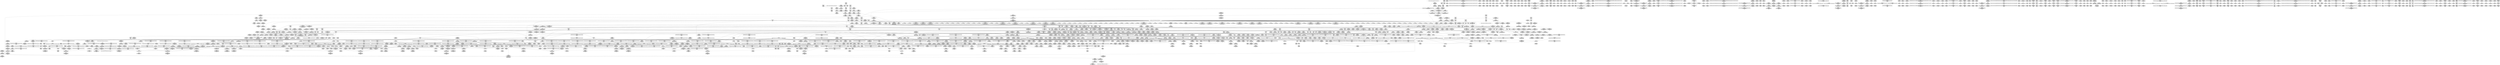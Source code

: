 digraph {
	CE0x42175b0 [shape=record,shape=Mrecord,label="{CE0x42175b0|80:_i32,_112:_i8*,_:_CMRE_39,40_}"]
	CE0x42a9f60 [shape=record,shape=Mrecord,label="{CE0x42a9f60|ipc_free_security:tmp6|security/selinux/hooks.c,5099}"]
	CE0x4340280 [shape=record,shape=Mrecord,label="{CE0x4340280|i8*_undef|*Constant*}"]
	CE0x4266590 [shape=record,shape=Mrecord,label="{CE0x4266590|i64*_getelementptr_inbounds_(_9_x_i64_,_9_x_i64_*___llvm_gcov_ctr310,_i64_0,_i64_6)|*Constant*|*SummSource*}"]
	CE0x421fdd0 [shape=record,shape=Mrecord,label="{CE0x421fdd0|selinux_shm_alloc_security:shm_perm|security/selinux/hooks.c,5298|*SummSink*}"]
	CE0x428b370 [shape=record,shape=Mrecord,label="{CE0x428b370|i32_22|*Constant*|*SummSource*}"]
	CE0x42347c0 [shape=record,shape=Mrecord,label="{CE0x42347c0|80:_i32,_112:_i8*,_:_CMRE_172,176_|*MultipleSource*|Function::selinux_shm_alloc_security&Arg::shp::|security/selinux/hooks.c,5298}"]
	CE0x4235c40 [shape=record,shape=Mrecord,label="{CE0x4235c40|current_sid:if.end|*SummSource*}"]
	CE0x43271d0 [shape=record,shape=Mrecord,label="{CE0x43271d0|_call_void_lockdep_rcu_suspicious(i8*_getelementptr_inbounds_(_25_x_i8_,_25_x_i8_*_.str45,_i32_0,_i32_0),_i32_934,_i8*_getelementptr_inbounds_(_44_x_i8_,_44_x_i8_*_.str47,_i32_0,_i32_0))_#10,_!dbg_!27726|include/linux/rcupdate.h,933|*SummSink*}"]
	CE0x42325c0 [shape=record,shape=Mrecord,label="{CE0x42325c0|current_sid:tobool1|security/selinux/hooks.c,218|*SummSource*}"]
	CE0x4279d20 [shape=record,shape=Mrecord,label="{CE0x4279d20|COLLAPSED:_GCMRE___llvm_gcov_ctr125_internal_global_11_x_i64_zeroinitializer:_elem_0:default:}"]
	CE0x42392c0 [shape=record,shape=Mrecord,label="{CE0x42392c0|current_sid:land.lhs.true|*SummSource*}"]
	CE0x4284e70 [shape=record,shape=Mrecord,label="{CE0x4284e70|current_sid:tmp20|security/selinux/hooks.c,218}"]
	CE0x4203550 [shape=record,shape=Mrecord,label="{CE0x4203550|kzalloc:tmp3|*SummSink*}"]
	CE0x42ac370 [shape=record,shape=Mrecord,label="{CE0x42ac370|ipc_alloc_security:tmp13|security/selinux/hooks.c,5093|*SummSink*}"]
	CE0x42b6670 [shape=record,shape=Mrecord,label="{CE0x42b6670|ipc_free_security:tmp|*SummSink*}"]
	CE0x4260190 [shape=record,shape=Mrecord,label="{CE0x4260190|selinux_shm_alloc_security:call6|security/selinux/hooks.c,5307|*SummSink*}"]
	CE0x4261920 [shape=record,shape=Mrecord,label="{CE0x4261920|selinux_shm_alloc_security:tmp14|security/selinux/hooks.c,5309|*SummSink*}"]
	CE0x42d9ab0 [shape=record,shape=Mrecord,label="{CE0x42d9ab0|i64*_getelementptr_inbounds_(_13_x_i64_,_13_x_i64_*___llvm_gcov_ctr126,_i64_0,_i64_0)|*Constant*}"]
	CE0x432b550 [shape=record,shape=Mrecord,label="{CE0x432b550|rcu_lock_release:entry}"]
	CE0x4323660 [shape=record,shape=Mrecord,label="{CE0x4323660|rcu_lock_acquire:bb}"]
	CE0x429a090 [shape=record,shape=Mrecord,label="{CE0x429a090|rcu_read_lock:tmp20|include/linux/rcupdate.h,882}"]
	CE0x4347580 [shape=record,shape=Mrecord,label="{CE0x4347580|__rcu_read_unlock:tmp6|include/linux/rcupdate.h,245|*SummSink*}"]
	CE0x433dc60 [shape=record,shape=Mrecord,label="{CE0x433dc60|__preempt_count_add:tmp|*SummSink*}"]
	CE0x421e690 [shape=record,shape=Mrecord,label="{CE0x421e690|current_sid:tmp4|security/selinux/hooks.c,218|*SummSource*}"]
	CE0x428a840 [shape=record,shape=Mrecord,label="{CE0x428a840|current_sid:cred|security/selinux/hooks.c,218}"]
	CE0x42815a0 [shape=record,shape=Mrecord,label="{CE0x42815a0|_ret_i32_%call7,_!dbg_!27749|security/selinux/hooks.c,210}"]
	CE0x4272340 [shape=record,shape=Mrecord,label="{CE0x4272340|i64*_getelementptr_inbounds_(_2_x_i64_,_2_x_i64_*___llvm_gcov_ctr182,_i64_0,_i64_0)|*Constant*|*SummSource*}"]
	CE0x42bfc80 [shape=record,shape=Mrecord,label="{CE0x42bfc80|_ret_i8*_%call,_!dbg_!27714|include/linux/slab.h,429|*SummSource*}"]
	CE0x42cd550 [shape=record,shape=Mrecord,label="{CE0x42cd550|cred_sid:entry|*SummSink*}"]
	CE0x42a94f0 [shape=record,shape=Mrecord,label="{CE0x42a94f0|ipc_alloc_security:retval.0|*SummSink*}"]
	CE0x421df80 [shape=record,shape=Mrecord,label="{CE0x421df80|i64*_getelementptr_inbounds_(_11_x_i64_,_11_x_i64_*___llvm_gcov_ctr125,_i64_0,_i64_6)|*Constant*}"]
	CE0x4262930 [shape=record,shape=Mrecord,label="{CE0x4262930|avc_has_perm:tclass|Function::avc_has_perm&Arg::tclass::}"]
	CE0x42b39d0 [shape=record,shape=Mrecord,label="{CE0x42b39d0|i32_32768|*Constant*}"]
	CE0x428da10 [shape=record,shape=Mrecord,label="{CE0x428da10|current_sid:tmp24|security/selinux/hooks.c,220|*SummSource*}"]
	CE0x4221a90 [shape=record,shape=Mrecord,label="{CE0x4221a90|selinux_shm_alloc_security:shp|Function::selinux_shm_alloc_security&Arg::shp::|*SummSink*}"]
	CE0x427bf90 [shape=record,shape=Mrecord,label="{CE0x427bf90|ipc_free_security:tmp3|*SummSink*}"]
	CE0x4327970 [shape=record,shape=Mrecord,label="{CE0x4327970|rcu_read_unlock:tmp20|include/linux/rcupdate.h,933}"]
	CE0x43354e0 [shape=record,shape=Mrecord,label="{CE0x43354e0|__preempt_count_sub:tmp5|./arch/x86/include/asm/preempt.h,77|*SummSink*}"]
	CE0x4219370 [shape=record,shape=Mrecord,label="{CE0x4219370|80:_i32,_112:_i8*,_:_CMRE_192,200_|*MultipleSource*|Function::selinux_shm_alloc_security&Arg::shp::|security/selinux/hooks.c,5298}"]
	CE0x42ab250 [shape=record,shape=Mrecord,label="{CE0x42ab250|kmalloc:tmp1}"]
	CE0x4335860 [shape=record,shape=Mrecord,label="{CE0x4335860|__preempt_count_sub:sub|./arch/x86/include/asm/preempt.h,77}"]
	CE0x4238880 [shape=record,shape=Mrecord,label="{CE0x4238880|i64_8|*Constant*}"]
	CE0x42dae10 [shape=record,shape=Mrecord,label="{CE0x42dae10|COLLAPSED:_GCMRE___llvm_gcov_ctr131_internal_global_2_x_i64_zeroinitializer:_elem_0:default:}"]
	CE0x42bb300 [shape=record,shape=Mrecord,label="{CE0x42bb300|rcu_read_unlock:tmp7|include/linux/rcupdate.h,933}"]
	CE0x4321cf0 [shape=record,shape=Mrecord,label="{CE0x4321cf0|i64*_getelementptr_inbounds_(_4_x_i64_,_4_x_i64_*___llvm_gcov_ctr134,_i64_0,_i64_3)|*Constant*}"]
	CE0x42d8ac0 [shape=record,shape=Mrecord,label="{CE0x42d8ac0|rcu_read_lock:do.end|*SummSource*}"]
	CE0x427cd90 [shape=record,shape=Mrecord,label="{CE0x427cd90|current_sid:tmp14|security/selinux/hooks.c,218}"]
	CE0x42698e0 [shape=record,shape=Mrecord,label="{CE0x42698e0|selinux_shm_alloc_security:shm_perm9|security/selinux/hooks.c,5310}"]
	CE0x4279a40 [shape=record,shape=Mrecord,label="{CE0x4279a40|kmalloc:tmp}"]
	CE0x428a8b0 [shape=record,shape=Mrecord,label="{CE0x428a8b0|COLLAPSED:_GCMRE_current_task_external_global_%struct.task_struct*:_elem_0::|security/selinux/hooks.c,218}"]
	CE0x42780e0 [shape=record,shape=Mrecord,label="{CE0x42780e0|ipc_alloc_security:if.end}"]
	CE0x4222900 [shape=record,shape=Mrecord,label="{CE0x4222900|get_current:entry|*SummSink*}"]
	CE0x42151c0 [shape=record,shape=Mrecord,label="{CE0x42151c0|selinux_shm_alloc_security:tmp2|security/selinux/hooks.c,5299}"]
	CE0x42d28c0 [shape=record,shape=Mrecord,label="{CE0x42d28c0|rcu_read_unlock:tmp3|*SummSink*}"]
	CE0x42bcd60 [shape=record,shape=Mrecord,label="{CE0x42bcd60|rcu_read_unlock:tmp|*SummSink*}"]
	CE0x42176e0 [shape=record,shape=Mrecord,label="{CE0x42176e0|80:_i32,_112:_i8*,_:_CMRE_37,38_}"]
	CE0x4324200 [shape=record,shape=Mrecord,label="{CE0x4324200|rcu_read_unlock:tmp9|include/linux/rcupdate.h,933|*SummSource*}"]
	CE0x426ac80 [shape=record,shape=Mrecord,label="{CE0x426ac80|GLOBAL:ipc_free_security|*Constant*|*SummSource*}"]
	CE0x4339fd0 [shape=record,shape=Mrecord,label="{CE0x4339fd0|rcu_lock_release:__here}"]
	CE0x4282500 [shape=record,shape=Mrecord,label="{CE0x4282500|ipc_alloc_security:security|security/selinux/hooks.c,5090|*SummSource*}"]
	CE0x42857f0 [shape=record,shape=Mrecord,label="{CE0x42857f0|current_sid:call4|security/selinux/hooks.c,218|*SummSource*}"]
	CE0x4322c20 [shape=record,shape=Mrecord,label="{CE0x4322c20|rcu_read_unlock:if.end|*SummSink*}"]
	CE0x4242fa0 [shape=record,shape=Mrecord,label="{CE0x4242fa0|80:_i32,_112:_i8*,_:_CMRE_144,152_|*MultipleSource*|Function::selinux_shm_alloc_security&Arg::shp::|security/selinux/hooks.c,5298}"]
	CE0x42397f0 [shape=record,shape=Mrecord,label="{CE0x42397f0|ipc_alloc_security:bb}"]
	CE0x4286050 [shape=record,shape=Mrecord,label="{CE0x4286050|ipc_alloc_security:tmp1|*SummSink*}"]
	CE0x4299630 [shape=record,shape=Mrecord,label="{CE0x4299630|i64*_getelementptr_inbounds_(_11_x_i64_,_11_x_i64_*___llvm_gcov_ctr127,_i64_0,_i64_9)|*Constant*|*SummSource*}"]
	CE0x4279d90 [shape=record,shape=Mrecord,label="{CE0x4279d90|current_sid:tmp|*SummSource*}"]
	CE0x42d5d80 [shape=record,shape=Mrecord,label="{CE0x42d5d80|rcu_read_unlock:bb}"]
	CE0x4271e00 [shape=record,shape=Mrecord,label="{CE0x4271e00|get_current:tmp3}"]
	CE0x4355b60 [shape=record,shape=Mrecord,label="{CE0x4355b60|COLLAPSED:_GCMRE___llvm_gcov_ctr134_internal_global_4_x_i64_zeroinitializer:_elem_0:default:}"]
	CE0x4231280 [shape=record,shape=Mrecord,label="{CE0x4231280|80:_i32,_112:_i8*,_:_CMRE_0,1_}"]
	CE0x42ccd50 [shape=record,shape=Mrecord,label="{CE0x42ccd50|task_sid:call7|security/selinux/hooks.c,208|*SummSink*}"]
	CE0x42b1b00 [shape=record,shape=Mrecord,label="{CE0x42b1b00|task_sid:tmp11|security/selinux/hooks.c,208|*SummSource*}"]
	CE0x428c3a0 [shape=record,shape=Mrecord,label="{CE0x428c3a0|current_sid:tmp23|security/selinux/hooks.c,218|*SummSource*}"]
	CE0x42ae1c0 [shape=record,shape=Mrecord,label="{CE0x42ae1c0|task_sid:call|security/selinux/hooks.c,208|*SummSource*}"]
	CE0x42d89b0 [shape=record,shape=Mrecord,label="{CE0x42d89b0|rcu_read_lock:do.end}"]
	CE0x42a7e20 [shape=record,shape=Mrecord,label="{CE0x42a7e20|_call_void_mcount()_#3|*SummSource*}"]
	CE0x429a2a0 [shape=record,shape=Mrecord,label="{CE0x429a2a0|rcu_read_lock:tmp20|include/linux/rcupdate.h,882|*SummSource*}"]
	CE0x427d770 [shape=record,shape=Mrecord,label="{CE0x427d770|i64*_getelementptr_inbounds_(_11_x_i64_,_11_x_i64_*___llvm_gcov_ctr125,_i64_0,_i64_8)|*Constant*}"]
	CE0x422afc0 [shape=record,shape=Mrecord,label="{CE0x422afc0|80:_i32,_112:_i8*,_:_CMRE_41,42_}"]
	CE0x4336f40 [shape=record,shape=Mrecord,label="{CE0x4336f40|__preempt_count_sub:tmp4|./arch/x86/include/asm/preempt.h,77|*SummSink*}"]
	CE0x4281f20 [shape=record,shape=Mrecord,label="{CE0x4281f20|ipc_alloc_security:tmp11|security/selinux/hooks.c,5090|*SummSink*}"]
	CE0x42d7e00 [shape=record,shape=Mrecord,label="{CE0x42d7e00|GLOBAL:__kmalloc|*Constant*|*SummSink*}"]
	CE0x42afc60 [shape=record,shape=Mrecord,label="{CE0x42afc60|i32_0|*Constant*}"]
	CE0x425d800 [shape=record,shape=Mrecord,label="{CE0x425d800|selinux_shm_alloc_security:tmp11|security/selinux/hooks.c,5307}"]
	CE0x4334ca0 [shape=record,shape=Mrecord,label="{CE0x4334ca0|i64*_getelementptr_inbounds_(_4_x_i64_,_4_x_i64_*___llvm_gcov_ctr130,_i64_0,_i64_2)|*Constant*|*SummSource*}"]
	CE0x43253e0 [shape=record,shape=Mrecord,label="{CE0x43253e0|i64*_getelementptr_inbounds_(_4_x_i64_,_4_x_i64_*___llvm_gcov_ctr133,_i64_0,_i64_0)|*Constant*|*SummSink*}"]
	CE0x429f810 [shape=record,shape=Mrecord,label="{CE0x429f810|_ret_void,_!dbg_!27720|./arch/x86/include/asm/preempt.h,78}"]
	CE0x4365b90 [shape=record,shape=Mrecord,label="{CE0x4365b90|__preempt_count_sub:tmp7|./arch/x86/include/asm/preempt.h,78}"]
	CE0x42a71d0 [shape=record,shape=Mrecord,label="{CE0x42a71d0|i32_1|*Constant*}"]
	CE0x42db1b0 [shape=record,shape=Mrecord,label="{CE0x42db1b0|task_sid:tmp8|security/selinux/hooks.c,208}"]
	CE0x42637c0 [shape=record,shape=Mrecord,label="{CE0x42637c0|selinux_shm_alloc_security:ipc_id|security/selinux/hooks.c,5305}"]
	CE0x42d2330 [shape=record,shape=Mrecord,label="{CE0x42d2330|rcu_read_lock:land.lhs.true|*SummSink*}"]
	CE0x4287cc0 [shape=record,shape=Mrecord,label="{CE0x4287cc0|rcu_lock_release:tmp6}"]
	CE0x42bfde0 [shape=record,shape=Mrecord,label="{CE0x42bfde0|_ret_i8*_%call,_!dbg_!27714|include/linux/slab.h,429|*SummSink*}"]
	CE0x42b0670 [shape=record,shape=Mrecord,label="{CE0x42b0670|task_sid:call3|security/selinux/hooks.c,208|*SummSink*}"]
	CE0x43426b0 [shape=record,shape=Mrecord,label="{CE0x43426b0|rcu_lock_acquire:bb|*SummSink*}"]
	CE0x4270f90 [shape=record,shape=Mrecord,label="{CE0x4270f90|GLOBAL:kmalloc|*Constant*|*SummSink*}"]
	CE0x4291650 [shape=record,shape=Mrecord,label="{CE0x4291650|rcu_read_lock:tmp4|include/linux/rcupdate.h,882|*SummSource*}"]
	CE0x42c5760 [shape=record,shape=Mrecord,label="{CE0x42c5760|task_sid:tmp9|security/selinux/hooks.c,208|*SummSink*}"]
	CE0x432fb20 [shape=record,shape=Mrecord,label="{CE0x432fb20|i64*_getelementptr_inbounds_(_4_x_i64_,_4_x_i64_*___llvm_gcov_ctr128,_i64_0,_i64_0)|*Constant*|*SummSink*}"]
	CE0x42ab1e0 [shape=record,shape=Mrecord,label="{CE0x42ab1e0|i64_1|*Constant*}"]
	CE0x42d9fd0 [shape=record,shape=Mrecord,label="{CE0x42d9fd0|__rcu_read_lock:tmp4|include/linux/rcupdate.h,239|*SummSink*}"]
	CE0x4281d10 [shape=record,shape=Mrecord,label="{CE0x4281d10|ipc_alloc_security:sid3|security/selinux/hooks.c,5089|*SummSink*}"]
	CE0x421fa60 [shape=record,shape=Mrecord,label="{CE0x421fa60|_call_void_mcount()_#3|*SummSink*}"]
	CE0x42a5a00 [shape=record,shape=Mrecord,label="{CE0x42a5a00|rcu_read_lock:land.lhs.true}"]
	CE0x42ace80 [shape=record,shape=Mrecord,label="{CE0x42ace80|GLOBAL:current_task|Global_var:current_task}"]
	CE0x42b4dd0 [shape=record,shape=Mrecord,label="{CE0x42b4dd0|cred_sid:tmp1|*SummSink*}"]
	CE0x42b2670 [shape=record,shape=Mrecord,label="{CE0x42b2670|i64*_getelementptr_inbounds_(_6_x_i64_,_6_x_i64_*___llvm_gcov_ctr301,_i64_0,_i64_3)|*Constant*|*SummSource*}"]
	CE0x432dcf0 [shape=record,shape=Mrecord,label="{CE0x432dcf0|__rcu_read_lock:do.end|*SummSink*}"]
	CE0x4289490 [shape=record,shape=Mrecord,label="{CE0x4289490|rcu_read_unlock:tmp2}"]
	CE0x42e42f0 [shape=record,shape=Mrecord,label="{CE0x42e42f0|task_sid:if.then}"]
	CE0x42814d0 [shape=record,shape=Mrecord,label="{CE0x42814d0|task_sid:task|Function::task_sid&Arg::task::|*SummSink*}"]
	CE0x427c820 [shape=record,shape=Mrecord,label="{CE0x427c820|ipc_alloc_security:tmp3|security/selinux/hooks.c,5084|*SummSink*}"]
	CE0x425cd00 [shape=record,shape=Mrecord,label="{CE0x425cd00|selinux_shm_alloc_security:sid5|security/selinux/hooks.c,5307|*SummSink*}"]
	CE0x433afa0 [shape=record,shape=Mrecord,label="{CE0x433afa0|rcu_lock_acquire:tmp}"]
	CE0x4207f10 [shape=record,shape=Mrecord,label="{CE0x4207f10|selinux_shm_alloc_security:bb|*SummSink*}"]
	CE0x423a920 [shape=record,shape=Mrecord,label="{CE0x423a920|get_current:tmp4|./arch/x86/include/asm/current.h,14|*SummSource*}"]
	CE0x4234400 [shape=record,shape=Mrecord,label="{CE0x4234400|80:_i32,_112:_i8*,_:_CMRE_160,168_|*MultipleSource*|Function::selinux_shm_alloc_security&Arg::shp::|security/selinux/hooks.c,5298}"]
	CE0x4334380 [shape=record,shape=Mrecord,label="{CE0x4334380|rcu_lock_acquire:tmp3}"]
	CE0x42df910 [shape=record,shape=Mrecord,label="{CE0x42df910|task_sid:tmp18|security/selinux/hooks.c,208|*SummSource*}"]
	CE0x4273fa0 [shape=record,shape=Mrecord,label="{CE0x4273fa0|ipc_alloc_security:return}"]
	CE0x4268dc0 [shape=record,shape=Mrecord,label="{CE0x4268dc0|selinux_shm_alloc_security:tmp16|security/selinux/hooks.c,5310}"]
	CE0x42948d0 [shape=record,shape=Mrecord,label="{CE0x42948d0|ipc_alloc_security:tmp10|security/selinux/hooks.c,5087|*SummSink*}"]
	CE0x42b00a0 [shape=record,shape=Mrecord,label="{CE0x42b00a0|task_sid:tmp13|security/selinux/hooks.c,208|*SummSource*}"]
	CE0x4202e30 [shape=record,shape=Mrecord,label="{CE0x4202e30|kzalloc:size|Function::kzalloc&Arg::size::}"]
	CE0x4260510 [shape=record,shape=Mrecord,label="{CE0x4260510|i64_5|*Constant*}"]
	CE0x42940a0 [shape=record,shape=Mrecord,label="{CE0x42940a0|ipc_alloc_security:tmp9|security/selinux/hooks.c,5087}"]
	CE0x42d95f0 [shape=record,shape=Mrecord,label="{CE0x42d95f0|task_sid:do.end6|*SummSource*}"]
	CE0x42e2530 [shape=record,shape=Mrecord,label="{CE0x42e2530|kmalloc:tmp2}"]
	CE0x4216410 [shape=record,shape=Mrecord,label="{CE0x4216410|80:_i32,_112:_i8*,_:_CMRE_45,46_}"]
	CE0x4272150 [shape=record,shape=Mrecord,label="{CE0x4272150|__rcu_read_lock:tmp|*SummSource*}"]
	CE0x42a7480 [shape=record,shape=Mrecord,label="{CE0x42a7480|GLOBAL:__llvm_gcov_ctr132|Global_var:__llvm_gcov_ctr132|*SummSource*}"]
	CE0x429b6d0 [shape=record,shape=Mrecord,label="{CE0x429b6d0|rcu_read_lock:tmp22|include/linux/rcupdate.h,884|*SummSink*}"]
	CE0x432f8b0 [shape=record,shape=Mrecord,label="{CE0x432f8b0|__rcu_read_lock:tmp2|*SummSink*}"]
	CE0x423da60 [shape=record,shape=Mrecord,label="{CE0x423da60|current_sid:tmp16|security/selinux/hooks.c,218}"]
	CE0x420fbd0 [shape=record,shape=Mrecord,label="{CE0x420fbd0|kmalloc:entry|*SummSink*}"]
	CE0x42799d0 [shape=record,shape=Mrecord,label="{CE0x42799d0|i64*_getelementptr_inbounds_(_2_x_i64_,_2_x_i64_*___llvm_gcov_ctr109,_i64_0,_i64_0)|*Constant*|*SummSink*}"]
	CE0x423f0c0 [shape=record,shape=Mrecord,label="{CE0x423f0c0|current_sid:tmp18|security/selinux/hooks.c,218|*SummSink*}"]
	CE0x436f530 [shape=record,shape=Mrecord,label="{CE0x436f530|__preempt_count_sub:tmp3}"]
	CE0x42c0be0 [shape=record,shape=Mrecord,label="{CE0x42c0be0|i64*_getelementptr_inbounds_(_11_x_i64_,_11_x_i64_*___llvm_gcov_ctr127,_i64_0,_i64_1)|*Constant*|*SummSink*}"]
	CE0x42a34a0 [shape=record,shape=Mrecord,label="{CE0x42a34a0|rcu_read_lock:tmp14|include/linux/rcupdate.h,882}"]
	CE0x42350e0 [shape=record,shape=Mrecord,label="{CE0x42350e0|i64*_getelementptr_inbounds_(_2_x_i64_,_2_x_i64_*___llvm_gcov_ctr302,_i64_0,_i64_0)|*Constant*|*SummSource*}"]
	CE0x42bff90 [shape=record,shape=Mrecord,label="{CE0x42bff90|i64*_getelementptr_inbounds_(_2_x_i64_,_2_x_i64_*___llvm_gcov_ctr131,_i64_0,_i64_1)|*Constant*}"]
	CE0x42e0410 [shape=record,shape=Mrecord,label="{CE0x42e0410|rcu_read_lock:tmp1|*SummSink*}"]
	CE0x4347f20 [shape=record,shape=Mrecord,label="{CE0x4347f20|__preempt_count_add:tmp6|./arch/x86/include/asm/preempt.h,73}"]
	CE0x42bd880 [shape=record,shape=Mrecord,label="{CE0x42bd880|_call_void___preempt_count_add(i32_1)_#10,_!dbg_!27711|include/linux/rcupdate.h,239|*SummSink*}"]
	CE0x42aa690 [shape=record,shape=Mrecord,label="{CE0x42aa690|kmalloc:tmp3|*SummSink*}"]
	CE0x42b23d0 [shape=record,shape=Mrecord,label="{CE0x42b23d0|ipc_alloc_security:tmp6|security/selinux/hooks.c,5084|*SummSource*}"]
	CE0x43404f0 [shape=record,shape=Mrecord,label="{CE0x43404f0|i8*_undef|*Constant*|*SummSource*}"]
	CE0x421bed0 [shape=record,shape=Mrecord,label="{CE0x421bed0|80:_i32,_112:_i8*,_:_CMRE_80,84_|*MultipleSource*|Function::selinux_shm_alloc_security&Arg::shp::|security/selinux/hooks.c,5298}"]
	CE0x423c480 [shape=record,shape=Mrecord,label="{CE0x423c480|_ret_i32_%retval.0,_!dbg_!27731|security/selinux/hooks.c,5093|*SummSink*}"]
	CE0x42cff40 [shape=record,shape=Mrecord,label="{CE0x42cff40|rcu_read_lock:if.then|*SummSink*}"]
	CE0x421e620 [shape=record,shape=Mrecord,label="{CE0x421e620|current_sid:tmp4|security/selinux/hooks.c,218}"]
	CE0x4264010 [shape=record,shape=Mrecord,label="{CE0x4264010|selinux_shm_alloc_security:sid5|security/selinux/hooks.c,5307|*SummSource*}"]
	CE0x42b4bf0 [shape=record,shape=Mrecord,label="{CE0x42b4bf0|ipc_free_security:tmp2|*SummSink*}"]
	CE0x42b10f0 [shape=record,shape=Mrecord,label="{CE0x42b10f0|rcu_read_lock:tmp2|*SummSink*}"]
	CE0x4363f60 [shape=record,shape=Mrecord,label="{CE0x4363f60|__preempt_count_add:tmp1|*SummSink*}"]
	CE0x42bbb20 [shape=record,shape=Mrecord,label="{CE0x42bbb20|_call_void_lock_acquire(%struct.lockdep_map*_%map,_i32_0,_i32_0,_i32_2,_i32_0,_%struct.lockdep_map*_null,_i64_ptrtoint_(i8*_blockaddress(_rcu_lock_acquire,_%__here)_to_i64))_#10,_!dbg_!27716|include/linux/rcupdate.h,418|*SummSink*}"]
	CE0x4375190 [shape=record,shape=Mrecord,label="{CE0x4375190|__preempt_count_add:tmp2}"]
	CE0x4210410 [shape=record,shape=Mrecord,label="{CE0x4210410|_call_void_mcount()_#3}"]
	CE0x42d14e0 [shape=record,shape=Mrecord,label="{CE0x42d14e0|rcu_read_lock:bb|*SummSource*}"]
	CE0x4327e40 [shape=record,shape=Mrecord,label="{CE0x4327e40|rcu_read_unlock:tmp21|include/linux/rcupdate.h,935}"]
	CE0x4229790 [shape=record,shape=Mrecord,label="{CE0x4229790|selinux_shm_alloc_security:tmp3|security/selinux/hooks.c,5299}"]
	CE0x43244b0 [shape=record,shape=Mrecord,label="{CE0x43244b0|__rcu_read_lock:tmp5|include/linux/rcupdate.h,239}"]
	CE0x423eda0 [shape=record,shape=Mrecord,label="{CE0x423eda0|current_sid:tmp18|security/selinux/hooks.c,218}"]
	CE0x4279390 [shape=record,shape=Mrecord,label="{CE0x4279390|current_sid:tmp10|security/selinux/hooks.c,218}"]
	CE0x42a22b0 [shape=record,shape=Mrecord,label="{CE0x42a22b0|rcu_read_lock:call3|include/linux/rcupdate.h,882|*SummSource*}"]
	CE0x42a4510 [shape=record,shape=Mrecord,label="{CE0x42a4510|rcu_read_lock:tmp16|include/linux/rcupdate.h,882|*SummSink*}"]
	CE0x4291b40 [shape=record,shape=Mrecord,label="{CE0x4291b40|task_sid:tmp16|security/selinux/hooks.c,208|*SummSource*}"]
	CE0x436c830 [shape=record,shape=Mrecord,label="{CE0x436c830|i64*_getelementptr_inbounds_(_4_x_i64_,_4_x_i64_*___llvm_gcov_ctr129,_i64_0,_i64_3)|*Constant*|*SummSink*}"]
	CE0x42920b0 [shape=record,shape=Mrecord,label="{CE0x42920b0|i64*_getelementptr_inbounds_(_13_x_i64_,_13_x_i64_*___llvm_gcov_ctr126,_i64_0,_i64_8)|*Constant*|*SummSource*}"]
	CE0x42689a0 [shape=record,shape=Mrecord,label="{CE0x42689a0|i64*_getelementptr_inbounds_(_9_x_i64_,_9_x_i64_*___llvm_gcov_ctr310,_i64_0,_i64_8)|*Constant*|*SummSink*}"]
	CE0x427dfb0 [shape=record,shape=Mrecord,label="{CE0x427dfb0|i32_208|*Constant*|*SummSource*}"]
	CE0x4295dd0 [shape=record,shape=Mrecord,label="{CE0x4295dd0|ipc_alloc_security:sid3|security/selinux/hooks.c,5089|*SummSource*}"]
	CE0x427e200 [shape=record,shape=Mrecord,label="{CE0x427e200|_ret_i8*_%call,_!dbg_!27715|include/linux/slab.h,578}"]
	CE0x432a6f0 [shape=record,shape=Mrecord,label="{CE0x432a6f0|i64*_getelementptr_inbounds_(_11_x_i64_,_11_x_i64_*___llvm_gcov_ctr132,_i64_0,_i64_9)|*Constant*}"]
	CE0x4358d90 [shape=record,shape=Mrecord,label="{CE0x4358d90|i64*_getelementptr_inbounds_(_4_x_i64_,_4_x_i64_*___llvm_gcov_ctr135,_i64_0,_i64_2)|*Constant*}"]
	CE0x42adb50 [shape=record,shape=Mrecord,label="{CE0x42adb50|task_sid:tmp16|security/selinux/hooks.c,208}"]
	CE0x42dae80 [shape=record,shape=Mrecord,label="{CE0x42dae80|cred_sid:tmp|*SummSource*}"]
	CE0x4210220 [shape=record,shape=Mrecord,label="{CE0x4210220|_call_void_kfree(i8*_%tmp6)_#10,_!dbg_!27718|security/selinux/hooks.c,5099}"]
	CE0x423fa00 [shape=record,shape=Mrecord,label="{CE0x423fa00|selinux_shm_alloc_security:shm_perm3|security/selinux/hooks.c,5302|*SummSource*}"]
	CE0x421f660 [shape=record,shape=Mrecord,label="{CE0x421f660|i64_3|*Constant*}"]
	CE0x423e560 [shape=record,shape=Mrecord,label="{CE0x423e560|i64*_getelementptr_inbounds_(_11_x_i64_,_11_x_i64_*___llvm_gcov_ctr125,_i64_0,_i64_9)|*Constant*|*SummSource*}"]
	CE0x4229b40 [shape=record,shape=Mrecord,label="{CE0x4229b40|selinux_shm_alloc_security:tmp5|security/selinux/hooks.c,5299}"]
	CE0x42219b0 [shape=record,shape=Mrecord,label="{CE0x42219b0|selinux_shm_alloc_security:shp|Function::selinux_shm_alloc_security&Arg::shp::}"]
	CE0x432d920 [shape=record,shape=Mrecord,label="{CE0x432d920|_ret_void,_!dbg_!27717|include/linux/rcupdate.h,245|*SummSink*}"]
	CE0x4282960 [shape=record,shape=Mrecord,label="{CE0x4282960|i64*_getelementptr_inbounds_(_13_x_i64_,_13_x_i64_*___llvm_gcov_ctr126,_i64_0,_i64_9)|*Constant*|*SummSource*}"]
	CE0x425d360 [shape=record,shape=Mrecord,label="{CE0x425d360|selinux_shm_alloc_security:tmp10|security/selinux/hooks.c,5305}"]
	CE0x4277c90 [shape=record,shape=Mrecord,label="{CE0x4277c90|COLLAPSED:_GCMRE___llvm_gcov_ctr98_internal_global_2_x_i64_zeroinitializer:_elem_0:default:}"]
	CE0x43367e0 [shape=record,shape=Mrecord,label="{CE0x43367e0|i64*_getelementptr_inbounds_(_4_x_i64_,_4_x_i64_*___llvm_gcov_ctr130,_i64_0,_i64_0)|*Constant*|*SummSource*}"]
	CE0x420d720 [shape=record,shape=Mrecord,label="{CE0x420d720|i64_0|*Constant*|*SummSource*}"]
	CE0x4326870 [shape=record,shape=Mrecord,label="{CE0x4326870|rcu_read_unlock:tmp18|include/linux/rcupdate.h,933}"]
	CE0x421bb40 [shape=record,shape=Mrecord,label="{CE0x421bb40|80:_i32,_112:_i8*,_:_CMRE_72,73_|*MultipleSource*|Function::selinux_shm_alloc_security&Arg::shp::|security/selinux/hooks.c,5298}"]
	CE0x4346f00 [shape=record,shape=Mrecord,label="{CE0x4346f00|__preempt_count_add:bb|*SummSource*}"]
	CE0x423b170 [shape=record,shape=Mrecord,label="{CE0x423b170|i64*_getelementptr_inbounds_(_2_x_i64_,_2_x_i64_*___llvm_gcov_ctr302,_i64_0,_i64_1)|*Constant*|*SummSink*}"]
	CE0x4322790 [shape=record,shape=Mrecord,label="{CE0x4322790|GLOBAL:__preempt_count_add|*Constant*}"]
	CE0x4353a20 [shape=record,shape=Mrecord,label="{CE0x4353a20|_call_void_asm_addl_$1,_%gs:$0_,_*m,ri,*m,_dirflag_,_fpsr_,_flags_(i32*___preempt_count,_i32_%val,_i32*___preempt_count)_#3,_!dbg_!27714,_!srcloc_!27717|./arch/x86/include/asm/preempt.h,72|*SummSource*}"]
	CE0x427b5e0 [shape=record,shape=Mrecord,label="{CE0x427b5e0|current_sid:tmp11|security/selinux/hooks.c,218|*SummSource*}"]
	CE0x42c30c0 [shape=record,shape=Mrecord,label="{CE0x42c30c0|task_sid:land.lhs.true}"]
	CE0x42345e0 [shape=record,shape=Mrecord,label="{CE0x42345e0|80:_i32,_112:_i8*,_:_CMRE_168,172_|*MultipleSource*|Function::selinux_shm_alloc_security&Arg::shp::|security/selinux/hooks.c,5298}"]
	CE0x429e7e0 [shape=record,shape=Mrecord,label="{CE0x429e7e0|rcu_read_lock:tmp6|include/linux/rcupdate.h,882|*SummSink*}"]
	CE0x42bb610 [shape=record,shape=Mrecord,label="{CE0x42bb610|rcu_lock_acquire:tmp5|include/linux/rcupdate.h,418|*SummSink*}"]
	CE0x4210cf0 [shape=record,shape=Mrecord,label="{CE0x4210cf0|GLOBAL:lockdep_rcu_suspicious|*Constant*|*SummSink*}"]
	CE0x42073a0 [shape=record,shape=Mrecord,label="{CE0x42073a0|ipc_alloc_security:sclass|Function::ipc_alloc_security&Arg::sclass::|*SummSource*}"]
	CE0x427b720 [shape=record,shape=Mrecord,label="{CE0x427b720|_call_void_mcount()_#3|*SummSink*}"]
	CE0x4321300 [shape=record,shape=Mrecord,label="{CE0x4321300|rcu_read_unlock:tmp14|include/linux/rcupdate.h,933}"]
	CE0x4328a10 [shape=record,shape=Mrecord,label="{CE0x4328a10|rcu_read_unlock:tmp22|include/linux/rcupdate.h,935}"]
	CE0x4358530 [shape=record,shape=Mrecord,label="{CE0x4358530|__preempt_count_sub:tmp6|./arch/x86/include/asm/preempt.h,78|*SummSource*}"]
	CE0x42932d0 [shape=record,shape=Mrecord,label="{CE0x42932d0|i64*_getelementptr_inbounds_(_2_x_i64_,_2_x_i64_*___llvm_gcov_ctr302,_i64_0,_i64_1)|*Constant*}"]
	CE0x42b0940 [shape=record,shape=Mrecord,label="{CE0x42b0940|_call_void_mcount()_#3}"]
	CE0x436ef70 [shape=record,shape=Mrecord,label="{CE0x436ef70|__preempt_count_sub:tmp3|*SummSink*}"]
	CE0x4269220 [shape=record,shape=Mrecord,label="{CE0x4269220|selinux_shm_alloc_security:tmp17|security/selinux/hooks.c,5310}"]
	CE0x4350ca0 [shape=record,shape=Mrecord,label="{CE0x4350ca0|__rcu_read_unlock:tmp4|include/linux/rcupdate.h,244|*SummSink*}"]
	CE0x4334560 [shape=record,shape=Mrecord,label="{CE0x4334560|rcu_lock_acquire:tmp3|*SummSource*}"]
	CE0x4263b70 [shape=record,shape=Mrecord,label="{CE0x4263b70|selinux_shm_alloc_security:ipc_id|security/selinux/hooks.c,5305|*SummSource*}"]
	CE0x4211f50 [shape=record,shape=Mrecord,label="{CE0x4211f50|80:_i32,_112:_i8*,_:_CMRE_58,59_}"]
	CE0x433d5e0 [shape=record,shape=Mrecord,label="{CE0x433d5e0|__preempt_count_add:tmp2|*SummSink*}"]
	CE0x42cab30 [shape=record,shape=Mrecord,label="{CE0x42cab30|task_sid:tmp25|security/selinux/hooks.c,208}"]
	CE0x4226950 [shape=record,shape=Mrecord,label="{CE0x4226950|80:_i32,_112:_i8*,_:_CMRE_59,60_}"]
	CE0x42609f0 [shape=record,shape=Mrecord,label="{CE0x42609f0|i64_4|*Constant*|*SummSource*}"]
	CE0x42744a0 [shape=record,shape=Mrecord,label="{CE0x42744a0|_call_void_lockdep_rcu_suspicious(i8*_getelementptr_inbounds_(_25_x_i8_,_25_x_i8_*_.str3,_i32_0,_i32_0),_i32_218,_i8*_getelementptr_inbounds_(_45_x_i8_,_45_x_i8_*_.str12,_i32_0,_i32_0))_#10,_!dbg_!27727|security/selinux/hooks.c,218|*SummSink*}"]
	CE0x4329420 [shape=record,shape=Mrecord,label="{CE0x4329420|_call_void_rcu_lock_release(%struct.lockdep_map*_rcu_lock_map)_#10,_!dbg_!27733|include/linux/rcupdate.h,935}"]
	CE0x42c0fd0 [shape=record,shape=Mrecord,label="{CE0x42c0fd0|task_sid:tmp|*SummSink*}"]
	CE0x42acd40 [shape=record,shape=Mrecord,label="{CE0x42acd40|ipc_alloc_security:if.then|*SummSource*}"]
	CE0x42a6860 [shape=record,shape=Mrecord,label="{CE0x42a6860|GLOBAL:rcu_read_lock.__warned|Global_var:rcu_read_lock.__warned}"]
	CE0x428aaf0 [shape=record,shape=Mrecord,label="{CE0x428aaf0|current_sid:cred|security/selinux/hooks.c,218|*SummSink*}"]
	CE0x5f97a50 [shape=record,shape=Mrecord,label="{CE0x5f97a50|80:_i32,_112:_i8*,_:_CMRE_3,4_}"]
	CE0x4240990 [shape=record,shape=Mrecord,label="{CE0x4240990|0:_i8,_8:_i32,_24:_%struct.selinux_audit_data*,_:_SCMRE_0,1_|*MultipleSource*|security/selinux/hooks.c, 5294|security/selinux/hooks.c,5304}"]
	CE0x42ab0e0 [shape=record,shape=Mrecord,label="{CE0x42ab0e0|task_sid:do.end|*SummSource*}"]
	CE0x43527e0 [shape=record,shape=Mrecord,label="{CE0x43527e0|rcu_lock_acquire:__here|*SummSink*}"]
	CE0x3915050 [shape=record,shape=Mrecord,label="{CE0x3915050|selinux_shm_alloc_security:tmp1|*SummSource*}"]
	CE0x428f660 [shape=record,shape=Mrecord,label="{CE0x428f660|rcu_lock_acquire:map|Function::rcu_lock_acquire&Arg::map::}"]
	CE0x4355a10 [shape=record,shape=Mrecord,label="{CE0x4355a10|i64*_getelementptr_inbounds_(_4_x_i64_,_4_x_i64_*___llvm_gcov_ctr128,_i64_0,_i64_0)|*Constant*}"]
	CE0x42927b0 [shape=record,shape=Mrecord,label="{CE0x42927b0|i32_32768|*Constant*|*SummSink*}"]
	CE0x425ea70 [shape=record,shape=Mrecord,label="{CE0x425ea70|selinux_shm_alloc_security:tmp10|security/selinux/hooks.c,5305|*SummSource*}"]
	CE0x421a800 [shape=record,shape=Mrecord,label="{CE0x421a800|get_current:tmp1|*SummSource*}"]
	CE0x42be040 [shape=record,shape=Mrecord,label="{CE0x42be040|__preempt_count_add:entry|*SummSource*}"]
	CE0x42e18f0 [shape=record,shape=Mrecord,label="{CE0x42e18f0|rcu_read_lock:tmp3|*SummSink*}"]
	CE0x4356250 [shape=record,shape=Mrecord,label="{CE0x4356250|_call_void_mcount()_#3}"]
	CE0x42819e0 [shape=record,shape=Mrecord,label="{CE0x42819e0|ipc_alloc_security:sclass2|security/selinux/hooks.c,5088|*SummSink*}"]
	CE0x42a4990 [shape=record,shape=Mrecord,label="{CE0x42a4990|i64*_getelementptr_inbounds_(_11_x_i64_,_11_x_i64_*___llvm_gcov_ctr127,_i64_0,_i64_8)|*Constant*|*SummSource*}"]
	CE0x4326d60 [shape=record,shape=Mrecord,label="{CE0x4326d60|_call_void_lockdep_rcu_suspicious(i8*_getelementptr_inbounds_(_25_x_i8_,_25_x_i8_*_.str45,_i32_0,_i32_0),_i32_934,_i8*_getelementptr_inbounds_(_44_x_i8_,_44_x_i8_*_.str47,_i32_0,_i32_0))_#10,_!dbg_!27726|include/linux/rcupdate.h,933}"]
	CE0x4324270 [shape=record,shape=Mrecord,label="{CE0x4324270|rcu_read_unlock:tmp9|include/linux/rcupdate.h,933|*SummSink*}"]
	CE0x4228e50 [shape=record,shape=Mrecord,label="{CE0x4228e50|i16_28|*Constant*|*SummSource*}"]
	CE0x43298c0 [shape=record,shape=Mrecord,label="{CE0x43298c0|i8*_getelementptr_inbounds_(_44_x_i8_,_44_x_i8_*_.str47,_i32_0,_i32_0)|*Constant*|*SummSource*}"]
	CE0x4221f80 [shape=record,shape=Mrecord,label="{CE0x4221f80|80:_i32,_112:_i8*,_:_CMRE_51,52_}"]
	CE0x42d1260 [shape=record,shape=Mrecord,label="{CE0x42d1260|rcu_read_lock:do.body|*SummSink*}"]
	CE0x432b040 [shape=record,shape=Mrecord,label="{CE0x432b040|COLLAPSED:_GCMRE___llvm_gcov_ctr130_internal_global_4_x_i64_zeroinitializer:_elem_0:default:}"]
	CE0x43523a0 [shape=record,shape=Mrecord,label="{CE0x43523a0|rcu_lock_release:tmp2|*SummSource*}"]
	CE0x4346a50 [shape=record,shape=Mrecord,label="{CE0x4346a50|__preempt_count_sub:do.body}"]
	CE0x42a3ef0 [shape=record,shape=Mrecord,label="{CE0x42a3ef0|rcu_read_lock:tmp15|include/linux/rcupdate.h,882|*SummSource*}"]
	CE0x4230da0 [shape=record,shape=Mrecord,label="{CE0x4230da0|80:_i32,_112:_i8*,_:_CMRE_64,65_}"]
	CE0x42d45f0 [shape=record,shape=Mrecord,label="{CE0x42d45f0|rcu_read_unlock:tobool|include/linux/rcupdate.h,933}"]
	CE0x42d70e0 [shape=record,shape=Mrecord,label="{CE0x42d70e0|rcu_read_lock:if.end}"]
	CE0x4261cc0 [shape=record,shape=Mrecord,label="{CE0x4261cc0|selinux_shm_alloc_security:tmp15|security/selinux/hooks.c,5309|*SummSource*}"]
	CE0x4321b10 [shape=record,shape=Mrecord,label="{CE0x4321b10|_ret_void,_!dbg_!27720|./arch/x86/include/asm/preempt.h,78|*SummSink*}"]
	CE0x436a940 [shape=record,shape=Mrecord,label="{CE0x436a940|__rcu_read_unlock:tmp1|*SummSink*}"]
	CE0x42be3c0 [shape=record,shape=Mrecord,label="{CE0x42be3c0|rcu_read_unlock:tmp11|include/linux/rcupdate.h,933}"]
	CE0x43705f0 [shape=record,shape=Mrecord,label="{CE0x43705f0|void_(i32*,_i32,_i32*)*_asm_addl_$1,_%gs:$0_,_*m,ri,*m,_dirflag_,_fpsr_,_flags_}"]
	CE0x42af7a0 [shape=record,shape=Mrecord,label="{CE0x42af7a0|_call_void_rcu_read_lock()_#10,_!dbg_!27712|security/selinux/hooks.c,207|*SummSource*}"]
	CE0x428b960 [shape=record,shape=Mrecord,label="{CE0x428b960|current_sid:security|security/selinux/hooks.c,218}"]
	CE0x42653b0 [shape=record,shape=Mrecord,label="{CE0x42653b0|i32_218|*Constant*}"]
	CE0x429da10 [shape=record,shape=Mrecord,label="{CE0x429da10|rcu_read_unlock:tmp13|include/linux/rcupdate.h,933}"]
	CE0x423b520 [shape=record,shape=Mrecord,label="{CE0x423b520|ipc_alloc_security:tmp3|security/selinux/hooks.c,5084}"]
	CE0x42d03c0 [shape=record,shape=Mrecord,label="{CE0x42d03c0|i64*_getelementptr_inbounds_(_11_x_i64_,_11_x_i64_*___llvm_gcov_ctr127,_i64_0,_i64_0)|*Constant*|*SummSource*}"]
	CE0x423eb20 [shape=record,shape=Mrecord,label="{CE0x423eb20|current_sid:tmp17|security/selinux/hooks.c,218|*SummSource*}"]
	CE0x4280350 [shape=record,shape=Mrecord,label="{CE0x4280350|i64*_getelementptr_inbounds_(_4_x_i64_,_4_x_i64_*___llvm_gcov_ctr128,_i64_0,_i64_3)|*Constant*|*SummSink*}"]
	CE0x4263030 [shape=record,shape=Mrecord,label="{CE0x4263030|avc_has_perm:requested|Function::avc_has_perm&Arg::requested::|*SummSource*}"]
	CE0x425c9c0 [shape=record,shape=Mrecord,label="{CE0x425c9c0|selinux_shm_alloc_security:call6|security/selinux/hooks.c,5307}"]
	CE0x5d45980 [shape=record,shape=Mrecord,label="{CE0x5d45980|i64_1|*Constant*}"]
	CE0x42d82a0 [shape=record,shape=Mrecord,label="{CE0x42d82a0|task_sid:tobool1|security/selinux/hooks.c,208|*SummSource*}"]
	CE0x42843a0 [shape=record,shape=Mrecord,label="{CE0x42843a0|task_sid:tmp23|security/selinux/hooks.c,208|*SummSource*}"]
	CE0x4262f50 [shape=record,shape=Mrecord,label="{CE0x4262f50|avc_has_perm:requested|Function::avc_has_perm&Arg::requested::}"]
	CE0x4356cb0 [shape=record,shape=Mrecord,label="{CE0x4356cb0|COLLAPSED:_GCMRE___llvm_gcov_ctr135_internal_global_4_x_i64_zeroinitializer:_elem_0:default:}"]
	CE0x4335fb0 [shape=record,shape=Mrecord,label="{CE0x4335fb0|rcu_lock_acquire:tmp5|include/linux/rcupdate.h,418}"]
	CE0x43357f0 [shape=record,shape=Mrecord,label="{CE0x43357f0|i32_0|*Constant*}"]
	CE0x435a2d0 [shape=record,shape=Mrecord,label="{CE0x435a2d0|i64*_getelementptr_inbounds_(_4_x_i64_,_4_x_i64_*___llvm_gcov_ctr135,_i64_0,_i64_3)|*Constant*}"]
	CE0x42d61b0 [shape=record,shape=Mrecord,label="{CE0x42d61b0|rcu_read_lock:tmp}"]
	CE0x4234210 [shape=record,shape=Mrecord,label="{CE0x4234210|selinux_shm_alloc_security:tmp3|security/selinux/hooks.c,5299|*SummSink*}"]
	CE0x42ddb20 [shape=record,shape=Mrecord,label="{CE0x42ddb20|task_sid:tmp19|security/selinux/hooks.c,208|*SummSource*}"]
	CE0x4274c90 [shape=record,shape=Mrecord,label="{CE0x4274c90|get_current:bb}"]
	CE0x42b4420 [shape=record,shape=Mrecord,label="{CE0x42b4420|rcu_lock_acquire:entry|*SummSink*}"]
	CE0x42c1e20 [shape=record,shape=Mrecord,label="{CE0x42c1e20|_call_void___rcu_read_lock()_#10,_!dbg_!27710|include/linux/rcupdate.h,879|*SummSink*}"]
	CE0x421f870 [shape=record,shape=Mrecord,label="{CE0x421f870|i64_3|*Constant*|*SummSink*}"]
	CE0x42220b0 [shape=record,shape=Mrecord,label="{CE0x42220b0|80:_i32,_112:_i8*,_:_CMRE_49,50_}"]
	CE0x4323310 [shape=record,shape=Mrecord,label="{CE0x4323310|rcu_read_unlock:tobool1|include/linux/rcupdate.h,933}"]
	CE0x4273720 [shape=record,shape=Mrecord,label="{CE0x4273720|kzalloc:tmp}"]
	CE0x42a09e0 [shape=record,shape=Mrecord,label="{CE0x42a09e0|i64_4|*Constant*}"]
	CE0x42b5860 [shape=record,shape=Mrecord,label="{CE0x42b5860|i64*_getelementptr_inbounds_(_2_x_i64_,_2_x_i64_*___llvm_gcov_ctr182,_i64_0,_i64_1)|*Constant*|*SummSource*}"]
	CE0x425df50 [shape=record,shape=Mrecord,label="{CE0x425df50|COLLAPSED:_GCMRE___llvm_gcov_ctr301_internal_global_6_x_i64_zeroinitializer:_elem_0:default:}"]
	CE0x42dd9c0 [shape=record,shape=Mrecord,label="{CE0x42dd9c0|i8_1|*Constant*}"]
	CE0x433c6a0 [shape=record,shape=Mrecord,label="{CE0x433c6a0|_call_void_mcount()_#3|*SummSource*}"]
	CE0x4229220 [shape=record,shape=Mrecord,label="{CE0x4229220|i64*_getelementptr_inbounds_(_9_x_i64_,_9_x_i64_*___llvm_gcov_ctr310,_i64_0,_i64_0)|*Constant*}"]
	CE0x42271e0 [shape=record,shape=Mrecord,label="{CE0x42271e0|80:_i32,_112:_i8*,_:_CMRE_200,208_|*MultipleSource*|Function::selinux_shm_alloc_security&Arg::shp::|security/selinux/hooks.c,5298}"]
	CE0x4263480 [shape=record,shape=Mrecord,label="{CE0x4263480|selinux_shm_alloc_security:u|security/selinux/hooks.c,5305|*SummSource*}"]
	CE0x431fcf0 [shape=record,shape=Mrecord,label="{CE0x431fcf0|_call_void_mcount()_#3}"]
	CE0x4329050 [shape=record,shape=Mrecord,label="{CE0x4329050|rcu_read_unlock:tmp22|include/linux/rcupdate.h,935|*SummSink*}"]
	CE0x420da30 [shape=record,shape=Mrecord,label="{CE0x420da30|GLOBAL:current_sid.__warned|Global_var:current_sid.__warned|*SummSink*}"]
	CE0x423ba10 [shape=record,shape=Mrecord,label="{CE0x423ba10|i64*_getelementptr_inbounds_(_9_x_i64_,_9_x_i64_*___llvm_gcov_ctr310,_i64_0,_i64_3)|*Constant*|*SummSink*}"]
	CE0x4275360 [shape=record,shape=Mrecord,label="{CE0x4275360|ipc_alloc_security:call|security/selinux/hooks.c,5083}"]
	CE0x42e38b0 [shape=record,shape=Mrecord,label="{CE0x42e38b0|cred_sid:tmp5|security/selinux/hooks.c,196}"]
	CE0x4222da0 [shape=record,shape=Mrecord,label="{CE0x4222da0|i64*_getelementptr_inbounds_(_11_x_i64_,_11_x_i64_*___llvm_gcov_ctr125,_i64_0,_i64_1)|*Constant*|*SummSink*}"]
	CE0x42d6ea0 [shape=record,shape=Mrecord,label="{CE0x42d6ea0|_ret_void,_!dbg_!27719|./arch/x86/include/asm/preempt.h,73|*SummSource*}"]
	CE0x4350940 [shape=record,shape=Mrecord,label="{CE0x4350940|_call_void_mcount()_#3|*SummSink*}"]
	CE0x42679e0 [shape=record,shape=Mrecord,label="{CE0x42679e0|selinux_shm_alloc_security:tmp19|security/selinux/hooks.c,5313|*SummSource*}"]
	CE0x4210da0 [shape=record,shape=Mrecord,label="{CE0x4210da0|i8*_getelementptr_inbounds_(_25_x_i8_,_25_x_i8_*_.str3,_i32_0,_i32_0)|*Constant*|*SummSource*}"]
	CE0x4228630 [shape=record,shape=Mrecord,label="{CE0x4228630|current_sid:do.body}"]
	CE0x42364a0 [shape=record,shape=Mrecord,label="{CE0x42364a0|selinux_shm_alloc_security:tmp21|security/selinux/hooks.c,5314|*SummSource*}"]
	CE0x42c3050 [shape=record,shape=Mrecord,label="{CE0x42c3050|task_sid:land.lhs.true2|*SummSink*}"]
	CE0x43287b0 [shape=record,shape=Mrecord,label="{CE0x43287b0|i64*_getelementptr_inbounds_(_11_x_i64_,_11_x_i64_*___llvm_gcov_ctr132,_i64_0,_i64_10)|*Constant*|*SummSink*}"]
	CE0x4270060 [shape=record,shape=Mrecord,label="{CE0x4270060|rcu_lock_acquire:indirectgoto|*SummSink*}"]
	CE0x421e5b0 [shape=record,shape=Mrecord,label="{CE0x421e5b0|i64_0|*Constant*}"]
	CE0x42ae390 [shape=record,shape=Mrecord,label="{CE0x42ae390|rcu_read_lock:tmp1}"]
	CE0x43702f0 [shape=record,shape=Mrecord,label="{CE0x43702f0|_call_void_asm_addl_$1,_%gs:$0_,_*m,ri,*m,_dirflag_,_fpsr_,_flags_(i32*___preempt_count,_i32_%sub,_i32*___preempt_count)_#3,_!dbg_!27717,_!srcloc_!27718|./arch/x86/include/asm/preempt.h,77|*SummSource*}"]
	CE0x42a1590 [shape=record,shape=Mrecord,label="{CE0x42a1590|rcu_read_lock:tmp11|include/linux/rcupdate.h,882}"]
	CE0x42b5d10 [shape=record,shape=Mrecord,label="{CE0x42b5d10|GLOBAL:__llvm_gcov_ctr127|Global_var:__llvm_gcov_ctr127|*SummSink*}"]
	CE0x427c4f0 [shape=record,shape=Mrecord,label="{CE0x427c4f0|current_sid:tmp12|security/selinux/hooks.c,218}"]
	CE0x4233bb0 [shape=record,shape=Mrecord,label="{CE0x4233bb0|80:_i32,_112:_i8*,_:_CMRE_23,24_}"]
	CE0x42d2670 [shape=record,shape=Mrecord,label="{CE0x42d2670|rcu_read_unlock:tmp3}"]
	CE0x42c0220 [shape=record,shape=Mrecord,label="{CE0x42c0220|i64*_getelementptr_inbounds_(_2_x_i64_,_2_x_i64_*___llvm_gcov_ctr131,_i64_0,_i64_1)|*Constant*|*SummSource*}"]
	CE0x43226b0 [shape=record,shape=Mrecord,label="{CE0x43226b0|_call_void___preempt_count_add(i32_1)_#10,_!dbg_!27711|include/linux/rcupdate.h,239|*SummSource*}"]
	CE0x427a6a0 [shape=record,shape=Mrecord,label="{CE0x427a6a0|_call_void_mcount()_#3|*SummSource*}"]
	CE0x42caac0 [shape=record,shape=Mrecord,label="{CE0x42caac0|i64*_getelementptr_inbounds_(_13_x_i64_,_13_x_i64_*___llvm_gcov_ctr126,_i64_0,_i64_11)|*Constant*}"]
	CE0x42d0250 [shape=record,shape=Mrecord,label="{CE0x42d0250|i64*_getelementptr_inbounds_(_11_x_i64_,_11_x_i64_*___llvm_gcov_ctr127,_i64_0,_i64_0)|*Constant*}"]
	CE0x4208030 [shape=record,shape=Mrecord,label="{CE0x4208030|selinux_shm_alloc_security:if.then}"]
	CE0x421cce0 [shape=record,shape=Mrecord,label="{CE0x421cce0|80:_i32,_112:_i8*,_:_CMRE_120,128_|*MultipleSource*|Function::selinux_shm_alloc_security&Arg::shp::|security/selinux/hooks.c,5298}"]
	CE0x42213c0 [shape=record,shape=Mrecord,label="{CE0x42213c0|i64*_getelementptr_inbounds_(_6_x_i64_,_6_x_i64_*___llvm_gcov_ctr301,_i64_0,_i64_0)|*Constant*}"]
	CE0x428f4d0 [shape=record,shape=Mrecord,label="{CE0x428f4d0|cred_sid:sid|security/selinux/hooks.c,197|*SummSource*}"]
	CE0x4288e10 [shape=record,shape=Mrecord,label="{CE0x4288e10|rcu_read_lock:if.end|*SummSource*}"]
	CE0x42d1f40 [shape=record,shape=Mrecord,label="{CE0x42d1f40|_call_void_mcount()_#3|*SummSource*}"]
	CE0x4287ba0 [shape=record,shape=Mrecord,label="{CE0x4287ba0|i64*_getelementptr_inbounds_(_4_x_i64_,_4_x_i64_*___llvm_gcov_ctr133,_i64_0,_i64_3)|*Constant*|*SummSource*}"]
	CE0x42acb90 [shape=record,shape=Mrecord,label="{CE0x42acb90|ipc_alloc_security:if.end|*SummSink*}"]
	CE0x436fe20 [shape=record,shape=Mrecord,label="{CE0x436fe20|__preempt_count_add:tmp7|./arch/x86/include/asm/preempt.h,73|*SummSource*}"]
	CE0x436f310 [shape=record,shape=Mrecord,label="{CE0x436f310|_call_void_mcount()_#3|*SummSource*}"]
	CE0x433eea0 [shape=record,shape=Mrecord,label="{CE0x433eea0|i64_ptrtoint_(i8*_blockaddress(_rcu_lock_acquire,_%__here)_to_i64)|*Constant*|*SummSink*}"]
	CE0x427a460 [shape=record,shape=Mrecord,label="{CE0x427a460|current_sid:tmp10|security/selinux/hooks.c,218|*SummSource*}"]
	CE0x428f9b0 [shape=record,shape=Mrecord,label="{CE0x428f9b0|rcu_read_lock:call|include/linux/rcupdate.h,882}"]
	CE0x4345fc0 [shape=record,shape=Mrecord,label="{CE0x4345fc0|__preempt_count_sub:do.end}"]
	CE0x42316c0 [shape=record,shape=Mrecord,label="{CE0x42316c0|80:_i32,_112:_i8*,_:_CMRE_100,102_|*MultipleSource*|Function::selinux_shm_alloc_security&Arg::shp::|security/selinux/hooks.c,5298}"]
	CE0x5d45910 [shape=record,shape=Mrecord,label="{CE0x5d45910|i64_1|*Constant*|*SummSink*}"]
	CE0x4296e70 [shape=record,shape=Mrecord,label="{CE0x4296e70|rcu_read_lock:tmp18|include/linux/rcupdate.h,882|*SummSink*}"]
	CE0x4267850 [shape=record,shape=Mrecord,label="{CE0x4267850|selinux_shm_alloc_security:tmp19|security/selinux/hooks.c,5313}"]
	CE0x4277540 [shape=record,shape=Mrecord,label="{CE0x4277540|current_sid:tmp14|security/selinux/hooks.c,218|*SummSink*}"]
	CE0x426b290 [shape=record,shape=Mrecord,label="{CE0x426b290|ipc_free_security:perm|Function::ipc_free_security&Arg::perm::|*SummSource*}"]
	CE0x4321190 [shape=record,shape=Mrecord,label="{CE0x4321190|rcu_read_unlock:tmp13|include/linux/rcupdate.h,933|*SummSink*}"]
	CE0x42cb360 [shape=record,shape=Mrecord,label="{CE0x42cb360|task_sid:tmp25|security/selinux/hooks.c,208|*SummSource*}"]
	CE0x42e1610 [shape=record,shape=Mrecord,label="{CE0x42e1610|GLOBAL:rcu_read_lock|*Constant*|*SummSink*}"]
	CE0x42d2090 [shape=record,shape=Mrecord,label="{CE0x42d2090|i64*_getelementptr_inbounds_(_4_x_i64_,_4_x_i64_*___llvm_gcov_ctr128,_i64_0,_i64_2)|*Constant*}"]
	CE0x4340110 [shape=record,shape=Mrecord,label="{CE0x4340110|rcu_lock_acquire:tmp7|*SummSource*}"]
	CE0x42ad400 [shape=record,shape=Mrecord,label="{CE0x42ad400|i64_6|*Constant*|*SummSource*}"]
	CE0x42984f0 [shape=record,shape=Mrecord,label="{CE0x42984f0|GLOBAL:lockdep_rcu_suspicious|*Constant*}"]
	CE0x42bda50 [shape=record,shape=Mrecord,label="{CE0x42bda50|rcu_read_unlock:land.lhs.true2|*SummSource*}"]
	CE0x4279cb0 [shape=record,shape=Mrecord,label="{CE0x4279cb0|current_sid:tmp}"]
	CE0x4215000 [shape=record,shape=Mrecord,label="{CE0x4215000|i64_0|*Constant*}"]
	CE0x42903b0 [shape=record,shape=Mrecord,label="{CE0x42903b0|cred_sid:tmp2|*SummSink*}"]
	CE0x42d1550 [shape=record,shape=Mrecord,label="{CE0x42d1550|rcu_read_lock:bb|*SummSink*}"]
	CE0x4222bb0 [shape=record,shape=Mrecord,label="{CE0x4222bb0|i64*_getelementptr_inbounds_(_11_x_i64_,_11_x_i64_*___llvm_gcov_ctr125,_i64_0,_i64_1)|*Constant*|*SummSource*}"]
	CE0x42a66f0 [shape=record,shape=Mrecord,label="{CE0x42a66f0|rcu_read_lock:tmp7|include/linux/rcupdate.h,882|*SummSink*}"]
	CE0x432a760 [shape=record,shape=Mrecord,label="{CE0x432a760|i64*_getelementptr_inbounds_(_11_x_i64_,_11_x_i64_*___llvm_gcov_ctr132,_i64_0,_i64_9)|*Constant*|*SummSource*}"]
	CE0x42a9ca0 [shape=record,shape=Mrecord,label="{CE0x42a9ca0|ipc_free_security:tmp4|*LoadInst*|security/selinux/hooks.c,5097|*SummSink*}"]
	CE0x425f7d0 [shape=record,shape=Mrecord,label="{CE0x425f7d0|avc_has_perm:entry}"]
	CE0x42ce940 [shape=record,shape=Mrecord,label="{CE0x42ce940|rcu_read_unlock:entry|*SummSink*}"]
	CE0x42ce0f0 [shape=record,shape=Mrecord,label="{CE0x42ce0f0|_call_void_rcu_read_unlock()_#10,_!dbg_!27748|security/selinux/hooks.c,209}"]
	CE0x425d640 [shape=record,shape=Mrecord,label="{CE0x425d640|0:_i16,_4:_i32,_:_CMRE_4,8_|*MultipleSource*|security/selinux/hooks.c,5302|security/selinux/hooks.c,5302|security/selinux/hooks.c,5307}"]
	CE0x4268ea0 [shape=record,shape=Mrecord,label="{CE0x4268ea0|selinux_shm_alloc_security:tmp16|security/selinux/hooks.c,5310|*SummSink*}"]
	CE0x4214e40 [shape=record,shape=Mrecord,label="{CE0x4214e40|i64_2|*Constant*|*SummSink*}"]
	CE0x426afa0 [shape=record,shape=Mrecord,label="{CE0x426afa0|i64*_getelementptr_inbounds_(_9_x_i64_,_9_x_i64_*___llvm_gcov_ctr310,_i64_0,_i64_7)|*Constant*}"]
	CE0x42e10c0 [shape=record,shape=Mrecord,label="{CE0x42e10c0|cred_sid:tmp3}"]
	CE0x428ae60 [shape=record,shape=Mrecord,label="{CE0x428ae60|current_sid:tmp21|security/selinux/hooks.c,218}"]
	CE0x425e320 [shape=record,shape=Mrecord,label="{CE0x425e320|i32_(i32,_i32,_i16,_i32,_%struct.common_audit_data*)*_bitcast_(i32_(i32,_i32,_i16,_i32,_%struct.common_audit_data.495*)*_avc_has_perm_to_i32_(i32,_i32,_i16,_i32,_%struct.common_audit_data*)*)|*Constant*|*SummSource*}"]
	CE0x42892f0 [shape=record,shape=Mrecord,label="{CE0x42892f0|task_sid:tmp3|*SummSink*}"]
	CE0x4283190 [shape=record,shape=Mrecord,label="{CE0x4283190|task_sid:tmp20|security/selinux/hooks.c,208|*SummSource*}"]
	CE0x4237530 [shape=record,shape=Mrecord,label="{CE0x4237530|current_sid:bb|*SummSource*}"]
	CE0x42de9a0 [shape=record,shape=Mrecord,label="{CE0x42de9a0|i8*_getelementptr_inbounds_(_25_x_i8_,_25_x_i8_*_.str3,_i32_0,_i32_0)|*Constant*}"]
	CE0x429fd90 [shape=record,shape=Mrecord,label="{CE0x429fd90|0:_i8,_:_GCMR_rcu_read_lock.__warned_internal_global_i8_0,_section_.data.unlikely_,_align_1:_elem_0:default:}"]
	CE0x421a700 [shape=record,shape=Mrecord,label="{CE0x421a700|selinux_shm_alloc_security:if.then8|*SummSink*}"]
	CE0x423ce50 [shape=record,shape=Mrecord,label="{CE0x423ce50|rcu_read_unlock:tmp4|include/linux/rcupdate.h,933|*SummSink*}"]
	CE0x427d530 [shape=record,shape=Mrecord,label="{CE0x427d530|i64*_getelementptr_inbounds_(_11_x_i64_,_11_x_i64_*___llvm_gcov_ctr125,_i64_0,_i64_8)|*Constant*|*SummSink*}"]
	CE0x425bc40 [shape=record,shape=Mrecord,label="{CE0x425bc40|i8_4|*Constant*}"]
	CE0x4282090 [shape=record,shape=Mrecord,label="{CE0x4282090|i32_10|*Constant*}"]
	CE0x4294420 [shape=record,shape=Mrecord,label="{CE0x4294420|ipc_alloc_security:tmp9|security/selinux/hooks.c,5087|*SummSink*}"]
	CE0x42bde70 [shape=record,shape=Mrecord,label="{CE0x42bde70|GLOBAL:__preempt_count_add|*Constant*|*SummSink*}"]
	CE0x42759e0 [shape=record,shape=Mrecord,label="{CE0x42759e0|i64_4|*Constant*}"]
	CE0x42b0ba0 [shape=record,shape=Mrecord,label="{CE0x42b0ba0|_call_void_mcount()_#3|*SummSource*}"]
	CE0x4299eb0 [shape=record,shape=Mrecord,label="{CE0x4299eb0|rcu_read_lock:tmp19|include/linux/rcupdate.h,882|*SummSource*}"]
	CE0x423dde0 [shape=record,shape=Mrecord,label="{CE0x423dde0|selinux_shm_alloc_security:type|security/selinux/hooks.c,5304|*SummSource*}"]
	CE0x4283ea0 [shape=record,shape=Mrecord,label="{CE0x4283ea0|i64*_getelementptr_inbounds_(_13_x_i64_,_13_x_i64_*___llvm_gcov_ctr126,_i64_0,_i64_10)|*Constant*|*SummSource*}"]
	CE0x43420a0 [shape=record,shape=Mrecord,label="{CE0x43420a0|__rcu_read_unlock:tmp3|*SummSource*}"]
	CE0x42626e0 [shape=record,shape=Mrecord,label="{CE0x42626e0|avc_has_perm:tsid|Function::avc_has_perm&Arg::tsid::|*SummSource*}"]
	CE0x42b4d60 [shape=record,shape=Mrecord,label="{CE0x42b4d60|cred_sid:tmp1|*SummSource*}"]
	CE0x4270da0 [shape=record,shape=Mrecord,label="{CE0x4270da0|kzalloc:call|include/linux/slab.h,578|*SummSink*}"]
	CE0x432a4d0 [shape=record,shape=Mrecord,label="{CE0x432a4d0|i8*_getelementptr_inbounds_(_44_x_i8_,_44_x_i8_*_.str47,_i32_0,_i32_0)|*Constant*}"]
	CE0x4275b10 [shape=record,shape=Mrecord,label="{CE0x4275b10|current_sid:tmp9|security/selinux/hooks.c,218}"]
	CE0x42c0450 [shape=record,shape=Mrecord,label="{CE0x42c0450|task_sid:if.end}"]
	CE0x42b1b70 [shape=record,shape=Mrecord,label="{CE0x42b1b70|task_sid:tmp11|security/selinux/hooks.c,208|*SummSink*}"]
	CE0x433d7d0 [shape=record,shape=Mrecord,label="{CE0x433d7d0|__preempt_count_add:tmp3|*SummSink*}"]
	CE0x4271650 [shape=record,shape=Mrecord,label="{CE0x4271650|i64*_getelementptr_inbounds_(_2_x_i64_,_2_x_i64_*___llvm_gcov_ctr182,_i64_0,_i64_0)|*Constant*}"]
	CE0x4238740 [shape=record,shape=Mrecord,label="{CE0x4238740|kzalloc:entry|*SummSink*}"]
	CE0x43777e0 [shape=record,shape=Mrecord,label="{CE0x43777e0|i64*_getelementptr_inbounds_(_4_x_i64_,_4_x_i64_*___llvm_gcov_ctr129,_i64_0,_i64_1)|*Constant*|*SummSource*}"]
	CE0x427bf00 [shape=record,shape=Mrecord,label="{CE0x427bf00|ipc_free_security:tmp3|*SummSource*}"]
	CE0x42d0e90 [shape=record,shape=Mrecord,label="{CE0x42d0e90|rcu_read_unlock:tmp9|include/linux/rcupdate.h,933}"]
	CE0x4334010 [shape=record,shape=Mrecord,label="{CE0x4334010|rcu_lock_acquire:tmp4|include/linux/rcupdate.h,418|*SummSource*}"]
	CE0x42788b0 [shape=record,shape=Mrecord,label="{CE0x42788b0|_call_void_rcu_read_lock()_#10,_!dbg_!27712|security/selinux/hooks.c,207}"]
	CE0x42bce00 [shape=record,shape=Mrecord,label="{CE0x42bce00|i64*_getelementptr_inbounds_(_4_x_i64_,_4_x_i64_*___llvm_gcov_ctr130,_i64_0,_i64_1)|*Constant*}"]
	CE0x4264cd0 [shape=record,shape=Mrecord,label="{CE0x4264cd0|kmalloc:tmp1|*SummSink*}"]
	CE0x4289c30 [shape=record,shape=Mrecord,label="{CE0x4289c30|task_sid:tobool4|security/selinux/hooks.c,208|*SummSink*}"]
	CE0x420e310 [shape=record,shape=Mrecord,label="{CE0x420e310|80:_i32,_112:_i8*,_:_CMRE_15,16_}"]
	CE0x427d250 [shape=record,shape=Mrecord,label="{CE0x427d250|ipc_alloc_security:tmp5|security/selinux/hooks.c,5084}"]
	CE0x4284010 [shape=record,shape=Mrecord,label="{CE0x4284010|task_sid:tmp22|security/selinux/hooks.c,208|*SummSource*}"]
	CE0x42db820 [shape=record,shape=Mrecord,label="{CE0x42db820|rcu_read_lock:tmp5|include/linux/rcupdate.h,882}"]
	CE0x42da650 [shape=record,shape=Mrecord,label="{CE0x42da650|GLOBAL:rcu_lock_acquire|*Constant*|*SummSource*}"]
	CE0x42a0730 [shape=record,shape=Mrecord,label="{CE0x42a0730|i64_5|*Constant*}"]
	CE0x433da00 [shape=record,shape=Mrecord,label="{CE0x433da00|i64_1|*Constant*}"]
	CE0x4298890 [shape=record,shape=Mrecord,label="{CE0x4298890|i32_883|*Constant*|*SummSink*}"]
	CE0x4287350 [shape=record,shape=Mrecord,label="{CE0x4287350|i64*_getelementptr_inbounds_(_4_x_i64_,_4_x_i64_*___llvm_gcov_ctr133,_i64_0,_i64_3)|*Constant*}"]
	CE0x42042b0 [shape=record,shape=Mrecord,label="{CE0x42042b0|_ret_i32_%tmp24,_!dbg_!27742|security/selinux/hooks.c,220}"]
	CE0x426b1d0 [shape=record,shape=Mrecord,label="{CE0x426b1d0|ipc_free_security:perm|Function::ipc_free_security&Arg::perm::}"]
	CE0x4217450 [shape=record,shape=Mrecord,label="{CE0x4217450|selinux_shm_alloc_security:if.end10|*SummSource*}"]
	CE0x4214c10 [shape=record,shape=Mrecord,label="{CE0x4214c10|i64_2|*Constant*}"]
	CE0x4291fe0 [shape=record,shape=Mrecord,label="{CE0x4291fe0|task_sid:tmp17|security/selinux/hooks.c,208|*SummSink*}"]
	CE0x420ec10 [shape=record,shape=Mrecord,label="{CE0x420ec10|80:_i32,_112:_i8*,_:_CMRE_29,30_}"]
	CE0x4296fe0 [shape=record,shape=Mrecord,label="{CE0x4296fe0|i8_1|*Constant*}"]
	CE0x421ce90 [shape=record,shape=Mrecord,label="{CE0x421ce90|80:_i32,_112:_i8*,_:_CMRE_128,136_|*MultipleSource*|Function::selinux_shm_alloc_security&Arg::shp::|security/selinux/hooks.c,5298}"]
	CE0x432e230 [shape=record,shape=Mrecord,label="{CE0x432e230|GLOBAL:lock_acquire|*Constant*|*SummSource*}"]
	CE0x42b4820 [shape=record,shape=Mrecord,label="{CE0x42b4820|ipc_alloc_security:tobool|security/selinux/hooks.c,5084|*SummSink*}"]
	CE0x432f840 [shape=record,shape=Mrecord,label="{CE0x432f840|__rcu_read_lock:tmp2|*SummSource*}"]
	CE0x432c1e0 [shape=record,shape=Mrecord,label="{CE0x432c1e0|rcu_lock_release:map|Function::rcu_lock_release&Arg::map::|*SummSource*}"]
	CE0x43365c0 [shape=record,shape=Mrecord,label="{CE0x43365c0|__preempt_count_sub:entry|*SummSource*}"]
	CE0x4292850 [shape=record,shape=Mrecord,label="{CE0x4292850|kzalloc:or|include/linux/slab.h,578|*SummSink*}"]
	CE0x4290b20 [shape=record,shape=Mrecord,label="{CE0x4290b20|GLOBAL:__rcu_read_lock|*Constant*}"]
	CE0x42e45d0 [shape=record,shape=Mrecord,label="{CE0x42e45d0|kmalloc:flags|Function::kmalloc&Arg::flags::}"]
	CE0x432c3b0 [shape=record,shape=Mrecord,label="{CE0x432c3b0|GLOBAL:__rcu_read_unlock|*Constant*}"]
	CE0x4327b50 [shape=record,shape=Mrecord,label="{CE0x4327b50|rcu_read_unlock:tmp20|include/linux/rcupdate.h,933|*SummSource*}"]
	CE0x4294760 [shape=record,shape=Mrecord,label="{CE0x4294760|ipc_alloc_security:tmp10|security/selinux/hooks.c,5087|*SummSource*}"]
	CE0x4274c20 [shape=record,shape=Mrecord,label="{CE0x4274c20|get_current:tmp2|*SummSink*}"]
	CE0x4262640 [shape=record,shape=Mrecord,label="{CE0x4262640|avc_has_perm:tsid|Function::avc_has_perm&Arg::tsid::}"]
	CE0x42d6220 [shape=record,shape=Mrecord,label="{CE0x42d6220|COLLAPSED:_GCMRE___llvm_gcov_ctr127_internal_global_11_x_i64_zeroinitializer:_elem_0:default:}"]
	CE0x4232d00 [shape=record,shape=Mrecord,label="{CE0x4232d00|get_current:tmp3}"]
	CE0x4266250 [shape=record,shape=Mrecord,label="{CE0x4266250|i64*_getelementptr_inbounds_(_9_x_i64_,_9_x_i64_*___llvm_gcov_ctr310,_i64_0,_i64_6)|*Constant*}"]
	CE0x42319c0 [shape=record,shape=Mrecord,label="{CE0x42319c0|80:_i32,_112:_i8*,_:_CMRE_13,14_}"]
	CE0x425bf60 [shape=record,shape=Mrecord,label="{CE0x425bf60|i8_4|*Constant*|*SummSink*}"]
	CE0x4272c50 [shape=record,shape=Mrecord,label="{CE0x4272c50|ipc_free_security:security1|security/selinux/hooks.c,5098}"]
	CE0x435b940 [shape=record,shape=Mrecord,label="{CE0x435b940|_call_void_asm_sideeffect_,_memory_,_dirflag_,_fpsr_,_flags_()_#3,_!dbg_!27711,_!srcloc_!27714|include/linux/rcupdate.h,244|*SummSink*}"]
	CE0x43364f0 [shape=record,shape=Mrecord,label="{CE0x43364f0|GLOBAL:__preempt_count_sub|*Constant*|*SummSource*}"]
	CE0x42d5950 [shape=record,shape=Mrecord,label="{CE0x42d5950|_ret_void,_!dbg_!27717|include/linux/rcupdate.h,240|*SummSource*}"]
	CE0x42911a0 [shape=record,shape=Mrecord,label="{CE0x42911a0|rcu_read_unlock:tmp6|include/linux/rcupdate.h,933}"]
	CE0x420f8f0 [shape=record,shape=Mrecord,label="{CE0x420f8f0|GLOBAL:__llvm_gcov_ctr125|Global_var:__llvm_gcov_ctr125|*SummSink*}"]
	CE0x422dbe0 [shape=record,shape=Mrecord,label="{CE0x422dbe0|80:_i32,_112:_i8*,_:_CMRE_52,53_}"]
	CE0x42d71b0 [shape=record,shape=Mrecord,label="{CE0x42d71b0|i64*_getelementptr_inbounds_(_2_x_i64_,_2_x_i64_*___llvm_gcov_ctr98,_i64_0,_i64_1)|*Constant*}"]
	CE0x4211d40 [shape=record,shape=Mrecord,label="{CE0x4211d40|80:_i32,_112:_i8*,_:_CMRE_55,56_}"]
	CE0x436f760 [shape=record,shape=Mrecord,label="{CE0x436f760|i64*_getelementptr_inbounds_(_4_x_i64_,_4_x_i64_*___llvm_gcov_ctr129,_i64_0,_i64_2)|*Constant*}"]
	CE0x4242400 [shape=record,shape=Mrecord,label="{CE0x4242400|selinux_shm_alloc_security:tmp8|security/selinux/hooks.c,5302|*SummSource*}"]
	CE0x42ac070 [shape=record,shape=Mrecord,label="{CE0x42ac070|ipc_alloc_security:tmp13|security/selinux/hooks.c,5093}"]
	CE0x4337110 [shape=record,shape=Mrecord,label="{CE0x4337110|__preempt_count_sub:bb|*SummSource*}"]
	CE0x42a9730 [shape=record,shape=Mrecord,label="{CE0x42a9730|i64*_getelementptr_inbounds_(_6_x_i64_,_6_x_i64_*___llvm_gcov_ctr301,_i64_0,_i64_5)|*Constant*|*SummSource*}"]
	CE0x42e1210 [shape=record,shape=Mrecord,label="{CE0x42e1210|cred_sid:tmp3|*SummSource*}"]
	CE0x4231000 [shape=record,shape=Mrecord,label="{CE0x4231000|selinux_shm_alloc_security:tmp3|security/selinux/hooks.c,5299|*SummSource*}"]
	CE0x42d6710 [shape=record,shape=Mrecord,label="{CE0x42d6710|__rcu_read_lock:tmp6|include/linux/rcupdate.h,240|*SummSource*}"]
	CE0x43414f0 [shape=record,shape=Mrecord,label="{CE0x43414f0|i64*_getelementptr_inbounds_(_4_x_i64_,_4_x_i64_*___llvm_gcov_ctr133,_i64_0,_i64_2)|*Constant*}"]
	CE0x429ea70 [shape=record,shape=Mrecord,label="{CE0x429ea70|rcu_read_unlock:tmp8|include/linux/rcupdate.h,933|*SummSink*}"]
	CE0x4335970 [shape=record,shape=Mrecord,label="{CE0x4335970|i64*_getelementptr_inbounds_(_4_x_i64_,_4_x_i64_*___llvm_gcov_ctr129,_i64_0,_i64_2)|*Constant*|*SummSink*}"]
	CE0x42aae80 [shape=record,shape=Mrecord,label="{CE0x42aae80|kmalloc:call|include/linux/slab.h,429|*SummSource*}"]
	CE0x4325110 [shape=record,shape=Mrecord,label="{CE0x4325110|rcu_lock_release:__here|*SummSink*}"]
	CE0x4290000 [shape=record,shape=Mrecord,label="{CE0x4290000|rcu_read_lock:entry|*SummSink*}"]
	CE0x427bb30 [shape=record,shape=Mrecord,label="{CE0x427bb30|current_sid:if.then}"]
	CE0x42e3aa0 [shape=record,shape=Mrecord,label="{CE0x42e3aa0|cred_sid:tmp5|security/selinux/hooks.c,196|*SummSource*}"]
	CE0x42076a0 [shape=record,shape=Mrecord,label="{CE0x42076a0|selinux_shm_alloc_security:bb|*SummSource*}"]
	CE0x42b3730 [shape=record,shape=Mrecord,label="{CE0x42b3730|i64*_getelementptr_inbounds_(_6_x_i64_,_6_x_i64_*___llvm_gcov_ctr301,_i64_0,_i64_4)|*Constant*}"]
	CE0x433ff30 [shape=record,shape=Mrecord,label="{CE0x433ff30|rcu_lock_acquire:tmp7}"]
	CE0x4358040 [shape=record,shape=Mrecord,label="{CE0x4358040|__preempt_count_sub:tmp2|*SummSource*}"]
	CE0x42b01e0 [shape=record,shape=Mrecord,label="{CE0x42b01e0|task_sid:tobool4|security/selinux/hooks.c,208}"]
	CE0x429a3d0 [shape=record,shape=Mrecord,label="{CE0x429a3d0|rcu_read_lock:tmp20|include/linux/rcupdate.h,882|*SummSink*}"]
	CE0x426fb00 [shape=record,shape=Mrecord,label="{CE0x426fb00|rcu_read_unlock:tmp7|include/linux/rcupdate.h,933|*SummSource*}"]
	CE0x421ac20 [shape=record,shape=Mrecord,label="{CE0x421ac20|avc_has_perm:auditdata|Function::avc_has_perm&Arg::auditdata::|*SummSink*}"]
	CE0x42c09a0 [shape=record,shape=Mrecord,label="{CE0x42c09a0|task_sid:tobool|security/selinux/hooks.c,208|*SummSink*}"]
	CE0x420e1e0 [shape=record,shape=Mrecord,label="{CE0x420e1e0|80:_i32,_112:_i8*,_:_CMRE_14,15_}"]
	CE0x422f060 [shape=record,shape=Mrecord,label="{CE0x422f060|selinux_shm_alloc_security:tmp7|security/selinux/hooks.c,5300}"]
	"CONST[source:0(mediator),value:2(dynamic)][purpose:{object}][SnkIdx:1]"
	CE0x42909d0 [shape=record,shape=Mrecord,label="{CE0x42909d0|COLLAPSED:_GCMRE___llvm_gcov_ctr126_internal_global_13_x_i64_zeroinitializer:_elem_0:default:}"]
	CE0x42db980 [shape=record,shape=Mrecord,label="{CE0x42db980|i32_77|*Constant*|*SummSource*}"]
	CE0x4270cd0 [shape=record,shape=Mrecord,label="{CE0x4270cd0|kzalloc:call|include/linux/slab.h,578|*SummSource*}"]
	CE0x4322a30 [shape=record,shape=Mrecord,label="{CE0x4322a30|rcu_read_unlock:if.end}"]
	CE0x4206e40 [shape=record,shape=Mrecord,label="{CE0x4206e40|i16_28|*Constant*}"]
	CE0x432cea0 [shape=record,shape=Mrecord,label="{CE0x432cea0|GLOBAL:__rcu_read_unlock|*Constant*|*SummSink*}"]
	CE0x43366d0 [shape=record,shape=Mrecord,label="{CE0x43366d0|i64*_getelementptr_inbounds_(_4_x_i64_,_4_x_i64_*___llvm_gcov_ctr130,_i64_0,_i64_0)|*Constant*}"]
	CE0x4340e70 [shape=record,shape=Mrecord,label="{CE0x4340e70|rcu_lock_release:bb}"]
	CE0x421fbd0 [shape=record,shape=Mrecord,label="{CE0x421fbd0|selinux_shm_alloc_security:call|security/selinux/hooks.c,5295}"]
	CE0x427c3c0 [shape=record,shape=Mrecord,label="{CE0x427c3c0|current_sid:tmp11|security/selinux/hooks.c,218|*SummSink*}"]
	CE0x4226080 [shape=record,shape=Mrecord,label="{CE0x4226080|ipc_alloc_security:perm|Function::ipc_alloc_security&Arg::perm::|*SummSink*}"]
	CE0x42957a0 [shape=record,shape=Mrecord,label="{CE0x42957a0|ipc_alloc_security:sclass2|security/selinux/hooks.c,5088|*SummSource*}"]
	CE0x42d4ea0 [shape=record,shape=Mrecord,label="{CE0x42d4ea0|i64*_getelementptr_inbounds_(_11_x_i64_,_11_x_i64_*___llvm_gcov_ctr132,_i64_0,_i64_1)|*Constant*|*SummSource*}"]
	CE0x425b640 [shape=record,shape=Mrecord,label="{CE0x425b640|selinux_shm_alloc_security:tmp9|security/selinux/hooks.c,5302|*SummSink*}"]
	CE0x422a780 [shape=record,shape=Mrecord,label="{CE0x422a780|80:_i32,_112:_i8*,_:_CMRE_5,6_}"]
	CE0x4272cc0 [shape=record,shape=Mrecord,label="{CE0x4272cc0|ipc_free_security:security1|security/selinux/hooks.c,5098|*SummSource*}"]
	CE0x4364370 [shape=record,shape=Mrecord,label="{CE0x4364370|GLOBAL:__preempt_count|Global_var:__preempt_count|*SummSource*}"]
	CE0x5d45a60 [shape=record,shape=Mrecord,label="{CE0x5d45a60|selinux_shm_alloc_security:tmp1}"]
	CE0x431f780 [shape=record,shape=Mrecord,label="{CE0x431f780|__preempt_count_sub:val|Function::__preempt_count_sub&Arg::val::|*SummSink*}"]
	CE0x434f2a0 [shape=record,shape=Mrecord,label="{CE0x434f2a0|__rcu_read_unlock:tmp}"]
	CE0x4206f10 [shape=record,shape=Mrecord,label="{CE0x4206f10|ipc_alloc_security:task|Function::ipc_alloc_security&Arg::task::}"]
	CE0x4232070 [shape=record,shape=Mrecord,label="{CE0x4232070|80:_i32,_112:_i8*,_:_CMRE_17,18_}"]
	CE0x42d2850 [shape=record,shape=Mrecord,label="{CE0x42d2850|rcu_read_unlock:tmp3|*SummSource*}"]
	CE0x42bb980 [shape=record,shape=Mrecord,label="{CE0x42bb980|_call_void_lock_acquire(%struct.lockdep_map*_%map,_i32_0,_i32_0,_i32_2,_i32_0,_%struct.lockdep_map*_null,_i64_ptrtoint_(i8*_blockaddress(_rcu_lock_acquire,_%__here)_to_i64))_#10,_!dbg_!27716|include/linux/rcupdate.h,418}"]
	CE0x4202680 [shape=record,shape=Mrecord,label="{CE0x4202680|GLOBAL:current_task|Global_var:current_task}"]
	CE0x42c1d20 [shape=record,shape=Mrecord,label="{CE0x42c1d20|_call_void___rcu_read_lock()_#10,_!dbg_!27710|include/linux/rcupdate.h,879|*SummSource*}"]
	CE0x4215950 [shape=record,shape=Mrecord,label="{CE0x4215950|80:_i32,_112:_i8*,_:_CMRE_31,32_}"]
	CE0x42c2950 [shape=record,shape=Mrecord,label="{CE0x42c2950|_ret_void,_!dbg_!27735|include/linux/rcupdate.h,884|*SummSource*}"]
	CE0x42c6580 [shape=record,shape=Mrecord,label="{CE0x42c6580|i64*_getelementptr_inbounds_(_2_x_i64_,_2_x_i64_*___llvm_gcov_ctr182,_i64_0,_i64_1)|*Constant*}"]
	CE0x42a5070 [shape=record,shape=Mrecord,label="{CE0x42a5070|rcu_read_lock:tmp17|include/linux/rcupdate.h,882|*SummSource*}"]
	CE0x42e3e10 [shape=record,shape=Mrecord,label="{CE0x42e3e10|rcu_read_lock:call|include/linux/rcupdate.h,882|*SummSource*}"]
	CE0x42aab70 [shape=record,shape=Mrecord,label="{CE0x42aab70|kmalloc:call|include/linux/slab.h,429|*SummSink*}"]
	CE0x42d1380 [shape=record,shape=Mrecord,label="{CE0x42d1380|rcu_read_lock:bb}"]
	CE0x42b1710 [shape=record,shape=Mrecord,label="{CE0x42b1710|task_sid:do.body5|*SummSink*}"]
	CE0x42a01c0 [shape=record,shape=Mrecord,label="{CE0x42a01c0|rcu_read_lock:tobool1|include/linux/rcupdate.h,882}"]
	CE0x4370440 [shape=record,shape=Mrecord,label="{CE0x4370440|_call_void_asm_addl_$1,_%gs:$0_,_*m,ri,*m,_dirflag_,_fpsr_,_flags_(i32*___preempt_count,_i32_%sub,_i32*___preempt_count)_#3,_!dbg_!27717,_!srcloc_!27718|./arch/x86/include/asm/preempt.h,77|*SummSink*}"]
	CE0x42e2180 [shape=record,shape=Mrecord,label="{CE0x42e2180|0:_i8,_:_GCMR_task_sid.__warned_internal_global_i8_0,_section_.data.unlikely_,_align_1:_elem_0:default:}"]
	CE0x42808d0 [shape=record,shape=Mrecord,label="{CE0x42808d0|rcu_lock_acquire:tmp1|*SummSource*}"]
	CE0x42cb6b0 [shape=record,shape=Mrecord,label="{CE0x42cb6b0|task_sid:tmp25|security/selinux/hooks.c,208|*SummSink*}"]
	CE0x4356a70 [shape=record,shape=Mrecord,label="{CE0x4356a70|i64*_getelementptr_inbounds_(_4_x_i64_,_4_x_i64_*___llvm_gcov_ctr135,_i64_0,_i64_0)|*Constant*|*SummSink*}"]
	CE0x4273520 [shape=record,shape=Mrecord,label="{CE0x4273520|ipc_free_security:tmp6|security/selinux/hooks.c,5099|*SummSink*}"]
	CE0x42329c0 [shape=record,shape=Mrecord,label="{CE0x42329c0|80:_i32,_112:_i8*,_:_CMRE_25,26_}"]
	CE0x420fdf0 [shape=record,shape=Mrecord,label="{CE0x420fdf0|current_sid:tmp7|security/selinux/hooks.c,218|*SummSink*}"]
	CE0x43708c0 [shape=record,shape=Mrecord,label="{CE0x43708c0|__preempt_count_sub:tmp1}"]
	CE0x42e1d20 [shape=record,shape=Mrecord,label="{CE0x42e1d20|GLOBAL:task_sid.__warned|Global_var:task_sid.__warned|*SummSource*}"]
	CE0x429ffe0 [shape=record,shape=Mrecord,label="{CE0x429ffe0|rcu_read_lock:tmp8|include/linux/rcupdate.h,882|*SummSource*}"]
	CE0x432d0c0 [shape=record,shape=Mrecord,label="{CE0x432d0c0|__rcu_read_unlock:entry}"]
	CE0x4204410 [shape=record,shape=Mrecord,label="{CE0x4204410|_ret_i32_%tmp24,_!dbg_!27742|security/selinux/hooks.c,220|*SummSource*}"]
	CE0x4268140 [shape=record,shape=Mrecord,label="{CE0x4268140|selinux_shm_alloc_security:retval.0|*SummSink*}"]
	CE0x420cde0 [shape=record,shape=Mrecord,label="{CE0x420cde0|selinux_shm_alloc_security:entry}"]
	CE0x431f370 [shape=record,shape=Mrecord,label="{CE0x431f370|i64*_getelementptr_inbounds_(_11_x_i64_,_11_x_i64_*___llvm_gcov_ctr132,_i64_0,_i64_0)|*Constant*|*SummSink*}"]
	CE0x43346f0 [shape=record,shape=Mrecord,label="{CE0x43346f0|__rcu_read_lock:tmp1|*SummSource*}"]
	CE0x42b1520 [shape=record,shape=Mrecord,label="{CE0x42b1520|task_sid:do.body5}"]
	CE0x43472d0 [shape=record,shape=Mrecord,label="{CE0x43472d0|__rcu_read_unlock:bb|*SummSource*}"]
	CE0x42299c0 [shape=record,shape=Mrecord,label="{CE0x42299c0|selinux_shm_alloc_security:tmp4|security/selinux/hooks.c,5299|*SummSink*}"]
	CE0x4275260 [shape=record,shape=Mrecord,label="{CE0x4275260|_call_void_mcount()_#3|*SummSink*}"]
	CE0x42cf0b0 [shape=record,shape=Mrecord,label="{CE0x42cf0b0|kmalloc:bb|*SummSource*}"]
	CE0x433f4f0 [shape=record,shape=Mrecord,label="{CE0x433f4f0|i64*_getelementptr_inbounds_(_4_x_i64_,_4_x_i64_*___llvm_gcov_ctr130,_i64_0,_i64_3)|*Constant*|*SummSource*}"]
	CE0x422bb60 [shape=record,shape=Mrecord,label="{CE0x422bb60|current_sid:tmp7|security/selinux/hooks.c,218}"]
	CE0x42c0830 [shape=record,shape=Mrecord,label="{CE0x42c0830|task_sid:tobool|security/selinux/hooks.c,208|*SummSource*}"]
	CE0x428eaf0 [shape=record,shape=Mrecord,label="{CE0x428eaf0|GLOBAL:rcu_read_lock.__warned|Global_var:rcu_read_lock.__warned|*SummSource*}"]
	CE0x4235450 [shape=record,shape=Mrecord,label="{CE0x4235450|ipc_free_security:security|security/selinux/hooks.c,5097|*SummSource*}"]
	CE0x429ba80 [shape=record,shape=Mrecord,label="{CE0x429ba80|cred_sid:bb|*SummSource*}"]
	CE0x4265c60 [shape=record,shape=Mrecord,label="{CE0x4265c60|i8*_getelementptr_inbounds_(_45_x_i8_,_45_x_i8_*_.str12,_i32_0,_i32_0)|*Constant*}"]
	CE0x422dd10 [shape=record,shape=Mrecord,label="{CE0x422dd10|80:_i32,_112:_i8*,_:_CMRE_53,54_}"]
	CE0x42275a0 [shape=record,shape=Mrecord,label="{CE0x42275a0|GLOBAL:ipc_alloc_security|*Constant*}"]
	CE0x4228c30 [shape=record,shape=Mrecord,label="{CE0x4228c30|GLOBAL:ipc_alloc_security|*Constant*|*SummSource*}"]
	CE0x425c370 [shape=record,shape=Mrecord,label="{CE0x425c370|selinux_shm_alloc_security:call6|security/selinux/hooks.c,5307|*SummSource*}"]
	CE0x4260980 [shape=record,shape=Mrecord,label="{CE0x4260980|i64_4|*Constant*}"]
	CE0x423cde0 [shape=record,shape=Mrecord,label="{CE0x423cde0|rcu_read_unlock:tmp4|include/linux/rcupdate.h,933|*SummSource*}"]
	CE0x4367490 [shape=record,shape=Mrecord,label="{CE0x4367490|__preempt_count_add:do.end|*SummSource*}"]
	CE0x433ec00 [shape=record,shape=Mrecord,label="{CE0x433ec00|i64_ptrtoint_(i8*_blockaddress(_rcu_lock_acquire,_%__here)_to_i64)|*Constant*}"]
	CE0x427f6c0 [shape=record,shape=Mrecord,label="{CE0x427f6c0|rcu_read_unlock:tmp11|include/linux/rcupdate.h,933|*SummSink*}"]
	CE0x4288930 [shape=record,shape=Mrecord,label="{CE0x4288930|i32_0|*Constant*}"]
	CE0x421f320 [shape=record,shape=Mrecord,label="{CE0x421f320|%struct.task_struct*_(%struct.task_struct**)*_asm_movq_%gs:$_1:P_,$0_,_r,im,_dirflag_,_fpsr_,_flags_|*SummSource*}"]
	CE0x4239ee0 [shape=record,shape=Mrecord,label="{CE0x4239ee0|i8_1|*Constant*}"]
	CE0x43270a0 [shape=record,shape=Mrecord,label="{CE0x43270a0|_call_void_lockdep_rcu_suspicious(i8*_getelementptr_inbounds_(_25_x_i8_,_25_x_i8_*_.str45,_i32_0,_i32_0),_i32_934,_i8*_getelementptr_inbounds_(_44_x_i8_,_44_x_i8_*_.str47,_i32_0,_i32_0))_#10,_!dbg_!27726|include/linux/rcupdate.h,933|*SummSource*}"]
	CE0x4231110 [shape=record,shape=Mrecord,label="{CE0x4231110|selinux_shm_alloc_security:tmp4|security/selinux/hooks.c,5299}"]
	CE0x42c1a20 [shape=record,shape=Mrecord,label="{CE0x42c1a20|task_sid:tmp5|security/selinux/hooks.c,208}"]
	CE0x42917b0 [shape=record,shape=Mrecord,label="{CE0x42917b0|task_sid:tmp17|security/selinux/hooks.c,208}"]
	CE0x4238b40 [shape=record,shape=Mrecord,label="{CE0x4238b40|current_sid:call|security/selinux/hooks.c,218|*SummSink*}"]
	CE0x43580b0 [shape=record,shape=Mrecord,label="{CE0x43580b0|__preempt_count_sub:tmp2|*SummSink*}"]
	CE0x42d5e80 [shape=record,shape=Mrecord,label="{CE0x42d5e80|rcu_read_unlock:bb|*SummSink*}"]
	CE0x42cc150 [shape=record,shape=Mrecord,label="{CE0x42cc150|task_sid:tmp26|security/selinux/hooks.c,208|*SummSink*}"]
	CE0x432c6e0 [shape=record,shape=Mrecord,label="{CE0x432c6e0|_ret_void,_!dbg_!27717|include/linux/rcupdate.h,424|*SummSource*}"]
	CE0x427ab60 [shape=record,shape=Mrecord,label="{CE0x427ab60|i64*_getelementptr_inbounds_(_11_x_i64_,_11_x_i64_*___llvm_gcov_ctr125,_i64_0,_i64_0)|*Constant*}"]
	CE0x42b0600 [shape=record,shape=Mrecord,label="{CE0x42b0600|task_sid:call3|security/selinux/hooks.c,208|*SummSource*}"]
	CE0x4289d70 [shape=record,shape=Mrecord,label="{CE0x4289d70|i64_7|*Constant*|*SummSource*}"]
	CE0x42a2b10 [shape=record,shape=Mrecord,label="{CE0x42a2b10|rcu_read_unlock:tmp16|include/linux/rcupdate.h,933}"]
	CE0x4355bd0 [shape=record,shape=Mrecord,label="{CE0x4355bd0|__rcu_read_unlock:tmp|*SummSource*}"]
	CE0x42b28d0 [shape=record,shape=Mrecord,label="{CE0x42b28d0|rcu_read_lock:tmp5|include/linux/rcupdate.h,882|*SummSource*}"]
	CE0x42ce8d0 [shape=record,shape=Mrecord,label="{CE0x42ce8d0|rcu_read_unlock:entry|*SummSource*}"]
	CE0x42a1cb0 [shape=record,shape=Mrecord,label="{CE0x42a1cb0|rcu_read_lock:tmp12|include/linux/rcupdate.h,882|*SummSource*}"]
	"CONST[source:2(external),value:2(dynamic)][purpose:{subject}][SrcIdx:14]"
	CE0x420e0f0 [shape=record,shape=Mrecord,label="{CE0x420e0f0|i64*_getelementptr_inbounds_(_2_x_i64_,_2_x_i64_*___llvm_gcov_ctr98,_i64_0,_i64_0)|*Constant*|*SummSink*}"]
	CE0x426b5e0 [shape=record,shape=Mrecord,label="{CE0x426b5e0|_ret_void,_!dbg_!27719|security/selinux/hooks.c,5100}"]
	CE0x42923f0 [shape=record,shape=Mrecord,label="{CE0x42923f0|_ret_i8*_%call,_!dbg_!27715|include/linux/slab.h,578|*SummSink*}"]
	CE0x42e1b50 [shape=record,shape=Mrecord,label="{CE0x42e1b50|_call_void_mcount()_#3|*SummSource*}"]
	CE0x42d5a60 [shape=record,shape=Mrecord,label="{CE0x42d5a60|_ret_void,_!dbg_!27717|include/linux/rcupdate.h,240|*SummSink*}"]
	CE0x421edd0 [shape=record,shape=Mrecord,label="{CE0x421edd0|i64*_getelementptr_inbounds_(_11_x_i64_,_11_x_i64_*___llvm_gcov_ctr125,_i64_0,_i64_6)|*Constant*|*SummSource*}"]
	CE0x43825c0 [shape=record,shape=Mrecord,label="{CE0x43825c0|i64*_getelementptr_inbounds_(_4_x_i64_,_4_x_i64_*___llvm_gcov_ctr135,_i64_0,_i64_1)|*Constant*}"]
	CE0x4270f20 [shape=record,shape=Mrecord,label="{CE0x4270f20|GLOBAL:kmalloc|*Constant*|*SummSource*}"]
	CE0x434a6d0 [shape=record,shape=Mrecord,label="{CE0x434a6d0|__preempt_count_sub:tmp1|*SummSink*}"]
	CE0x42be250 [shape=record,shape=Mrecord,label="{CE0x42be250|rcu_read_unlock:tmp10|include/linux/rcupdate.h,933|*SummSink*}"]
	CE0x423a680 [shape=record,shape=Mrecord,label="{CE0x423a680|selinux_shm_alloc_security:type|security/selinux/hooks.c,5304}"]
	CE0x4336920 [shape=record,shape=Mrecord,label="{CE0x4336920|i64*_getelementptr_inbounds_(_4_x_i64_,_4_x_i64_*___llvm_gcov_ctr128,_i64_0,_i64_1)|*Constant*}"]
	CE0x427b810 [shape=record,shape=Mrecord,label="{CE0x427b810|GLOBAL:kzalloc|*Constant*}"]
	CE0x4342160 [shape=record,shape=Mrecord,label="{CE0x4342160|__rcu_read_unlock:tmp3|*SummSink*}"]
	CE0x433d890 [shape=record,shape=Mrecord,label="{CE0x433d890|_call_void_mcount()_#3}"]
	CE0x421f080 [shape=record,shape=Mrecord,label="{CE0x421f080|i64*_getelementptr_inbounds_(_11_x_i64_,_11_x_i64_*___llvm_gcov_ctr125,_i64_0,_i64_6)|*Constant*|*SummSink*}"]
	CE0x4262d70 [shape=record,shape=Mrecord,label="{CE0x4262d70|_ret_i32_%retval.0,_!dbg_!27728|security/selinux/avc.c,775}"]
	CE0x423d750 [shape=record,shape=Mrecord,label="{CE0x423d750|current_sid:tmp15|security/selinux/hooks.c,218|*SummSink*}"]
	CE0x42b5f40 [shape=record,shape=Mrecord,label="{CE0x42b5f40|kzalloc:flags|Function::kzalloc&Arg::flags::}"]
	CE0x422ae90 [shape=record,shape=Mrecord,label="{CE0x422ae90|80:_i32,_112:_i8*,_:_CMRE_40,41_}"]
	CE0x4272840 [shape=record,shape=Mrecord,label="{CE0x4272840|ipc_free_security:tmp5|security/selinux/hooks.c,5097|*SummSource*}"]
	CE0x4350ea0 [shape=record,shape=Mrecord,label="{CE0x4350ea0|_call_void_asm_sideeffect_,_memory_,_dirflag_,_fpsr_,_flags_()_#3,_!dbg_!27711,_!srcloc_!27714|include/linux/rcupdate.h,244}"]
	CE0x428b200 [shape=record,shape=Mrecord,label="{CE0x428b200|current_sid:tmp21|security/selinux/hooks.c,218|*SummSink*}"]
	CE0x4266c50 [shape=record,shape=Mrecord,label="{CE0x4266c50|_ret_void,_!dbg_!27719|security/selinux/hooks.c,5100|*SummSink*}"]
	CE0x42041a0 [shape=record,shape=Mrecord,label="{CE0x42041a0|current_sid:entry|*SummSource*}"]
	CE0x42bf080 [shape=record,shape=Mrecord,label="{CE0x42bf080|__rcu_read_lock:tmp7|include/linux/rcupdate.h,240|*SummSource*}"]
	CE0x42733b0 [shape=record,shape=Mrecord,label="{CE0x42733b0|i8*_null|*Constant*|*SummSink*}"]
	CE0x42916e0 [shape=record,shape=Mrecord,label="{CE0x42916e0|task_sid:tmp15|security/selinux/hooks.c,208|*SummSink*}"]
	CE0x42cd8c0 [shape=record,shape=Mrecord,label="{CE0x42cd8c0|cred_sid:cred|Function::cred_sid&Arg::cred::|*SummSink*}"]
	CE0x428a6d0 [shape=record,shape=Mrecord,label="{CE0x428a6d0|i32_78|*Constant*|*SummSink*}"]
	CE0x42b4b10 [shape=record,shape=Mrecord,label="{CE0x42b4b10|ipc_free_security:tmp2}"]
	CE0x421c4c0 [shape=record,shape=Mrecord,label="{CE0x421c4c0|i32_1|*Constant*|*SummSource*}"]
	CE0x4232e00 [shape=record,shape=Mrecord,label="{CE0x4232e00|_call_void_kfree(i8*_%tmp6)_#10,_!dbg_!27718|security/selinux/hooks.c,5099|*SummSink*}"]
	CE0x4260cc0 [shape=record,shape=Mrecord,label="{CE0x4260cc0|selinux_shm_alloc_security:tmp12|security/selinux/hooks.c,5309|*SummSource*}"]
	CE0x4346d90 [shape=record,shape=Mrecord,label="{CE0x4346d90|__preempt_count_add:bb}"]
	CE0x4231f20 [shape=record,shape=Mrecord,label="{CE0x4231f20|80:_i32,_112:_i8*,_:_CMRE_2,3_}"]
	CE0x42a8bf0 [shape=record,shape=Mrecord,label="{CE0x42a8bf0|ipc_alloc_security:security|security/selinux/hooks.c,5090|*SummSink*}"]
	CE0x42ce720 [shape=record,shape=Mrecord,label="{CE0x42ce720|GLOBAL:rcu_read_unlock|*Constant*|*SummSource*}"]
	CE0x433abe0 [shape=record,shape=Mrecord,label="{CE0x433abe0|_call_void_asm_addl_$1,_%gs:$0_,_*m,ri,*m,_dirflag_,_fpsr_,_flags_(i32*___preempt_count,_i32_%sub,_i32*___preempt_count)_#3,_!dbg_!27717,_!srcloc_!27718|./arch/x86/include/asm/preempt.h,77}"]
	CE0x42030f0 [shape=record,shape=Mrecord,label="{CE0x42030f0|current_sid:tobool1|security/selinux/hooks.c,218}"]
	CE0x42648c0 [shape=record,shape=Mrecord,label="{CE0x42648c0|task_sid:real_cred|security/selinux/hooks.c,208|*SummSource*}"]
	CE0x42bc3a0 [shape=record,shape=Mrecord,label="{CE0x42bc3a0|GLOBAL:rcu_read_unlock.__warned|Global_var:rcu_read_unlock.__warned|*SummSource*}"]
	CE0x4202d70 [shape=record,shape=Mrecord,label="{CE0x4202d70|i32_208|*Constant*}"]
	CE0x43473a0 [shape=record,shape=Mrecord,label="{CE0x43473a0|__preempt_count_add:tmp1|*SummSource*}"]
	CE0x425dd10 [shape=record,shape=Mrecord,label="{CE0x425dd10|i64*_getelementptr_inbounds_(_6_x_i64_,_6_x_i64_*___llvm_gcov_ctr301,_i64_0,_i64_0)|*Constant*|*SummSink*}"]
	CE0x4299080 [shape=record,shape=Mrecord,label="{CE0x4299080|i8*_getelementptr_inbounds_(_42_x_i8_,_42_x_i8_*_.str46,_i32_0,_i32_0)|*Constant*}"]
	CE0x4289280 [shape=record,shape=Mrecord,label="{CE0x4289280|task_sid:tmp3|*SummSource*}"]
	CE0x42a3c70 [shape=record,shape=Mrecord,label="{CE0x42a3c70|rcu_read_lock:tmp15|include/linux/rcupdate.h,882}"]
	CE0x425e4e0 [shape=record,shape=Mrecord,label="{CE0x425e4e0|i32_(i32,_i32,_i16,_i32,_%struct.common_audit_data*)*_bitcast_(i32_(i32,_i32,_i16,_i32,_%struct.common_audit_data.495*)*_avc_has_perm_to_i32_(i32,_i32,_i16,_i32,_%struct.common_audit_data*)*)|*Constant*|*SummSink*}"]
	CE0x4226e10 [shape=record,shape=Mrecord,label="{CE0x4226e10|_call_void_mcount()_#3|*SummSource*}"]
	CE0x427af90 [shape=record,shape=Mrecord,label="{CE0x427af90|GLOBAL:kzalloc|*Constant*|*SummSource*}"]
	CE0x42bdb50 [shape=record,shape=Mrecord,label="{CE0x42bdb50|rcu_read_unlock:land.lhs.true2|*SummSink*}"]
	CE0x4292620 [shape=record,shape=Mrecord,label="{CE0x4292620|%struct.ipc_security_struct*_null|*Constant*}"]
	CE0x4218320 [shape=record,shape=Mrecord,label="{CE0x4218320|i64*_getelementptr_inbounds_(_9_x_i64_,_9_x_i64_*___llvm_gcov_ctr310,_i64_0,_i64_0)|*Constant*|*SummSink*}"]
	CE0x4239920 [shape=record,shape=Mrecord,label="{CE0x4239920|ipc_alloc_security:bb|*SummSource*}"]
	CE0x421ada0 [shape=record,shape=Mrecord,label="{CE0x421ada0|_ret_i32_%retval.0,_!dbg_!27728|security/selinux/avc.c,775|*SummSource*}"]
	CE0x4294e60 [shape=record,shape=Mrecord,label="{CE0x4294e60|GLOBAL:task_sid|*Constant*|*SummSource*}"]
	CE0x434f200 [shape=record,shape=Mrecord,label="{CE0x434f200|i64*_getelementptr_inbounds_(_4_x_i64_,_4_x_i64_*___llvm_gcov_ctr134,_i64_0,_i64_0)|*Constant*|*SummSink*}"]
	CE0x425d5d0 [shape=record,shape=Mrecord,label="{CE0x425d5d0|0:_i16,_4:_i32,_:_CMRE_0,2_|*MultipleSource*|security/selinux/hooks.c,5302|security/selinux/hooks.c,5302|security/selinux/hooks.c,5307}"]
	CE0x42196a0 [shape=record,shape=Mrecord,label="{CE0x42196a0|i64*_getelementptr_inbounds_(_2_x_i64_,_2_x_i64_*___llvm_gcov_ctr98,_i64_0,_i64_1)|*Constant*|*SummSource*}"]
	CE0x4321ed0 [shape=record,shape=Mrecord,label="{CE0x4321ed0|i64*_getelementptr_inbounds_(_4_x_i64_,_4_x_i64_*___llvm_gcov_ctr130,_i64_0,_i64_1)|*Constant*|*SummSource*}"]
	CE0x42c4360 [shape=record,shape=Mrecord,label="{CE0x42c4360|cred_sid:security|security/selinux/hooks.c,196|*SummSink*}"]
	CE0x43585a0 [shape=record,shape=Mrecord,label="{CE0x43585a0|__preempt_count_sub:tmp6|./arch/x86/include/asm/preempt.h,78|*SummSink*}"]
	CE0x42a1fa0 [shape=record,shape=Mrecord,label="{CE0x42a1fa0|rcu_read_lock:call3|include/linux/rcupdate.h,882}"]
	CE0x4285190 [shape=record,shape=Mrecord,label="{CE0x4285190|current_sid:tmp20|security/selinux/hooks.c,218|*SummSink*}"]
	CE0x429bd70 [shape=record,shape=Mrecord,label="{CE0x429bd70|i64*_getelementptr_inbounds_(_2_x_i64_,_2_x_i64_*___llvm_gcov_ctr131,_i64_0,_i64_0)|*Constant*}"]
	CE0x421e9f0 [shape=record,shape=Mrecord,label="{CE0x421e9f0|GLOBAL:__llvm_gcov_ctr301|Global_var:__llvm_gcov_ctr301|*SummSource*}"]
	CE0x42e4110 [shape=record,shape=Mrecord,label="{CE0x42e4110|task_sid:do.body|*SummSource*}"]
	CE0x427f590 [shape=record,shape=Mrecord,label="{CE0x427f590|rcu_read_unlock:tmp11|include/linux/rcupdate.h,933|*SummSource*}"]
	CE0x42bee50 [shape=record,shape=Mrecord,label="{CE0x42bee50|rcu_lock_acquire:indirectgoto}"]
	CE0x4322eb0 [shape=record,shape=Mrecord,label="{CE0x4322eb0|__preempt_count_add:tmp4|./arch/x86/include/asm/preempt.h,72}"]
	CE0x42070b0 [shape=record,shape=Mrecord,label="{CE0x42070b0|ipc_alloc_security:sclass|Function::ipc_alloc_security&Arg::sclass::}"]
	CE0x423e760 [shape=record,shape=Mrecord,label="{CE0x423e760|current_sid:tmp17|security/selinux/hooks.c,218}"]
	CE0x4335c00 [shape=record,shape=Mrecord,label="{CE0x4335c00|i64*_getelementptr_inbounds_(_4_x_i64_,_4_x_i64_*___llvm_gcov_ctr129,_i64_0,_i64_2)|*Constant*|*SummSource*}"]
	CE0x4336e60 [shape=record,shape=Mrecord,label="{CE0x4336e60|__preempt_count_sub:tmp4|./arch/x86/include/asm/preempt.h,77}"]
	CE0x42288a0 [shape=record,shape=Mrecord,label="{CE0x42288a0|current_sid:land.lhs.true}"]
	CE0x4268300 [shape=record,shape=Mrecord,label="{CE0x4268300|i64*_getelementptr_inbounds_(_9_x_i64_,_9_x_i64_*___llvm_gcov_ctr310,_i64_0,_i64_8)|*Constant*}"]
	CE0x4294630 [shape=record,shape=Mrecord,label="{CE0x4294630|ipc_alloc_security:tmp10|security/selinux/hooks.c,5087}"]
	CE0x4270960 [shape=record,shape=Mrecord,label="{CE0x4270960|rcu_read_unlock:tmp15|include/linux/rcupdate.h,933|*SummSource*}"]
	CE0x4219f70 [shape=record,shape=Mrecord,label="{CE0x4219f70|i64*_getelementptr_inbounds_(_2_x_i64_,_2_x_i64_*___llvm_gcov_ctr98,_i64_0,_i64_1)|*Constant*}"]
	CE0x433e190 [shape=record,shape=Mrecord,label="{CE0x433e190|i64*_getelementptr_inbounds_(_4_x_i64_,_4_x_i64_*___llvm_gcov_ctr130,_i64_0,_i64_3)|*Constant*}"]
	CE0x422dfb0 [shape=record,shape=Mrecord,label="{CE0x422dfb0|selinux_shm_alloc_security:ad|security/selinux/hooks.c, 5294|*SummSink*}"]
	CE0x421e450 [shape=record,shape=Mrecord,label="{CE0x421e450|_call_void_mcount()_#3|*SummSink*}"]
	CE0x43677d0 [shape=record,shape=Mrecord,label="{CE0x43677d0|i64*_getelementptr_inbounds_(_4_x_i64_,_4_x_i64_*___llvm_gcov_ctr135,_i64_0,_i64_2)|*Constant*|*SummSink*}"]
	CE0x42195d0 [shape=record,shape=Mrecord,label="{CE0x42195d0|selinux_shm_alloc_security:if.then|*SummSource*}"]
	CE0x432e8f0 [shape=record,shape=Mrecord,label="{CE0x432e8f0|rcu_lock_release:tmp|*SummSource*}"]
	CE0x42385b0 [shape=record,shape=Mrecord,label="{CE0x42385b0|current_sid:tmp13|security/selinux/hooks.c,218|*SummSource*}"]
	CE0x42c41d0 [shape=record,shape=Mrecord,label="{CE0x42c41d0|cred_sid:security|security/selinux/hooks.c,196|*SummSource*}"]
	CE0x4261aa0 [shape=record,shape=Mrecord,label="{CE0x4261aa0|selinux_shm_alloc_security:tmp15|security/selinux/hooks.c,5309}"]
	CE0x42038c0 [shape=record,shape=Mrecord,label="{CE0x42038c0|current_sid:tobool|security/selinux/hooks.c,218}"]
	CE0x429ddf0 [shape=record,shape=Mrecord,label="{CE0x429ddf0|i64*_getelementptr_inbounds_(_4_x_i64_,_4_x_i64_*___llvm_gcov_ctr130,_i64_0,_i64_2)|*Constant*}"]
	CE0x42a05c0 [shape=record,shape=Mrecord,label="{CE0x42a05c0|rcu_read_lock:tobool1|include/linux/rcupdate.h,882|*SummSink*}"]
	CE0x42a29a0 [shape=record,shape=Mrecord,label="{CE0x42a29a0|i64_6|*Constant*}"]
	CE0x422aab0 [shape=record,shape=Mrecord,label="{CE0x422aab0|80:_i32,_112:_i8*,_:_CMRE_67,68_}"]
	CE0x431f560 [shape=record,shape=Mrecord,label="{CE0x431f560|__preempt_count_sub:val|Function::__preempt_count_sub&Arg::val::}"]
	CE0x420d8e0 [shape=record,shape=Mrecord,label="{CE0x420d8e0|i64_0|*Constant*|*SummSink*}"]
	CE0x42d99a0 [shape=record,shape=Mrecord,label="{CE0x42d99a0|task_sid:if.then|*SummSink*}"]
	CE0x4327730 [shape=record,shape=Mrecord,label="{CE0x4327730|rcu_read_unlock:tmp19|include/linux/rcupdate.h,933|*SummSource*}"]
	CE0x433dec0 [shape=record,shape=Mrecord,label="{CE0x433dec0|i32_0|*Constant*}"]
	CE0x4327cd0 [shape=record,shape=Mrecord,label="{CE0x4327cd0|rcu_read_unlock:tmp20|include/linux/rcupdate.h,933|*SummSink*}"]
	CE0x4290780 [shape=record,shape=Mrecord,label="{CE0x4290780|i64*_getelementptr_inbounds_(_13_x_i64_,_13_x_i64_*___llvm_gcov_ctr126,_i64_0,_i64_0)|*Constant*|*SummSink*}"]
	CE0x422dab0 [shape=record,shape=Mrecord,label="{CE0x422dab0|80:_i32,_112:_i8*,_:_CMRE_56,57_}"]
	CE0x421caf0 [shape=record,shape=Mrecord,label="{CE0x421caf0|80:_i32,_112:_i8*,_:_CMRE_112,120_|*MultipleSource*|Function::selinux_shm_alloc_security&Arg::shp::|security/selinux/hooks.c,5298}"]
	CE0x423d500 [shape=record,shape=Mrecord,label="{CE0x423d500|rcu_read_unlock:land.lhs.true|*SummSource*}"]
	CE0x42396b0 [shape=record,shape=Mrecord,label="{CE0x42396b0|ipc_alloc_security:if.then|*SummSink*}"]
	CE0x427a5e0 [shape=record,shape=Mrecord,label="{CE0x427a5e0|current_sid:tmp10|security/selinux/hooks.c,218|*SummSink*}"]
	CE0x423c9c0 [shape=record,shape=Mrecord,label="{CE0x423c9c0|selinux_shm_alloc_security:tobool|security/selinux/hooks.c,5299}"]
	CE0x4278040 [shape=record,shape=Mrecord,label="{CE0x4278040|ipc_alloc_security:if.end|*SummSource*}"]
	CE0x420e800 [shape=record,shape=Mrecord,label="{CE0x420e800|current_sid:tmp2|*SummSink*}"]
	CE0x42dd790 [shape=record,shape=Mrecord,label="{CE0x42dd790|task_sid:tmp18|security/selinux/hooks.c,208|*SummSink*}"]
	CE0x4333fa0 [shape=record,shape=Mrecord,label="{CE0x4333fa0|rcu_lock_acquire:tmp4|include/linux/rcupdate.h,418}"]
	CE0x42d6780 [shape=record,shape=Mrecord,label="{CE0x42d6780|__rcu_read_lock:tmp6|include/linux/rcupdate.h,240|*SummSink*}"]
	CE0x432ef70 [shape=record,shape=Mrecord,label="{CE0x432ef70|GLOBAL:lock_acquire|*Constant*}"]
	CE0x4240350 [shape=record,shape=Mrecord,label="{CE0x4240350|i32_10|*Constant*}"]
	CE0x4381f80 [shape=record,shape=Mrecord,label="{CE0x4381f80|i64*_getelementptr_inbounds_(_4_x_i64_,_4_x_i64_*___llvm_gcov_ctr135,_i64_0,_i64_1)|*Constant*|*SummSource*}"]
	CE0x42bf190 [shape=record,shape=Mrecord,label="{CE0x42bf190|_call_void_mcount()_#3}"]
	CE0x4326ac0 [shape=record,shape=Mrecord,label="{CE0x4326ac0|rcu_read_unlock:tmp18|include/linux/rcupdate.h,933|*SummSource*}"]
	CE0x42cce20 [shape=record,shape=Mrecord,label="{CE0x42cce20|GLOBAL:cred_sid|*Constant*|*SummSource*}"]
	CE0x4273b00 [shape=record,shape=Mrecord,label="{CE0x4273b00|current_sid:call|security/selinux/hooks.c,218}"]
	CE0x421c050 [shape=record,shape=Mrecord,label="{CE0x421c050|80:_i32,_112:_i8*,_:_CMRE_10,11_}"]
	CE0x432aeb0 [shape=record,shape=Mrecord,label="{CE0x432aeb0|rcu_read_unlock:tmp19|include/linux/rcupdate.h,933}"]
	CE0x434eee0 [shape=record,shape=Mrecord,label="{CE0x434eee0|__rcu_read_unlock:tmp6|include/linux/rcupdate.h,245}"]
	CE0x42c6020 [shape=record,shape=Mrecord,label="{CE0x42c6020|kzalloc:tmp2|*SummSink*}"]
	CE0x4347960 [shape=record,shape=Mrecord,label="{CE0x4347960|__rcu_read_unlock:tmp7|include/linux/rcupdate.h,245|*SummSource*}"]
	CE0x4269b10 [shape=record,shape=Mrecord,label="{CE0x4269b10|selinux_shm_alloc_security:shm_perm9|security/selinux/hooks.c,5310|*SummSink*}"]
	CE0x53fcfa0 [shape=record,shape=Mrecord,label="{CE0x53fcfa0|80:_i32,_112:_i8*,_:_CMRE_7,8_}"]
	CE0x429a970 [shape=record,shape=Mrecord,label="{CE0x429a970|i64*_getelementptr_inbounds_(_11_x_i64_,_11_x_i64_*___llvm_gcov_ctr127,_i64_0,_i64_10)|*Constant*}"]
	CE0x4282b30 [shape=record,shape=Mrecord,label="{CE0x4282b30|i64*_getelementptr_inbounds_(_13_x_i64_,_13_x_i64_*___llvm_gcov_ctr126,_i64_0,_i64_9)|*Constant*|*SummSink*}"]
	CE0x4321060 [shape=record,shape=Mrecord,label="{CE0x4321060|rcu_read_unlock:tmp13|include/linux/rcupdate.h,933|*SummSource*}"]
	CE0x4241b00 [shape=record,shape=Mrecord,label="{CE0x4241b00|selinux_shm_alloc_security:security|security/selinux/hooks.c,5302|*SummSource*}"]
	CE0x420e790 [shape=record,shape=Mrecord,label="{CE0x420e790|current_sid:tmp2|*SummSource*}"]
	CE0x42d5710 [shape=record,shape=Mrecord,label="{CE0x42d5710|rcu_read_unlock:if.then}"]
	CE0x42935e0 [shape=record,shape=Mrecord,label="{CE0x42935e0|ipc_alloc_security:tmp8|security/selinux/hooks.c,5085|*SummSource*}"]
	CE0x428bf10 [shape=record,shape=Mrecord,label="{CE0x428bf10|current_sid:tmp22|security/selinux/hooks.c,218|*SummSource*}"]
	CE0x427cfd0 [shape=record,shape=Mrecord,label="{CE0x427cfd0|ipc_alloc_security:tmp4|security/selinux/hooks.c,5084|*SummSource*}"]
	CE0x423b4b0 [shape=record,shape=Mrecord,label="{CE0x423b4b0|i64*_getelementptr_inbounds_(_6_x_i64_,_6_x_i64_*___llvm_gcov_ctr301,_i64_0,_i64_3)|*Constant*}"]
	CE0x4347ad0 [shape=record,shape=Mrecord,label="{CE0x4347ad0|__rcu_read_unlock:tmp7|include/linux/rcupdate.h,245|*SummSink*}"]
	CE0x42a3b00 [shape=record,shape=Mrecord,label="{CE0x42a3b00|rcu_read_lock:tmp14|include/linux/rcupdate.h,882|*SummSink*}"]
	CE0x42a8950 [shape=record,shape=Mrecord,label="{CE0x42a8950|rcu_read_unlock:do.end|*SummSource*}"]
	CE0x4265120 [shape=record,shape=Mrecord,label="{CE0x4265120|i8*_getelementptr_inbounds_(_25_x_i8_,_25_x_i8_*_.str3,_i32_0,_i32_0)|*Constant*|*SummSink*}"]
	CE0x4323d90 [shape=record,shape=Mrecord,label="{CE0x4323d90|i64*_getelementptr_inbounds_(_4_x_i64_,_4_x_i64_*___llvm_gcov_ctr133,_i64_0,_i64_1)|*Constant*}"]
	CE0x428a520 [shape=record,shape=Mrecord,label="{CE0x428a520|i32_78|*Constant*|*SummSource*}"]
	CE0x429ba10 [shape=record,shape=Mrecord,label="{CE0x429ba10|cred_sid:bb}"]
	CE0x4294110 [shape=record,shape=Mrecord,label="{CE0x4294110|ipc_alloc_security:tmp9|security/selinux/hooks.c,5087|*SummSource*}"]
	CE0x4230c70 [shape=record,shape=Mrecord,label="{CE0x4230c70|80:_i32,_112:_i8*,_:_CMRE_63,64_}"]
	CE0x42b6210 [shape=record,shape=Mrecord,label="{CE0x42b6210|_ret_i8*_%call,_!dbg_!27715|include/linux/slab.h,578|*SummSource*}"]
	CE0x4347d30 [shape=record,shape=Mrecord,label="{CE0x4347d30|__rcu_read_unlock:do.end|*SummSource*}"]
	CE0x4322f20 [shape=record,shape=Mrecord,label="{CE0x4322f20|__preempt_count_add:tmp4|./arch/x86/include/asm/preempt.h,72|*SummSource*}"]
	CE0x43461f0 [shape=record,shape=Mrecord,label="{CE0x43461f0|__preempt_count_sub:do.end|*SummSink*}"]
	CE0x42abb60 [shape=record,shape=Mrecord,label="{CE0x42abb60|ipc_alloc_security:tmp12|security/selinux/hooks.c,5093|*SummSource*}"]
	CE0x42d36e0 [shape=record,shape=Mrecord,label="{CE0x42d36e0|rcu_lock_release:tmp1}"]
	CE0x433da70 [shape=record,shape=Mrecord,label="{CE0x433da70|__preempt_count_add:tmp1}"]
	CE0x4216c30 [shape=record,shape=Mrecord,label="{CE0x4216c30|80:_i32,_112:_i8*,_:_CMRE_36,37_}"]
	CE0x42ddb90 [shape=record,shape=Mrecord,label="{CE0x42ddb90|task_sid:tmp19|security/selinux/hooks.c,208|*SummSink*}"]
	CE0x4292fd0 [shape=record,shape=Mrecord,label="{CE0x4292fd0|ipc_free_security:tmp1}"]
	CE0x42c2de0 [shape=record,shape=Mrecord,label="{CE0x42c2de0|i64*_getelementptr_inbounds_(_2_x_i64_,_2_x_i64_*___llvm_gcov_ctr131,_i64_0,_i64_0)|*Constant*|*SummSource*}"]
	CE0x42be9f0 [shape=record,shape=Mrecord,label="{CE0x42be9f0|GLOBAL:__llvm_gcov_ctr132|Global_var:__llvm_gcov_ctr132}"]
	CE0x42221e0 [shape=record,shape=Mrecord,label="{CE0x42221e0|80:_i32,_112:_i8*,_:_CMRE_50,51_}"]
	CE0x4269cd0 [shape=record,shape=Mrecord,label="{CE0x4269cd0|_call_void_ipc_free_security(%struct.kern_ipc_perm*_%shm_perm9)_#10,_!dbg_!27743|security/selinux/hooks.c,5310}"]
	CE0x4226a80 [shape=record,shape=Mrecord,label="{CE0x4226a80|80:_i32,_112:_i8*,_:_CMRE_60,61_}"]
	CE0x42621b0 [shape=record,shape=Mrecord,label="{CE0x42621b0|avc_has_perm:entry|*SummSink*}"]
	CE0x42b2500 [shape=record,shape=Mrecord,label="{CE0x42b2500|ipc_alloc_security:tmp6|security/selinux/hooks.c,5084|*SummSink*}"]
	CE0x422c680 [shape=record,shape=Mrecord,label="{CE0x422c680|%struct.task_struct*_(%struct.task_struct**)*_asm_movq_%gs:$_1:P_,$0_,_r,im,_dirflag_,_fpsr_,_flags_}"]
	CE0x4280ff0 [shape=record,shape=Mrecord,label="{CE0x4280ff0|task_sid:entry|*SummSource*}"]
	CE0x42bf200 [shape=record,shape=Mrecord,label="{CE0x42bf200|get_current:tmp4|./arch/x86/include/asm/current.h,14}"]
	CE0x420fa10 [shape=record,shape=Mrecord,label="{CE0x420fa10|kmalloc:entry}"]
	CE0x420e440 [shape=record,shape=Mrecord,label="{CE0x420e440|80:_i32,_112:_i8*,_:_CMRE_16,17_}"]
	CE0x42a70c0 [shape=record,shape=Mrecord,label="{CE0x42a70c0|__preempt_count_add:entry|*SummSink*}"]
	CE0x4267ba0 [shape=record,shape=Mrecord,label="{CE0x4267ba0|selinux_shm_alloc_security:tmp19|security/selinux/hooks.c,5313|*SummSink*}"]
	CE0x434f310 [shape=record,shape=Mrecord,label="{CE0x434f310|i64*_getelementptr_inbounds_(_4_x_i64_,_4_x_i64_*___llvm_gcov_ctr128,_i64_0,_i64_0)|*Constant*|*SummSource*}"]
	CE0x4292960 [shape=record,shape=Mrecord,label="{CE0x4292960|kzalloc:or|include/linux/slab.h,578}"]
	CE0x42de130 [shape=record,shape=Mrecord,label="{CE0x42de130|_call_void_lockdep_rcu_suspicious(i8*_getelementptr_inbounds_(_25_x_i8_,_25_x_i8_*_.str3,_i32_0,_i32_0),_i32_208,_i8*_getelementptr_inbounds_(_41_x_i8_,_41_x_i8_*_.str44,_i32_0,_i32_0))_#10,_!dbg_!27732|security/selinux/hooks.c,208|*SummSink*}"]
	CE0x4277840 [shape=record,shape=Mrecord,label="{CE0x4277840|i1_true|*Constant*|*SummSource*}"]
	CE0x428f8e0 [shape=record,shape=Mrecord,label="{CE0x428f8e0|rcu_lock_acquire:map|Function::rcu_lock_acquire&Arg::map::|*SummSink*}"]
	CE0x4208140 [shape=record,shape=Mrecord,label="{CE0x4208140|selinux_shm_alloc_security:if.end|*SummSource*}"]
	CE0x4267300 [shape=record,shape=Mrecord,label="{CE0x4267300|selinux_shm_alloc_security:tmp18|security/selinux/hooks.c,5313|*SummSource*}"]
	CE0x42314e0 [shape=record,shape=Mrecord,label="{CE0x42314e0|80:_i32,_112:_i8*,_:_CMRE_96,100_|*MultipleSource*|Function::selinux_shm_alloc_security&Arg::shp::|security/selinux/hooks.c,5298}"]
	CE0x428e3c0 [shape=record,shape=Mrecord,label="{CE0x428e3c0|kzalloc:tmp3}"]
	CE0x4243180 [shape=record,shape=Mrecord,label="{CE0x4243180|80:_i32,_112:_i8*,_:_CMRE_152,160_|*MultipleSource*|Function::selinux_shm_alloc_security&Arg::shp::|security/selinux/hooks.c,5298}"]
	CE0x4297410 [shape=record,shape=Mrecord,label="{CE0x4297410|_call_void_lockdep_rcu_suspicious(i8*_getelementptr_inbounds_(_25_x_i8_,_25_x_i8_*_.str45,_i32_0,_i32_0),_i32_883,_i8*_getelementptr_inbounds_(_42_x_i8_,_42_x_i8_*_.str46,_i32_0,_i32_0))_#10,_!dbg_!27728|include/linux/rcupdate.h,882|*SummSource*}"]
	CE0x435b580 [shape=record,shape=Mrecord,label="{CE0x435b580|void_(i32*,_i32,_i32*)*_asm_addl_$1,_%gs:$0_,_*m,ri,*m,_dirflag_,_fpsr_,_flags_|*SummSink*}"]
	CE0x42782c0 [shape=record,shape=Mrecord,label="{CE0x42782c0|i64_1|*Constant*}"]
	CE0x4265550 [shape=record,shape=Mrecord,label="{CE0x4265550|i32_218|*Constant*|*SummSource*}"]
	CE0x4208480 [shape=record,shape=Mrecord,label="{CE0x4208480|selinux_shm_alloc_security:bb}"]
	CE0x42d18f0 [shape=record,shape=Mrecord,label="{CE0x42d18f0|_call_void_mcount()_#3|*SummSink*}"]
	CE0x42612f0 [shape=record,shape=Mrecord,label="{CE0x42612f0|selinux_shm_alloc_security:tmp13|security/selinux/hooks.c,5309|*SummSink*}"]
	CE0x42c03b0 [shape=record,shape=Mrecord,label="{CE0x42c03b0|task_sid:bb|*SummSource*}"]
	CE0x4281d80 [shape=record,shape=Mrecord,label="{CE0x4281d80|ipc_alloc_security:tmp11|security/selinux/hooks.c,5090}"]
	CE0x42c1040 [shape=record,shape=Mrecord,label="{CE0x42c1040|task_sid:tmp1}"]
	CE0x42b2bc0 [shape=record,shape=Mrecord,label="{CE0x42b2bc0|rcu_read_lock:tmp6|include/linux/rcupdate.h,882|*SummSource*}"]
	CE0x427ed80 [shape=record,shape=Mrecord,label="{CE0x427ed80|ipc_free_security:tmp|*SummSource*}"]
	CE0x4340180 [shape=record,shape=Mrecord,label="{CE0x4340180|rcu_lock_acquire:tmp7|*SummSink*}"]
	CE0x42af090 [shape=record,shape=Mrecord,label="{CE0x42af090|task_sid:tmp2}"]
	CE0x429d510 [shape=record,shape=Mrecord,label="{CE0x429d510|rcu_lock_acquire:tmp2}"]
	CE0x428cca0 [shape=record,shape=Mrecord,label="{CE0x428cca0|current_sid:sid|security/selinux/hooks.c,220|*SummSource*}"]
	CE0x420f270 [shape=record,shape=Mrecord,label="{CE0x420f270|GLOBAL:get_current|*Constant*}"]
	CE0x423d6e0 [shape=record,shape=Mrecord,label="{CE0x423d6e0|current_sid:tmp15|security/selinux/hooks.c,218|*SummSource*}"]
	CE0x4295150 [shape=record,shape=Mrecord,label="{CE0x4295150|GLOBAL:task_sid|*Constant*|*SummSink*}"]
	CE0x433f9b0 [shape=record,shape=Mrecord,label="{CE0x433f9b0|__rcu_read_unlock:tmp1}"]
	CE0x4220820 [shape=record,shape=Mrecord,label="{CE0x4220820|80:_i32,_112:_i8*,_:_CMRE_88,92_|*MultipleSource*|Function::selinux_shm_alloc_security&Arg::shp::|security/selinux/hooks.c,5298}"]
	CE0x4211e50 [shape=record,shape=Mrecord,label="{CE0x4211e50|80:_i32,_112:_i8*,_:_CMRE_57,58_}"]
	CE0x4382b40 [shape=record,shape=Mrecord,label="{CE0x4382b40|__preempt_count_add:do.end}"]
	CE0x4325480 [shape=record,shape=Mrecord,label="{CE0x4325480|rcu_lock_release:tmp}"]
	CE0x4204240 [shape=record,shape=Mrecord,label="{CE0x4204240|current_sid:entry|*SummSink*}"]
	CE0x42b56e0 [shape=record,shape=Mrecord,label="{CE0x42b56e0|kzalloc:tmp1|*SummSink*}"]
	CE0x42d9bd0 [shape=record,shape=Mrecord,label="{CE0x42d9bd0|i64*_getelementptr_inbounds_(_13_x_i64_,_13_x_i64_*___llvm_gcov_ctr126,_i64_0,_i64_0)|*Constant*|*SummSource*}"]
	CE0x42d8d00 [shape=record,shape=Mrecord,label="{CE0x42d8d00|task_sid:tmp1|*SummSource*}"]
	CE0x42d66a0 [shape=record,shape=Mrecord,label="{CE0x42d66a0|__rcu_read_lock:tmp6|include/linux/rcupdate.h,240}"]
	CE0x42d6030 [shape=record,shape=Mrecord,label="{CE0x42d6030|i64*_getelementptr_inbounds_(_11_x_i64_,_11_x_i64_*___llvm_gcov_ctr127,_i64_0,_i64_0)|*Constant*|*SummSink*}"]
	CE0x42353e0 [shape=record,shape=Mrecord,label="{CE0x42353e0|ipc_free_security:security|security/selinux/hooks.c,5097}"]
	CE0x4280c50 [shape=record,shape=Mrecord,label="{CE0x4280c50|rcu_read_unlock:do.body}"]
	CE0x4280e40 [shape=record,shape=Mrecord,label="{CE0x4280e40|rcu_read_unlock:do.body|*SummSink*}"]
	CE0x42359c0 [shape=record,shape=Mrecord,label="{CE0x42359c0|current_sid:do.end|*SummSink*}"]
	CE0x4228bc0 [shape=record,shape=Mrecord,label="{CE0x4228bc0|GLOBAL:ipc_alloc_security|*Constant*|*SummSink*}"]
	CE0x428ba70 [shape=record,shape=Mrecord,label="{CE0x428ba70|current_sid:security|security/selinux/hooks.c,218|*SummSink*}"]
	CE0x4221800 [shape=record,shape=Mrecord,label="{CE0x4221800|_ret_%struct.task_struct*_%tmp4,_!dbg_!27714|./arch/x86/include/asm/current.h,14|*SummSink*}"]
	CE0x42d2d00 [shape=record,shape=Mrecord,label="{CE0x42d2d00|i64_2|*Constant*}"]
	CE0x428a470 [shape=record,shape=Mrecord,label="{CE0x428a470|_ret_%struct.task_struct*_%tmp4,_!dbg_!27714|./arch/x86/include/asm/current.h,14}"]
	CE0x425d1e0 [shape=record,shape=Mrecord,label="{CE0x425d1e0|i32_3|*Constant*|*SummSink*}"]
	CE0x4352410 [shape=record,shape=Mrecord,label="{CE0x4352410|rcu_lock_release:tmp2|*SummSink*}"]
	CE0x42cd850 [shape=record,shape=Mrecord,label="{CE0x42cd850|cred_sid:cred|Function::cred_sid&Arg::cred::|*SummSource*}"]
	CE0x4202c90 [shape=record,shape=Mrecord,label="{CE0x4202c90|i64_8|*Constant*|*SummSource*}"]
	CE0x435b8d0 [shape=record,shape=Mrecord,label="{CE0x435b8d0|_call_void_asm_sideeffect_,_memory_,_dirflag_,_fpsr_,_flags_()_#3,_!dbg_!27711,_!srcloc_!27714|include/linux/rcupdate.h,244|*SummSource*}"]
	CE0x4382aa0 [shape=record,shape=Mrecord,label="{CE0x4382aa0|__preempt_count_sub:tmp|*SummSink*}"]
	CE0x4350a50 [shape=record,shape=Mrecord,label="{CE0x4350a50|i64*_getelementptr_inbounds_(_4_x_i64_,_4_x_i64_*___llvm_gcov_ctr134,_i64_0,_i64_2)|*Constant*}"]
	CE0x42e1bf0 [shape=record,shape=Mrecord,label="{CE0x42e1bf0|_call_void_mcount()_#3|*SummSink*}"]
	CE0x4354cc0 [shape=record,shape=Mrecord,label="{CE0x4354cc0|rcu_lock_release:tmp4|include/linux/rcupdate.h,423|*SummSink*}"]
	CE0x4260380 [shape=record,shape=Mrecord,label="{CE0x4260380|selinux_shm_alloc_security:ipc_id|security/selinux/hooks.c,5305|*SummSink*}"]
	CE0x431fba0 [shape=record,shape=Mrecord,label="{CE0x431fba0|rcu_lock_release:tmp3|*SummSink*}"]
	CE0x4340d70 [shape=record,shape=Mrecord,label="{CE0x4340d70|i8*_undef|*Constant*|*SummSink*}"]
	CE0x4356c40 [shape=record,shape=Mrecord,label="{CE0x4356c40|__preempt_count_sub:tmp}"]
	CE0x42720e0 [shape=record,shape=Mrecord,label="{CE0x42720e0|COLLAPSED:_GCMRE___llvm_gcov_ctr128_internal_global_4_x_i64_zeroinitializer:_elem_0:default:}"]
	CE0x427c0a0 [shape=record,shape=Mrecord,label="{CE0x427c0a0|_call_void_mcount()_#3}"]
	CE0x4267f80 [shape=record,shape=Mrecord,label="{CE0x4267f80|selinux_shm_alloc_security:retval.0|*SummSource*}"]
	CE0x42980d0 [shape=record,shape=Mrecord,label="{CE0x42980d0|i8*_getelementptr_inbounds_(_25_x_i8_,_25_x_i8_*_.str45,_i32_0,_i32_0)|*Constant*|*SummSink*}"]
	CE0x42e0590 [shape=record,shape=Mrecord,label="{CE0x42e0590|i64*_getelementptr_inbounds_(_11_x_i64_,_11_x_i64_*___llvm_gcov_ctr127,_i64_0,_i64_1)|*Constant*|*SummSource*}"]
	CE0x42c4570 [shape=record,shape=Mrecord,label="{CE0x42c4570|task_sid:tmp10|security/selinux/hooks.c,208}"]
	CE0x432ddd0 [shape=record,shape=Mrecord,label="{CE0x432ddd0|__rcu_read_lock:do.body|*SummSource*}"]
	CE0x4280940 [shape=record,shape=Mrecord,label="{CE0x4280940|rcu_lock_acquire:tmp1|*SummSink*}"]
	CE0x42e1680 [shape=record,shape=Mrecord,label="{CE0x42e1680|rcu_read_lock:entry}"]
	CE0x42991b0 [shape=record,shape=Mrecord,label="{CE0x42991b0|i8*_getelementptr_inbounds_(_42_x_i8_,_42_x_i8_*_.str46,_i32_0,_i32_0)|*Constant*|*SummSink*}"]
	CE0x4266d20 [shape=record,shape=Mrecord,label="{CE0x4266d20|i64*_getelementptr_inbounds_(_9_x_i64_,_9_x_i64_*___llvm_gcov_ctr310,_i64_0,_i64_7)|*Constant*|*SummSource*}"]
	CE0x42aec50 [shape=record,shape=Mrecord,label="{CE0x42aec50|_ret_void,_!dbg_!27717|include/linux/rcupdate.h,419}"]
	CE0x4323ff0 [shape=record,shape=Mrecord,label="{CE0x4323ff0|i64_1|*Constant*}"]
	CE0x4328820 [shape=record,shape=Mrecord,label="{CE0x4328820|rcu_read_unlock:tmp21|include/linux/rcupdate.h,935|*SummSink*}"]
	CE0x43460a0 [shape=record,shape=Mrecord,label="{CE0x43460a0|__preempt_count_sub:bb|*SummSink*}"]
	CE0x42cb040 [shape=record,shape=Mrecord,label="{CE0x42cb040|task_sid:tmp24|security/selinux/hooks.c,208|*SummSink*}"]
	CE0x4277a30 [shape=record,shape=Mrecord,label="{CE0x4277a30|%struct.task_struct*_(%struct.task_struct**)*_asm_movq_%gs:$_1:P_,$0_,_r,im,_dirflag_,_fpsr_,_flags_}"]
	CE0x4294cf0 [shape=record,shape=Mrecord,label="{CE0x4294cf0|ipc_alloc_security:call1|security/selinux/hooks.c,5087|*SummSink*}"]
	CE0x432d220 [shape=record,shape=Mrecord,label="{CE0x432d220|__rcu_read_unlock:entry|*SummSource*}"]
	CE0x421e3b0 [shape=record,shape=Mrecord,label="{CE0x421e3b0|_call_void_mcount()_#3|*SummSource*}"]
	CE0x428c520 [shape=record,shape=Mrecord,label="{CE0x428c520|current_sid:tmp23|security/selinux/hooks.c,218|*SummSink*}"]
	CE0x42b3f80 [shape=record,shape=Mrecord,label="{CE0x42b3f80|ipc_alloc_security:tobool|security/selinux/hooks.c,5084}"]
	CE0x42b2c70 [shape=record,shape=Mrecord,label="{CE0x42b2c70|i64*_getelementptr_inbounds_(_13_x_i64_,_13_x_i64_*___llvm_gcov_ctr126,_i64_0,_i64_1)|*Constant*|*SummSource*}"]
	CE0x42d4470 [shape=record,shape=Mrecord,label="{CE0x42d4470|rcu_read_unlock:tmp4|include/linux/rcupdate.h,933}"]
	CE0x42a4070 [shape=record,shape=Mrecord,label="{CE0x42a4070|rcu_read_lock:tmp15|include/linux/rcupdate.h,882|*SummSink*}"]
	CE0x422a930 [shape=record,shape=Mrecord,label="{CE0x422a930|80:_i32,_112:_i8*,_:_CMRE_66,67_}"]
	CE0x4290960 [shape=record,shape=Mrecord,label="{CE0x4290960|task_sid:tmp}"]
	CE0x4291090 [shape=record,shape=Mrecord,label="{CE0x4291090|rcu_read_unlock:tmp5|include/linux/rcupdate.h,933|*SummSink*}"]
	CE0x422abe0 [shape=record,shape=Mrecord,label="{CE0x422abe0|80:_i32,_112:_i8*,_:_CMRE_68,69_}"]
	CE0x432bee0 [shape=record,shape=Mrecord,label="{CE0x432bee0|rcu_lock_release:entry|*SummSink*}"]
	CE0x42cd630 [shape=record,shape=Mrecord,label="{CE0x42cd630|cred_sid:cred|Function::cred_sid&Arg::cred::}"]
	CE0x5d459f0 [shape=record,shape=Mrecord,label="{CE0x5d459f0|i64_1|*Constant*|*SummSource*}"]
	CE0x42867d0 [shape=record,shape=Mrecord,label="{CE0x42867d0|i32_1|*Constant*}"]
	CE0x4207230 [shape=record,shape=Mrecord,label="{CE0x4207230|_ret_i32_%retval.0,_!dbg_!27731|security/selinux/hooks.c,5093}"]
	CE0x42a12f0 [shape=record,shape=Mrecord,label="{CE0x42a12f0|rcu_read_lock:tmp10|include/linux/rcupdate.h,882|*SummSource*}"]
	CE0x4284d90 [shape=record,shape=Mrecord,label="{CE0x4284d90|i64*_getelementptr_inbounds_(_11_x_i64_,_11_x_i64_*___llvm_gcov_ctr125,_i64_0,_i64_10)|*Constant*|*SummSink*}"]
	CE0x42c2f40 [shape=record,shape=Mrecord,label="{CE0x42c2f40|i64*_getelementptr_inbounds_(_2_x_i64_,_2_x_i64_*___llvm_gcov_ctr131,_i64_0,_i64_0)|*Constant*|*SummSink*}"]
	CE0x4238c50 [shape=record,shape=Mrecord,label="{CE0x4238c50|i32_0|*Constant*}"]
	CE0x4296cf0 [shape=record,shape=Mrecord,label="{CE0x4296cf0|rcu_read_lock:tmp18|include/linux/rcupdate.h,882|*SummSource*}"]
	CE0x4322f90 [shape=record,shape=Mrecord,label="{CE0x4322f90|__preempt_count_add:tmp4|./arch/x86/include/asm/preempt.h,72|*SummSink*}"]
	CE0x42d87b0 [shape=record,shape=Mrecord,label="{CE0x42d87b0|i64_4|*Constant*}"]
	CE0x42d5280 [shape=record,shape=Mrecord,label="{CE0x42d5280|rcu_read_lock:tmp|*SummSink*}"]
	CE0x42a9af0 [shape=record,shape=Mrecord,label="{CE0x42a9af0|ipc_free_security:tmp4|*LoadInst*|security/selinux/hooks.c,5097}"]
	CE0x421aaf0 [shape=record,shape=Mrecord,label="{CE0x421aaf0|avc_has_perm:auditdata|Function::avc_has_perm&Arg::auditdata::|*SummSource*}"]
	CE0x4365d20 [shape=record,shape=Mrecord,label="{CE0x4365d20|__preempt_count_sub:tmp7|./arch/x86/include/asm/preempt.h,78|*SummSource*}"]
	CE0x4285ec0 [shape=record,shape=Mrecord,label="{CE0x4285ec0|i32_78|*Constant*}"]
	CE0x426a130 [shape=record,shape=Mrecord,label="{CE0x426a130|_call_void_ipc_free_security(%struct.kern_ipc_perm*_%shm_perm9)_#10,_!dbg_!27743|security/selinux/hooks.c,5310|*SummSink*}"]
	CE0x421a290 [shape=record,shape=Mrecord,label="{CE0x421a290|selinux_shm_alloc_security:return|*SummSource*}"]
	CE0x42be6b0 [shape=record,shape=Mrecord,label="{CE0x42be6b0|i64*_getelementptr_inbounds_(_4_x_i64_,_4_x_i64_*___llvm_gcov_ctr128,_i64_0,_i64_1)|*Constant*|*SummSink*}"]
	CE0x42152a0 [shape=record,shape=Mrecord,label="{CE0x42152a0|selinux_shm_alloc_security:tmp2|security/selinux/hooks.c,5299|*SummSink*}"]
	CE0x4351310 [shape=record,shape=Mrecord,label="{CE0x4351310|__rcu_read_unlock:tmp4|include/linux/rcupdate.h,244|*SummSource*}"]
	CE0x43295c0 [shape=record,shape=Mrecord,label="{CE0x43295c0|_call_void_rcu_lock_release(%struct.lockdep_map*_rcu_lock_map)_#10,_!dbg_!27733|include/linux/rcupdate.h,935|*SummSink*}"]
	CE0x429ad30 [shape=record,shape=Mrecord,label="{CE0x429ad30|i64*_getelementptr_inbounds_(_11_x_i64_,_11_x_i64_*___llvm_gcov_ctr127,_i64_0,_i64_10)|*Constant*|*SummSource*}"]
	CE0x426aec0 [shape=record,shape=Mrecord,label="{CE0x426aec0|ipc_free_security:entry|*SummSource*}"]
	CE0x42295b0 [shape=record,shape=Mrecord,label="{CE0x42295b0|GLOBAL:__llvm_gcov_ctr310|Global_var:__llvm_gcov_ctr310|*SummSink*}"]
	CE0x42ce550 [shape=record,shape=Mrecord,label="{CE0x42ce550|rcu_read_unlock:entry}"]
	CE0x428cfb0 [shape=record,shape=Mrecord,label="{CE0x428cfb0|0:_i32,_4:_i32,_8:_i32,_12:_i32,_:_CMRE_4,8_|*MultipleSource*|security/selinux/hooks.c,218|security/selinux/hooks.c,218|security/selinux/hooks.c,220}"]
	CE0x4275520 [shape=record,shape=Mrecord,label="{CE0x4275520|ipc_alloc_security:call|security/selinux/hooks.c,5083|*SummSink*}"]
	CE0x421cf00 [shape=record,shape=Mrecord,label="{CE0x421cf00|selinux_shm_alloc_security:tmp8|security/selinux/hooks.c,5302|*SummSink*}"]
	CE0x4263dd0 [shape=record,shape=Mrecord,label="{CE0x4263dd0|selinux_shm_alloc_security:sid5|security/selinux/hooks.c,5307}"]
	CE0x4226ce0 [shape=record,shape=Mrecord,label="{CE0x4226ce0|80:_i32,_112:_i8*,_:_CMRE_62,63_}"]
	CE0x4239dd0 [shape=record,shape=Mrecord,label="{CE0x4239dd0|current_sid:tmp16|security/selinux/hooks.c,218|*SummSink*}"]
	CE0x42a2ff0 [shape=record,shape=Mrecord,label="{CE0x42a2ff0|i64*_getelementptr_inbounds_(_11_x_i64_,_11_x_i64_*___llvm_gcov_ctr132,_i64_0,_i64_8)|*Constant*}"]
	CE0x4215820 [shape=record,shape=Mrecord,label="{CE0x4215820|80:_i32,_112:_i8*,_:_CMRE_33,34_}"]
	CE0x42a8a20 [shape=record,shape=Mrecord,label="{CE0x42a8a20|rcu_read_unlock:do.end|*SummSink*}"]
	CE0x42c47f0 [shape=record,shape=Mrecord,label="{CE0x42c47f0|task_sid:tmp11|security/selinux/hooks.c,208}"]
	CE0x42a1810 [shape=record,shape=Mrecord,label="{CE0x42a1810|rcu_read_lock:tmp11|include/linux/rcupdate.h,882|*SummSource*}"]
	CE0x4226bb0 [shape=record,shape=Mrecord,label="{CE0x4226bb0|80:_i32,_112:_i8*,_:_CMRE_61,62_}"]
	CE0x422e090 [shape=record,shape=Mrecord,label="{CE0x422e090|selinux_shm_alloc_security:if.end|*SummSink*}"]
	CE0x429d8a0 [shape=record,shape=Mrecord,label="{CE0x429d8a0|rcu_read_unlock:call3|include/linux/rcupdate.h,933|*SummSink*}"]
	CE0x42de060 [shape=record,shape=Mrecord,label="{CE0x42de060|i8*_getelementptr_inbounds_(_41_x_i8_,_41_x_i8_*_.str44,_i32_0,_i32_0)|*Constant*}"]
	CE0x42818b0 [shape=record,shape=Mrecord,label="{CE0x42818b0|_ret_i32_%call7,_!dbg_!27749|security/selinux/hooks.c,210|*SummSink*}"]
	CE0x42a25a0 [shape=record,shape=Mrecord,label="{CE0x42a25a0|i64_7|*Constant*}"]
	CE0x4236e10 [shape=record,shape=Mrecord,label="{CE0x4236e10|_ret_i32_%retval.0,_!dbg_!27746|security/selinux/hooks.c,5314|*SummSource*}"]
	CE0x42086d0 [shape=record,shape=Mrecord,label="{CE0x42086d0|selinux_shm_alloc_security:entry|*SummSink*}"]
	CE0x42add00 [shape=record,shape=Mrecord,label="{CE0x42add00|i64*_getelementptr_inbounds_(_2_x_i64_,_2_x_i64_*___llvm_gcov_ctr182,_i64_0,_i64_0)|*Constant*|*SummSink*}"]
	CE0x4227400 [shape=record,shape=Mrecord,label="{CE0x4227400|selinux_shm_alloc_security:call2|security/selinux/hooks.c,5298|*SummSource*}"]
	CE0x423fb80 [shape=record,shape=Mrecord,label="{CE0x423fb80|selinux_shm_alloc_security:shm_perm3|security/selinux/hooks.c,5302|*SummSink*}"]
	CE0x4232170 [shape=record,shape=Mrecord,label="{CE0x4232170|80:_i32,_112:_i8*,_:_CMRE_18,19_}"]
	CE0x4281750 [shape=record,shape=Mrecord,label="{CE0x4281750|_ret_i32_%call7,_!dbg_!27749|security/selinux/hooks.c,210|*SummSource*}"]
	CE0x42c3320 [shape=record,shape=Mrecord,label="{CE0x42c3320|task_sid:land.lhs.true2}"]
	CE0x42d6f10 [shape=record,shape=Mrecord,label="{CE0x42d6f10|_ret_void,_!dbg_!27719|./arch/x86/include/asm/preempt.h,73|*SummSink*}"]
	CE0x4291bb0 [shape=record,shape=Mrecord,label="{CE0x4291bb0|task_sid:tmp16|security/selinux/hooks.c,208|*SummSink*}"]
	CE0x4235ce0 [shape=record,shape=Mrecord,label="{CE0x4235ce0|current_sid:if.end|*SummSink*}"]
	CE0x432ca00 [shape=record,shape=Mrecord,label="{CE0x432ca00|_call_void___rcu_read_unlock()_#10,_!dbg_!27734|include/linux/rcupdate.h,937|*SummSource*}"]
	CE0x42d8f30 [shape=record,shape=Mrecord,label="{CE0x42d8f30|i64*_getelementptr_inbounds_(_13_x_i64_,_13_x_i64_*___llvm_gcov_ctr126,_i64_0,_i64_1)|*Constant*}"]
	CE0x42e25a0 [shape=record,shape=Mrecord,label="{CE0x42e25a0|kmalloc:tmp2|*SummSource*}"]
	CE0x434d980 [shape=record,shape=Mrecord,label="{CE0x434d980|GLOBAL:__preempt_count|Global_var:__preempt_count}"]
	CE0x42826a0 [shape=record,shape=Mrecord,label="{CE0x42826a0|i32_-12|*Constant*}"]
	CE0x42ad4e0 [shape=record,shape=Mrecord,label="{CE0x42ad4e0|i64_6|*Constant*|*SummSink*}"]
	CE0x429d5f0 [shape=record,shape=Mrecord,label="{CE0x429d5f0|rcu_lock_acquire:tmp2|*SummSink*}"]
	CE0x42e1560 [shape=record,shape=Mrecord,label="{CE0x42e1560|GLOBAL:rcu_read_lock|*Constant*|*SummSource*}"]
	CE0x432db00 [shape=record,shape=Mrecord,label="{CE0x432db00|__rcu_read_lock:do.end}"]
	CE0x4334e90 [shape=record,shape=Mrecord,label="{CE0x4334e90|i64*_getelementptr_inbounds_(_4_x_i64_,_4_x_i64_*___llvm_gcov_ctr130,_i64_0,_i64_2)|*Constant*|*SummSink*}"]
	CE0x423df90 [shape=record,shape=Mrecord,label="{CE0x423df90|selinux_shm_alloc_security:type|security/selinux/hooks.c,5304|*SummSink*}"]
	CE0x4262320 [shape=record,shape=Mrecord,label="{CE0x4262320|avc_has_perm:ssid|Function::avc_has_perm&Arg::ssid::}"]
	CE0x43826d0 [shape=record,shape=Mrecord,label="{CE0x43826d0|i64*_getelementptr_inbounds_(_4_x_i64_,_4_x_i64_*___llvm_gcov_ctr129,_i64_0,_i64_0)|*Constant*|*SummSink*}"]
	CE0x432c850 [shape=record,shape=Mrecord,label="{CE0x432c850|_ret_void,_!dbg_!27717|include/linux/rcupdate.h,424|*SummSink*}"]
	CE0x42711b0 [shape=record,shape=Mrecord,label="{CE0x42711b0|kzalloc:bb|*SummSource*}"]
	CE0x4225f50 [shape=record,shape=Mrecord,label="{CE0x4225f50|ipc_alloc_security:perm|Function::ipc_alloc_security&Arg::perm::|*SummSource*}"]
	CE0x42db120 [shape=record,shape=Mrecord,label="{CE0x42db120|task_sid:tmp7|security/selinux/hooks.c,208|*SummSink*}"]
	CE0x42836a0 [shape=record,shape=Mrecord,label="{CE0x42836a0|task_sid:tmp21|security/selinux/hooks.c,208|*SummSink*}"]
	CE0x421f5f0 [shape=record,shape=Mrecord,label="{CE0x421f5f0|i64_2|*Constant*}"]
	CE0x4237f10 [shape=record,shape=Mrecord,label="{CE0x4237f10|ipc_alloc_security:tmp2|security/selinux/hooks.c,5083}"]
	CE0x4238aa0 [shape=record,shape=Mrecord,label="{CE0x4238aa0|current_sid:call|security/selinux/hooks.c,218|*SummSource*}"]
	CE0x42ad390 [shape=record,shape=Mrecord,label="{CE0x42ad390|i64_6|*Constant*}"]
	CE0x4287660 [shape=record,shape=Mrecord,label="{CE0x4287660|i64_ptrtoint_(i8*_blockaddress(_rcu_lock_release,_%__here)_to_i64)|*Constant*|*SummSink*}"]
	CE0x42b3910 [shape=record,shape=Mrecord,label="{CE0x42b3910|_call_void_mcount()_#3|*SummSink*}"]
	CE0x42732a0 [shape=record,shape=Mrecord,label="{CE0x42732a0|i8*_null|*Constant*|*SummSource*}"]
	CE0x42bfaa0 [shape=record,shape=Mrecord,label="{CE0x42bfaa0|kmalloc:flags|Function::kmalloc&Arg::flags::|*SummSink*}"]
	CE0x425e6d0 [shape=record,shape=Mrecord,label="{CE0x425e6d0|selinux_shm_alloc_security:key|security/selinux/hooks.c,5305|*SummSource*}"]
	CE0x4281130 [shape=record,shape=Mrecord,label="{CE0x4281130|task_sid:entry|*SummSink*}"]
	CE0x4209eb0 [shape=record,shape=Mrecord,label="{CE0x4209eb0|selinux_shm_alloc_security:call1|security/selinux/hooks.c,5298|*SummSink*}"]
	CE0x4271a80 [shape=record,shape=Mrecord,label="{CE0x4271a80|get_current:tmp1}"]
	CE0x4265dd0 [shape=record,shape=Mrecord,label="{CE0x4265dd0|i8*_getelementptr_inbounds_(_45_x_i8_,_45_x_i8_*_.str12,_i32_0,_i32_0)|*Constant*|*SummSink*}"]
	CE0x4221b00 [shape=record,shape=Mrecord,label="{CE0x4221b00|selinux_shm_alloc_security:shp|Function::selinux_shm_alloc_security&Arg::shp::|*SummSource*}"]
	CE0x429d580 [shape=record,shape=Mrecord,label="{CE0x429d580|rcu_lock_acquire:tmp2|*SummSource*}"]
	CE0x4281460 [shape=record,shape=Mrecord,label="{CE0x4281460|task_sid:task|Function::task_sid&Arg::task::|*SummSource*}"]
	CE0x42322a0 [shape=record,shape=Mrecord,label="{CE0x42322a0|80:_i32,_112:_i8*,_:_CMRE_19,20_}"]
	CE0x427ad70 [shape=record,shape=Mrecord,label="{CE0x427ad70|i64*_getelementptr_inbounds_(_11_x_i64_,_11_x_i64_*___llvm_gcov_ctr125,_i64_0,_i64_0)|*Constant*|*SummSink*}"]
	CE0x421eb20 [shape=record,shape=Mrecord,label="{CE0x421eb20|GLOBAL:__llvm_gcov_ctr301|Global_var:__llvm_gcov_ctr301|*SummSink*}"]
	CE0x432a9e0 [shape=record,shape=Mrecord,label="{CE0x432a9e0|i64*_getelementptr_inbounds_(_11_x_i64_,_11_x_i64_*___llvm_gcov_ctr132,_i64_0,_i64_9)|*Constant*|*SummSink*}"]
	CE0x4219b40 [shape=record,shape=Mrecord,label="{CE0x4219b40|selinux_shm_alloc_security:call2|security/selinux/hooks.c,5298}"]
	CE0x42b2940 [shape=record,shape=Mrecord,label="{CE0x42b2940|rcu_read_lock:tmp5|include/linux/rcupdate.h,882|*SummSink*}"]
	CE0x435b0e0 [shape=record,shape=Mrecord,label="{CE0x435b0e0|__rcu_read_unlock:tmp2}"]
	CE0x42c40f0 [shape=record,shape=Mrecord,label="{CE0x42c40f0|cred_sid:security|security/selinux/hooks.c,196}"]
	CE0x428dba0 [shape=record,shape=Mrecord,label="{CE0x428dba0|current_sid:tmp24|security/selinux/hooks.c,220|*SummSink*}"]
	CE0x4286c20 [shape=record,shape=Mrecord,label="{CE0x4286c20|GLOBAL:lock_release|*Constant*|*SummSource*}"]
	CE0x42d6850 [shape=record,shape=Mrecord,label="{CE0x42d6850|_call_void_rcu_lock_acquire(%struct.lockdep_map*_rcu_lock_map)_#10,_!dbg_!27711|include/linux/rcupdate.h,881|*SummSink*}"]
	CE0x4240490 [shape=record,shape=Mrecord,label="{CE0x4240490|i32_10|*Constant*|*SummSink*}"]
	CE0x43247a0 [shape=record,shape=Mrecord,label="{CE0x43247a0|__rcu_read_lock:tmp5|include/linux/rcupdate.h,239|*SummSink*}"]
	CE0x42ddff0 [shape=record,shape=Mrecord,label="{CE0x42ddff0|_call_void_lockdep_rcu_suspicious(i8*_getelementptr_inbounds_(_25_x_i8_,_25_x_i8_*_.str3,_i32_0,_i32_0),_i32_208,_i8*_getelementptr_inbounds_(_41_x_i8_,_41_x_i8_*_.str44,_i32_0,_i32_0))_#10,_!dbg_!27732|security/selinux/hooks.c,208|*SummSource*}"]
	CE0x427b160 [shape=record,shape=Mrecord,label="{CE0x427b160|kzalloc:entry}"]
	CE0x42cafd0 [shape=record,shape=Mrecord,label="{CE0x42cafd0|task_sid:tmp24|security/selinux/hooks.c,208|*SummSource*}"]
	CE0x42c18c0 [shape=record,shape=Mrecord,label="{CE0x42c18c0|i64_3|*Constant*}"]
	CE0x427f1d0 [shape=record,shape=Mrecord,label="{CE0x427f1d0|i64*_getelementptr_inbounds_(_4_x_i64_,_4_x_i64_*___llvm_gcov_ctr128,_i64_0,_i64_2)|*Constant*|*SummSink*}"]
	CE0x4336630 [shape=record,shape=Mrecord,label="{CE0x4336630|__preempt_count_sub:entry}"]
	CE0x42bfb30 [shape=record,shape=Mrecord,label="{CE0x42bfb30|_ret_i8*_%call,_!dbg_!27714|include/linux/slab.h,429}"]
	CE0x42cc470 [shape=record,shape=Mrecord,label="{CE0x42cc470|task_sid:tmp27|security/selinux/hooks.c,208|*SummSource*}"]
	CE0x421a080 [shape=record,shape=Mrecord,label="{CE0x421a080|80:_i32,_112:_i8*,_:_CMRE_27,28_}"]
	CE0x4226360 [shape=record,shape=Mrecord,label="{CE0x4226360|ipc_alloc_security:entry}"]
	CE0x42bd810 [shape=record,shape=Mrecord,label="{CE0x42bd810|_call_void___preempt_count_add(i32_1)_#10,_!dbg_!27711|include/linux/rcupdate.h,239}"]
	CE0x4290160 [shape=record,shape=Mrecord,label="{CE0x4290160|i32_77|*Constant*}"]
	CE0x42b4680 [shape=record,shape=Mrecord,label="{CE0x42b4680|%struct.ipc_security_struct*_null|*Constant*|*SummSource*}"]
	CE0x428d340 [shape=record,shape=Mrecord,label="{CE0x428d340|get_current:tmp}"]
	CE0x421b110 [shape=record,shape=Mrecord,label="{CE0x421b110|selinux_shm_alloc_security:tobool7|security/selinux/hooks.c,5309|*SummSink*}"]
	CE0x4283b70 [shape=record,shape=Mrecord,label="{CE0x4283b70|task_sid:tmp23|security/selinux/hooks.c,208}"]
	CE0x4210c60 [shape=record,shape=Mrecord,label="{CE0x4210c60|GLOBAL:lockdep_rcu_suspicious|*Constant*|*SummSource*}"]
	CE0x42083a0 [shape=record,shape=Mrecord,label="{CE0x42083a0|selinux_shm_alloc_security:tmp|*SummSource*}"]
	CE0x42d3c60 [shape=record,shape=Mrecord,label="{CE0x42d3c60|i64*_getelementptr_inbounds_(_11_x_i64_,_11_x_i64_*___llvm_gcov_ctr132,_i64_0,_i64_8)|*Constant*|*SummSource*}"]
	CE0x42390c0 [shape=record,shape=Mrecord,label="{CE0x42390c0|ipc_free_security:tmp3}"]
	CE0x42a2430 [shape=record,shape=Mrecord,label="{CE0x42a2430|rcu_read_lock:call3|include/linux/rcupdate.h,882|*SummSink*}"]
	CE0x4295c30 [shape=record,shape=Mrecord,label="{CE0x4295c30|ipc_alloc_security:sid3|security/selinux/hooks.c,5089}"]
	CE0x42aa890 [shape=record,shape=Mrecord,label="{CE0x42aa890|task_sid:tobool|security/selinux/hooks.c,208}"]
	CE0x4354310 [shape=record,shape=Mrecord,label="{CE0x4354310|GLOBAL:__preempt_count_sub|*Constant*}"]
	CE0x428f2f0 [shape=record,shape=Mrecord,label="{CE0x428f2f0|cred_sid:sid|security/selinux/hooks.c,197|*SummSink*}"]
	CE0x42a4390 [shape=record,shape=Mrecord,label="{CE0x42a4390|rcu_read_lock:tmp16|include/linux/rcupdate.h,882|*SummSource*}"]
	CE0x42b20c0 [shape=record,shape=Mrecord,label="{CE0x42b20c0|task_sid:call3|security/selinux/hooks.c,208}"]
	CE0x423f1f0 [shape=record,shape=Mrecord,label="{CE0x423f1f0|current_sid:tmp19|security/selinux/hooks.c,218}"]
	CE0x42b38a0 [shape=record,shape=Mrecord,label="{CE0x42b38a0|_call_void_mcount()_#3|*SummSource*}"]
	CE0x420fb10 [shape=record,shape=Mrecord,label="{CE0x420fb10|kmalloc:entry|*SummSource*}"]
	CE0x427a730 [shape=record,shape=Mrecord,label="{CE0x427a730|_call_void_mcount()_#3|*SummSink*}"]
	CE0x421d080 [shape=record,shape=Mrecord,label="{CE0x421d080|selinux_shm_alloc_security:tmp9|security/selinux/hooks.c,5302}"]
	CE0x4216370 [shape=record,shape=Mrecord,label="{CE0x4216370|current_sid:entry}"]
	CE0x4375020 [shape=record,shape=Mrecord,label="{CE0x4375020|i64*_getelementptr_inbounds_(_4_x_i64_,_4_x_i64_*___llvm_gcov_ctr129,_i64_0,_i64_1)|*Constant*}"]
	CE0x43345d0 [shape=record,shape=Mrecord,label="{CE0x43345d0|rcu_lock_acquire:tmp3|*SummSink*}"]
	CE0x42a85b0 [shape=record,shape=Mrecord,label="{CE0x42a85b0|i64*_getelementptr_inbounds_(_4_x_i64_,_4_x_i64_*___llvm_gcov_ctr133,_i64_0,_i64_1)|*Constant*|*SummSource*}"]
	CE0x42da460 [shape=record,shape=Mrecord,label="{CE0x42da460|task_sid:tmp7|security/selinux/hooks.c,208}"]
	CE0x42ac000 [shape=record,shape=Mrecord,label="{CE0x42ac000|ipc_free_security:bb}"]
	CE0x427b000 [shape=record,shape=Mrecord,label="{CE0x427b000|GLOBAL:kzalloc|*Constant*|*SummSink*}"]
	CE0x4329d50 [shape=record,shape=Mrecord,label="{CE0x4329d50|i32_934|*Constant*|*SummSource*}"]
	CE0x4270680 [shape=record,shape=Mrecord,label="{CE0x4270680|rcu_read_unlock:tmp15|include/linux/rcupdate.h,933}"]
	CE0x3914fe0 [shape=record,shape=Mrecord,label="{CE0x3914fe0|selinux_shm_alloc_security:tmp1|*SummSink*}"]
	CE0x423beb0 [shape=record,shape=Mrecord,label="{CE0x423beb0|selinux_shm_alloc_security:tmp6|security/selinux/hooks.c,5300}"]
	CE0x42335a0 [shape=record,shape=Mrecord,label="{CE0x42335a0|current_sid:tmp5|security/selinux/hooks.c,218|*SummSource*}"]
	CE0x432e880 [shape=record,shape=Mrecord,label="{CE0x432e880|COLLAPSED:_GCMRE___llvm_gcov_ctr133_internal_global_4_x_i64_zeroinitializer:_elem_0:default:}"]
	CE0x4295260 [shape=record,shape=Mrecord,label="{CE0x4295260|task_sid:entry}"]
	"CONST[source:0(mediator),value:2(dynamic)][purpose:{object}][SnkIdx:2]"
	CE0x4351d10 [shape=record,shape=Mrecord,label="{CE0x4351d10|_call_void___preempt_count_sub(i32_1)_#10,_!dbg_!27715|include/linux/rcupdate.h,244|*SummSource*}"]
	CE0x4286eb0 [shape=record,shape=Mrecord,label="{CE0x4286eb0|GLOBAL:lock_release|*Constant*|*SummSink*}"]
	CE0x4281df0 [shape=record,shape=Mrecord,label="{CE0x4281df0|ipc_alloc_security:tmp11|security/selinux/hooks.c,5090|*SummSource*}"]
	CE0x4207010 [shape=record,shape=Mrecord,label="{CE0x4207010|ipc_alloc_security:task|Function::ipc_alloc_security&Arg::task::|*SummSource*}"]
	CE0x433e4d0 [shape=record,shape=Mrecord,label="{CE0x433e4d0|i32_2|*Constant*|*SummSink*}"]
	CE0x432a540 [shape=record,shape=Mrecord,label="{CE0x432a540|i8*_getelementptr_inbounds_(_44_x_i8_,_44_x_i8_*_.str47,_i32_0,_i32_0)|*Constant*|*SummSink*}"]
	CE0x4242e00 [shape=record,shape=Mrecord,label="{CE0x4242e00|80:_i32,_112:_i8*,_:_CMRE_136,144_|*MultipleSource*|Function::selinux_shm_alloc_security&Arg::shp::|security/selinux/hooks.c,5298}"]
	CE0x422b460 [shape=record,shape=Mrecord,label="{CE0x422b460|GLOBAL:get_current|*Constant*|*SummSink*}"]
	CE0x423dc50 [shape=record,shape=Mrecord,label="{CE0x423dc50|current_sid:tmp16|security/selinux/hooks.c,218|*SummSource*}"]
	CE0x4230af0 [shape=record,shape=Mrecord,label="{CE0x4230af0|selinux_shm_alloc_security:call|security/selinux/hooks.c,5295|*SummSource*}"]
	CE0x4288eb0 [shape=record,shape=Mrecord,label="{CE0x4288eb0|rcu_read_lock:if.end|*SummSink*}"]
	CE0x432db70 [shape=record,shape=Mrecord,label="{CE0x432db70|__rcu_read_lock:do.end|*SummSource*}"]
	CE0x435b250 [shape=record,shape=Mrecord,label="{CE0x435b250|__rcu_read_unlock:tmp3}"]
	CE0x4233950 [shape=record,shape=Mrecord,label="{CE0x4233950|80:_i32,_112:_i8*,_:_CMRE_21,22_}"]
	CE0x42902d0 [shape=record,shape=Mrecord,label="{CE0x42902d0|cred_sid:tmp2}"]
	CE0x431fb30 [shape=record,shape=Mrecord,label="{CE0x431fb30|rcu_lock_release:tmp3|*SummSource*}"]
	CE0x428b9d0 [shape=record,shape=Mrecord,label="{CE0x428b9d0|current_sid:security|security/selinux/hooks.c,218|*SummSource*}"]
	CE0x42cfa10 [shape=record,shape=Mrecord,label="{CE0x42cfa10|cred_sid:tmp5|security/selinux/hooks.c,196|*SummSink*}"]
	CE0x4229800 [shape=record,shape=Mrecord,label="{CE0x4229800|GLOBAL:__llvm_gcov_ctr310|Global_var:__llvm_gcov_ctr310}"]
	CE0x436f5f0 [shape=record,shape=Mrecord,label="{CE0x436f5f0|__preempt_count_sub:tmp3|*SummSource*}"]
	CE0x420e720 [shape=record,shape=Mrecord,label="{CE0x420e720|current_sid:tmp2}"]
	CE0x4286530 [shape=record,shape=Mrecord,label="{CE0x4286530|_call_void_lock_release(%struct.lockdep_map*_%map,_i32_1,_i64_ptrtoint_(i8*_blockaddress(_rcu_lock_release,_%__here)_to_i64))_#10,_!dbg_!27716|include/linux/rcupdate.h,423|*SummSource*}"]
	CE0x421b4c0 [shape=record,shape=Mrecord,label="{CE0x421b4c0|selinux_shm_alloc_security:tobool7|security/selinux/hooks.c,5309}"]
	CE0x4323b90 [shape=record,shape=Mrecord,label="{CE0x4323b90|rcu_read_unlock:land.lhs.true2}"]
	CE0x4208570 [shape=record,shape=Mrecord,label="{CE0x4208570|selinux_shm_alloc_security:if.end}"]
	CE0x423bf20 [shape=record,shape=Mrecord,label="{CE0x423bf20|selinux_shm_alloc_security:tmp6|security/selinux/hooks.c,5300|*SummSource*}"]
	CE0x4267f10 [shape=record,shape=Mrecord,label="{CE0x4267f10|selinux_shm_alloc_security:retval.0}"]
	CE0x4277950 [shape=record,shape=Mrecord,label="{CE0x4277950|GLOBAL:current_task|Global_var:current_task|*SummSink*}"]
	CE0x4285d40 [shape=record,shape=Mrecord,label="{CE0x4285d40|get_current:entry}"]
	CE0x436f030 [shape=record,shape=Mrecord,label="{CE0x436f030|_call_void_mcount()_#3}"]
	CE0x4262510 [shape=record,shape=Mrecord,label="{CE0x4262510|avc_has_perm:ssid|Function::avc_has_perm&Arg::ssid::|*SummSource*}"]
	CE0x4352740 [shape=record,shape=Mrecord,label="{CE0x4352740|rcu_lock_acquire:__here|*SummSource*}"]
	CE0x427fbc0 [shape=record,shape=Mrecord,label="{CE0x427fbc0|rcu_read_unlock:tmp6|include/linux/rcupdate.h,933|*SummSink*}"]
	CE0x5f97950 [shape=record,shape=Mrecord,label="{CE0x5f97950|80:_i32,_112:_i8*,_:_CMRE_8,9_}"]
	CE0x4297e10 [shape=record,shape=Mrecord,label="{CE0x4297e10|i8*_getelementptr_inbounds_(_25_x_i8_,_25_x_i8_*_.str45,_i32_0,_i32_0)|*Constant*|*SummSource*}"]
	CE0x4276270 [shape=record,shape=Mrecord,label="{CE0x4276270|current_sid:tmp3|*SummSource*}"]
	CE0x42e0a50 [shape=record,shape=Mrecord,label="{CE0x42e0a50|rcu_read_unlock:call|include/linux/rcupdate.h,933|*SummSource*}"]
	CE0x4202d00 [shape=record,shape=Mrecord,label="{CE0x4202d00|i64_8|*Constant*|*SummSink*}"]
	CE0x42ae640 [shape=record,shape=Mrecord,label="{CE0x42ae640|i64*_getelementptr_inbounds_(_11_x_i64_,_11_x_i64_*___llvm_gcov_ctr127,_i64_0,_i64_1)|*Constant*}"]
	CE0x4234f70 [shape=record,shape=Mrecord,label="{CE0x4234f70|i64*_getelementptr_inbounds_(_2_x_i64_,_2_x_i64_*___llvm_gcov_ctr302,_i64_0,_i64_0)|*Constant*}"]
	CE0x42dabe0 [shape=record,shape=Mrecord,label="{CE0x42dabe0|GLOBAL:__llvm_gcov_ctr126|Global_var:__llvm_gcov_ctr126|*SummSink*}"]
	CE0x4263380 [shape=record,shape=Mrecord,label="{CE0x4263380|avc_has_perm:auditdata|Function::avc_has_perm&Arg::auditdata::}"]
	CE0x4284080 [shape=record,shape=Mrecord,label="{CE0x4284080|task_sid:tmp22|security/selinux/hooks.c,208|*SummSink*}"]
	CE0x422c860 [shape=record,shape=Mrecord,label="{CE0x422c860|kzalloc:bb}"]
	CE0x42be800 [shape=record,shape=Mrecord,label="{CE0x42be800|__rcu_read_lock:bb}"]
	CE0x432e500 [shape=record,shape=Mrecord,label="{CE0x432e500|GLOBAL:lock_acquire|*Constant*|*SummSink*}"]
	CE0x425dfc0 [shape=record,shape=Mrecord,label="{CE0x425dfc0|ipc_alloc_security:tmp|*SummSource*}"]
	CE0x425edb0 [shape=record,shape=Mrecord,label="{CE0x425edb0|selinux_shm_alloc_security:u|security/selinux/hooks.c,5305}"]
	CE0x42939e0 [shape=record,shape=Mrecord,label="{CE0x42939e0|i64*_getelementptr_inbounds_(_6_x_i64_,_6_x_i64_*___llvm_gcov_ctr301,_i64_0,_i64_4)|*Constant*|*SummSource*}"]
	CE0x54baec0 [shape=record,shape=Mrecord,label="{CE0x54baec0|selinux_shm_alloc_security:return|*SummSink*}"]
	CE0x42da140 [shape=record,shape=Mrecord,label="{CE0x42da140|GLOBAL:__llvm_gcov_ctr126|Global_var:__llvm_gcov_ctr126|*SummSource*}"]
	CE0x42e2c90 [shape=record,shape=Mrecord,label="{CE0x42e2c90|kmalloc:call|include/linux/slab.h,429}"]
	CE0x4280860 [shape=record,shape=Mrecord,label="{CE0x4280860|rcu_lock_acquire:tmp1}"]
	CE0x42863b0 [shape=record,shape=Mrecord,label="{CE0x42863b0|_call_void_mcount()_#3|*SummSource*}"]
	CE0x4232740 [shape=record,shape=Mrecord,label="{CE0x4232740|current_sid:tobool1|security/selinux/hooks.c,218|*SummSink*}"]
	CE0x42e2610 [shape=record,shape=Mrecord,label="{CE0x42e2610|kmalloc:tmp2|*SummSink*}"]
	CE0x423c670 [shape=record,shape=Mrecord,label="{CE0x423c670|selinux_shm_alloc_security:tobool|security/selinux/hooks.c,5299|*SummSink*}"]
	CE0x423eb90 [shape=record,shape=Mrecord,label="{CE0x423eb90|current_sid:tmp17|security/selinux/hooks.c,218|*SummSink*}"]
	CE0x429ae50 [shape=record,shape=Mrecord,label="{CE0x429ae50|rcu_read_lock:tmp21|include/linux/rcupdate.h,884|*SummSink*}"]
	CE0x42a8ff0 [shape=record,shape=Mrecord,label="{CE0x42a8ff0|i32_-12|*Constant*|*SummSink*}"]
	CE0x42d2a80 [shape=record,shape=Mrecord,label="{CE0x42d2a80|rcu_read_lock:tobool|include/linux/rcupdate.h,882|*SummSource*}"]
	CE0x425c2a0 [shape=record,shape=Mrecord,label="{CE0x425c2a0|selinux_shm_alloc_security:tmp11|security/selinux/hooks.c,5307|*SummSink*}"]
	CE0x431ebb0 [shape=record,shape=Mrecord,label="{CE0x431ebb0|rcu_read_unlock:tmp8|include/linux/rcupdate.h,933|*SummSource*}"]
	CE0x42313b0 [shape=record,shape=Mrecord,label="{CE0x42313b0|80:_i32,_112:_i8*,_:_CMRE_92,96_|*MultipleSource*|Function::selinux_shm_alloc_security&Arg::shp::|security/selinux/hooks.c,5298}"]
	CE0x4219a10 [shape=record,shape=Mrecord,label="{CE0x4219a10|80:_i32,_112:_i8*,_:_CMRE_71,72_}"]
	CE0x4298820 [shape=record,shape=Mrecord,label="{CE0x4298820|i32_883|*Constant*|*SummSource*}"]
	CE0x42abdf0 [shape=record,shape=Mrecord,label="{CE0x42abdf0|ipc_alloc_security:tmp12|security/selinux/hooks.c,5093|*SummSink*}"]
	CE0x43477c0 [shape=record,shape=Mrecord,label="{CE0x43477c0|__preempt_count_add:do.body}"]
	CE0x43508b0 [shape=record,shape=Mrecord,label="{CE0x43508b0|_call_void_mcount()_#3|*SummSource*}"]
	CE0x420f640 [shape=record,shape=Mrecord,label="{CE0x420f640|current_sid:tmp5|security/selinux/hooks.c,218}"]
	CE0x4323510 [shape=record,shape=Mrecord,label="{CE0x4323510|rcu_read_unlock:tobool1|include/linux/rcupdate.h,933|*SummSink*}"]
	CE0x4280d80 [shape=record,shape=Mrecord,label="{CE0x4280d80|rcu_read_unlock:do.body|*SummSource*}"]
	CE0x421bcc0 [shape=record,shape=Mrecord,label="{CE0x421bcc0|80:_i32,_112:_i8*,_:_CMRE_76,80_|*MultipleSource*|Function::selinux_shm_alloc_security&Arg::shp::|security/selinux/hooks.c,5298}"]
	CE0x42af100 [shape=record,shape=Mrecord,label="{CE0x42af100|task_sid:tmp2|*SummSource*}"]
	CE0x42773e0 [shape=record,shape=Mrecord,label="{CE0x42773e0|current_sid:tmp14|security/selinux/hooks.c,218|*SummSource*}"]
	CE0x4226460 [shape=record,shape=Mrecord,label="{CE0x4226460|ipc_alloc_security:entry|*SummSource*}"]
	CE0x42dbd50 [shape=record,shape=Mrecord,label="{CE0x42dbd50|rcu_read_lock:tmp2}"]
	CE0x4283120 [shape=record,shape=Mrecord,label="{CE0x4283120|task_sid:tmp21|security/selinux/hooks.c,208}"]
	CE0x4293750 [shape=record,shape=Mrecord,label="{CE0x4293750|ipc_alloc_security:tmp8|security/selinux/hooks.c,5085|*SummSink*}"]
	CE0x42bdee0 [shape=record,shape=Mrecord,label="{CE0x42bdee0|GLOBAL:__preempt_count_add|*Constant*|*SummSource*}"]
	CE0x42403c0 [shape=record,shape=Mrecord,label="{CE0x42403c0|i32_10|*Constant*|*SummSource*}"]
	CE0x426af30 [shape=record,shape=Mrecord,label="{CE0x426af30|ipc_free_security:entry|*SummSink*}"]
	CE0x421f400 [shape=record,shape=Mrecord,label="{CE0x421f400|%struct.task_struct*_(%struct.task_struct**)*_asm_movq_%gs:$_1:P_,$0_,_r,im,_dirflag_,_fpsr_,_flags_|*SummSink*}"]
	CE0x425e7a0 [shape=record,shape=Mrecord,label="{CE0x425e7a0|selinux_shm_alloc_security:key|security/selinux/hooks.c,5305|*SummSink*}"]
	CE0x4219d60 [shape=record,shape=Mrecord,label="{CE0x4219d60|i64*_getelementptr_inbounds_(_9_x_i64_,_9_x_i64_*___llvm_gcov_ctr310,_i64_0,_i64_0)|*Constant*|*SummSource*}"]
	CE0x4202f70 [shape=record,shape=Mrecord,label="{CE0x4202f70|kzalloc:size|Function::kzalloc&Arg::size::|*SummSink*}"]
	CE0x4279fa0 [shape=record,shape=Mrecord,label="{CE0x4279fa0|task_sid:tmp7|security/selinux/hooks.c,208|*SummSource*}"]
	CE0x4329b00 [shape=record,shape=Mrecord,label="{CE0x4329b00|i32_934|*Constant*}"]
	CE0x421fd30 [shape=record,shape=Mrecord,label="{CE0x421fd30|i32_0|*Constant*|*SummSource*}"]
	CE0x42912f0 [shape=record,shape=Mrecord,label="{CE0x42912f0|rcu_read_lock:tmp4|include/linux/rcupdate.h,882}"]
	CE0x4278250 [shape=record,shape=Mrecord,label="{CE0x4278250|current_sid:tmp|*SummSink*}"]
	CE0x4210290 [shape=record,shape=Mrecord,label="{CE0x4210290|_call_void_kfree(i8*_%tmp6)_#10,_!dbg_!27718|security/selinux/hooks.c,5099|*SummSource*}"]
	CE0x42cbbd0 [shape=record,shape=Mrecord,label="{CE0x42cbbd0|i64*_getelementptr_inbounds_(_13_x_i64_,_13_x_i64_*___llvm_gcov_ctr126,_i64_0,_i64_12)|*Constant*}"]
	CE0x422cc20 [shape=record,shape=Mrecord,label="{CE0x422cc20|selinux_shm_alloc_security:tmp5|security/selinux/hooks.c,5299|*SummSink*}"]
	CE0x423af70 [shape=record,shape=Mrecord,label="{CE0x423af70|i64*_getelementptr_inbounds_(_2_x_i64_,_2_x_i64_*___llvm_gcov_ctr302,_i64_0,_i64_1)|*Constant*|*SummSource*}"]
	CE0x42a50e0 [shape=record,shape=Mrecord,label="{CE0x42a50e0|rcu_read_lock:tmp17|include/linux/rcupdate.h,882|*SummSink*}"]
	CE0x427d7e0 [shape=record,shape=Mrecord,label="{CE0x427d7e0|i64*_getelementptr_inbounds_(_11_x_i64_,_11_x_i64_*___llvm_gcov_ctr125,_i64_0,_i64_8)|*Constant*|*SummSource*}"]
	CE0x4275770 [shape=record,shape=Mrecord,label="{CE0x4275770|i64_5|*Constant*}"]
	CE0x42a8400 [shape=record,shape=Mrecord,label="{CE0x42a8400|rcu_lock_release:tmp1|*SummSink*}"]
	CE0x42cc070 [shape=record,shape=Mrecord,label="{CE0x42cc070|i64*_getelementptr_inbounds_(_13_x_i64_,_13_x_i64_*___llvm_gcov_ctr126,_i64_0,_i64_12)|*Constant*|*SummSink*}"]
	CE0x42198e0 [shape=record,shape=Mrecord,label="{CE0x42198e0|80:_i32,_112:_i8*,_:_CMRE_70,71_}"]
	CE0x4222800 [shape=record,shape=Mrecord,label="{CE0x4222800|get_current:entry}"]
	CE0x4221760 [shape=record,shape=Mrecord,label="{CE0x4221760|_ret_%struct.task_struct*_%tmp4,_!dbg_!27714|./arch/x86/include/asm/current.h,14}"]
	CE0x42dbe30 [shape=record,shape=Mrecord,label="{CE0x42dbe30|rcu_read_lock:tmp3}"]
	CE0x42607c0 [shape=record,shape=Mrecord,label="{CE0x42607c0|selinux_shm_alloc_security:tmp13|security/selinux/hooks.c,5309}"]
	CE0x427dec0 [shape=record,shape=Mrecord,label="{CE0x427dec0|kmalloc:tmp|*SummSink*}"]
	CE0x43463b0 [shape=record,shape=Mrecord,label="{CE0x43463b0|__preempt_count_sub:bb}"]
	CE0x4216e90 [shape=record,shape=Mrecord,label="{CE0x4216e90|80:_i32,_112:_i8*,_:_CMRE_35,36_}"]
	CE0x433e6c0 [shape=record,shape=Mrecord,label="{CE0x433e6c0|%struct.lockdep_map*_null|*Constant*}"]
	CE0x434f7b0 [shape=record,shape=Mrecord,label="{CE0x434f7b0|rcu_lock_release:tmp7}"]
	CE0x421ff40 [shape=record,shape=Mrecord,label="{CE0x421ff40|selinux_shm_alloc_security:shm_perm|security/selinux/hooks.c,5298}"]
	CE0x42205a0 [shape=record,shape=Mrecord,label="{CE0x42205a0|80:_i32,_112:_i8*,_:_CMRE_84,88_|*MultipleSource*|Function::selinux_shm_alloc_security&Arg::shp::|security/selinux/hooks.c,5298}"]
	CE0x4215230 [shape=record,shape=Mrecord,label="{CE0x4215230|selinux_shm_alloc_security:tmp2|security/selinux/hooks.c,5299|*SummSource*}"]
	CE0x428e690 [shape=record,shape=Mrecord,label="{CE0x428e690|kzalloc:tmp|*SummSink*}"]
	CE0x4335110 [shape=record,shape=Mrecord,label="{CE0x4335110|i64*_getelementptr_inbounds_(_4_x_i64_,_4_x_i64_*___llvm_gcov_ctr133,_i64_0,_i64_1)|*Constant*|*SummSink*}"]
	CE0x426b3a0 [shape=record,shape=Mrecord,label="{CE0x426b3a0|ipc_free_security:perm|Function::ipc_free_security&Arg::perm::|*SummSink*}"]
	CE0x42a9160 [shape=record,shape=Mrecord,label="{CE0x42a9160|ipc_alloc_security:retval.0}"]
	CE0x4212110 [shape=record,shape=Mrecord,label="{CE0x4212110|selinux_shm_alloc_security:ad|security/selinux/hooks.c, 5294}"]
	CE0x42d49e0 [shape=record,shape=Mrecord,label="{CE0x42d49e0|__preempt_count_add:tmp5|./arch/x86/include/asm/preempt.h,72}"]
	CE0x434d5e0 [shape=record,shape=Mrecord,label="{CE0x434d5e0|i64*_getelementptr_inbounds_(_4_x_i64_,_4_x_i64_*___llvm_gcov_ctr134,_i64_0,_i64_1)|*Constant*}"]
	CE0x42399f0 [shape=record,shape=Mrecord,label="{CE0x42399f0|ipc_alloc_security:bb|*SummSink*}"]
	CE0x42a7e90 [shape=record,shape=Mrecord,label="{CE0x42a7e90|_call_void_mcount()_#3|*SummSink*}"]
	CE0x433ed40 [shape=record,shape=Mrecord,label="{CE0x433ed40|i64_ptrtoint_(i8*_blockaddress(_rcu_lock_acquire,_%__here)_to_i64)|*Constant*|*SummSource*}"]
	CE0x4221550 [shape=record,shape=Mrecord,label="{CE0x4221550|i64*_getelementptr_inbounds_(_6_x_i64_,_6_x_i64_*___llvm_gcov_ctr301,_i64_0,_i64_0)|*Constant*|*SummSource*}"]
	CE0x427e170 [shape=record,shape=Mrecord,label="{CE0x427e170|i32_208|*Constant*|*SummSink*}"]
	CE0x4351000 [shape=record,shape=Mrecord,label="{CE0x4351000|i64*_getelementptr_inbounds_(_4_x_i64_,_4_x_i64_*___llvm_gcov_ctr129,_i64_0,_i64_1)|*Constant*|*SummSink*}"]
	CE0x4286bb0 [shape=record,shape=Mrecord,label="{CE0x4286bb0|GLOBAL:lock_release|*Constant*}"]
	CE0x434fa40 [shape=record,shape=Mrecord,label="{CE0x434fa40|rcu_lock_release:tmp7|*SummSink*}"]
	CE0x4264f50 [shape=record,shape=Mrecord,label="{CE0x4264f50|i64*_getelementptr_inbounds_(_2_x_i64_,_2_x_i64_*___llvm_gcov_ctr109,_i64_0,_i64_1)|*Constant*|*SummSink*}"]
	CE0x4347830 [shape=record,shape=Mrecord,label="{CE0x4347830|__rcu_read_unlock:tmp7|include/linux/rcupdate.h,245}"]
	CE0x42b17e0 [shape=record,shape=Mrecord,label="{CE0x42b17e0|task_sid:do.end6}"]
	CE0x42a1b00 [shape=record,shape=Mrecord,label="{CE0x42a1b00|rcu_read_lock:tmp12|include/linux/rcupdate.h,882}"]
	CE0x422ad60 [shape=record,shape=Mrecord,label="{CE0x422ad60|80:_i32,_112:_i8*,_:_CMRE_42,43_}"]
	CE0x42acde0 [shape=record,shape=Mrecord,label="{CE0x42acde0|get_current:tmp4|./arch/x86/include/asm/current.h,14|*SummSink*}"]
	CE0x4231b10 [shape=record,shape=Mrecord,label="{CE0x4231b10|selinux_shm_alloc_security:tmp4|security/selinux/hooks.c,5299|*SummSource*}"]
	CE0x433bf40 [shape=record,shape=Mrecord,label="{CE0x433bf40|__preempt_count_sub:tmp7|./arch/x86/include/asm/preempt.h,78|*SummSink*}"]
	CE0x42a1420 [shape=record,shape=Mrecord,label="{CE0x42a1420|rcu_read_lock:tmp10|include/linux/rcupdate.h,882|*SummSink*}"]
	CE0x423bf90 [shape=record,shape=Mrecord,label="{CE0x423bf90|selinux_shm_alloc_security:tmp6|security/selinux/hooks.c,5300|*SummSink*}"]
	CE0x42c4c20 [shape=record,shape=Mrecord,label="{CE0x42c4c20|task_sid:tmp12|security/selinux/hooks.c,208}"]
	CE0x42e1280 [shape=record,shape=Mrecord,label="{CE0x42e1280|cred_sid:tmp3|*SummSink*}"]
	CE0x42dc590 [shape=record,shape=Mrecord,label="{CE0x42dc590|i64*_getelementptr_inbounds_(_2_x_i64_,_2_x_i64_*___llvm_gcov_ctr131,_i64_0,_i64_1)|*Constant*|*SummSink*}"]
	CE0x4294bb0 [shape=record,shape=Mrecord,label="{CE0x4294bb0|ipc_alloc_security:call1|security/selinux/hooks.c,5087|*SummSource*}"]
	CE0x42d8410 [shape=record,shape=Mrecord,label="{CE0x42d8410|task_sid:tobool1|security/selinux/hooks.c,208|*SummSink*}"]
	CE0x435b150 [shape=record,shape=Mrecord,label="{CE0x435b150|__rcu_read_unlock:tmp2|*SummSource*}"]
	CE0x42b60a0 [shape=record,shape=Mrecord,label="{CE0x42b60a0|kzalloc:flags|Function::kzalloc&Arg::flags::|*SummSink*}"]
	CE0x423d420 [shape=record,shape=Mrecord,label="{CE0x423d420|rcu_read_unlock:if.then|*SummSink*}"]
	CE0x4364450 [shape=record,shape=Mrecord,label="{CE0x4364450|i64*_getelementptr_inbounds_(_4_x_i64_,_4_x_i64_*___llvm_gcov_ctr129,_i64_0,_i64_3)|*Constant*}"]
	CE0x4219190 [shape=record,shape=Mrecord,label="{CE0x4219190|80:_i32,_112:_i8*,_:_CMRE_184,192_|*MultipleSource*|Function::selinux_shm_alloc_security&Arg::shp::|security/selinux/hooks.c,5298}"]
	CE0x421a430 [shape=record,shape=Mrecord,label="{CE0x421a430|get_current:tmp|*SummSink*}"]
	CE0x421b6d0 [shape=record,shape=Mrecord,label="{CE0x421b6d0|selinux_shm_alloc_security:tobool7|security/selinux/hooks.c,5309|*SummSource*}"]
	CE0x42bd280 [shape=record,shape=Mrecord,label="{CE0x42bd280|rcu_read_unlock:tmp8|include/linux/rcupdate.h,933}"]
	CE0x436f410 [shape=record,shape=Mrecord,label="{CE0x436f410|_call_void_mcount()_#3|*SummSink*}"]
	CE0x42d0050 [shape=record,shape=Mrecord,label="{CE0x42d0050|rcu_read_lock:land.lhs.true2}"]
	CE0x4375200 [shape=record,shape=Mrecord,label="{CE0x4375200|__preempt_count_add:tmp2|*SummSource*}"]
	CE0x4260bc0 [shape=record,shape=Mrecord,label="{CE0x4260bc0|selinux_shm_alloc_security:tmp12|security/selinux/hooks.c,5309}"]
	CE0x42e2710 [shape=record,shape=Mrecord,label="{CE0x42e2710|task_sid:land.lhs.true2|*SummSource*}"]
	CE0x42ae9d0 [shape=record,shape=Mrecord,label="{CE0x42ae9d0|GLOBAL:rcu_read_lock|*Constant*}"]
	CE0x433d900 [shape=record,shape=Mrecord,label="{CE0x433d900|__rcu_read_unlock:bb|*SummSink*}"]
	CE0x4274e70 [shape=record,shape=Mrecord,label="{CE0x4274e70|i64*_getelementptr_inbounds_(_2_x_i64_,_2_x_i64_*___llvm_gcov_ctr98,_i64_0,_i64_0)|*Constant*}"]
	CE0x42ab7b0 [shape=record,shape=Mrecord,label="{CE0x42ab7b0|task_sid:bb|*SummSink*}"]
	CE0x4324630 [shape=record,shape=Mrecord,label="{CE0x4324630|__rcu_read_lock:tmp5|include/linux/rcupdate.h,239|*SummSource*}"]
	CE0x427dc00 [shape=record,shape=Mrecord,label="{CE0x427dc00|COLLAPSED:_GCMRE___llvm_gcov_ctr109_internal_global_2_x_i64_zeroinitializer:_elem_0:default:}"]
	CE0x42e0ac0 [shape=record,shape=Mrecord,label="{CE0x42e0ac0|rcu_read_unlock:call|include/linux/rcupdate.h,933|*SummSink*}"]
	CE0x42146e0 [shape=record,shape=Mrecord,label="{CE0x42146e0|selinux_shm_alloc_security:if.then|*SummSink*}"]
	CE0x42978b0 [shape=record,shape=Mrecord,label="{CE0x42978b0|_call_void_lockdep_rcu_suspicious(i8*_getelementptr_inbounds_(_25_x_i8_,_25_x_i8_*_.str45,_i32_0,_i32_0),_i32_883,_i8*_getelementptr_inbounds_(_42_x_i8_,_42_x_i8_*_.str46,_i32_0,_i32_0))_#10,_!dbg_!27728|include/linux/rcupdate.h,882|*SummSink*}"]
	CE0x4284a30 [shape=record,shape=Mrecord,label="{CE0x4284a30|current_sid:tmp19|security/selinux/hooks.c,218|*SummSource*}"]
	"CONST[source:2(external),value:0(static)][purpose:{operation}][SrcIdx:12]"
	CE0x423cd70 [shape=record,shape=Mrecord,label="{CE0x423cd70|rcu_read_unlock:tobool|include/linux/rcupdate.h,933|*SummSink*}"]
	CE0x4322d30 [shape=record,shape=Mrecord,label="{CE0x4322d30|i64*_getelementptr_inbounds_(_11_x_i64_,_11_x_i64_*___llvm_gcov_ctr132,_i64_0,_i64_0)|*Constant*}"]
	CE0x4275ea0 [shape=record,shape=Mrecord,label="{CE0x4275ea0|i64*_getelementptr_inbounds_(_2_x_i64_,_2_x_i64_*___llvm_gcov_ctr302,_i64_0,_i64_0)|*Constant*|*SummSink*}"]
	CE0x42d8e90 [shape=record,shape=Mrecord,label="{CE0x42d8e90|task_sid:tmp1|*SummSink*}"]
	CE0x428f760 [shape=record,shape=Mrecord,label="{CE0x428f760|rcu_lock_acquire:map|Function::rcu_lock_acquire&Arg::map::|*SummSource*}"]
	CE0x42a0e50 [shape=record,shape=Mrecord,label="{CE0x42a0e50|rcu_read_lock:tmp9|include/linux/rcupdate.h,882|*SummSource*}"]
	CE0x42ad7f0 [shape=record,shape=Mrecord,label="{CE0x42ad7f0|task_sid:tmp14|security/selinux/hooks.c,208|*SummSource*}"]
	CE0x42c38d0 [shape=record,shape=Mrecord,label="{CE0x42c38d0|__rcu_read_lock:entry|*SummSource*}"]
	CE0x43567d0 [shape=record,shape=Mrecord,label="{CE0x43567d0|i64*_getelementptr_inbounds_(_4_x_i64_,_4_x_i64_*___llvm_gcov_ctr135,_i64_0,_i64_0)|*Constant*|*SummSource*}"]
	CE0x42e41e0 [shape=record,shape=Mrecord,label="{CE0x42e41e0|task_sid:do.body|*SummSink*}"]
	CE0x42751c0 [shape=record,shape=Mrecord,label="{CE0x42751c0|_call_void_mcount()_#3|*SummSource*}"]
	CE0x4283520 [shape=record,shape=Mrecord,label="{CE0x4283520|task_sid:tmp22|security/selinux/hooks.c,208}"]
	CE0x42be580 [shape=record,shape=Mrecord,label="{CE0x42be580|i64*_getelementptr_inbounds_(_4_x_i64_,_4_x_i64_*___llvm_gcov_ctr128,_i64_0,_i64_1)|*Constant*|*SummSource*}"]
	CE0x4225e80 [shape=record,shape=Mrecord,label="{CE0x4225e80|ipc_alloc_security:perm|Function::ipc_alloc_security&Arg::perm::}"]
	CE0x428b110 [shape=record,shape=Mrecord,label="{CE0x428b110|i32_22|*Constant*}"]
	CE0x42962e0 [shape=record,shape=Mrecord,label="{CE0x42962e0|ipc_alloc_security:tmp5|security/selinux/hooks.c,5084|*SummSink*}"]
	CE0x428a120 [shape=record,shape=Mrecord,label="{CE0x428a120|i64_7|*Constant*|*SummSink*}"]
	CE0x42ae320 [shape=record,shape=Mrecord,label="{CE0x42ae320|i64_1|*Constant*}"]
	CE0x433ca80 [shape=record,shape=Mrecord,label="{CE0x433ca80|i64*_getelementptr_inbounds_(_4_x_i64_,_4_x_i64_*___llvm_gcov_ctr135,_i64_0,_i64_3)|*Constant*|*SummSink*}"]
	CE0x42a5800 [shape=record,shape=Mrecord,label="{CE0x42a5800|rcu_read_lock:land.lhs.true2|*SummSource*}"]
	CE0x4208330 [shape=record,shape=Mrecord,label="{CE0x4208330|selinux_shm_alloc_security:tmp|*SummSink*}"]
	CE0x42c5f40 [shape=record,shape=Mrecord,label="{CE0x42c5f40|kzalloc:tmp2}"]
	CE0x42846f0 [shape=record,shape=Mrecord,label="{CE0x42846f0|task_sid:tmp23|security/selinux/hooks.c,208|*SummSink*}"]
	CE0x4320190 [shape=record,shape=Mrecord,label="{CE0x4320190|rcu_read_unlock:tmp12|include/linux/rcupdate.h,933|*SummSink*}"]
	CE0x42c46a0 [shape=record,shape=Mrecord,label="{CE0x42c46a0|task_sid:tmp10|security/selinux/hooks.c,208|*SummSink*}"]
	CE0x42aa620 [shape=record,shape=Mrecord,label="{CE0x42aa620|kmalloc:tmp3|*SummSource*}"]
	CE0x42cc890 [shape=record,shape=Mrecord,label="{CE0x42cc890|GLOBAL:cred_sid|*Constant*}"]
	"CONST[source:0(mediator),value:0(static)][purpose:{operation}][SnkIdx:3]"
	CE0x422b6b0 [shape=record,shape=Mrecord,label="{CE0x422b6b0|ipc_alloc_security:tmp1|*SummSource*}"]
	CE0x42d2530 [shape=record,shape=Mrecord,label="{CE0x42d2530|rcu_read_lock:do.body|*SummSource*}"]
	CE0x420f310 [shape=record,shape=Mrecord,label="{CE0x420f310|selinux_shm_alloc_security:call1|security/selinux/hooks.c,5298}"]
	CE0x4260dd0 [shape=record,shape=Mrecord,label="{CE0x4260dd0|selinux_shm_alloc_security:tmp12|security/selinux/hooks.c,5309|*SummSink*}"]
	CE0x4326570 [shape=record,shape=Mrecord,label="{CE0x4326570|rcu_read_unlock:tmp17|include/linux/rcupdate.h,933|*SummSource*}"]
	CE0x42a9ef0 [shape=record,shape=Mrecord,label="{CE0x42a9ef0|GLOBAL:kfree|*Constant*}"]
	CE0x433f940 [shape=record,shape=Mrecord,label="{CE0x433f940|__rcu_read_unlock:tmp|*SummSink*}"]
	CE0x4238540 [shape=record,shape=Mrecord,label="{CE0x4238540|current_sid:tmp13|security/selinux/hooks.c,218}"]
	CE0x42a7b60 [shape=record,shape=Mrecord,label="{CE0x42a7b60|_call_void_mcount()_#3}"]
	CE0x426a5f0 [shape=record,shape=Mrecord,label="{CE0x426a5f0|GLOBAL:ipc_free_security|*Constant*|*SummSink*}"]
	CE0x42df8a0 [shape=record,shape=Mrecord,label="{CE0x42df8a0|task_sid:tmp19|security/selinux/hooks.c,208}"]
	CE0x4203290 [shape=record,shape=Mrecord,label="{CE0x4203290|current_sid:tmp8|security/selinux/hooks.c,218|*SummSink*}"]
	CE0x4271000 [shape=record,shape=Mrecord,label="{CE0x4271000|ipc_free_security:tmp6|security/selinux/hooks.c,5099|*SummSource*}"]
	CE0x42aaf40 [shape=record,shape=Mrecord,label="{CE0x42aaf40|task_sid:land.lhs.true|*SummSink*}"]
	CE0x432f600 [shape=record,shape=Mrecord,label="{CE0x432f600|i64*_getelementptr_inbounds_(_4_x_i64_,_4_x_i64_*___llvm_gcov_ctr133,_i64_0,_i64_0)|*Constant*}"]
	CE0x4288090 [shape=record,shape=Mrecord,label="{CE0x4288090|__preempt_count_add:tmp5|./arch/x86/include/asm/preempt.h,72|*SummSink*}"]
	CE0x422f1f0 [shape=record,shape=Mrecord,label="{CE0x422f1f0|selinux_shm_alloc_security:tmp7|security/selinux/hooks.c,5300|*SummSource*}"]
	CE0x42d84e0 [shape=record,shape=Mrecord,label="{CE0x42d84e0|i64_5|*Constant*}"]
	CE0x42a9b60 [shape=record,shape=Mrecord,label="{CE0x42a9b60|ipc_free_security:tmp4|*LoadInst*|security/selinux/hooks.c,5097|*SummSource*}"]
	CE0x4286130 [shape=record,shape=Mrecord,label="{CE0x4286130|_call_void_mcount()_#3}"]
	CE0x42721f0 [shape=record,shape=Mrecord,label="{CE0x42721f0|get_current:tmp2}"]
	CE0x428c080 [shape=record,shape=Mrecord,label="{CE0x428c080|current_sid:tmp23|security/selinux/hooks.c,218}"]
	CE0x39150f0 [shape=record,shape=Mrecord,label="{CE0x39150f0|i32_1|*Constant*}"]
	CE0x42a0f20 [shape=record,shape=Mrecord,label="{CE0x42a0f20|rcu_read_lock:tmp9|include/linux/rcupdate.h,882|*SummSink*}"]
	CE0x4269570 [shape=record,shape=Mrecord,label="{CE0x4269570|selinux_shm_alloc_security:tmp17|security/selinux/hooks.c,5310|*SummSink*}"]
	CE0x4325210 [shape=record,shape=Mrecord,label="{CE0x4325210|i64*_getelementptr_inbounds_(_4_x_i64_,_4_x_i64_*___llvm_gcov_ctr133,_i64_0,_i64_0)|*Constant*|*SummSource*}"]
	CE0x427d400 [shape=record,shape=Mrecord,label="{CE0x427d400|i1_true|*Constant*|*SummSink*}"]
	CE0x42317f0 [shape=record,shape=Mrecord,label="{CE0x42317f0|80:_i32,_112:_i8*,_:_CMRE_104,112_|*MultipleSource*|Function::selinux_shm_alloc_security&Arg::shp::|security/selinux/hooks.c,5298}"]
	CE0x425c820 [shape=record,shape=Mrecord,label="{CE0x425c820|selinux_shm_alloc_security:shm_perm4|security/selinux/hooks.c,5305}"]
	CE0x42e21f0 [shape=record,shape=Mrecord,label="{CE0x42e21f0|task_sid:tmp9|security/selinux/hooks.c,208|*SummSource*}"]
	CE0x42ab5f0 [shape=record,shape=Mrecord,label="{CE0x42ab5f0|task_sid:do.end|*SummSink*}"]
	CE0x42d57a0 [shape=record,shape=Mrecord,label="{CE0x42d57a0|rcu_read_unlock:if.then|*SummSource*}"]
	CE0x42b6000 [shape=record,shape=Mrecord,label="{CE0x42b6000|kzalloc:flags|Function::kzalloc&Arg::flags::|*SummSource*}"]
	CE0x4273800 [shape=record,shape=Mrecord,label="{CE0x4273800|kzalloc:tmp|*SummSource*}"]
	CE0x433f680 [shape=record,shape=Mrecord,label="{CE0x433f680|i64*_getelementptr_inbounds_(_4_x_i64_,_4_x_i64_*___llvm_gcov_ctr130,_i64_0,_i64_3)|*Constant*|*SummSink*}"]
	CE0x432d050 [shape=record,shape=Mrecord,label="{CE0x432d050|GLOBAL:__rcu_read_unlock|*Constant*|*SummSource*}"]
	CE0x4232af0 [shape=record,shape=Mrecord,label="{CE0x4232af0|80:_i32,_112:_i8*,_:_CMRE_26,27_}"]
	CE0x4237190 [shape=record,shape=Mrecord,label="{CE0x4237190|current_sid:bb|*SummSink*}"]
	CE0x42a9480 [shape=record,shape=Mrecord,label="{CE0x42a9480|ipc_alloc_security:retval.0|*SummSource*}"]
	CE0x422a6b0 [shape=record,shape=Mrecord,label="{CE0x422a6b0|80:_i32,_112:_i8*,_:_CMRE_4,5_}"]
	CE0x434ce10 [shape=record,shape=Mrecord,label="{CE0x434ce10|i64*_getelementptr_inbounds_(_4_x_i64_,_4_x_i64_*___llvm_gcov_ctr129,_i64_0,_i64_0)|*Constant*}"]
	CE0x4287d30 [shape=record,shape=Mrecord,label="{CE0x4287d30|i64*_getelementptr_inbounds_(_4_x_i64_,_4_x_i64_*___llvm_gcov_ctr133,_i64_0,_i64_3)|*Constant*|*SummSink*}"]
	CE0x43709d0 [shape=record,shape=Mrecord,label="{CE0x43709d0|COLLAPSED:_GCMRE___llvm_gcov_ctr129_internal_global_4_x_i64_zeroinitializer:_elem_0:default:}"]
	CE0x420eae0 [shape=record,shape=Mrecord,label="{CE0x420eae0|80:_i32,_112:_i8*,_:_CMRE_28,29_}"]
	CE0x428c6b0 [shape=record,shape=Mrecord,label="{CE0x428c6b0|i32_1|*Constant*}"]
	CE0x423b2d0 [shape=record,shape=Mrecord,label="{CE0x423b2d0|ipc_alloc_security:tobool|security/selinux/hooks.c,5084|*SummSource*}"]
	CE0x42a3330 [shape=record,shape=Mrecord,label="{CE0x42a3330|rcu_read_lock:tmp13|include/linux/rcupdate.h,882}"]
	CE0x42adf10 [shape=record,shape=Mrecord,label="{CE0x42adf10|task_sid:tmp4|*LoadInst*|security/selinux/hooks.c,208|*SummSink*}"]
	CE0x4270510 [shape=record,shape=Mrecord,label="{CE0x4270510|rcu_read_unlock:tmp14|include/linux/rcupdate.h,933|*SummSink*}"]
	CE0x4357b90 [shape=record,shape=Mrecord,label="{CE0x4357b90|GLOBAL:__preempt_count|Global_var:__preempt_count|*SummSink*}"]
	CE0x4285970 [shape=record,shape=Mrecord,label="{CE0x4285970|current_sid:call4|security/selinux/hooks.c,218|*SummSink*}"]
	CE0x4262c00 [shape=record,shape=Mrecord,label="{CE0x4262c00|avc_has_perm:tclass|Function::avc_has_perm&Arg::tclass::|*SummSink*}"]
	CE0x42cfed0 [shape=record,shape=Mrecord,label="{CE0x42cfed0|rcu_read_lock:if.then|*SummSource*}"]
	CE0x4230010 [shape=record,shape=Mrecord,label="{CE0x4230010|selinux_shm_alloc_security:call1|security/selinux/hooks.c,5298|*SummSource*}"]
	CE0x421af30 [shape=record,shape=Mrecord,label="{CE0x421af30|_ret_i32_%retval.0,_!dbg_!27728|security/selinux/avc.c,775|*SummSink*}"]
	CE0x421e760 [shape=record,shape=Mrecord,label="{CE0x421e760|current_sid:tmp4|security/selinux/hooks.c,218|*SummSink*}"]
	CE0x42c4ed0 [shape=record,shape=Mrecord,label="{CE0x42c4ed0|cred_sid:tmp4|*LoadInst*|security/selinux/hooks.c,196|*SummSource*}"]
	CE0x4227830 [shape=record,shape=Mrecord,label="{CE0x4227830|selinux_shm_alloc_security:if.then8|*SummSource*}"]
	CE0x4339eb0 [shape=record,shape=Mrecord,label="{CE0x4339eb0|rcu_lock_release:bb|*SummSink*}"]
	CE0x42cae60 [shape=record,shape=Mrecord,label="{CE0x42cae60|i64*_getelementptr_inbounds_(_13_x_i64_,_13_x_i64_*___llvm_gcov_ctr126,_i64_0,_i64_11)|*Constant*|*SummSource*}"]
	CE0x4323ad0 [shape=record,shape=Mrecord,label="{CE0x4323ad0|rcu_read_unlock:land.lhs.true|*SummSink*}"]
	CE0x4221b70 [shape=record,shape=Mrecord,label="{CE0x4221b70|current_sid:tmp6|security/selinux/hooks.c,218|*SummSource*}"]
	CE0x433db10 [shape=record,shape=Mrecord,label="{CE0x433db10|i64*_getelementptr_inbounds_(_4_x_i64_,_4_x_i64_*___llvm_gcov_ctr134,_i64_0,_i64_0)|*Constant*}"]
	CE0x42da2e0 [shape=record,shape=Mrecord,label="{CE0x42da2e0|task_sid:tmp6|security/selinux/hooks.c,208|*SummSource*}"]
	CE0x42703e0 [shape=record,shape=Mrecord,label="{CE0x42703e0|rcu_read_unlock:tmp14|include/linux/rcupdate.h,933|*SummSource*}"]
	CE0x432fcd0 [shape=record,shape=Mrecord,label="{CE0x432fcd0|i64_1|*Constant*}"]
	CE0x427be60 [shape=record,shape=Mrecord,label="{CE0x427be60|current_sid:do.end|*SummSource*}"]
	CE0x427bca0 [shape=record,shape=Mrecord,label="{CE0x427bca0|current_sid:if.then|*SummSink*}"]
	CE0x431e9f0 [shape=record,shape=Mrecord,label="{CE0x431e9f0|0:_i8,_:_GCMR_rcu_read_unlock.__warned_internal_global_i8_0,_section_.data.unlikely_,_align_1:_elem_0:default:}"]
	CE0x423a330 [shape=record,shape=Mrecord,label="{CE0x423a330|i8*_getelementptr_inbounds_(_25_x_i8_,_25_x_i8_*_.str3,_i32_0,_i32_0)|*Constant*}"]
	CE0x4277670 [shape=record,shape=Mrecord,label="{CE0x4277670|i1_true|*Constant*}"]
	CE0x42a3980 [shape=record,shape=Mrecord,label="{CE0x42a3980|rcu_read_lock:tmp14|include/linux/rcupdate.h,882|*SummSource*}"]
	CE0x42d3f00 [shape=record,shape=Mrecord,label="{CE0x42d3f00|i64*_getelementptr_inbounds_(_11_x_i64_,_11_x_i64_*___llvm_gcov_ctr132,_i64_0,_i64_8)|*Constant*|*SummSink*}"]
	CE0x42c0a70 [shape=record,shape=Mrecord,label="{CE0x42c0a70|i64_2|*Constant*}"]
	CE0x4239d10 [shape=record,shape=Mrecord,label="{CE0x4239d10|current_sid:bb}"]
	CE0x42c5380 [shape=record,shape=Mrecord,label="{CE0x42c5380|GLOBAL:__rcu_read_lock|*Constant*|*SummSink*}"]
	CE0x427bbd0 [shape=record,shape=Mrecord,label="{CE0x427bbd0|current_sid:if.then|*SummSource*}"]
	CE0x42340f0 [shape=record,shape=Mrecord,label="{CE0x42340f0|GLOBAL:__llvm_gcov_ctr310|Global_var:__llvm_gcov_ctr310|*SummSource*}"]
	CE0x42614b0 [shape=record,shape=Mrecord,label="{CE0x42614b0|selinux_shm_alloc_security:tmp14|security/selinux/hooks.c,5309}"]
	CE0x43233a0 [shape=record,shape=Mrecord,label="{CE0x43233a0|rcu_read_unlock:tobool1|include/linux/rcupdate.h,933|*SummSource*}"]
	CE0x4292520 [shape=record,shape=Mrecord,label="{CE0x4292520|ipc_alloc_security:tmp2|security/selinux/hooks.c,5083|*SummSink*}"]
	CE0x426a3b0 [shape=record,shape=Mrecord,label="{CE0x426a3b0|GLOBAL:ipc_free_security|*Constant*}"]
	CE0x42ceaf0 [shape=record,shape=Mrecord,label="{CE0x42ceaf0|kmalloc:bb}"]
	CE0x4220c90 [shape=record,shape=Mrecord,label="{CE0x4220c90|i64*_getelementptr_inbounds_(_11_x_i64_,_11_x_i64_*___llvm_gcov_ctr125,_i64_0,_i64_1)|*Constant*}"]
	CE0x422b210 [shape=record,shape=Mrecord,label="{CE0x422b210|GLOBAL:get_current|*Constant*|*SummSource*}"]
	CE0x42c5230 [shape=record,shape=Mrecord,label="{CE0x42c5230|__rcu_read_lock:entry}"]
	CE0x422cde0 [shape=record,shape=Mrecord,label="{CE0x422cde0|i64*_getelementptr_inbounds_(_9_x_i64_,_9_x_i64_*___llvm_gcov_ctr310,_i64_0,_i64_3)|*Constant*}"]
	CE0x42ad5e0 [shape=record,shape=Mrecord,label="{CE0x42ad5e0|task_sid:tmp14|security/selinux/hooks.c,208}"]
	CE0x4262580 [shape=record,shape=Mrecord,label="{CE0x4262580|avc_has_perm:ssid|Function::avc_has_perm&Arg::ssid::|*SummSink*}"]
	CE0x42e1df0 [shape=record,shape=Mrecord,label="{CE0x42e1df0|GLOBAL:task_sid.__warned|Global_var:task_sid.__warned|*SummSink*}"]
	CE0x4274430 [shape=record,shape=Mrecord,label="{CE0x4274430|_call_void_lockdep_rcu_suspicious(i8*_getelementptr_inbounds_(_25_x_i8_,_25_x_i8_*_.str3,_i32_0,_i32_0),_i32_218,_i8*_getelementptr_inbounds_(_45_x_i8_,_45_x_i8_*_.str12,_i32_0,_i32_0))_#10,_!dbg_!27727|security/selinux/hooks.c,218|*SummSource*}"]
	CE0x420dbb0 [shape=record,shape=Mrecord,label="{CE0x420dbb0|current_sid:tmp8|security/selinux/hooks.c,218}"]
	CE0x42bc5e0 [shape=record,shape=Mrecord,label="{CE0x42bc5e0|_call_void_asm_sideeffect_,_memory_,_dirflag_,_fpsr_,_flags_()_#3,_!dbg_!27714,_!srcloc_!27715|include/linux/rcupdate.h,239|*SummSource*}"]
	CE0x434ec30 [shape=record,shape=Mrecord,label="{CE0x434ec30|i64*_getelementptr_inbounds_(_4_x_i64_,_4_x_i64_*___llvm_gcov_ctr134,_i64_0,_i64_3)|*Constant*|*SummSink*}"]
	CE0x429f000 [shape=record,shape=Mrecord,label="{CE0x429f000|GLOBAL:rcu_lock_map|Global_var:rcu_lock_map|*SummSink*}"]
	CE0x42d4c00 [shape=record,shape=Mrecord,label="{CE0x42d4c00|i64*_getelementptr_inbounds_(_11_x_i64_,_11_x_i64_*___llvm_gcov_ctr132,_i64_0,_i64_1)|*Constant*}"]
	CE0x42ab660 [shape=record,shape=Mrecord,label="{CE0x42ab660|task_sid:bb}"]
	CE0x42e1380 [shape=record,shape=Mrecord,label="{CE0x42e1380|_call_void_mcount()_#3}"]
	CE0x432bb10 [shape=record,shape=Mrecord,label="{CE0x432bb10|GLOBAL:rcu_lock_release|*Constant*|*SummSink*}"]
	CE0x420f1d0 [shape=record,shape=Mrecord,label="{CE0x420f1d0|_ret_i32_%tmp24,_!dbg_!27742|security/selinux/hooks.c,220|*SummSink*}"]
	CE0x42a0530 [shape=record,shape=Mrecord,label="{CE0x42a0530|rcu_read_lock:tobool1|include/linux/rcupdate.h,882|*SummSource*}"]
	CE0x42dd4a0 [shape=record,shape=Mrecord,label="{CE0x42dd4a0|task_sid:tmp18|security/selinux/hooks.c,208}"]
	CE0x431f170 [shape=record,shape=Mrecord,label="{CE0x431f170|i64*_getelementptr_inbounds_(_11_x_i64_,_11_x_i64_*___llvm_gcov_ctr132,_i64_0,_i64_0)|*Constant*|*SummSource*}"]
	CE0x433d6d0 [shape=record,shape=Mrecord,label="{CE0x433d6d0|__preempt_count_add:tmp3|*SummSource*}"]
	CE0x42d9800 [shape=record,shape=Mrecord,label="{CE0x42d9800|task_sid:do.body}"]
	CE0x4239480 [shape=record,shape=Mrecord,label="{CE0x4239480|current_sid:land.lhs.true2}"]
	CE0x4272f60 [shape=record,shape=Mrecord,label="{CE0x4272f60|i8*_null|*Constant*}"]
	CE0x4358c80 [shape=record,shape=Mrecord,label="{CE0x4358c80|_call_void_mcount()_#3|*SummSink*}"]
	CE0x42cb1c0 [shape=record,shape=Mrecord,label="{CE0x42cb1c0|task_sid:tmp26|security/selinux/hooks.c,208}"]
	CE0x4346bf0 [shape=record,shape=Mrecord,label="{CE0x4346bf0|__preempt_count_add:do.body|*SummSource*}"]
	CE0x4354c50 [shape=record,shape=Mrecord,label="{CE0x4354c50|rcu_lock_release:tmp4|include/linux/rcupdate.h,423|*SummSource*}"]
	CE0x43706e0 [shape=record,shape=Mrecord,label="{CE0x43706e0|i64*_getelementptr_inbounds_(_4_x_i64_,_4_x_i64_*___llvm_gcov_ctr129,_i64_0,_i64_0)|*Constant*|*SummSource*}"]
	CE0x43249c0 [shape=record,shape=Mrecord,label="{CE0x43249c0|rcu_read_unlock:tmp12|include/linux/rcupdate.h,933}"]
	CE0x4214c80 [shape=record,shape=Mrecord,label="{CE0x4214c80|i64_2|*Constant*|*SummSource*}"]
	CE0x42b5990 [shape=record,shape=Mrecord,label="{CE0x42b5990|i64*_getelementptr_inbounds_(_2_x_i64_,_2_x_i64_*___llvm_gcov_ctr182,_i64_0,_i64_1)|*Constant*|*SummSink*}"]
	CE0x421ec90 [shape=record,shape=Mrecord,label="{CE0x421ec90|ipc_alloc_security:tmp4|security/selinux/hooks.c,5084}"]
	CE0x42afb80 [shape=record,shape=Mrecord,label="{CE0x42afb80|rcu_read_lock:call|include/linux/rcupdate.h,882|*SummSink*}"]
	CE0x42b3350 [shape=record,shape=Mrecord,label="{CE0x42b3350|ipc_alloc_security:tmp7|security/selinux/hooks.c,5085|*SummSource*}"]
	CE0x42a6bb0 [shape=record,shape=Mrecord,label="{CE0x42a6bb0|rcu_read_unlock:tmp1|*SummSink*}"]
	CE0x4272df0 [shape=record,shape=Mrecord,label="{CE0x4272df0|ipc_free_security:security1|security/selinux/hooks.c,5098|*SummSink*}"]
	CE0x42a75f0 [shape=record,shape=Mrecord,label="{CE0x42a75f0|GLOBAL:__llvm_gcov_ctr132|Global_var:__llvm_gcov_ctr132|*SummSink*}"]
	CE0x4326500 [shape=record,shape=Mrecord,label="{CE0x4326500|rcu_read_unlock:tmp17|include/linux/rcupdate.h,933}"]
	CE0x42dbdc0 [shape=record,shape=Mrecord,label="{CE0x42dbdc0|rcu_read_lock:tmp2|*SummSource*}"]
	CE0x42a1990 [shape=record,shape=Mrecord,label="{CE0x42a1990|rcu_read_lock:tmp11|include/linux/rcupdate.h,882|*SummSink*}"]
	CE0x42c6330 [shape=record,shape=Mrecord,label="{CE0x42c6330|kzalloc:tmp1}"]
	CE0x426fda0 [shape=record,shape=Mrecord,label="{CE0x426fda0|GLOBAL:rcu_read_unlock.__warned|Global_var:rcu_read_unlock.__warned}"]
	CE0x420ff00 [shape=record,shape=Mrecord,label="{CE0x420ff00|GLOBAL:current_sid.__warned|Global_var:current_sid.__warned}"]
	CE0x42af170 [shape=record,shape=Mrecord,label="{CE0x42af170|task_sid:tmp2|*SummSink*}"]
	CE0x429a540 [shape=record,shape=Mrecord,label="{CE0x429a540|rcu_read_lock:tmp21|include/linux/rcupdate.h,884}"]
	CE0x42b5b50 [shape=record,shape=Mrecord,label="{CE0x42b5b50|GLOBAL:__llvm_gcov_ctr127|Global_var:__llvm_gcov_ctr127}"]
	CE0x43643e0 [shape=record,shape=Mrecord,label="{CE0x43643e0|GLOBAL:__preempt_count|Global_var:__preempt_count}"]
	CE0x435ba70 [shape=record,shape=Mrecord,label="{CE0x435ba70|_call_void___preempt_count_sub(i32_1)_#10,_!dbg_!27715|include/linux/rcupdate.h,244}"]
	CE0x428ca50 [shape=record,shape=Mrecord,label="{CE0x428ca50|current_sid:sid|security/selinux/hooks.c,220}"]
	CE0x42823c0 [shape=record,shape=Mrecord,label="{CE0x42823c0|ipc_alloc_security:security|security/selinux/hooks.c,5090}"]
	CE0x42d0a00 [shape=record,shape=Mrecord,label="{CE0x42d0a00|GLOBAL:rcu_lock_acquire|*Constant*}"]
	CE0x425e660 [shape=record,shape=Mrecord,label="{CE0x425e660|selinux_shm_alloc_security:key|security/selinux/hooks.c,5305}"]
	CE0x4320720 [shape=record,shape=Mrecord,label="{CE0x4320720|_call_void_mcount()_#3}"]
	CE0x42ce790 [shape=record,shape=Mrecord,label="{CE0x42ce790|GLOBAL:rcu_read_unlock|*Constant*|*SummSink*}"]
	CE0x428ded0 [shape=record,shape=Mrecord,label="{CE0x428ded0|get_current:bb|*SummSink*}"]
	CE0x4235ea0 [shape=record,shape=Mrecord,label="{CE0x4235ea0|selinux_shm_alloc_security:tmp20|security/selinux/hooks.c,5314|*SummSink*}"]
	CE0x42d2a10 [shape=record,shape=Mrecord,label="{CE0x42d2a10|_call_void_mcount()_#3}"]
	CE0x4239540 [shape=record,shape=Mrecord,label="{CE0x4239540|current_sid:land.lhs.true2|*SummSource*}"]
	CE0x4341f90 [shape=record,shape=Mrecord,label="{CE0x4341f90|__rcu_read_unlock:do.end}"]
	CE0x42cec50 [shape=record,shape=Mrecord,label="{CE0x42cec50|_ret_void,_!dbg_!27735|include/linux/rcupdate.h,938}"]
	CE0x42e3bb0 [shape=record,shape=Mrecord,label="{CE0x42e3bb0|i32_1|*Constant*}"]
	CE0x42b32e0 [shape=record,shape=Mrecord,label="{CE0x42b32e0|ipc_alloc_security:tmp7|security/selinux/hooks.c,5085}"]
	CE0x4274bb0 [shape=record,shape=Mrecord,label="{CE0x4274bb0|get_current:tmp2|*SummSource*}"]
	CE0x42acf80 [shape=record,shape=Mrecord,label="{CE0x42acf80|GLOBAL:current_task|Global_var:current_task|*SummSource*}"]
	CE0x42929d0 [shape=record,shape=Mrecord,label="{CE0x42929d0|kzalloc:or|include/linux/slab.h,578|*SummSource*}"]
	CE0x4264b40 [shape=record,shape=Mrecord,label="{CE0x4264b40|task_sid:real_cred|security/selinux/hooks.c,208|*SummSink*}"]
	CE0x42d1880 [shape=record,shape=Mrecord,label="{CE0x42d1880|_call_void_mcount()_#3|*SummSource*}"]
	CE0x4218dc0 [shape=record,shape=Mrecord,label="{CE0x4218dc0|selinux_shm_alloc_security:call|security/selinux/hooks.c,5295|*SummSink*}"]
	CE0x42af4e0 [shape=record,shape=Mrecord,label="{CE0x42af4e0|__preempt_count_add:val|Function::__preempt_count_add&Arg::val::}"]
	CE0x42bed70 [shape=record,shape=Mrecord,label="{CE0x42bed70|__rcu_read_lock:tmp7|include/linux/rcupdate.h,240}"]
	CE0x429aae0 [shape=record,shape=Mrecord,label="{CE0x429aae0|rcu_read_lock:tmp21|include/linux/rcupdate.h,884|*SummSource*}"]
	CE0x42644b0 [shape=record,shape=Mrecord,label="{CE0x42644b0|kmalloc:tmp1|*SummSource*}"]
	CE0x437ba00 [shape=record,shape=Mrecord,label="{CE0x437ba00|i64*_getelementptr_inbounds_(_4_x_i64_,_4_x_i64_*___llvm_gcov_ctr135,_i64_0,_i64_1)|*Constant*|*SummSink*}"]
	CE0x4355180 [shape=record,shape=Mrecord,label="{CE0x4355180|rcu_lock_release:tmp5|include/linux/rcupdate.h,423}"]
	CE0x42dec20 [shape=record,shape=Mrecord,label="{CE0x42dec20|i32_208|*Constant*}"]
	CE0x423d490 [shape=record,shape=Mrecord,label="{CE0x423d490|rcu_read_unlock:land.lhs.true}"]
	CE0x4217510 [shape=record,shape=Mrecord,label="{CE0x4217510|selinux_shm_alloc_security:if.end10|*SummSink*}"]
	CE0x42cdfb0 [shape=record,shape=Mrecord,label="{CE0x42cdfb0|GLOBAL:rcu_read_unlock|*Constant*}"]
	CE0x42e0b80 [shape=record,shape=Mrecord,label="{CE0x42e0b80|task_sid:tmp8|security/selinux/hooks.c,208|*SummSink*}"]
	CE0x42af8b0 [shape=record,shape=Mrecord,label="{CE0x42af8b0|_call_void_rcu_read_lock()_#10,_!dbg_!27712|security/selinux/hooks.c,207|*SummSink*}"]
	CE0x432bc70 [shape=record,shape=Mrecord,label="{CE0x432bc70|GLOBAL:rcu_lock_release|*Constant*|*SummSource*}"]
	CE0x4341cf0 [shape=record,shape=Mrecord,label="{CE0x4341cf0|i64*_getelementptr_inbounds_(_4_x_i64_,_4_x_i64_*___llvm_gcov_ctr134,_i64_0,_i64_2)|*Constant*|*SummSink*}"]
	CE0x4279480 [shape=record,shape=Mrecord,label="{CE0x4279480|current_sid:tmp9|security/selinux/hooks.c,218|*SummSource*}"]
	CE0x4370960 [shape=record,shape=Mrecord,label="{CE0x4370960|__preempt_count_add:tmp}"]
	CE0x42da350 [shape=record,shape=Mrecord,label="{CE0x42da350|task_sid:tmp6|security/selinux/hooks.c,208|*SummSink*}"]
	CE0x4203a70 [shape=record,shape=Mrecord,label="{CE0x4203a70|current_sid:tobool|security/selinux/hooks.c,218|*SummSource*}"]
	CE0x42082c0 [shape=record,shape=Mrecord,label="{CE0x42082c0|COLLAPSED:_GCMRE___llvm_gcov_ctr310_internal_global_9_x_i64_zeroinitializer:_elem_0:default:}"]
	CE0x4220eb0 [shape=record,shape=Mrecord,label="{CE0x4220eb0|current_sid:tmp1|*SummSink*}"]
	CE0x4263640 [shape=record,shape=Mrecord,label="{CE0x4263640|selinux_shm_alloc_security:u|security/selinux/hooks.c,5305|*SummSink*}"]
	CE0x429bc00 [shape=record,shape=Mrecord,label="{CE0x429bc00|cred_sid:bb|*SummSink*}"]
	CE0x423a200 [shape=record,shape=Mrecord,label="{CE0x423a200|i8_1|*Constant*|*SummSink*}"]
	CE0x42393c0 [shape=record,shape=Mrecord,label="{CE0x42393c0|current_sid:land.lhs.true|*SummSink*}"]
	CE0x42b1370 [shape=record,shape=Mrecord,label="{CE0x42b1370|_call_void_mcount()_#3}"]
	CE0x42da9a0 [shape=record,shape=Mrecord,label="{CE0x42da9a0|task_sid:tmp6|security/selinux/hooks.c,208}"]
	CE0x42caf60 [shape=record,shape=Mrecord,label="{CE0x42caf60|i64*_getelementptr_inbounds_(_13_x_i64_,_13_x_i64_*___llvm_gcov_ctr126,_i64_0,_i64_11)|*Constant*|*SummSink*}"]
	CE0x4280430 [shape=record,shape=Mrecord,label="{CE0x4280430|rcu_read_unlock:tmp10|include/linux/rcupdate.h,933|*SummSource*}"]
	CE0x42ad2c0 [shape=record,shape=Mrecord,label="{CE0x42ad2c0|task_sid:tmp14|security/selinux/hooks.c,208|*SummSink*}"]
	CE0x433ad70 [shape=record,shape=Mrecord,label="{CE0x433ad70|i64*_getelementptr_inbounds_(_4_x_i64_,_4_x_i64_*___llvm_gcov_ctr130,_i64_0,_i64_0)|*Constant*|*SummSink*}"]
	CE0x4241a90 [shape=record,shape=Mrecord,label="{CE0x4241a90|selinux_shm_alloc_security:security|security/selinux/hooks.c,5302|*SummSink*}"]
	CE0x421a170 [shape=record,shape=Mrecord,label="{CE0x421a170|80:_i32,_112:_i8*,_:_CMRE_9,10_}"]
	CE0x420df00 [shape=record,shape=Mrecord,label="{CE0x420df00|get_current:tmp1}"]
	CE0x42b0740 [shape=record,shape=Mrecord,label="{CE0x42b0740|task_sid:tobool4|security/selinux/hooks.c,208|*SummSource*}"]
	CE0x42abaf0 [shape=record,shape=Mrecord,label="{CE0x42abaf0|ipc_alloc_security:tmp12|security/selinux/hooks.c,5093}"]
	CE0x425c890 [shape=record,shape=Mrecord,label="{CE0x425c890|selinux_shm_alloc_security:shm_perm4|security/selinux/hooks.c,5305|*SummSource*}"]
	CE0x42c28e0 [shape=record,shape=Mrecord,label="{CE0x42c28e0|_ret_void,_!dbg_!27735|include/linux/rcupdate.h,884}"]
	CE0x4341b70 [shape=record,shape=Mrecord,label="{CE0x4341b70|i64*_getelementptr_inbounds_(_4_x_i64_,_4_x_i64_*___llvm_gcov_ctr134,_i64_0,_i64_2)|*Constant*|*SummSource*}"]
	CE0x43265e0 [shape=record,shape=Mrecord,label="{CE0x43265e0|rcu_read_unlock:tmp17|include/linux/rcupdate.h,933|*SummSink*}"]
	CE0x4292e60 [shape=record,shape=Mrecord,label="{CE0x4292e60|ipc_alloc_security:tmp|*SummSink*}"]
	CE0x42e4730 [shape=record,shape=Mrecord,label="{CE0x42e4730|kmalloc:flags|Function::kmalloc&Arg::flags::|*SummSource*}"]
	CE0x42acc30 [shape=record,shape=Mrecord,label="{CE0x42acc30|ipc_alloc_security:if.then}"]
	CE0x4235540 [shape=record,shape=Mrecord,label="{CE0x4235540|ipc_free_security:security|security/selinux/hooks.c,5097|*SummSink*}"]
	CE0x43502e0 [shape=record,shape=Mrecord,label="{CE0x43502e0|__rcu_read_unlock:do.body|*SummSource*}"]
	CE0x432c990 [shape=record,shape=Mrecord,label="{CE0x432c990|_call_void___rcu_read_unlock()_#10,_!dbg_!27734|include/linux/rcupdate.h,937}"]
	CE0x42120a0 [shape=record,shape=Mrecord,label="{CE0x42120a0|i32_1|*Constant*|*SummSink*}"]
	CE0x42d1fb0 [shape=record,shape=Mrecord,label="{CE0x42d1fb0|_call_void_mcount()_#3|*SummSink*}"]
	CE0x42828f0 [shape=record,shape=Mrecord,label="{CE0x42828f0|i64*_getelementptr_inbounds_(_13_x_i64_,_13_x_i64_*___llvm_gcov_ctr126,_i64_0,_i64_9)|*Constant*}"]
	CE0x4336130 [shape=record,shape=Mrecord,label="{CE0x4336130|rcu_lock_acquire:tmp5|include/linux/rcupdate.h,418|*SummSource*}"]
	CE0x4289570 [shape=record,shape=Mrecord,label="{CE0x4289570|rcu_read_unlock:tmp2|*SummSink*}"]
	CE0x432be10 [shape=record,shape=Mrecord,label="{CE0x432be10|rcu_lock_release:entry|*SummSource*}"]
	CE0x4236310 [shape=record,shape=Mrecord,label="{CE0x4236310|selinux_shm_alloc_security:tmp21|security/selinux/hooks.c,5314}"]
	CE0x429b040 [shape=record,shape=Mrecord,label="{CE0x429b040|rcu_read_lock:tmp22|include/linux/rcupdate.h,884}"]
	CE0x42034b0 [shape=record,shape=Mrecord,label="{CE0x42034b0|kzalloc:tmp3|*SummSource*}"]
	CE0x42ab000 [shape=record,shape=Mrecord,label="{CE0x42ab000|task_sid:do.end}"]
	CE0x429ef40 [shape=record,shape=Mrecord,label="{CE0x429ef40|GLOBAL:rcu_lock_map|Global_var:rcu_lock_map|*SummSource*}"]
	CE0x4207330 [shape=record,shape=Mrecord,label="{CE0x4207330|ipc_alloc_security:sclass|Function::ipc_alloc_security&Arg::sclass::|*SummSink*}"]
	CE0x428e720 [shape=record,shape=Mrecord,label="{CE0x428e720|i64_1|*Constant*}"]
	CE0x4290a40 [shape=record,shape=Mrecord,label="{CE0x4290a40|task_sid:tmp|*SummSource*}"]
	CE0x433b190 [shape=record,shape=Mrecord,label="{CE0x433b190|__rcu_read_lock:tmp}"]
	CE0x428d880 [shape=record,shape=Mrecord,label="{CE0x428d880|current_sid:tmp24|security/selinux/hooks.c,220}"]
	CE0x4352ca0 [shape=record,shape=Mrecord,label="{CE0x4352ca0|__rcu_read_lock:bb|*SummSink*}"]
	CE0x436a370 [shape=record,shape=Mrecord,label="{CE0x436a370|__rcu_read_unlock:bb}"]
	CE0x4235e30 [shape=record,shape=Mrecord,label="{CE0x4235e30|selinux_shm_alloc_security:tmp20|security/selinux/hooks.c,5314|*SummSource*}"]
	CE0x42ad6e0 [shape=record,shape=Mrecord,label="{CE0x42ad6e0|task_sid:tmp15|security/selinux/hooks.c,208}"]
	CE0x43412a0 [shape=record,shape=Mrecord,label="{CE0x43412a0|rcu_lock_release:indirectgoto|*SummSource*}"]
	CE0x427ed10 [shape=record,shape=Mrecord,label="{CE0x427ed10|COLLAPSED:_GCMRE___llvm_gcov_ctr302_internal_global_2_x_i64_zeroinitializer:_elem_0:default:}"]
	CE0x432f7d0 [shape=record,shape=Mrecord,label="{CE0x432f7d0|__rcu_read_lock:tmp2}"]
	CE0x42a6ad0 [shape=record,shape=Mrecord,label="{CE0x42a6ad0|rcu_read_unlock:tmp1}"]
	CE0x4284e00 [shape=record,shape=Mrecord,label="{CE0x4284e00|current_sid:tmp19|security/selinux/hooks.c,218|*SummSink*}"]
	CE0x42ddc60 [shape=record,shape=Mrecord,label="{CE0x42ddc60|_call_void_lockdep_rcu_suspicious(i8*_getelementptr_inbounds_(_25_x_i8_,_25_x_i8_*_.str3,_i32_0,_i32_0),_i32_208,_i8*_getelementptr_inbounds_(_41_x_i8_,_41_x_i8_*_.str44,_i32_0,_i32_0))_#10,_!dbg_!27732|security/selinux/hooks.c,208}"]
	CE0x4265670 [shape=record,shape=Mrecord,label="{CE0x4265670|i64*_getelementptr_inbounds_(_11_x_i64_,_11_x_i64_*___llvm_gcov_ctr125,_i64_0,_i64_9)|*Constant*}"]
	CE0x422ba50 [shape=record,shape=Mrecord,label="{CE0x422ba50|current_sid:tmp6|security/selinux/hooks.c,218|*SummSink*}"]
	CE0x4284200 [shape=record,shape=Mrecord,label="{CE0x4284200|task_sid:tmp24|security/selinux/hooks.c,208}"]
	CE0x42cde50 [shape=record,shape=Mrecord,label="{CE0x42cde50|_call_void_rcu_read_unlock()_#10,_!dbg_!27748|security/selinux/hooks.c,209|*SummSink*}"]
	CE0x42a5480 [shape=record,shape=Mrecord,label="{CE0x42a5480|i64*_getelementptr_inbounds_(_4_x_i64_,_4_x_i64_*___llvm_gcov_ctr134,_i64_0,_i64_1)|*Constant*|*SummSink*}"]
	"CONST[source:0(mediator),value:2(dynamic)][purpose:{subject}][SrcIdx:15]"
	CE0x42d9900 [shape=record,shape=Mrecord,label="{CE0x42d9900|task_sid:if.then|*SummSource*}"]
	CE0x42d9ef0 [shape=record,shape=Mrecord,label="{CE0x42d9ef0|__rcu_read_lock:tmp4|include/linux/rcupdate.h,239}"]
	CE0x428fd60 [shape=record,shape=Mrecord,label="{CE0x428fd60|cred_sid:tmp6|security/selinux/hooks.c,197|*SummSink*}"]
	CE0x423c410 [shape=record,shape=Mrecord,label="{CE0x423c410|_ret_i32_%retval.0,_!dbg_!27731|security/selinux/hooks.c,5093|*SummSource*}"]
	CE0x4228fc0 [shape=record,shape=Mrecord,label="{CE0x4228fc0|i16_28|*Constant*|*SummSink*}"]
	CE0x432cb30 [shape=record,shape=Mrecord,label="{CE0x432cb30|_call_void___rcu_read_unlock()_#10,_!dbg_!27734|include/linux/rcupdate.h,937|*SummSink*}"]
	CE0x42334c0 [shape=record,shape=Mrecord,label="{CE0x42334c0|GLOBAL:__llvm_gcov_ctr125|Global_var:__llvm_gcov_ctr125|*SummSource*}"]
	CE0x4287f10 [shape=record,shape=Mrecord,label="{CE0x4287f10|__preempt_count_add:tmp5|./arch/x86/include/asm/preempt.h,72|*SummSource*}"]
	CE0x42864c0 [shape=record,shape=Mrecord,label="{CE0x42864c0|_call_void_lock_release(%struct.lockdep_map*_%map,_i32_1,_i64_ptrtoint_(i8*_blockaddress(_rcu_lock_release,_%__here)_to_i64))_#10,_!dbg_!27716|include/linux/rcupdate.h,423}"]
	CE0x4348000 [shape=record,shape=Mrecord,label="{CE0x4348000|__preempt_count_add:tmp6|./arch/x86/include/asm/preempt.h,73|*SummSink*}"]
	CE0x434abf0 [shape=record,shape=Mrecord,label="{CE0x434abf0|__preempt_count_sub:tmp5|./arch/x86/include/asm/preempt.h,77|*SummSource*}"]
	CE0x422de40 [shape=record,shape=Mrecord,label="{CE0x422de40|80:_i32,_112:_i8*,_:_CMRE_54,55_}"]
	CE0x421ba10 [shape=record,shape=Mrecord,label="{CE0x421ba10|i64_5|*Constant*|*SummSource*}"]
	CE0x4346030 [shape=record,shape=Mrecord,label="{CE0x4346030|__preempt_count_sub:do.end|*SummSource*}"]
	CE0x42a41e0 [shape=record,shape=Mrecord,label="{CE0x42a41e0|rcu_read_lock:tmp16|include/linux/rcupdate.h,882}"]
	CE0x42bc920 [shape=record,shape=Mrecord,label="{CE0x42bc920|i64*_getelementptr_inbounds_(_4_x_i64_,_4_x_i64_*___llvm_gcov_ctr128,_i64_0,_i64_3)|*Constant*|*SummSource*}"]
	CE0x42bcad0 [shape=record,shape=Mrecord,label="{CE0x42bcad0|COLLAPSED:_GCMRE___llvm_gcov_ctr132_internal_global_11_x_i64_zeroinitializer:_elem_0:default:}"]
	CE0x433fd30 [shape=record,shape=Mrecord,label="{CE0x433fd30|rcu_lock_acquire:tmp6|*SummSink*}"]
	CE0x4217810 [shape=record,shape=Mrecord,label="{CE0x4217810|80:_i32,_112:_i8*,_:_CMRE_38,39_}"]
	CE0x433e730 [shape=record,shape=Mrecord,label="{CE0x433e730|%struct.lockdep_map*_null|*Constant*|*SummSource*}"]
	CE0x423ef40 [shape=record,shape=Mrecord,label="{CE0x423ef40|current_sid:tmp18|security/selinux/hooks.c,218|*SummSource*}"]
	CE0x425dee0 [shape=record,shape=Mrecord,label="{CE0x425dee0|ipc_alloc_security:tmp}"]
	CE0x42e0c50 [shape=record,shape=Mrecord,label="{CE0x42e0c50|task_sid:tmp9|security/selinux/hooks.c,208}"]
	CE0x4347f90 [shape=record,shape=Mrecord,label="{CE0x4347f90|__preempt_count_add:tmp6|./arch/x86/include/asm/preempt.h,73|*SummSource*}"]
	CE0x428afe0 [shape=record,shape=Mrecord,label="{CE0x428afe0|current_sid:tmp21|security/selinux/hooks.c,218|*SummSource*}"]
	CE0x43243a0 [shape=record,shape=Mrecord,label="{CE0x43243a0|rcu_read_unlock:tmp10|include/linux/rcupdate.h,933}"]
	CE0x4266910 [shape=record,shape=Mrecord,label="{CE0x4266910|i64*_getelementptr_inbounds_(_9_x_i64_,_9_x_i64_*___llvm_gcov_ctr310,_i64_0,_i64_6)|*Constant*|*SummSink*}"]
	CE0x423cb50 [shape=record,shape=Mrecord,label="{CE0x423cb50|i64*_getelementptr_inbounds_(_2_x_i64_,_2_x_i64_*___llvm_gcov_ctr98,_i64_0,_i64_1)|*Constant*|*SummSink*}"]
	CE0x4328700 [shape=record,shape=Mrecord,label="{CE0x4328700|i64*_getelementptr_inbounds_(_11_x_i64_,_11_x_i64_*___llvm_gcov_ctr132,_i64_0,_i64_10)|*Constant*|*SummSource*}"]
	CE0x434fb40 [shape=record,shape=Mrecord,label="{CE0x434fb40|i8*_undef|*Constant*}"]
	CE0x420e9b0 [shape=record,shape=Mrecord,label="{CE0x420e9b0|80:_i32,_112:_i8*,_:_CMRE_30,31_}"]
	CE0x4356110 [shape=record,shape=Mrecord,label="{CE0x4356110|__rcu_read_unlock:tmp5|include/linux/rcupdate.h,244|*SummSink*}"]
	CE0x4382820 [shape=record,shape=Mrecord,label="{CE0x4382820|__preempt_count_sub:tmp1|*SummSource*}"]
	CE0x422d190 [shape=record,shape=Mrecord,label="{CE0x422d190|80:_i32,_112:_i8*,_:_CMRE_1,2_}"]
	CE0x4210130 [shape=record,shape=Mrecord,label="{CE0x4210130|GLOBAL:current_sid.__warned|Global_var:current_sid.__warned|*SummSource*}"]
	CE0x42945c0 [shape=record,shape=Mrecord,label="{CE0x42945c0|GLOBAL:task_sid|*Constant*}"]
	CE0x42ae400 [shape=record,shape=Mrecord,label="{CE0x42ae400|rcu_read_lock:tmp1|*SummSource*}"]
	CE0x435b070 [shape=record,shape=Mrecord,label="{CE0x435b070|void_(i32*,_i32,_i32*)*_asm_addl_$1,_%gs:$0_,_*m,ri,*m,_dirflag_,_fpsr_,_flags_|*SummSource*}"]
	CE0x422ded0 [shape=record,shape=Mrecord,label="{CE0x422ded0|_call_void_mcount()_#3}"]
	CE0x4270a90 [shape=record,shape=Mrecord,label="{CE0x4270a90|rcu_read_unlock:tmp15|include/linux/rcupdate.h,933|*SummSink*}"]
	CE0x4240710 [shape=record,shape=Mrecord,label="{CE0x4240710|selinux_shm_alloc_security:tmp8|security/selinux/hooks.c,5302}"]
	CE0x432a010 [shape=record,shape=Mrecord,label="{CE0x432a010|i32_934|*Constant*|*SummSink*}"]
	CE0x4320db0 [shape=record,shape=Mrecord,label="{CE0x4320db0|__rcu_read_lock:tmp3|*SummSource*}"]
	CE0x42db390 [shape=record,shape=Mrecord,label="{CE0x42db390|task_sid:tmp8|security/selinux/hooks.c,208|*SummSource*}"]
	CE0x42dd3d0 [shape=record,shape=Mrecord,label="{CE0x42dd3d0|i64*_getelementptr_inbounds_(_13_x_i64_,_13_x_i64_*___llvm_gcov_ctr126,_i64_0,_i64_8)|*Constant*|*SummSink*}"]
	CE0x42a7760 [shape=record,shape=Mrecord,label="{CE0x42a7760|_call_void_asm_sideeffect_,_memory_,_dirflag_,_fpsr_,_flags_()_#3,_!dbg_!27714,_!srcloc_!27715|include/linux/rcupdate.h,239}"]
	CE0x427f9f0 [shape=record,shape=Mrecord,label="{CE0x427f9f0|__rcu_read_lock:tmp7|include/linux/rcupdate.h,240|*SummSink*}"]
	CE0x42ac5a0 [shape=record,shape=Mrecord,label="{CE0x42ac5a0|ipc_free_security:bb|*SummSink*}"]
	CE0x428d240 [shape=record,shape=Mrecord,label="{CE0x428d240|get_current:bb}"]
	CE0x426a2b0 [shape=record,shape=Mrecord,label="{CE0x426a2b0|ipc_free_security:entry}"]
	CE0x42b37a0 [shape=record,shape=Mrecord,label="{CE0x42b37a0|ipc_alloc_security:tmp8|security/selinux/hooks.c,5085}"]
	CE0x4270c60 [shape=record,shape=Mrecord,label="{CE0x4270c60|kzalloc:call|include/linux/slab.h,578}"]
	CE0x4283630 [shape=record,shape=Mrecord,label="{CE0x4283630|task_sid:tmp21|security/selinux/hooks.c,208|*SummSource*}"]
	CE0x433f610 [shape=record,shape=Mrecord,label="{CE0x433f610|rcu_lock_acquire:tmp6}"]
	CE0x4276310 [shape=record,shape=Mrecord,label="{CE0x4276310|current_sid:tmp3|*SummSink*}"]
	CE0x421c310 [shape=record,shape=Mrecord,label="{CE0x421c310|i32_0|*Constant*}"]
	CE0x4288f50 [shape=record,shape=Mrecord,label="{CE0x4288f50|rcu_read_lock:if.then}"]
	CE0x42cd2f0 [shape=record,shape=Mrecord,label="{CE0x42cd2f0|cred_sid:entry}"]
	CE0x425cf70 [shape=record,shape=Mrecord,label="{CE0x425cf70|i32_3|*Constant*}"]
	CE0x434f9d0 [shape=record,shape=Mrecord,label="{CE0x434f9d0|rcu_lock_release:tmp7|*SummSource*}"]
	CE0x4355300 [shape=record,shape=Mrecord,label="{CE0x4355300|rcu_lock_release:tmp5|include/linux/rcupdate.h,423|*SummSource*}"]
	CE0x42914b0 [shape=record,shape=Mrecord,label="{CE0x42914b0|i64_0|*Constant*}"]
	CE0x427b270 [shape=record,shape=Mrecord,label="{CE0x427b270|kzalloc:entry|*SummSource*}"]
	CE0x4353f00 [shape=record,shape=Mrecord,label="{CE0x4353f00|_call_void_mcount()_#3|*SummSource*}"]
	CE0x4261760 [shape=record,shape=Mrecord,label="{CE0x4261760|selinux_shm_alloc_security:tmp14|security/selinux/hooks.c,5309|*SummSource*}"]
	CE0x42db570 [shape=record,shape=Mrecord,label="{CE0x42db570|rcu_read_lock:tmp4|include/linux/rcupdate.h,882|*SummSink*}"]
	CE0x4355470 [shape=record,shape=Mrecord,label="{CE0x4355470|rcu_lock_release:tmp5|include/linux/rcupdate.h,423|*SummSink*}"]
	CE0x42b2e00 [shape=record,shape=Mrecord,label="{CE0x42b2e00|i64*_getelementptr_inbounds_(_13_x_i64_,_13_x_i64_*___llvm_gcov_ctr126,_i64_0,_i64_1)|*Constant*|*SummSink*}"]
	CE0x425b3f0 [shape=record,shape=Mrecord,label="{CE0x425b3f0|selinux_shm_alloc_security:tmp9|security/selinux/hooks.c,5302|*SummSource*}"]
	CE0x421c840 [shape=record,shape=Mrecord,label="{CE0x421c840|selinux_shm_alloc_security:entry|*SummSource*}"]
	CE0x4353f70 [shape=record,shape=Mrecord,label="{CE0x4353f70|_call_void_mcount()_#3|*SummSink*}"]
	CE0x42cdbc0 [shape=record,shape=Mrecord,label="{CE0x42cdbc0|_ret_i32_%tmp6,_!dbg_!27716|security/selinux/hooks.c,197|*SummSource*}"]
	CE0x42cf9a0 [shape=record,shape=Mrecord,label="{CE0x42cf9a0|cred_sid:sid|security/selinux/hooks.c,197}"]
	CE0x4284ce0 [shape=record,shape=Mrecord,label="{CE0x4284ce0|i64*_getelementptr_inbounds_(_11_x_i64_,_11_x_i64_*___llvm_gcov_ctr125,_i64_0,_i64_10)|*Constant*|*SummSource*}"]
	CE0x4274e00 [shape=record,shape=Mrecord,label="{CE0x4274e00|get_current:tmp}"]
	CE0x433dd70 [shape=record,shape=Mrecord,label="{CE0x433dd70|__rcu_read_unlock:do.end|*SummSink*}"]
	CE0x42d6290 [shape=record,shape=Mrecord,label="{CE0x42d6290|rcu_read_lock:tmp|*SummSource*}"]
	CE0x4274d00 [shape=record,shape=Mrecord,label="{CE0x4274d00|GLOBAL:kfree|*Constant*|*SummSink*}"]
	CE0x4264670 [shape=record,shape=Mrecord,label="{CE0x4264670|i64*_getelementptr_inbounds_(_2_x_i64_,_2_x_i64_*___llvm_gcov_ctr109,_i64_0,_i64_1)|*Constant*}"]
	CE0x42995c0 [shape=record,shape=Mrecord,label="{CE0x42995c0|i64*_getelementptr_inbounds_(_11_x_i64_,_11_x_i64_*___llvm_gcov_ctr127,_i64_0,_i64_9)|*Constant*}"]
	CE0x422f3b0 [shape=record,shape=Mrecord,label="{CE0x422f3b0|selinux_shm_alloc_security:tmp7|security/selinux/hooks.c,5300|*SummSink*}"]
	CE0x42dab10 [shape=record,shape=Mrecord,label="{CE0x42dab10|GLOBAL:__llvm_gcov_ctr126|Global_var:__llvm_gcov_ctr126}"]
	CE0x42c1c40 [shape=record,shape=Mrecord,label="{CE0x42c1c40|_call_void___rcu_read_lock()_#10,_!dbg_!27710|include/linux/rcupdate.h,879}"]
	CE0x42225a0 [shape=record,shape=Mrecord,label="{CE0x42225a0|get_current:tmp3|*SummSource*}"]
	CE0x42d96f0 [shape=record,shape=Mrecord,label="{CE0x42d96f0|task_sid:do.end6|*SummSink*}"]
	CE0x42cd3c0 [shape=record,shape=Mrecord,label="{CE0x42cd3c0|cred_sid:entry|*SummSource*}"]
	CE0x4336480 [shape=record,shape=Mrecord,label="{CE0x4336480|GLOBAL:__preempt_count_sub|*Constant*|*SummSink*}"]
	CE0x4367650 [shape=record,shape=Mrecord,label="{CE0x4367650|i64*_getelementptr_inbounds_(_4_x_i64_,_4_x_i64_*___llvm_gcov_ctr135,_i64_0,_i64_2)|*Constant*|*SummSource*}"]
	CE0x4262ad0 [shape=record,shape=Mrecord,label="{CE0x4262ad0|avc_has_perm:tclass|Function::avc_has_perm&Arg::tclass::|*SummSource*}"]
	CE0x42bc790 [shape=record,shape=Mrecord,label="{CE0x42bc790|i64*_getelementptr_inbounds_(_4_x_i64_,_4_x_i64_*___llvm_gcov_ctr128,_i64_0,_i64_3)|*Constant*}"]
	CE0x435ade0 [shape=record,shape=Mrecord,label="{CE0x435ade0|void_(i32*,_i32,_i32*)*_asm_addl_$1,_%gs:$0_,_*m,ri,*m,_dirflag_,_fpsr_,_flags_}"]
	CE0x4236da0 [shape=record,shape=Mrecord,label="{CE0x4236da0|_ret_i32_%retval.0,_!dbg_!27746|security/selinux/hooks.c,5314}"]
	CE0x426fc30 [shape=record,shape=Mrecord,label="{CE0x426fc30|rcu_read_unlock:tmp7|include/linux/rcupdate.h,933|*SummSink*}"]
	CE0x4297bc0 [shape=record,shape=Mrecord,label="{CE0x4297bc0|i8*_getelementptr_inbounds_(_25_x_i8_,_25_x_i8_*_.str45,_i32_0,_i32_0)|*Constant*}"]
	CE0x4341360 [shape=record,shape=Mrecord,label="{CE0x4341360|rcu_lock_release:indirectgoto|*SummSink*}"]
	CE0x42893b0 [shape=record,shape=Mrecord,label="{CE0x42893b0|_call_void_mcount()_#3}"]
	CE0x4238020 [shape=record,shape=Mrecord,label="{CE0x4238020|ipc_alloc_security:tmp2|security/selinux/hooks.c,5083|*SummSource*}"]
	CE0x4285aa0 [shape=record,shape=Mrecord,label="{CE0x4285aa0|GLOBAL:get_current|*Constant*}"]
	CE0x42729c0 [shape=record,shape=Mrecord,label="{CE0x42729c0|ipc_free_security:tmp5|security/selinux/hooks.c,5097|*SummSink*}"]
	CE0x428ec70 [shape=record,shape=Mrecord,label="{CE0x428ec70|GLOBAL:rcu_read_lock.__warned|Global_var:rcu_read_lock.__warned|*SummSink*}"]
	CE0x42b0110 [shape=record,shape=Mrecord,label="{CE0x42b0110|task_sid:tmp13|security/selinux/hooks.c,208|*SummSink*}"]
	CE0x432c2a0 [shape=record,shape=Mrecord,label="{CE0x432c2a0|rcu_lock_release:map|Function::rcu_lock_release&Arg::map::|*SummSink*}"]
	CE0x4291020 [shape=record,shape=Mrecord,label="{CE0x4291020|rcu_read_unlock:tmp5|include/linux/rcupdate.h,933|*SummSource*}"]
	CE0x4320e20 [shape=record,shape=Mrecord,label="{CE0x4320e20|__rcu_read_lock:tmp3|*SummSink*}"]
	CE0x42b4b80 [shape=record,shape=Mrecord,label="{CE0x42b4b80|ipc_free_security:tmp2|*SummSource*}"]
	CE0x421ffb0 [shape=record,shape=Mrecord,label="{CE0x421ffb0|selinux_shm_alloc_security:shm_perm|security/selinux/hooks.c,5298|*SummSource*}"]
	CE0x4350740 [shape=record,shape=Mrecord,label="{CE0x4350740|i64*_getelementptr_inbounds_(_4_x_i64_,_4_x_i64_*___llvm_gcov_ctr134,_i64_0,_i64_0)|*Constant*|*SummSource*}"]
	CE0x4269950 [shape=record,shape=Mrecord,label="{CE0x4269950|selinux_shm_alloc_security:shm_perm9|security/selinux/hooks.c,5310|*SummSource*}"]
	CE0x4368170 [shape=record,shape=Mrecord,label="{CE0x4368170|i64*_getelementptr_inbounds_(_4_x_i64_,_4_x_i64_*___llvm_gcov_ctr135,_i64_0,_i64_0)|*Constant*}"]
	CE0x4336ed0 [shape=record,shape=Mrecord,label="{CE0x4336ed0|__preempt_count_sub:tmp4|./arch/x86/include/asm/preempt.h,77|*SummSource*}"]
	CE0x42cd280 [shape=record,shape=Mrecord,label="{CE0x42cd280|GLOBAL:cred_sid|*Constant*|*SummSink*}"]
	CE0x4290340 [shape=record,shape=Mrecord,label="{CE0x4290340|cred_sid:tmp2|*SummSource*}"]
	CE0x434aa30 [shape=record,shape=Mrecord,label="{CE0x434aa30|__preempt_count_sub:tmp5|./arch/x86/include/asm/preempt.h,77}"]
	CE0x4357960 [shape=record,shape=Mrecord,label="{CE0x4357960|__preempt_count_sub:do.body|*SummSink*}"]
	CE0x4336ac0 [shape=record,shape=Mrecord,label="{CE0x4336ac0|__rcu_read_lock:tmp1|*SummSink*}"]
	CE0x4285560 [shape=record,shape=Mrecord,label="{CE0x4285560|current_sid:call4|security/selinux/hooks.c,218}"]
	CE0x4218590 [shape=record,shape=Mrecord,label="{CE0x4218590|selinux_shm_alloc_security:tobool|security/selinux/hooks.c,5299|*SummSource*}"]
	CE0x42039a0 [shape=record,shape=Mrecord,label="{CE0x42039a0|current_sid:tobool|security/selinux/hooks.c,218|*SummSink*}"]
	CE0x4321aa0 [shape=record,shape=Mrecord,label="{CE0x4321aa0|_ret_void,_!dbg_!27720|./arch/x86/include/asm/preempt.h,78|*SummSource*}"]
	CE0x426fff0 [shape=record,shape=Mrecord,label="{CE0x426fff0|rcu_lock_acquire:indirectgoto|*SummSource*}"]
	CE0x4334080 [shape=record,shape=Mrecord,label="{CE0x4334080|rcu_lock_acquire:tmp4|include/linux/rcupdate.h,418|*SummSink*}"]
	CE0x42930b0 [shape=record,shape=Mrecord,label="{CE0x42930b0|ipc_free_security:tmp1|*SummSink*}"]
	CE0x422df40 [shape=record,shape=Mrecord,label="{CE0x422df40|selinux_shm_alloc_security:ad|security/selinux/hooks.c, 5294|*SummSource*}"]
	CE0x425cfe0 [shape=record,shape=Mrecord,label="{CE0x425cfe0|i32_3|*Constant*|*SummSource*}"]
	CE0x42b2030 [shape=record,shape=Mrecord,label="{CE0x42b2030|task_sid:tmp12|security/selinux/hooks.c,208|*SummSink*}"]
	CE0x431f670 [shape=record,shape=Mrecord,label="{CE0x431f670|__preempt_count_sub:val|Function::__preempt_count_sub&Arg::val::|*SummSource*}"]
	CE0x42de6d0 [shape=record,shape=Mrecord,label="{CE0x42de6d0|GLOBAL:lockdep_rcu_suspicious|*Constant*}"]
	CE0x4273790 [shape=record,shape=Mrecord,label="{CE0x4273790|COLLAPSED:_GCMRE___llvm_gcov_ctr182_internal_global_2_x_i64_zeroinitializer:_elem_0:default:}"]
	CE0x429b1e0 [shape=record,shape=Mrecord,label="{CE0x429b1e0|rcu_read_lock:tmp22|include/linux/rcupdate.h,884|*SummSource*}"]
	CE0x4216670 [shape=record,shape=Mrecord,label="{CE0x4216670|80:_i32,_112:_i8*,_:_CMRE_44,45_}"]
	CE0x432ec60 [shape=record,shape=Mrecord,label="{CE0x432ec60|i32_2|*Constant*}"]
	CE0x42d35b0 [shape=record,shape=Mrecord,label="{CE0x42d35b0|rcu_lock_release:tmp|*SummSink*}"]
	CE0x425bdd0 [shape=record,shape=Mrecord,label="{CE0x425bdd0|i8_4|*Constant*|*SummSource*}"]
	CE0x42c2600 [shape=record,shape=Mrecord,label="{CE0x42c2600|_call_void_mcount()_#3|*SummSink*}"]
	CE0x4357030 [shape=record,shape=Mrecord,label="{CE0x4357030|__preempt_count_sub:do.body|*SummSource*}"]
	CE0x42b0d60 [shape=record,shape=Mrecord,label="{CE0x42b0d60|task_sid:tmp5|security/selinux/hooks.c,208|*SummSource*}"]
	CE0x42df4b0 [shape=record,shape=Mrecord,label="{CE0x42df4b0|i8*_getelementptr_inbounds_(_41_x_i8_,_41_x_i8_*_.str44,_i32_0,_i32_0)|*Constant*|*SummSink*}"]
	CE0x42d2f00 [shape=record,shape=Mrecord,label="{CE0x42d2f00|i64*_getelementptr_inbounds_(_11_x_i64_,_11_x_i64_*___llvm_gcov_ctr132,_i64_0,_i64_1)|*Constant*|*SummSink*}"]
	CE0x425e130 [shape=record,shape=Mrecord,label="{CE0x425e130|i32_(i32,_i32,_i16,_i32,_%struct.common_audit_data*)*_bitcast_(i32_(i32,_i32,_i16,_i32,_%struct.common_audit_data.495*)*_avc_has_perm_to_i32_(i32,_i32,_i16,_i32,_%struct.common_audit_data*)*)|*Constant*}"]
	CE0x429ed50 [shape=record,shape=Mrecord,label="{CE0x429ed50|GLOBAL:rcu_lock_map|Global_var:rcu_lock_map}"]
	CE0x4294b40 [shape=record,shape=Mrecord,label="{CE0x4294b40|ipc_alloc_security:call1|security/selinux/hooks.c,5087}"]
	CE0x4293b80 [shape=record,shape=Mrecord,label="{CE0x4293b80|i64*_getelementptr_inbounds_(_6_x_i64_,_6_x_i64_*___llvm_gcov_ctr301,_i64_0,_i64_4)|*Constant*|*SummSink*}"]
	CE0x425ec30 [shape=record,shape=Mrecord,label="{CE0x425ec30|selinux_shm_alloc_security:tmp10|security/selinux/hooks.c,5305|*SummSink*}"]
	CE0x4278330 [shape=record,shape=Mrecord,label="{CE0x4278330|current_sid:tmp1}"]
	CE0x435a6b0 [shape=record,shape=Mrecord,label="{CE0x435a6b0|i64*_getelementptr_inbounds_(_4_x_i64_,_4_x_i64_*___llvm_gcov_ctr134,_i64_0,_i64_3)|*Constant*|*SummSource*}"]
	CE0x4352330 [shape=record,shape=Mrecord,label="{CE0x4352330|rcu_lock_release:tmp2}"]
	CE0x4260ac0 [shape=record,shape=Mrecord,label="{CE0x4260ac0|i64_4|*Constant*|*SummSink*}"]
	CE0x4284ff0 [shape=record,shape=Mrecord,label="{CE0x4284ff0|current_sid:tmp20|security/selinux/hooks.c,218|*SummSource*}"]
	CE0x42e16f0 [shape=record,shape=Mrecord,label="{CE0x42e16f0|rcu_read_lock:entry|*SummSource*}"]
	CE0x432bf50 [shape=record,shape=Mrecord,label="{CE0x432bf50|rcu_lock_release:map|Function::rcu_lock_release&Arg::map::}"]
	CE0x42a58f0 [shape=record,shape=Mrecord,label="{CE0x42a58f0|rcu_read_lock:land.lhs.true2|*SummSink*}"]
	CE0x42e0f20 [shape=record,shape=Mrecord,label="{CE0x42e0f20|GLOBAL:task_sid.__warned|Global_var:task_sid.__warned}"]
	CE0x42c5590 [shape=record,shape=Mrecord,label="{CE0x42c5590|task_sid:tobool1|security/selinux/hooks.c,208}"]
	CE0x42a0cd0 [shape=record,shape=Mrecord,label="{CE0x42a0cd0|rcu_read_lock:tmp10|include/linux/rcupdate.h,882}"]
	CE0x421a4a0 [shape=record,shape=Mrecord,label="{CE0x421a4a0|selinux_shm_alloc_security:return}"]
	CE0x428bd90 [shape=record,shape=Mrecord,label="{CE0x428bd90|current_sid:tmp22|security/selinux/hooks.c,218}"]
	CE0x42c2590 [shape=record,shape=Mrecord,label="{CE0x42c2590|_call_void_mcount()_#3|*SummSource*}"]
	CE0x421e510 [shape=record,shape=Mrecord,label="{CE0x421e510|get_current:tmp4|./arch/x86/include/asm/current.h,14}"]
	CE0x42743c0 [shape=record,shape=Mrecord,label="{CE0x42743c0|_call_void_lockdep_rcu_suspicious(i8*_getelementptr_inbounds_(_25_x_i8_,_25_x_i8_*_.str3,_i32_0,_i32_0),_i32_218,_i8*_getelementptr_inbounds_(_45_x_i8_,_45_x_i8_*_.str12,_i32_0,_i32_0))_#10,_!dbg_!27727|security/selinux/hooks.c,218}"]
	CE0x42226a0 [shape=record,shape=Mrecord,label="{CE0x42226a0|get_current:tmp3|*SummSink*}"]
	CE0x4271220 [shape=record,shape=Mrecord,label="{CE0x4271220|kzalloc:bb|*SummSink*}"]
	CE0x42bcb40 [shape=record,shape=Mrecord,label="{CE0x42bcb40|rcu_read_unlock:tmp|*SummSource*}"]
	CE0x4352160 [shape=record,shape=Mrecord,label="{CE0x4352160|i64*_getelementptr_inbounds_(_4_x_i64_,_4_x_i64_*___llvm_gcov_ctr134,_i64_0,_i64_1)|*Constant*|*SummSource*}"]
	CE0x42cdd20 [shape=record,shape=Mrecord,label="{CE0x42cdd20|_ret_i32_%tmp6,_!dbg_!27716|security/selinux/hooks.c,197|*SummSink*}"]
	CE0x4357d10 [shape=record,shape=Mrecord,label="{CE0x4357d10|i64*_getelementptr_inbounds_(_4_x_i64_,_4_x_i64_*___llvm_gcov_ctr129,_i64_0,_i64_3)|*Constant*|*SummSource*}"]
	CE0x4297290 [shape=record,shape=Mrecord,label="{CE0x4297290|_call_void_lockdep_rcu_suspicious(i8*_getelementptr_inbounds_(_25_x_i8_,_25_x_i8_*_.str45,_i32_0,_i32_0),_i32_883,_i8*_getelementptr_inbounds_(_42_x_i8_,_42_x_i8_*_.str46,_i32_0,_i32_0))_#10,_!dbg_!27728|include/linux/rcupdate.h,882}"]
	CE0x433aa20 [shape=record,shape=Mrecord,label="{CE0x433aa20|__preempt_count_sub:sub|./arch/x86/include/asm/preempt.h,77|*SummSource*}"]
	CE0x42ac200 [shape=record,shape=Mrecord,label="{CE0x42ac200|ipc_alloc_security:tmp13|security/selinux/hooks.c,5093|*SummSource*}"]
	CE0x4240610 [shape=record,shape=Mrecord,label="{CE0x4240610|selinux_shm_alloc_security:security|security/selinux/hooks.c,5302}"]
	CE0x43512a0 [shape=record,shape=Mrecord,label="{CE0x43512a0|__rcu_read_unlock:tmp4|include/linux/rcupdate.h,244}"]
	CE0x42961b0 [shape=record,shape=Mrecord,label="{CE0x42961b0|ipc_alloc_security:tmp5|security/selinux/hooks.c,5084|*SummSource*}"]
	CE0x4264e20 [shape=record,shape=Mrecord,label="{CE0x4264e20|i64*_getelementptr_inbounds_(_2_x_i64_,_2_x_i64_*___llvm_gcov_ctr109,_i64_0,_i64_1)|*Constant*|*SummSource*}"]
	CE0x53fcf00 [shape=record,shape=Mrecord,label="{CE0x53fcf00|80:_i32,_112:_i8*,_:_CMRE_6,7_}"]
	CE0x420f7c0 [shape=record,shape=Mrecord,label="{CE0x420f7c0|GLOBAL:__llvm_gcov_ctr125|Global_var:__llvm_gcov_ctr125}"]
	CE0x436fc40 [shape=record,shape=Mrecord,label="{CE0x436fc40|__preempt_count_add:tmp7|./arch/x86/include/asm/preempt.h,73}"]
	CE0x4283320 [shape=record,shape=Mrecord,label="{CE0x4283320|task_sid:tmp20|security/selinux/hooks.c,208|*SummSink*}"]
	CE0x428b770 [shape=record,shape=Mrecord,label="{CE0x428b770|COLLAPSED:_CMRE:_elem_0::|security/selinux/hooks.c,218}"]
	CE0x421de50 [shape=record,shape=Mrecord,label="{CE0x421de50|current_sid:tmp12|security/selinux/hooks.c,218|*SummSink*}"]
	CE0x42cf390 [shape=record,shape=Mrecord,label="{CE0x42cf390|i64*_getelementptr_inbounds_(_2_x_i64_,_2_x_i64_*___llvm_gcov_ctr109,_i64_0,_i64_0)|*Constant*}"]
	CE0x421a870 [shape=record,shape=Mrecord,label="{CE0x421a870|get_current:tmp1|*SummSink*}"]
	CE0x427c660 [shape=record,shape=Mrecord,label="{CE0x427c660|current_sid:tmp12|security/selinux/hooks.c,218|*SummSource*}"]
	CE0x42bc4d0 [shape=record,shape=Mrecord,label="{CE0x42bc4d0|GLOBAL:rcu_read_unlock.__warned|Global_var:rcu_read_unlock.__warned|*SummSink*}"]
	CE0x429f700 [shape=record,shape=Mrecord,label="{CE0x429f700|__preempt_count_sub:entry|*SummSink*}"]
	CE0x42a02c0 [shape=record,shape=Mrecord,label="{CE0x42a02c0|rcu_read_lock:tmp8|include/linux/rcupdate.h,882|*SummSink*}"]
	CE0x4295670 [shape=record,shape=Mrecord,label="{CE0x4295670|ipc_alloc_security:sclass2|security/selinux/hooks.c,5088}"]
	CE0x4329490 [shape=record,shape=Mrecord,label="{CE0x4329490|_call_void_rcu_lock_release(%struct.lockdep_map*_rcu_lock_map)_#10,_!dbg_!27733|include/linux/rcupdate.h,935|*SummSource*}"]
	CE0x4324ba0 [shape=record,shape=Mrecord,label="{CE0x4324ba0|rcu_read_unlock:tmp12|include/linux/rcupdate.h,933|*SummSource*}"]
	CE0x4235dc0 [shape=record,shape=Mrecord,label="{CE0x4235dc0|selinux_shm_alloc_security:tmp20|security/selinux/hooks.c,5314}"]
	CE0x431f970 [shape=record,shape=Mrecord,label="{CE0x431f970|rcu_lock_release:tmp3}"]
	CE0x4268750 [shape=record,shape=Mrecord,label="{CE0x4268750|i64*_getelementptr_inbounds_(_9_x_i64_,_9_x_i64_*___llvm_gcov_ctr310,_i64_0,_i64_8)|*Constant*|*SummSource*}"]
	CE0x422b640 [shape=record,shape=Mrecord,label="{CE0x422b640|ipc_alloc_security:tmp1}"]
	CE0x42a6ec0 [shape=record,shape=Mrecord,label="{CE0x42a6ec0|__preempt_count_add:entry}"]
	CE0x42b4cf0 [shape=record,shape=Mrecord,label="{CE0x42b4cf0|cred_sid:tmp1}"]
	CE0x42c3130 [shape=record,shape=Mrecord,label="{CE0x42c3130|task_sid:land.lhs.true|*SummSource*}"]
	CE0x42b1c00 [shape=record,shape=Mrecord,label="{CE0x42b1c00|task_sid:tmp13|security/selinux/hooks.c,208}"]
	CE0x42d9f60 [shape=record,shape=Mrecord,label="{CE0x42d9f60|__rcu_read_lock:tmp4|include/linux/rcupdate.h,239|*SummSource*}"]
	CE0x42264d0 [shape=record,shape=Mrecord,label="{CE0x42264d0|ipc_alloc_security:entry|*SummSink*}"]
	CE0x4284900 [shape=record,shape=Mrecord,label="{CE0x4284900|i64*_getelementptr_inbounds_(_11_x_i64_,_11_x_i64_*___llvm_gcov_ctr125,_i64_0,_i64_10)|*Constant*}"]
	CE0x42cc2d0 [shape=record,shape=Mrecord,label="{CE0x42cc2d0|task_sid:call7|security/selinux/hooks.c,208}"]
	CE0x42d38c0 [shape=record,shape=Mrecord,label="{CE0x42d38c0|rcu_lock_acquire:bb|*SummSource*}"]
	CE0x4210ea0 [shape=record,shape=Mrecord,label="{CE0x4210ea0|get_current:tmp|*SummSource*}"]
	CE0x4229d60 [shape=record,shape=Mrecord,label="{CE0x4229d60|selinux_shm_alloc_security:tmp5|security/selinux/hooks.c,5299|*SummSource*}"]
	CE0x42229e0 [shape=record,shape=Mrecord,label="{CE0x42229e0|_ret_%struct.task_struct*_%tmp4,_!dbg_!27714|./arch/x86/include/asm/current.h,14|*SummSource*}"]
	CE0x42a4680 [shape=record,shape=Mrecord,label="{CE0x42a4680|i64*_getelementptr_inbounds_(_11_x_i64_,_11_x_i64_*___llvm_gcov_ctr127,_i64_0,_i64_8)|*Constant*}"]
	CE0x42aac50 [shape=record,shape=Mrecord,label="{CE0x42aac50|GLOBAL:__kmalloc|*Constant*|*SummSource*}"]
	CE0x432b0b0 [shape=record,shape=Mrecord,label="{CE0x432b0b0|rcu_lock_acquire:tmp|*SummSource*}"]
	CE0x4274b40 [shape=record,shape=Mrecord,label="{CE0x4274b40|get_current:tmp2}"]
	CE0x436a8d0 [shape=record,shape=Mrecord,label="{CE0x436a8d0|__rcu_read_unlock:tmp1|*SummSource*}"]
	CE0x42807d0 [shape=record,shape=Mrecord,label="{CE0x42807d0|rcu_lock_acquire:tmp|*SummSink*}"]
	CE0x4354be0 [shape=record,shape=Mrecord,label="{CE0x4354be0|rcu_lock_release:tmp4|include/linux/rcupdate.h,423}"]
	CE0x433e030 [shape=record,shape=Mrecord,label="{CE0x433e030|i32_2|*Constant*|*SummSource*}"]
	CE0x4233610 [shape=record,shape=Mrecord,label="{CE0x4233610|current_sid:tmp5|security/selinux/hooks.c,218|*SummSink*}"]
	CE0x42a9410 [shape=record,shape=Mrecord,label="{CE0x42a9410|i64*_getelementptr_inbounds_(_6_x_i64_,_6_x_i64_*___llvm_gcov_ctr301,_i64_0,_i64_5)|*Constant*}"]
	CE0x42b6980 [shape=record,shape=Mrecord,label="{CE0x42b6980|i64*_getelementptr_inbounds_(_6_x_i64_,_6_x_i64_*___llvm_gcov_ctr301,_i64_0,_i64_3)|*Constant*|*SummSink*}"]
	CE0x425cb70 [shape=record,shape=Mrecord,label="{CE0x425cb70|selinux_shm_alloc_security:tmp11|security/selinux/hooks.c,5307|*SummSource*}"]
	CE0x43411e0 [shape=record,shape=Mrecord,label="{CE0x43411e0|rcu_lock_release:indirectgoto}"]
	CE0x42e4500 [shape=record,shape=Mrecord,label="{CE0x42e4500|kmalloc:size|Function::kmalloc&Arg::size::|*SummSink*}"]
	CE0x428e000 [shape=record,shape=Mrecord,label="{CE0x428e000|i64*_getelementptr_inbounds_(_2_x_i64_,_2_x_i64_*___llvm_gcov_ctr98,_i64_0,_i64_0)|*Constant*}"]
	CE0x4279550 [shape=record,shape=Mrecord,label="{CE0x4279550|current_sid:tmp9|security/selinux/hooks.c,218|*SummSink*}"]
	CE0x4323950 [shape=record,shape=Mrecord,label="{CE0x4323950|rcu_lock_acquire:__here}"]
	CE0x4207d90 [shape=record,shape=Mrecord,label="{CE0x4207d90|selinux_shm_alloc_security:if.end10}"]
	CE0x4275430 [shape=record,shape=Mrecord,label="{CE0x4275430|ipc_alloc_security:call|security/selinux/hooks.c,5083|*SummSource*}"]
	CE0x42610a0 [shape=record,shape=Mrecord,label="{CE0x42610a0|selinux_shm_alloc_security:tmp13|security/selinux/hooks.c,5309|*SummSource*}"]
	CE0x427eca0 [shape=record,shape=Mrecord,label="{CE0x427eca0|ipc_free_security:tmp}"]
	CE0x42c05d0 [shape=record,shape=Mrecord,label="{CE0x42c05d0|task_sid:if.end|*SummSink*}"]
	CE0x4d362e0 [shape=record,shape=Mrecord,label="{CE0x4d362e0|80:_i32,_112:_i8*,_:_CMRE_46,47_}"]
	CE0x4286660 [shape=record,shape=Mrecord,label="{CE0x4286660|_call_void_lock_release(%struct.lockdep_map*_%map,_i32_1,_i64_ptrtoint_(i8*_blockaddress(_rcu_lock_release,_%__here)_to_i64))_#10,_!dbg_!27716|include/linux/rcupdate.h,423|*SummSink*}"]
	CE0x4334680 [shape=record,shape=Mrecord,label="{CE0x4334680|__rcu_read_lock:tmp1}"]
	CE0x432fa00 [shape=record,shape=Mrecord,label="{CE0x432fa00|__rcu_read_lock:tmp3}"]
	"CONST[source:0(mediator),value:2(dynamic)][purpose:{subject}][SnkIdx:0]"
	CE0x428ede0 [shape=record,shape=Mrecord,label="{CE0x428ede0|rcu_read_lock:tmp8|include/linux/rcupdate.h,882}"]
	CE0x42b5510 [shape=record,shape=Mrecord,label="{CE0x42b5510|ipc_alloc_security:return|*SummSink*}"]
	CE0x4260640 [shape=record,shape=Mrecord,label="{CE0x4260640|i64_5|*Constant*|*SummSink*}"]
	CE0x4270e30 [shape=record,shape=Mrecord,label="{CE0x4270e30|GLOBAL:kmalloc|*Constant*}"]
	CE0x429d770 [shape=record,shape=Mrecord,label="{CE0x429d770|rcu_read_unlock:call3|include/linux/rcupdate.h,933|*SummSource*}"]
	"CONST[source:1(input),value:2(dynamic)][purpose:{object}][SrcIdx:13]"
	CE0x42a8840 [shape=record,shape=Mrecord,label="{CE0x42a8840|rcu_read_unlock:do.end}"]
	CE0x42ccce0 [shape=record,shape=Mrecord,label="{CE0x42ccce0|task_sid:call7|security/selinux/hooks.c,208|*SummSource*}"]
	CE0x42cfa80 [shape=record,shape=Mrecord,label="{CE0x42cfa80|rcu_read_unlock:call|include/linux/rcupdate.h,933}"]
	CE0x4230ed0 [shape=record,shape=Mrecord,label="{CE0x4230ed0|80:_i32,_112:_i8*,_:_CMRE_65,66_}"]
	CE0x42c2fe0 [shape=record,shape=Mrecord,label="{CE0x42c2fe0|cred_sid:tmp}"]
	CE0x42a8720 [shape=record,shape=Mrecord,label="{CE0x42a8720|rcu_read_unlock:bb|*SummSource*}"]
	CE0x42be8d0 [shape=record,shape=Mrecord,label="{CE0x42be8d0|rcu_read_unlock:tmp5|include/linux/rcupdate.h,933}"]
	CE0x432fc60 [shape=record,shape=Mrecord,label="{CE0x432fc60|__rcu_read_lock:tmp|*SummSink*}"]
	CE0x427acd0 [shape=record,shape=Mrecord,label="{CE0x427acd0|i64*_getelementptr_inbounds_(_11_x_i64_,_11_x_i64_*___llvm_gcov_ctr125,_i64_0,_i64_0)|*Constant*|*SummSource*}"]
	CE0x421f790 [shape=record,shape=Mrecord,label="{CE0x421f790|i64_3|*Constant*|*SummSource*}"]
	CE0x42997c0 [shape=record,shape=Mrecord,label="{CE0x42997c0|i64*_getelementptr_inbounds_(_11_x_i64_,_11_x_i64_*___llvm_gcov_ctr127,_i64_0,_i64_9)|*Constant*|*SummSink*}"]
	CE0x4283fa0 [shape=record,shape=Mrecord,label="{CE0x4283fa0|i64*_getelementptr_inbounds_(_13_x_i64_,_13_x_i64_*___llvm_gcov_ctr126,_i64_0,_i64_10)|*Constant*|*SummSink*}"]
	CE0x429e360 [shape=record,shape=Mrecord,label="{CE0x429e360|__preempt_count_sub:sub|./arch/x86/include/asm/preempt.h,77|*SummSink*}"]
	CE0x42b46f0 [shape=record,shape=Mrecord,label="{CE0x42b46f0|%struct.ipc_security_struct*_null|*Constant*|*SummSink*}"]
	CE0x427dc70 [shape=record,shape=Mrecord,label="{CE0x427dc70|kmalloc:tmp|*SummSource*}"]
	CE0x42d2260 [shape=record,shape=Mrecord,label="{CE0x42d2260|rcu_read_lock:land.lhs.true|*SummSource*}"]
	CE0x42cf120 [shape=record,shape=Mrecord,label="{CE0x42cf120|kmalloc:bb|*SummSink*}"]
	CE0x4233a80 [shape=record,shape=Mrecord,label="{CE0x4233a80|80:_i32,_112:_i8*,_:_CMRE_22,23_}"]
	CE0x42c0530 [shape=record,shape=Mrecord,label="{CE0x42c0530|task_sid:if.end|*SummSource*}"]
	CE0x4203620 [shape=record,shape=Mrecord,label="{CE0x4203620|_call_void_mcount()_#3}"]
	CE0x4328420 [shape=record,shape=Mrecord,label="{CE0x4328420|rcu_read_unlock:tmp21|include/linux/rcupdate.h,935|*SummSource*}"]
	CE0x42af3d0 [shape=record,shape=Mrecord,label="{CE0x42af3d0|_ret_void,_!dbg_!27719|./arch/x86/include/asm/preempt.h,73}"]
	CE0x427d0e0 [shape=record,shape=Mrecord,label="{CE0x427d0e0|ipc_alloc_security:tmp4|security/selinux/hooks.c,5084|*SummSink*}"]
	CE0x4266f00 [shape=record,shape=Mrecord,label="{CE0x4266f00|i64*_getelementptr_inbounds_(_9_x_i64_,_9_x_i64_*___llvm_gcov_ctr310,_i64_0,_i64_7)|*Constant*|*SummSink*}"]
	CE0x423f840 [shape=record,shape=Mrecord,label="{CE0x423f840|selinux_shm_alloc_security:shm_perm3|security/selinux/hooks.c,5302}"]
	CE0x4232890 [shape=record,shape=Mrecord,label="{CE0x4232890|80:_i32,_112:_i8*,_:_CMRE_24,25_}"]
	CE0x4d36410 [shape=record,shape=Mrecord,label="{CE0x4d36410|80:_i32,_112:_i8*,_:_CMRE_47,48_}"]
	CE0x4291c40 [shape=record,shape=Mrecord,label="{CE0x4291c40|i64*_getelementptr_inbounds_(_13_x_i64_,_13_x_i64_*___llvm_gcov_ctr126,_i64_0,_i64_8)|*Constant*}"]
	CE0x42ae8a0 [shape=record,shape=Mrecord,label="{CE0x42ae8a0|_call_void_mcount()_#3|*SummSource*}"]
	CE0x4233720 [shape=record,shape=Mrecord,label="{CE0x4233720|current_sid:tmp6|security/selinux/hooks.c,218}"]
	CE0x42c63a0 [shape=record,shape=Mrecord,label="{CE0x42c63a0|kzalloc:tmp1|*SummSource*}"]
	CE0x42d46d0 [shape=record,shape=Mrecord,label="{CE0x42d46d0|rcu_read_unlock:tobool|include/linux/rcupdate.h,933|*SummSource*}"]
	CE0x428fc40 [shape=record,shape=Mrecord,label="{CE0x428fc40|cred_sid:tmp6|security/selinux/hooks.c,197|*SummSource*}"]
	CE0x4235ad0 [shape=record,shape=Mrecord,label="{CE0x4235ad0|current_sid:if.end}"]
	CE0x422d120 [shape=record,shape=Mrecord,label="{CE0x422d120|i64*_getelementptr_inbounds_(_9_x_i64_,_9_x_i64_*___llvm_gcov_ctr310,_i64_0,_i64_3)|*Constant*|*SummSource*}"]
	CE0x4220bc0 [shape=record,shape=Mrecord,label="{CE0x4220bc0|current_sid:tmp1|*SummSource*}"]
	CE0x42d6bc0 [shape=record,shape=Mrecord,label="{CE0x42d6bc0|_call_void_rcu_lock_acquire(%struct.lockdep_map*_rcu_lock_map)_#10,_!dbg_!27711|include/linux/rcupdate.h,881|*SummSource*}"]
	CE0x42ac530 [shape=record,shape=Mrecord,label="{CE0x42ac530|ipc_free_security:bb|*SummSource*}"]
	CE0x42af5f0 [shape=record,shape=Mrecord,label="{CE0x42af5f0|__preempt_count_add:val|Function::__preempt_count_add&Arg::val::|*SummSink*}"]
	CE0x4357fd0 [shape=record,shape=Mrecord,label="{CE0x4357fd0|__preempt_count_sub:tmp2}"]
	CE0x4264ad0 [shape=record,shape=Mrecord,label="{CE0x4264ad0|task_sid:tmp4|*LoadInst*|security/selinux/hooks.c,208}"]
	CE0x4353c10 [shape=record,shape=Mrecord,label="{CE0x4353c10|_call_void_asm_addl_$1,_%gs:$0_,_*m,ri,*m,_dirflag_,_fpsr_,_flags_(i32*___preempt_count,_i32_%val,_i32*___preempt_count)_#3,_!dbg_!27714,_!srcloc_!27717|./arch/x86/include/asm/preempt.h,72|*SummSink*}"]
	CE0x42287d0 [shape=record,shape=Mrecord,label="{CE0x42287d0|current_sid:do.body|*SummSink*}"]
	CE0x42a0b60 [shape=record,shape=Mrecord,label="{CE0x42a0b60|rcu_read_lock:tmp9|include/linux/rcupdate.h,882}"]
	CE0x427b380 [shape=record,shape=Mrecord,label="{CE0x427b380|current_sid:tmp11|security/selinux/hooks.c,218}"]
	CE0x42d3750 [shape=record,shape=Mrecord,label="{CE0x42d3750|rcu_lock_release:tmp1|*SummSource*}"]
	CE0x429ade0 [shape=record,shape=Mrecord,label="{CE0x429ade0|i64*_getelementptr_inbounds_(_11_x_i64_,_11_x_i64_*___llvm_gcov_ctr127,_i64_0,_i64_10)|*Constant*|*SummSink*}"]
	CE0x42726c0 [shape=record,shape=Mrecord,label="{CE0x42726c0|ipc_free_security:tmp5|security/selinux/hooks.c,5097}"]
	CE0x433ca10 [shape=record,shape=Mrecord,label="{CE0x433ca10|i64*_getelementptr_inbounds_(_4_x_i64_,_4_x_i64_*___llvm_gcov_ctr135,_i64_0,_i64_3)|*Constant*|*SummSource*}"]
	CE0x423e6f0 [shape=record,shape=Mrecord,label="{CE0x423e6f0|i64*_getelementptr_inbounds_(_11_x_i64_,_11_x_i64_*___llvm_gcov_ctr125,_i64_0,_i64_9)|*Constant*|*SummSink*}"]
	CE0x4348eb0 [shape=record,shape=Mrecord,label="{CE0x4348eb0|__preempt_count_sub:tmp|*SummSource*}"]
	CE0x4282fc0 [shape=record,shape=Mrecord,label="{CE0x4282fc0|task_sid:tmp20|security/selinux/hooks.c,208}"]
	CE0x42b1640 [shape=record,shape=Mrecord,label="{CE0x42b1640|task_sid:do.body5|*SummSource*}"]
	CE0x42693b0 [shape=record,shape=Mrecord,label="{CE0x42693b0|selinux_shm_alloc_security:tmp17|security/selinux/hooks.c,5310|*SummSource*}"]
	CE0x42d7cf0 [shape=record,shape=Mrecord,label="{CE0x42d7cf0|GLOBAL:__kmalloc|*Constant*}"]
	CE0x42cd990 [shape=record,shape=Mrecord,label="{CE0x42cd990|_ret_i32_%tmp6,_!dbg_!27716|security/selinux/hooks.c,197}"]
	CE0x42760c0 [shape=record,shape=Mrecord,label="{CE0x42760c0|current_sid:tmp3}"]
	CE0x4299140 [shape=record,shape=Mrecord,label="{CE0x4299140|i8*_getelementptr_inbounds_(_42_x_i8_,_42_x_i8_*_.str46,_i32_0,_i32_0)|*Constant*|*SummSource*}"]
	CE0x432d290 [shape=record,shape=Mrecord,label="{CE0x432d290|__rcu_read_unlock:entry|*SummSink*}"]
	CE0x42b3560 [shape=record,shape=Mrecord,label="{CE0x42b3560|ipc_alloc_security:tmp7|security/selinux/hooks.c,5085|*SummSink*}"]
	CE0x4216540 [shape=record,shape=Mrecord,label="{CE0x4216540|80:_i32,_112:_i8*,_:_CMRE_43,44_}"]
	CE0x428cbb0 [shape=record,shape=Mrecord,label="{CE0x428cbb0|current_sid:sid|security/selinux/hooks.c,220|*SummSink*}"]
	CE0x434f4c0 [shape=record,shape=Mrecord,label="{CE0x434f4c0|rcu_lock_release:tmp6|*SummSource*}"]
	CE0x42cc0e0 [shape=record,shape=Mrecord,label="{CE0x42cc0e0|task_sid:tmp26|security/selinux/hooks.c,208|*SummSource*}"]
	CE0x4218fb0 [shape=record,shape=Mrecord,label="{CE0x4218fb0|80:_i32,_112:_i8*,_:_CMRE_176,184_|*MultipleSource*|Function::selinux_shm_alloc_security&Arg::shp::|security/selinux/hooks.c,5298}"]
	CE0x42bb220 [shape=record,shape=Mrecord,label="{CE0x42bb220|rcu_read_unlock:tmp6|include/linux/rcupdate.h,933|*SummSource*}"]
	CE0x4350450 [shape=record,shape=Mrecord,label="{CE0x4350450|__preempt_count_add:tmp|*SummSource*}"]
	CE0x420c920 [shape=record,shape=Mrecord,label="{CE0x420c920|selinux_shm_alloc_security:tmp}"]
	CE0x42e3c90 [shape=record,shape=Mrecord,label="{CE0x42e3c90|_ret_void,_!dbg_!27717|include/linux/rcupdate.h,419|*SummSink*}"]
	CE0x421d1a0 [shape=record,shape=Mrecord,label="{CE0x421d1a0|selinux_shm_alloc_security:shm_perm4|security/selinux/hooks.c,5305|*SummSink*}"]
	CE0x42a2e80 [shape=record,shape=Mrecord,label="{CE0x42a2e80|rcu_read_unlock:tmp16|include/linux/rcupdate.h,933|*SummSink*}"]
	CE0x4296aa0 [shape=record,shape=Mrecord,label="{CE0x4296aa0|rcu_read_lock:tmp18|include/linux/rcupdate.h,882}"]
	CE0x436ff80 [shape=record,shape=Mrecord,label="{CE0x436ff80|__preempt_count_add:tmp7|./arch/x86/include/asm/preempt.h,73|*SummSink*}"]
	CE0x4354900 [shape=record,shape=Mrecord,label="{CE0x4354900|i64*_getelementptr_inbounds_(_4_x_i64_,_4_x_i64_*___llvm_gcov_ctr133,_i64_0,_i64_2)|*Constant*|*SummSource*}"]
	CE0x42c2a60 [shape=record,shape=Mrecord,label="{CE0x42c2a60|_ret_void,_!dbg_!27735|include/linux/rcupdate.h,884|*SummSink*}"]
	CE0x42d2450 [shape=record,shape=Mrecord,label="{CE0x42d2450|rcu_read_lock:do.body}"]
	CE0x4354160 [shape=record,shape=Mrecord,label="{CE0x4354160|_call_void___preempt_count_sub(i32_1)_#10,_!dbg_!27715|include/linux/rcupdate.h,244|*SummSink*}"]
	CE0x4291f70 [shape=record,shape=Mrecord,label="{CE0x4291f70|task_sid:tmp17|security/selinux/hooks.c,208|*SummSource*}"]
	CE0x42323d0 [shape=record,shape=Mrecord,label="{CE0x42323d0|80:_i32,_112:_i8*,_:_CMRE_20,21_}"]
	CE0x432b920 [shape=record,shape=Mrecord,label="{CE0x432b920|GLOBAL:rcu_lock_release|*Constant*}"]
	CE0x434f530 [shape=record,shape=Mrecord,label="{CE0x434f530|rcu_lock_release:tmp6|*SummSink*}"]
	CE0x425fb80 [shape=record,shape=Mrecord,label="{CE0x425fb80|avc_has_perm:entry|*SummSource*}"]
	CE0x4234a00 [shape=record,shape=Mrecord,label="{CE0x4234a00|i64*_getelementptr_inbounds_(_6_x_i64_,_6_x_i64_*___llvm_gcov_ctr301,_i64_0,_i64_5)|*Constant*|*SummSink*}"]
	CE0x42a3570 [shape=record,shape=Mrecord,label="{CE0x42a3570|rcu_read_lock:tmp13|include/linux/rcupdate.h,882|*SummSource*}"]
	CE0x42b0e30 [shape=record,shape=Mrecord,label="{CE0x42b0e30|task_sid:tmp5|security/selinux/hooks.c,208|*SummSink*}"]
	CE0x4216210 [shape=record,shape=Mrecord,label="{CE0x4216210|GLOBAL:current_sid|*Constant*|*SummSink*}"]
	CE0x4265d60 [shape=record,shape=Mrecord,label="{CE0x4265d60|i8*_getelementptr_inbounds_(_45_x_i8_,_45_x_i8_*_.str12,_i32_0,_i32_0)|*Constant*|*SummSource*}"]
	CE0x433e9b0 [shape=record,shape=Mrecord,label="{CE0x433e9b0|%struct.lockdep_map*_null|*Constant*|*SummSink*}"]
	CE0x42b0c10 [shape=record,shape=Mrecord,label="{CE0x42b0c10|_call_void_mcount()_#3|*SummSink*}"]
	CE0x42b4320 [shape=record,shape=Mrecord,label="{CE0x42b4320|GLOBAL:rcu_lock_acquire|*Constant*|*SummSink*}"]
	CE0x42631a0 [shape=record,shape=Mrecord,label="{CE0x42631a0|avc_has_perm:requested|Function::avc_has_perm&Arg::requested::|*SummSink*}"]
	CE0x426b650 [shape=record,shape=Mrecord,label="{CE0x426b650|_ret_void,_!dbg_!27719|security/selinux/hooks.c,5100|*SummSource*}"]
	CE0x4222970 [shape=record,shape=Mrecord,label="{CE0x4222970|get_current:entry|*SummSource*}"]
	CE0x4375270 [shape=record,shape=Mrecord,label="{CE0x4375270|__preempt_count_add:tmp3}"]
	CE0x42b1fc0 [shape=record,shape=Mrecord,label="{CE0x42b1fc0|task_sid:tmp12|security/selinux/hooks.c,208|*SummSource*}"]
	CE0x42d6980 [shape=record,shape=Mrecord,label="{CE0x42d6980|rcu_lock_acquire:entry}"]
	CE0x42c42f0 [shape=record,shape=Mrecord,label="{CE0x42c42f0|cred_sid:tmp4|*LoadInst*|security/selinux/hooks.c,196}"]
	CE0x42bca60 [shape=record,shape=Mrecord,label="{CE0x42bca60|rcu_read_unlock:tmp}"]
	CE0x433cc00 [shape=record,shape=Mrecord,label="{CE0x433cc00|__preempt_count_sub:tmp6|./arch/x86/include/asm/preempt.h,78}"]
	CE0x42a6570 [shape=record,shape=Mrecord,label="{CE0x42a6570|rcu_read_lock:tmp7|include/linux/rcupdate.h,882|*SummSource*}"]
	CE0x43539b0 [shape=record,shape=Mrecord,label="{CE0x43539b0|_call_void_asm_addl_$1,_%gs:$0_,_*m,ri,*m,_dirflag_,_fpsr_,_flags_(i32*___preempt_count,_i32_%val,_i32*___preempt_count)_#3,_!dbg_!27714,_!srcloc_!27717|./arch/x86/include/asm/preempt.h,72}"]
	CE0x42cbc40 [shape=record,shape=Mrecord,label="{CE0x42cbc40|task_sid:tmp27|security/selinux/hooks.c,208}"]
	CE0x4225e10 [shape=record,shape=Mrecord,label="{CE0x4225e10|ipc_alloc_security:task|Function::ipc_alloc_security&Arg::task::|*SummSink*}"]
	CE0x4274f50 [shape=record,shape=Mrecord,label="{CE0x4274f50|_call_void_mcount()_#3}"]
	CE0x42627c0 [shape=record,shape=Mrecord,label="{CE0x42627c0|avc_has_perm:tsid|Function::avc_has_perm&Arg::tsid::|*SummSink*}"]
	CE0x4227530 [shape=record,shape=Mrecord,label="{CE0x4227530|selinux_shm_alloc_security:call2|security/selinux/hooks.c,5298|*SummSink*}"]
	CE0x43277a0 [shape=record,shape=Mrecord,label="{CE0x43277a0|rcu_read_unlock:tmp19|include/linux/rcupdate.h,933|*SummSink*}"]
	CE0x42cee60 [shape=record,shape=Mrecord,label="{CE0x42cee60|_ret_void,_!dbg_!27735|include/linux/rcupdate.h,938|*SummSource*}"]
	CE0x42a1e30 [shape=record,shape=Mrecord,label="{CE0x42a1e30|rcu_read_lock:tmp12|include/linux/rcupdate.h,882|*SummSink*}"]
	CE0x42286a0 [shape=record,shape=Mrecord,label="{CE0x42286a0|current_sid:do.body|*SummSource*}"]
	CE0x428dd50 [shape=record,shape=Mrecord,label="{CE0x428dd50|get_current:bb|*SummSource*}"]
	CE0x432f530 [shape=record,shape=Mrecord,label="{CE0x432f530|rcu_lock_release:__here|*SummSource*}"]
	CE0x4267370 [shape=record,shape=Mrecord,label="{CE0x4267370|selinux_shm_alloc_security:tmp18|security/selinux/hooks.c,5313|*SummSink*}"]
	CE0x42029b0 [shape=record,shape=Mrecord,label="{CE0x42029b0|0:_i8,_:_GCMR_current_sid.__warned_internal_global_i8_0,_section_.data.unlikely_,_align_1:_elem_0:default:}"]
	CE0x432c5f0 [shape=record,shape=Mrecord,label="{CE0x432c5f0|_ret_void,_!dbg_!27717|include/linux/rcupdate.h,424}"]
	CE0x4289ca0 [shape=record,shape=Mrecord,label="{CE0x4289ca0|i64_7|*Constant*}"]
	CE0x42cef70 [shape=record,shape=Mrecord,label="{CE0x42cef70|_ret_void,_!dbg_!27735|include/linux/rcupdate.h,938|*SummSink*}"]
	CE0x4326bf0 [shape=record,shape=Mrecord,label="{CE0x4326bf0|rcu_read_unlock:tmp18|include/linux/rcupdate.h,933|*SummSink*}"]
	CE0x42c48c0 [shape=record,shape=Mrecord,label="{CE0x42c48c0|task_sid:tmp10|security/selinux/hooks.c,208|*SummSource*}"]
	CE0x42aa4a0 [shape=record,shape=Mrecord,label="{CE0x42aa4a0|kmalloc:tmp3}"]
	CE0x42b2a50 [shape=record,shape=Mrecord,label="{CE0x42b2a50|rcu_read_lock:tmp6|include/linux/rcupdate.h,882}"]
	CE0x42db9f0 [shape=record,shape=Mrecord,label="{CE0x42db9f0|i32_77|*Constant*|*SummSink*}"]
	CE0x4322b30 [shape=record,shape=Mrecord,label="{CE0x4322b30|rcu_read_unlock:if.end|*SummSource*}"]
	CE0x428aa50 [shape=record,shape=Mrecord,label="{CE0x428aa50|current_sid:cred|security/selinux/hooks.c,218|*SummSource*}"]
	CE0x432d750 [shape=record,shape=Mrecord,label="{CE0x432d750|_ret_void,_!dbg_!27717|include/linux/rcupdate.h,245}"]
	CE0x42197b0 [shape=record,shape=Mrecord,label="{CE0x42197b0|80:_i32,_112:_i8*,_:_CMRE_69,70_}"]
	CE0x4274150 [shape=record,shape=Mrecord,label="{CE0x4274150|ipc_alloc_security:return|*SummSource*}"]
	CE0x42c5310 [shape=record,shape=Mrecord,label="{CE0x42c5310|GLOBAL:__rcu_read_lock|*Constant*|*SummSource*}"]
	CE0x422d940 [shape=record,shape=Mrecord,label="{CE0x422d940|i32_0|*Constant*|*SummSink*}"]
	CE0x42a2d50 [shape=record,shape=Mrecord,label="{CE0x42a2d50|rcu_read_unlock:tmp16|include/linux/rcupdate.h,933|*SummSource*}"]
	CE0x4320300 [shape=record,shape=Mrecord,label="{CE0x4320300|rcu_read_unlock:call3|include/linux/rcupdate.h,933}"]
	CE0x42e4400 [shape=record,shape=Mrecord,label="{CE0x42e4400|kmalloc:size|Function::kmalloc&Arg::size::|*SummSource*}"]
	CE0x42c3b10 [shape=record,shape=Mrecord,label="{CE0x42c3b10|_call_void_rcu_lock_acquire(%struct.lockdep_map*_rcu_lock_map)_#10,_!dbg_!27711|include/linux/rcupdate.h,881}"]
	CE0x4236620 [shape=record,shape=Mrecord,label="{CE0x4236620|selinux_shm_alloc_security:tmp21|security/selinux/hooks.c,5314|*SummSink*}"]
	CE0x4215a80 [shape=record,shape=Mrecord,label="{CE0x4215a80|80:_i32,_112:_i8*,_:_CMRE_32,33_}"]
	CE0x432d810 [shape=record,shape=Mrecord,label="{CE0x432d810|_ret_void,_!dbg_!27717|include/linux/rcupdate.h,245|*SummSource*}"]
	CE0x421c110 [shape=record,shape=Mrecord,label="{CE0x421c110|80:_i32,_112:_i8*,_:_CMRE_11,12_}"]
	CE0x4202b70 [shape=record,shape=Mrecord,label="{CE0x4202b70|current_sid:tmp8|security/selinux/hooks.c,218|*SummSource*}"]
	CE0x42dcf20 [shape=record,shape=Mrecord,label="{CE0x42dcf20|cred_sid:tmp|*SummSink*}"]
	CE0x42a5000 [shape=record,shape=Mrecord,label="{CE0x42a5000|rcu_read_lock:tmp17|include/linux/rcupdate.h,882}"]
	CE0x428c180 [shape=record,shape=Mrecord,label="{CE0x428c180|current_sid:tmp22|security/selinux/hooks.c,218|*SummSink*}"]
	CE0x4d361b0 [shape=record,shape=Mrecord,label="{CE0x4d361b0|80:_i32,_112:_i8*,_:_CMRE_48,49_}"]
	CE0x42a4c80 [shape=record,shape=Mrecord,label="{CE0x42a4c80|i64*_getelementptr_inbounds_(_11_x_i64_,_11_x_i64_*___llvm_gcov_ctr127,_i64_0,_i64_8)|*Constant*|*SummSink*}"]
	CE0x42aa720 [shape=record,shape=Mrecord,label="{CE0x42aa720|task_sid:call|security/selinux/hooks.c,208|*SummSink*}"]
	CE0x433b280 [shape=record,shape=Mrecord,label="{CE0x433b280|__rcu_read_lock:do.body}"]
	CE0x42277c0 [shape=record,shape=Mrecord,label="{CE0x42277c0|selinux_shm_alloc_security:if.then8}"]
	CE0x423b660 [shape=record,shape=Mrecord,label="{CE0x423b660|ipc_alloc_security:tmp3|security/selinux/hooks.c,5084|*SummSource*}"]
	CE0x4266fe0 [shape=record,shape=Mrecord,label="{CE0x4266fe0|selinux_shm_alloc_security:tmp18|security/selinux/hooks.c,5313}"]
	CE0x4239610 [shape=record,shape=Mrecord,label="{CE0x4239610|current_sid:land.lhs.true2|*SummSink*}"]
	CE0x4358f60 [shape=record,shape=Mrecord,label="{CE0x4358f60|__preempt_count_add:bb|*SummSink*}"]
	CE0x421e980 [shape=record,shape=Mrecord,label="{CE0x421e980|GLOBAL:__llvm_gcov_ctr301|Global_var:__llvm_gcov_ctr301}"]
	CE0x42cbf70 [shape=record,shape=Mrecord,label="{CE0x42cbf70|i64*_getelementptr_inbounds_(_13_x_i64_,_13_x_i64_*___llvm_gcov_ctr126,_i64_0,_i64_12)|*Constant*|*SummSource*}"]
	CE0x42a78e0 [shape=record,shape=Mrecord,label="{CE0x42a78e0|_call_void_asm_sideeffect_,_memory_,_dirflag_,_fpsr_,_flags_()_#3,_!dbg_!27714,_!srcloc_!27715|include/linux/rcupdate.h,239|*SummSink*}"]
	CE0x4328bb0 [shape=record,shape=Mrecord,label="{CE0x4328bb0|rcu_read_unlock:tmp22|include/linux/rcupdate.h,935|*SummSource*}"]
	CE0x4346c60 [shape=record,shape=Mrecord,label="{CE0x4346c60|__preempt_count_add:do.body|*SummSink*}"]
	CE0x42a8ee0 [shape=record,shape=Mrecord,label="{CE0x42a8ee0|i32_-12|*Constant*|*SummSource*}"]
	CE0x42656e0 [shape=record,shape=Mrecord,label="{CE0x42656e0|i32_218|*Constant*|*SummSink*}"]
	CE0x4293040 [shape=record,shape=Mrecord,label="{CE0x4293040|ipc_free_security:tmp1|*SummSource*}"]
	CE0x42cc7c0 [shape=record,shape=Mrecord,label="{CE0x42cc7c0|task_sid:tmp27|security/selinux/hooks.c,208|*SummSink*}"]
	CE0x4299f20 [shape=record,shape=Mrecord,label="{CE0x4299f20|rcu_read_lock:tmp19|include/linux/rcupdate.h,882|*SummSink*}"]
	CE0x4281210 [shape=record,shape=Mrecord,label="{CE0x4281210|task_sid:task|Function::task_sid&Arg::task::}"]
	CE0x42c1b50 [shape=record,shape=Mrecord,label="{CE0x42c1b50|i64_0|*Constant*}"]
	CE0x433b070 [shape=record,shape=Mrecord,label="{CE0x433b070|__rcu_read_lock:do.body|*SummSink*}"]
	CE0x42d7070 [shape=record,shape=Mrecord,label="{CE0x42d7070|rcu_read_lock:do.end|*SummSink*}"]
	CE0x434ef50 [shape=record,shape=Mrecord,label="{CE0x434ef50|__rcu_read_unlock:tmp6|include/linux/rcupdate.h,245|*SummSource*}"]
	CE0x435b1c0 [shape=record,shape=Mrecord,label="{CE0x435b1c0|__rcu_read_unlock:tmp2|*SummSink*}"]
	CE0x4238620 [shape=record,shape=Mrecord,label="{CE0x4238620|current_sid:tmp13|security/selinux/hooks.c,218|*SummSink*}"]
	CE0x4289500 [shape=record,shape=Mrecord,label="{CE0x4289500|rcu_read_unlock:tmp2|*SummSource*}"]
	CE0x427f050 [shape=record,shape=Mrecord,label="{CE0x427f050|i64*_getelementptr_inbounds_(_4_x_i64_,_4_x_i64_*___llvm_gcov_ctr128,_i64_0,_i64_2)|*Constant*|*SummSource*}"]
	CE0x427bd10 [shape=record,shape=Mrecord,label="{CE0x427bd10|current_sid:do.end}"]
	CE0x4354ad0 [shape=record,shape=Mrecord,label="{CE0x4354ad0|i64*_getelementptr_inbounds_(_4_x_i64_,_4_x_i64_*___llvm_gcov_ctr133,_i64_0,_i64_2)|*Constant*|*SummSink*}"]
	CE0x42d1bc0 [shape=record,shape=Mrecord,label="{CE0x42d1bc0|rcu_read_lock:tobool|include/linux/rcupdate.h,882}"]
	CE0x42adc60 [shape=record,shape=Mrecord,label="{CE0x42adc60|task_sid:tmp15|security/selinux/hooks.c,208|*SummSource*}"]
	CE0x421e1a0 [shape=record,shape=Mrecord,label="{CE0x421e1a0|GLOBAL:kfree|*Constant*|*SummSource*}"]
	CE0x42160b0 [shape=record,shape=Mrecord,label="{CE0x42160b0|GLOBAL:current_sid|*Constant*|*SummSource*}"]
	CE0x433fcc0 [shape=record,shape=Mrecord,label="{CE0x433fcc0|rcu_lock_acquire:tmp6|*SummSource*}"]
	CE0x42c06e0 [shape=record,shape=Mrecord,label="{CE0x42c06e0|i64_1|*Constant*}"]
	CE0x42a63d0 [shape=record,shape=Mrecord,label="{CE0x42a63d0|rcu_read_lock:tmp7|include/linux/rcupdate.h,882}"]
	CE0x42c3f20 [shape=record,shape=Mrecord,label="{CE0x42c3f20|task_sid:tmp4|*LoadInst*|security/selinux/hooks.c,208|*SummSource*}"]
	CE0x434fe20 [shape=record,shape=Mrecord,label="{CE0x434fe20|__rcu_read_unlock:do.body}"]
	CE0x42d2d70 [shape=record,shape=Mrecord,label="{CE0x42d2d70|i64_3|*Constant*}"]
	CE0x4299e40 [shape=record,shape=Mrecord,label="{CE0x4299e40|rcu_read_lock:tmp19|include/linux/rcupdate.h,882}"]
	CE0x42def90 [shape=record,shape=Mrecord,label="{CE0x42def90|i8*_getelementptr_inbounds_(_41_x_i8_,_41_x_i8_*_.str44,_i32_0,_i32_0)|*Constant*|*SummSource*}"]
	CE0x4216040 [shape=record,shape=Mrecord,label="{CE0x4216040|GLOBAL:current_sid|*Constant*}"]
	CE0x4231890 [shape=record,shape=Mrecord,label="{CE0x4231890|80:_i32,_112:_i8*,_:_CMRE_12,13_}"]
	CE0x42b12d0 [shape=record,shape=Mrecord,label="{CE0x42b12d0|rcu_read_lock:tmp3|*SummSource*}"]
	CE0x434ff70 [shape=record,shape=Mrecord,label="{CE0x434ff70|__rcu_read_unlock:do.body|*SummSink*}"]
	CE0x42d1d30 [shape=record,shape=Mrecord,label="{CE0x42d1d30|rcu_read_lock:tobool|include/linux/rcupdate.h,882|*SummSink*}"]
	CE0x42d9220 [shape=record,shape=Mrecord,label="{CE0x42d9220|i32_22|*Constant*}"]
	CE0x428fbd0 [shape=record,shape=Mrecord,label="{CE0x428fbd0|cred_sid:tmp6|security/selinux/hooks.c,197}"]
	CE0x42a6b40 [shape=record,shape=Mrecord,label="{CE0x42a6b40|rcu_read_unlock:tmp1|*SummSource*}"]
	CE0x42ce1d0 [shape=record,shape=Mrecord,label="{CE0x42ce1d0|_call_void_rcu_read_unlock()_#10,_!dbg_!27748|security/selinux/hooks.c,209|*SummSource*}"]
	CE0x4283b00 [shape=record,shape=Mrecord,label="{CE0x4283b00|i64*_getelementptr_inbounds_(_13_x_i64_,_13_x_i64_*___llvm_gcov_ctr126,_i64_0,_i64_10)|*Constant*}"]
	CE0x4287080 [shape=record,shape=Mrecord,label="{CE0x4287080|i64_ptrtoint_(i8*_blockaddress(_rcu_lock_release,_%__here)_to_i64)|*Constant*}"]
	CE0x4261e80 [shape=record,shape=Mrecord,label="{CE0x4261e80|selinux_shm_alloc_security:tmp15|security/selinux/hooks.c,5309|*SummSink*}"]
	CE0x423d670 [shape=record,shape=Mrecord,label="{CE0x423d670|current_sid:tmp15|security/selinux/hooks.c,218}"]
	CE0x42a3640 [shape=record,shape=Mrecord,label="{CE0x42a3640|rcu_read_lock:tmp13|include/linux/rcupdate.h,882|*SummSink*}"]
	CE0x42aeda0 [shape=record,shape=Mrecord,label="{CE0x42aeda0|_ret_void,_!dbg_!27717|include/linux/rcupdate.h,419|*SummSource*}"]
	CE0x420fd10 [shape=record,shape=Mrecord,label="{CE0x420fd10|kmalloc:size|Function::kmalloc&Arg::size::}"]
	CE0x42934a0 [shape=record,shape=Mrecord,label="{CE0x42934a0|i64*_getelementptr_inbounds_(_2_x_i64_,_2_x_i64_*___llvm_gcov_ctr98,_i64_0,_i64_0)|*Constant*|*SummSource*}"]
	CE0x4370850 [shape=record,shape=Mrecord,label="{CE0x4370850|i64_1|*Constant*}"]
	CE0x4289100 [shape=record,shape=Mrecord,label="{CE0x4289100|task_sid:tmp3}"]
	CE0x42649a0 [shape=record,shape=Mrecord,label="{CE0x42649a0|task_sid:real_cred|security/selinux/hooks.c,208}"]
	CE0x42d6ca0 [shape=record,shape=Mrecord,label="{CE0x42d6ca0|__preempt_count_add:val|Function::__preempt_count_add&Arg::val::|*SummSource*}"]
	CE0x42c3c70 [shape=record,shape=Mrecord,label="{CE0x42c3c70|_ret_void,_!dbg_!27717|include/linux/rcupdate.h,240}"]
	CE0x422bcd0 [shape=record,shape=Mrecord,label="{CE0x422bcd0|current_sid:tmp7|security/selinux/hooks.c,218|*SummSource*}"]
	CE0x4216d60 [shape=record,shape=Mrecord,label="{CE0x4216d60|80:_i32,_112:_i8*,_:_CMRE_34,35_}"]
	CE0x4210a10 [shape=record,shape=Mrecord,label="{CE0x4210a10|GLOBAL:lockdep_rcu_suspicious|*Constant*}"]
	CE0x42ae030 [shape=record,shape=Mrecord,label="{CE0x42ae030|task_sid:call|security/selinux/hooks.c,208}"]
	CE0x426a060 [shape=record,shape=Mrecord,label="{CE0x426a060|_call_void_ipc_free_security(%struct.kern_ipc_perm*_%shm_perm9)_#10,_!dbg_!27743|security/selinux/hooks.c,5310|*SummSource*}"]
	CE0x42b5190 [shape=record,shape=Mrecord,label="{CE0x42b5190|i32_32768|*Constant*|*SummSource*}"]
	CE0x434cf20 [shape=record,shape=Mrecord,label="{CE0x434cf20|__preempt_count_add:do.end|*SummSink*}"]
	CE0x42871f0 [shape=record,shape=Mrecord,label="{CE0x42871f0|i64_ptrtoint_(i8*_blockaddress(_rcu_lock_release,_%__here)_to_i64)|*Constant*|*SummSource*}"]
	CE0x42c3940 [shape=record,shape=Mrecord,label="{CE0x42c3940|__rcu_read_lock:entry|*SummSink*}"]
	CE0x4268e30 [shape=record,shape=Mrecord,label="{CE0x4268e30|selinux_shm_alloc_security:tmp16|security/selinux/hooks.c,5310|*SummSource*}"]
	CE0x42b5e40 [shape=record,shape=Mrecord,label="{CE0x42b5e40|GLOBAL:__llvm_gcov_ctr127|Global_var:__llvm_gcov_ctr127|*SummSource*}"]
	CE0x43282b0 [shape=record,shape=Mrecord,label="{CE0x43282b0|i64*_getelementptr_inbounds_(_11_x_i64_,_11_x_i64_*___llvm_gcov_ctr132,_i64_0,_i64_10)|*Constant*}"]
	CE0x423a080 [shape=record,shape=Mrecord,label="{CE0x423a080|i8_1|*Constant*|*SummSource*}"]
	CE0x42cf4c0 [shape=record,shape=Mrecord,label="{CE0x42cf4c0|i64*_getelementptr_inbounds_(_2_x_i64_,_2_x_i64_*___llvm_gcov_ctr109,_i64_0,_i64_0)|*Constant*|*SummSource*}"]
	CE0x42da7f0 [shape=record,shape=Mrecord,label="{CE0x42da7f0|rcu_lock_acquire:entry|*SummSource*}"]
	CE0x42986a0 [shape=record,shape=Mrecord,label="{CE0x42986a0|i32_883|*Constant*}"]
	CE0x4236fd0 [shape=record,shape=Mrecord,label="{CE0x4236fd0|_ret_i32_%retval.0,_!dbg_!27746|security/selinux/hooks.c,5314|*SummSink*}"]
	CE0x42c5fb0 [shape=record,shape=Mrecord,label="{CE0x42c5fb0|kzalloc:tmp2|*SummSource*}"]
	CE0x4296480 [shape=record,shape=Mrecord,label="{CE0x4296480|ipc_alloc_security:tmp6|security/selinux/hooks.c,5084}"]
	CE0x42bb9f0 [shape=record,shape=Mrecord,label="{CE0x42bb9f0|_call_void_lock_acquire(%struct.lockdep_map*_%map,_i32_0,_i32_0,_i32_2,_i32_0,_%struct.lockdep_map*_null,_i64_ptrtoint_(i8*_blockaddress(_rcu_lock_acquire,_%__here)_to_i64))_#10,_!dbg_!27716|include/linux/rcupdate.h,418|*SummSource*}"]
	CE0x42ae910 [shape=record,shape=Mrecord,label="{CE0x42ae910|_call_void_mcount()_#3|*SummSink*}"]
	CE0x4202ea0 [shape=record,shape=Mrecord,label="{CE0x4202ea0|kzalloc:size|Function::kzalloc&Arg::size::|*SummSource*}"]
	CE0x428b580 [shape=record,shape=Mrecord,label="{CE0x428b580|i32_22|*Constant*|*SummSink*}"]
	CE0x42bcfc0 [shape=record,shape=Mrecord,label="{CE0x42bcfc0|i64*_getelementptr_inbounds_(_4_x_i64_,_4_x_i64_*___llvm_gcov_ctr130,_i64_0,_i64_1)|*Constant*|*SummSink*}"]
	CE0x4339e00 [shape=record,shape=Mrecord,label="{CE0x4339e00|rcu_lock_release:bb|*SummSource*}"]
	CE0x42a5690 [shape=record,shape=Mrecord,label="{CE0x42a5690|__rcu_read_lock:bb|*SummSource*}"]
	CE0x42c5050 [shape=record,shape=Mrecord,label="{CE0x42c5050|cred_sid:tmp4|*LoadInst*|security/selinux/hooks.c,196|*SummSink*}"]
	CE0x4355e40 [shape=record,shape=Mrecord,label="{CE0x4355e40|__rcu_read_unlock:tmp5|include/linux/rcupdate.h,244}"]
	CE0x4355fa0 [shape=record,shape=Mrecord,label="{CE0x4355fa0|__rcu_read_unlock:tmp5|include/linux/rcupdate.h,244|*SummSource*}"]
	CE0x42934a0 -> CE0x428e000
	CE0x42826a0 -> CE0x42a8ff0
	CE0x4323b90 -> CE0x42bdb50
	CE0x42cbc40 -> CE0x42cc7c0
	CE0x43825c0 -> CE0x437ba00
	CE0x425bc40 -> CE0x4240990
	CE0x4268300 -> CE0x42689a0
	CE0x4233720 -> CE0x422ba50
	CE0x4221550 -> CE0x42213c0
	CE0x42b5b50 -> CE0x42db820
	CE0x42a7b60 -> CE0x42a7e90
	CE0x42d4c00 -> CE0x42d2f00
	CE0x4210c60 -> CE0x42de6d0
	CE0x42b4680 -> CE0x4292620
	CE0x4294630 -> CE0x42948d0
	CE0x42a25a0 -> CE0x42a3330
	"CONST[source:1(input),value:2(dynamic)][purpose:{object}][SrcIdx:13]" -> CE0x4242fa0
	CE0x432fa00 -> CE0x42720e0
	CE0x432b0b0 -> CE0x433afa0
	CE0x421caf0 -> CE0x42a9af0
	CE0x425e660 -> CE0x425d360
	CE0x42e2710 -> CE0x42c3320
	CE0x433e190 -> CE0x433f610
	CE0x4210ea0 -> CE0x4274e00
	CE0x422cde0 -> CE0x423beb0
	CE0x426b290 -> CE0x426b1d0
	CE0x4290160 -> CE0x42db9f0
	CE0x42a7760 -> CE0x42a78e0
	CE0x4323ff0 -> CE0x4355e40
	CE0x42196a0 -> CE0x42d71b0
	CE0x42e4110 -> CE0x42d9800
	CE0x42bd280 -> CE0x4323310
	CE0x422df40 -> CE0x4212110
	CE0x42720e0 -> CE0x42d9ef0
	CE0x433da70 -> CE0x4363f60
	CE0x42909d0 -> CE0x4284200
	"CONST[source:1(input),value:2(dynamic)][purpose:{object}][SrcIdx:13]" -> CE0x42271e0
	CE0x435a6b0 -> CE0x4321cf0
	CE0x4320300 -> CE0x429da10
	CE0x4364370 -> CE0x434d980
	CE0x42a9480 -> CE0x42a9160
	CE0x42782c0 -> CE0x42390c0
	CE0x42d2d70 -> CE0x42912f0
	CE0x42d84e0 -> CE0x4260640
	CE0x426a060 -> CE0x4269cd0
	CE0x4283520 -> CE0x4284080
	CE0x42917b0 -> CE0x42909d0
	CE0x421d080 -> CE0x4263dd0
	CE0x42bf080 -> CE0x42bed70
	CE0x428dd50 -> CE0x428d240
	CE0x4203a70 -> CE0x42038c0
	CE0x42a6ad0 -> CE0x42bcad0
	CE0x4210410 -> CE0x421e450
	CE0x4267300 -> CE0x4266fe0
	CE0x4208030 -> CE0x42146e0
	CE0x4262f50 -> CE0x42631a0
	CE0x4265c60 -> CE0x4265dd0
	CE0x42782c0 -> CE0x4296480
	CE0x42ccce0 -> CE0x42cc2d0
	CE0x4298820 -> CE0x42986a0
	CE0x42c41d0 -> CE0x42c40f0
	CE0x429da10 -> CE0x4321300
	CE0x425d360 -> CE0x4240990
	CE0x4324200 -> CE0x42d0e90
	CE0x431fcf0 -> CE0x4353f70
	CE0x421df80 -> CE0x4238540
	CE0x422ded0 -> CE0x421fa60
	CE0x428b370 -> CE0x428b110
	CE0x4365b90 -> CE0x433bf40
	CE0x428fbd0 -> CE0x42cd990
	CE0x434f7b0 -> CE0x434fa40
	CE0x433ff30 -> CE0x4340180
	CE0x4296fe0 -> CE0x431e9f0
	CE0x42cab30 -> CE0x42909d0
	CE0x4299e40 -> CE0x4299f20
	CE0x4297e10 -> CE0x4297bc0
	CE0x5d45980 -> CE0x4236310
	CE0x420dbb0 -> CE0x4203290
	CE0x423e560 -> CE0x4265670
	CE0x4263480 -> CE0x425edb0
	CE0x42d38c0 -> CE0x4323660
	CE0x4281750 -> CE0x42815a0
	CE0x432c5f0 -> CE0x432c850
	CE0x42653b0 -> CE0x42656e0
	CE0x429a090 -> CE0x42d6220
	CE0x42808d0 -> CE0x4280860
	CE0x42d4c00 -> CE0x4289490
	CE0x421c310 -> CE0x4267f10
	CE0x42912f0 -> CE0x42db820
	CE0x4229b40 -> CE0x422cc20
	CE0x42b1b00 -> CE0x42c47f0
	CE0x42b0d60 -> CE0x42c1a20
	CE0x42648c0 -> CE0x42649a0
	CE0x42c1d20 -> CE0x42c1c40
	CE0x42a8950 -> CE0x42a8840
	CE0x42d2a10 -> CE0x42d18f0
	CE0x42c18c0 -> CE0x421f870
	CE0x421fd30 -> CE0x43357f0
	CE0x42782c0 -> CE0x427cd90
	CE0x42cd630 -> CE0x42c40f0
	CE0x42dab10 -> CE0x42c47f0
	CE0x42335a0 -> CE0x420f640
	CE0x428e720 -> CE0x42c6330
	CE0x428a8b0 -> CE0x42bf200
	CE0x427a460 -> CE0x4279390
	"CONST[source:1(input),value:2(dynamic)][purpose:{object}][SrcIdx:13]" -> CE0x422ae90
	CE0x420df00 -> CE0x4277c90
	CE0x42e10c0 -> CE0x42dae10
	CE0x4212110 -> CE0x422dfb0
	CE0x4320db0 -> CE0x432fa00
	CE0x425d800 -> CE0x425c2a0
	CE0x42082c0 -> CE0x4235dc0
	CE0x42b4b80 -> CE0x42b4b10
	CE0x42b2a50 -> CE0x429e7e0
	CE0x421e690 -> CE0x421e620
	CE0x42d6ea0 -> CE0x42af3d0
	CE0x4357d10 -> CE0x4364450
	CE0x421a290 -> CE0x421a4a0
	CE0x436fe20 -> CE0x436fc40
	CE0x4234f70 -> CE0x4275ea0
	CE0x428dd50 -> CE0x4274c90
	CE0x4292960 -> CE0x4292850
	CE0x43708c0 -> CE0x434a6d0
	CE0x4273b00 -> CE0x4238b40
	CE0x420fd10 -> CE0x42e4500
	CE0x435b0e0 -> CE0x435b1c0
	CE0x42c42f0 -> CE0x42c5050
	"CONST[source:1(input),value:2(dynamic)][purpose:{object}][SrcIdx:13]" -> CE0x422dab0
	CE0x4222bb0 -> CE0x4220c90
	CE0x42a63d0 -> CE0x42d6220
	CE0x4375190 -> CE0x4375270
	CE0x42b1520 -> CE0x42b1710
	CE0x4264ad0 -> CE0x42adf10
	CE0x42aa890 -> CE0x42c09a0
	CE0x4321cf0 -> CE0x434ec30
	CE0x42c18c0 -> CE0x42c1a20
	CE0x428ca50 -> CE0x428d880
	CE0x42823c0 -> CE0x42a8bf0
	CE0x42ae320 -> CE0x42dbe30
	CE0x4277c90 -> CE0x42721f0
	CE0x429d510 -> CE0x429d5f0
	CE0x4265670 -> CE0x423e6f0
	CE0x42bb9f0 -> CE0x42bb980
	CE0x421e5b0 -> CE0x420f640
	CE0x4214c10 -> CE0x4214e40
	CE0x43502e0 -> CE0x434fe20
	CE0x421e3b0 -> CE0x42bf190
	CE0x433abe0 -> CE0x4370440
	CE0x423c9c0 -> CE0x42151c0
	CE0x421c4c0 -> CE0x42e3bb0
	CE0x42d0e90 -> CE0x4324270
	CE0x421fd30 -> CE0x4288930
	CE0x4346a50 -> CE0x4357960
	CE0x4356c40 -> CE0x4382aa0
	CE0x42a0cd0 -> CE0x42a1590
	CE0x4238c50 -> CE0x428ca50
	"CONST[source:1(input),value:2(dynamic)][purpose:{object}][SrcIdx:13]" -> CE0x4216e90
	CE0x42cafd0 -> CE0x4284200
	CE0x43249c0 -> CE0x42bcad0
	CE0x4273790 -> CE0x4273720
	CE0x42082c0 -> CE0x4231110
	CE0x429da10 -> CE0x4321190
	CE0x42a5070 -> CE0x42a5000
	CE0x4218dc0 -> "CONST[source:0(mediator),value:2(dynamic)][purpose:{subject}][SnkIdx:0]"
	CE0x428a8b0 -> CE0x428a8b0
	CE0x4275b10 -> CE0x4279390
	CE0x425df50 -> CE0x42940a0
	CE0x428c3a0 -> CE0x428c080
	CE0x4328a10 -> CE0x42bcad0
	CE0x42c1040 -> CE0x42d8e90
	CE0x4323ff0 -> CE0x4355180
	CE0x42cc2d0 -> CE0x42815a0
	CE0x421c4c0 -> CE0x42a71d0
	CE0x421edd0 -> CE0x421df80
	CE0x4265d60 -> CE0x4265c60
	CE0x42609f0 -> CE0x42d87b0
	CE0x43414f0 -> CE0x4354be0
	CE0x42ace80 -> CE0x428a8b0
	CE0x42914b0 -> CE0x4321300
	CE0x42229e0 -> CE0x428a470
	CE0x4217450 -> CE0x4207d90
	CE0x428b960 -> CE0x428bd90
	CE0x434f4c0 -> CE0x4287cc0
	CE0x4260cc0 -> CE0x4260bc0
	CE0x4221b70 -> CE0x4233720
	CE0x434fb40 -> CE0x4340d70
	CE0x4282500 -> CE0x42823c0
	CE0x4225e80 -> CE0x42823c0
	CE0x42aac50 -> CE0x42d7cf0
	CE0x4210a10 -> CE0x4210cf0
	CE0x4235ad0 -> CE0x4235ce0
	CE0x42e2c90 -> CE0x42bfb30
	CE0x42d6220 -> CE0x42b2a50
	CE0x42d4ea0 -> CE0x42d4c00
	CE0x42042b0 -> CE0x421fbd0
	CE0x42644b0 -> CE0x42ab250
	CE0x4289490 -> CE0x42d2670
	CE0x4291c40 -> CE0x42dd3d0
	CE0x42d45f0 -> CE0x423cd70
	CE0x42a22b0 -> CE0x42a1fa0
	CE0x42ae320 -> CE0x42e10c0
	CE0x42bb300 -> CE0x42bcad0
	CE0x428e720 -> CE0x4289100
	CE0x42698e0 -> CE0x4269b10
	CE0x42d6220 -> CE0x42a3c70
	CE0x42ae320 -> CE0x429a090
	CE0x4323950 -> CE0x43527e0
	CE0x4240350 -> CE0x4240490
	CE0x426afa0 -> CE0x4266fe0
	CE0x42743c0 -> CE0x42744a0
	CE0x4240710 -> CE0x421d080
	CE0x4206e40 -> CE0x42070b0
	CE0x427bbd0 -> CE0x427bb30
	CE0x42a29a0 -> CE0x42ad4e0
	CE0x4235e30 -> CE0x4235dc0
	"CONST[source:1(input),value:2(dynamic)][purpose:{object}][SrcIdx:13]" -> CE0x4234400
	CE0x4237530 -> CE0x4239d10
	CE0x421b4c0 -> CE0x421b110
	"CONST[source:1(input),value:2(dynamic)][purpose:{object}][SrcIdx:13]" -> CE0x4d361b0
	CE0x4291650 -> CE0x42912f0
	CE0x42bed70 -> CE0x427f9f0
	CE0x4279a40 -> CE0x42ab250
	CE0x4238c50 -> CE0x428a840
	CE0x42b5b50 -> CE0x42a34a0
	CE0x4288930 -> CE0x422d940
	CE0x42b4d60 -> CE0x42b4cf0
	CE0x4237f10 -> CE0x4281d80
	CE0x422f060 -> CE0x422f3b0
	CE0x433da00 -> CE0x4375270
	CE0x425bc40 -> CE0x425bf60
	CE0x42721f0 -> CE0x4274c20
	CE0x4355fa0 -> CE0x4355e40
	CE0x436fc40 -> CE0x436ff80
	CE0x42782c0 -> CE0x4292fd0
	CE0x42bfb30 -> CE0x4270c60
	CE0x4262d70 -> CE0x425c9c0
	CE0x431ebb0 -> CE0x42bd280
	CE0x42bce00 -> CE0x429d510
	CE0x4229790 -> CE0x4234210
	CE0x42151c0 -> CE0x42152a0
	CE0x42d9bd0 -> CE0x42d9ab0
	CE0x423beb0 -> CE0x422f060
	"CONST[source:1(input),value:2(dynamic)][purpose:{object}][SrcIdx:13]" -> CE0x421bcc0
	CE0x421c4c0 -> CE0x428c6b0
	CE0x4350ea0 -> CE0x435b940
	CE0x42ae9d0 -> CE0x42e1610
	CE0x42ab250 -> CE0x4264cd0
	CE0x4218590 -> CE0x423c9c0
	CE0x42726c0 -> CE0x42729c0
	CE0x425c820 -> CE0x421d1a0
	CE0x4289100 -> CE0x42892f0
	CE0x42d9220 -> CE0x42c40f0
	"CONST[source:1(input),value:2(dynamic)][purpose:{object}][SrcIdx:13]" -> CE0x425d640
	CE0x421c310 -> CE0x4240610
	CE0x423b520 -> CE0x427c820
	CE0x433da00 -> CE0x433da70
	CE0x4231110 -> CE0x4229b40
	CE0x4353a20 -> CE0x43539b0
	CE0x423b2d0 -> CE0x42b3f80
	CE0x4229800 -> CE0x4229790
	CE0x42a6ec0 -> CE0x42a70c0
	CE0x42a09e0 -> CE0x4260ac0
	CE0x4222800 -> CE0x4222900
	CE0x42610a0 -> CE0x42607c0
	CE0x435a2d0 -> CE0x433cc00
	"CONST[source:2(external),value:0(static)][purpose:{operation}][SrcIdx:12]" -> CE0x42b39d0
	CE0x435b250 -> CE0x4342160
	CE0x4206f10 -> CE0x4281210
	"CONST[source:1(input),value:2(dynamic)][purpose:{object}][SrcIdx:13]" -> CE0x421cce0
	CE0x42782c0 -> CE0x423eda0
	CE0x42be8d0 -> CE0x4291090
	CE0x433da00 -> CE0x42d49e0
	CE0x4260510 -> CE0x4260bc0
	CE0x42ce1d0 -> CE0x42ce0f0
	CE0x42e42f0 -> CE0x42d99a0
	CE0x434aa30 -> CE0x43354e0
	CE0x42219b0 -> CE0x423f840
	CE0x42c6580 -> CE0x42b5990
	CE0x42a3c70 -> CE0x42a4070
	CE0x42c4c20 -> CE0x42b1c00
	CE0x427b270 -> CE0x427b160
	CE0x4264670 -> CE0x4264f50
	CE0x4238880 -> CE0x4202e30
	CE0x42c06e0 -> CE0x4271a80
	CE0x42773e0 -> CE0x427cd90
	CE0x42b3350 -> CE0x42b32e0
	CE0x431f970 -> CE0x432e880
	CE0x42871f0 -> CE0x4287080
	CE0x43249c0 -> CE0x4320190
	CE0x5d45980 -> CE0x42151c0
	CE0x42d70e0 -> CE0x4288eb0
	CE0x4354310 -> CE0x4336480
	"CONST[source:1(input),value:2(dynamic)][purpose:{object}][SrcIdx:13]" -> CE0x4232890
	CE0x42ae320 -> CE0x42bb300
	CE0x42bc790 -> CE0x42d66a0
	CE0x429a970 -> CE0x429ade0
	CE0x4278330 -> CE0x4220eb0
	CE0x4322d30 -> CE0x431f370
	CE0x42e3e10 -> CE0x428f9b0
	"CONST[source:1(input),value:2(dynamic)][purpose:{object}][SrcIdx:13]" -> CE0x42197b0
	CE0x423a680 -> CE0x423df90
	CE0x432c1e0 -> CE0x432bf50
	CE0x4351310 -> CE0x43512a0
	CE0x4335860 -> CE0x429e360
	CE0x42c0530 -> CE0x42c0450
	CE0x42863b0 -> CE0x4286130
	CE0x4240710 -> CE0x421cf00
	CE0x42b2bc0 -> CE0x42b2a50
	CE0x42d6220 -> CE0x4299e40
	CE0x433b280 -> CE0x433b070
	CE0x4232d00 -> CE0x4277c90
	CE0x4355a10 -> CE0x432fb20
	CE0x436f530 -> CE0x436ef70
	CE0x42403c0 -> CE0x4240350
	CE0x435ade0 -> CE0x435b580
	CE0x422b6b0 -> CE0x422b640
	CE0x4289ca0 -> CE0x428a120
	CE0x421fd30 -> CE0x4238c50
	"CONST[source:1(input),value:2(dynamic)][purpose:{object}][SrcIdx:13]" -> CE0x4226950
	CE0x42d2450 -> CE0x42d1260
	CE0x4239ee0 -> CE0x42029b0
	CE0x4283120 -> CE0x42909d0
	CE0x42ae320 -> CE0x42a2b10
	CE0x433b190 -> CE0x432fc60
	CE0x4202e30 -> CE0x420fd10
	CE0x423d500 -> CE0x423d490
	CE0x4222970 -> CE0x4285d40
	CE0x42c0450 -> CE0x42c05d0
	CE0x42caac0 -> CE0x42caf60
	CE0x42cf9a0 -> CE0x428fbd0
	CE0x42c30c0 -> CE0x42aaf40
	CE0x4221b00 -> CE0x42219b0
	CE0x4290960 -> CE0x42c0fd0
	CE0x42bcb40 -> CE0x42bca60
	CE0x421f660 -> CE0x421e620
	CE0x42caac0 -> CE0x4284200
	CE0x4352740 -> CE0x4323950
	CE0x4227830 -> CE0x42277c0
	"CONST[source:1(input),value:2(dynamic)][purpose:{object}][SrcIdx:13]" -> CE0x4211e50
	"CONST[source:1(input),value:2(dynamic)][purpose:{object}][SrcIdx:13]" -> CE0x4233a80
	CE0x420f7c0 -> CE0x420f8f0
	CE0x42649a0 -> CE0x4264b40
	CE0x42d6220 -> CE0x42a5000
	CE0x42e4730 -> CE0x42e45d0
	CE0x423a920 -> CE0x421e510
	CE0x4279d20 -> CE0x423e760
	CE0x42a0b60 -> CE0x42a0f20
	CE0x42ae320 -> CE0x42a1b00
	CE0x42d89b0 -> CE0x42d7070
	CE0x4346bf0 -> CE0x43477c0
	"CONST[source:1(input),value:2(dynamic)][purpose:{object}][SrcIdx:13]" -> CE0x422a780
	CE0x425df50 -> CE0x42abaf0
	CE0x420d720 -> CE0x421e5b0
	CE0x4370850 -> CE0x436f530
	CE0x4323ff0 -> CE0x5d45910
	CE0x4322f20 -> CE0x4322eb0
	CE0x4340280 -> CE0x4340d70
	CE0x42038c0 -> CE0x421e620
	CE0x427e200 -> CE0x4275360
	CE0x4291b40 -> CE0x42adb50
	CE0x42d8d00 -> CE0x42c1040
	CE0x42984f0 -> CE0x4210cf0
	CE0x4267850 -> CE0x42082c0
	CE0x4335c00 -> CE0x436f760
	CE0x42c0a70 -> CE0x4214e40
	CE0x42995c0 -> CE0x4299e40
	CE0x428d880 -> CE0x42042b0
	CE0x427c0a0 -> CE0x427a730
	CE0x427acd0 -> CE0x427ab60
	CE0x42e45d0 -> CE0x425d5d0
	CE0x42a0530 -> CE0x42a01c0
	CE0x4289ca0 -> CE0x42ad5e0
	CE0x428e720 -> CE0x42df8a0
	CE0x4282960 -> CE0x42828f0
	CE0x42909d0 -> CE0x42adb50
	CE0x4347f20 -> CE0x436fc40
	CE0x432fa00 -> CE0x4320e20
	"CONST[source:1(input),value:2(dynamic)][purpose:{object}][SrcIdx:13]" -> CE0x4233950
	CE0x42070b0 -> CE0x425d5d0
	CE0x42b1370 -> CE0x42e1bf0
	CE0x42bc5e0 -> CE0x42a7760
	CE0x42a6ad0 -> CE0x42a6bb0
	CE0x432fcd0 -> CE0x432fa00
	CE0x425c2a0 -> "CONST[source:0(mediator),value:2(dynamic)][purpose:{object}][SnkIdx:1]"
	CE0x42914b0 -> CE0x42a34a0
	CE0x4322eb0 -> CE0x4322f90
	CE0x42e1680 -> CE0x4290000
	CE0x42607c0 -> CE0x42612f0
	CE0x42d2530 -> CE0x42d2450
	CE0x432aeb0 -> CE0x43277a0
	CE0x42ae030 -> CE0x42aa720
	CE0x42d6220 -> CE0x429a540
	CE0x428b110 -> CE0x428b960
	CE0x4375270 -> CE0x433d7d0
	CE0x427c4f0 -> CE0x421de50
	CE0x42219b0 -> CE0x425c820
	CE0x432e230 -> CE0x432ef70
	CE0x42a0730 -> CE0x42a0b60
	"CONST[source:1(input),value:2(dynamic)][purpose:{object}][SrcIdx:13]" -> CE0x42329c0
	CE0x42acf80 -> CE0x42ace80
	CE0x432e880 -> CE0x4287cc0
	CE0x427a6a0 -> CE0x427c0a0
	CE0x42828f0 -> CE0x4282b30
	CE0x428e720 -> CE0x42cab30
	CE0x421f5f0 -> CE0x4214e40
	CE0x42bc3a0 -> CE0x426fda0
	CE0x428c6b0 -> CE0x4295c30
	CE0x42d49e0 -> CE0x43709d0
	CE0x42a8ee0 -> CE0x42826a0
	CE0x42a1fa0 -> CE0x42a3330
	CE0x42029b0 -> CE0x420dbb0
	CE0x5d459f0 -> CE0x5d45980
	CE0x42a1fa0 -> CE0x42a2430
	CE0x42d87b0 -> CE0x42c4570
	CE0x42af100 -> CE0x42af090
	CE0x42a1cb0 -> CE0x42a1b00
	CE0x427d250 -> CE0x4296480
	CE0x42a01c0 -> CE0x42a0b60
	CE0x43512a0 -> CE0x4355e40
	CE0x426fff0 -> CE0x42bee50
	CE0x435b070 -> CE0x43705f0
	CE0x42d66a0 -> CE0x42bed70
	CE0x420df00 -> CE0x421a870
	CE0x42a9410 -> CE0x42abaf0
	CE0x432db70 -> CE0x432db00
	"CONST[source:1(input),value:2(dynamic)][purpose:{object}][SrcIdx:13]" -> CE0x4226bb0
	CE0x42649a0 -> CE0x4264ad0
	CE0x42867d0 -> CE0x42120a0
	CE0x42ae400 -> CE0x42ae390
	CE0x4220bc0 -> CE0x4278330
	CE0x426fb00 -> CE0x42bb300
	CE0x42082c0 -> CE0x42614b0
	CE0x426fda0 -> CE0x42bd280
	"CONST[source:1(input),value:2(dynamic)][purpose:{object}][SrcIdx:13]" -> CE0x4233bb0
	CE0x4321aa0 -> CE0x429f810
	CE0x43508b0 -> CE0x4356250
	CE0x4299140 -> CE0x4299080
	CE0x4274f50 -> CE0x4275260
	CE0x43702f0 -> CE0x433abe0
	CE0x4228fc0 -> "CONST[source:0(mediator),value:2(dynamic)][purpose:{object}][SnkIdx:2]"
	"CONST[source:1(input),value:2(dynamic)][purpose:{object}][SrcIdx:13]" -> CE0x421c050
	CE0x4263b70 -> CE0x42637c0
	CE0x426ac80 -> CE0x426a3b0
	CE0x4293040 -> CE0x4292fd0
	CE0x435b8d0 -> CE0x4350ea0
	CE0x4375020 -> CE0x4375190
	CE0x422b640 -> CE0x425df50
	CE0x4270c60 -> CE0x4270da0
	CE0x4297bc0 -> CE0x42980d0
	CE0x42a2b10 -> CE0x42bcad0
	CE0x42acf80 -> CE0x4202680
	CE0x42e2530 -> CE0x42e2610
	CE0x4277c90 -> CE0x4274e00
	CE0x423d490 -> CE0x4323ad0
	CE0x4260980 -> CE0x4260ac0
	CE0x4272c50 -> CE0x4272df0
	CE0x42af090 -> CE0x42af170
	CE0x42d2090 -> CE0x42d9ef0
	CE0x42c2950 -> CE0x42c28e0
	CE0x421ba10 -> CE0x42a0730
	CE0x4275430 -> CE0x4275360
	CE0x427eca0 -> CE0x4292fd0
	CE0x4299630 -> CE0x42995c0
	CE0x423d670 -> CE0x423da60
	CE0x4355300 -> CE0x4355180
	CE0x42857f0 -> CE0x4285560
	CE0x42cbc40 -> CE0x42909d0
	CE0x428b770 -> CE0x428bd90
	CE0x42c06e0 -> CE0x4271e00
	CE0x42dd9c0 -> CE0x42e2180
	CE0x4270960 -> CE0x4270680
	CE0x42a2d50 -> CE0x42a2b10
	CE0x42914b0 -> CE0x42a0cd0
	"CONST[source:1(input),value:2(dynamic)][purpose:{object}][SrcIdx:13]" -> CE0x421bed0
	CE0x42219b0 -> CE0x4221a90
	"CONST[source:1(input),value:2(dynamic)][purpose:{object}][SrcIdx:13]" -> CE0x42319c0
	CE0x425dee0 -> CE0x422b640
	CE0x428c080 -> CE0x428c520
	CE0x4202e30 -> CE0x4202f70
	CE0x42b2670 -> CE0x423b4b0
	CE0x42ad6e0 -> CE0x42916e0
	"CONST[source:1(input),value:2(dynamic)][purpose:{object}][SrcIdx:13]" -> CE0x42205a0
	CE0x432fcd0 -> CE0x433ff30
	CE0x42782c0 -> CE0x42760c0
	CE0x4364450 -> CE0x4347f20
	CE0x421e5b0 -> CE0x420d8e0
	CE0x42cfed0 -> CE0x4288f50
	CE0x4326500 -> CE0x43265e0
	CE0x4279d20 -> CE0x4233720
	CE0x42034b0 -> CE0x428e3c0
	CE0x4334380 -> CE0x43345d0
	CE0x4368170 -> CE0x4356a70
	CE0x421c310 -> CE0x42698e0
	CE0x4273fa0 -> CE0x42b5510
	CE0x42d46d0 -> CE0x42d45f0
	CE0x4216370 -> CE0x4204240
	CE0x4271a80 -> CE0x4277c90
	CE0x42bcad0 -> CE0x4289490
	"CONST[source:1(input),value:2(dynamic)][purpose:{object}][SrcIdx:13]" -> CE0x42347c0
	CE0x4238c50 -> CE0x4295670
	CE0x42cdbc0 -> CE0x42cd990
	CE0x42dd4a0 -> CE0x42df8a0
	CE0x42be9f0 -> CE0x4321300
	CE0x436f760 -> CE0x4322eb0
	CE0x436f530 -> CE0x4356cb0
	CE0x4367490 -> CE0x4382b40
	CE0x42d1f40 -> CE0x4320720
	CE0x5d45980 -> CE0x422f060
	CE0x4326870 -> CE0x42bcad0
	CE0x428bf10 -> CE0x428bd90
	CE0x4274bb0 -> CE0x4274b40
	CE0x4356250 -> CE0x4350940
	CE0x429a090 -> CE0x429a3d0
	CE0x428eaf0 -> CE0x42a6860
	CE0x4238c50 -> CE0x42353e0
	CE0x42afc60 -> CE0x42d45f0
	CE0x431f560 -> CE0x431f780
	CE0x42b2a50 -> CE0x42a63d0
	"CONST[source:1(input),value:2(dynamic)][purpose:{object}][SrcIdx:13]" -> CE0x4231280
	CE0x42cb1c0 -> CE0x42cbc40
	CE0x421c310 -> CE0x4263dd0
	CE0x42909d0 -> CE0x42dd4a0
	"CONST[source:1(input),value:2(dynamic)][purpose:{object}][SrcIdx:13]" -> CE0x4230ed0
	CE0x4289d70 -> CE0x4289ca0
	CE0x420f640 -> CE0x4233610
	CE0x42353e0 -> CE0x42a9af0
	CE0x42614b0 -> CE0x4261920
	CE0x4267f80 -> CE0x4267f10
	CE0x42dbd50 -> CE0x42b10f0
	CE0x420ff00 -> CE0x420da30
	CE0x421f5f0 -> CE0x421e620
	CE0x423cde0 -> CE0x42d4470
	CE0x432aeb0 -> CE0x4327970
	CE0x428b110 -> CE0x428b580
	CE0x4356cb0 -> CE0x433cc00
	CE0x43473a0 -> CE0x433da70
	"CONST[source:1(input),value:2(dynamic)][purpose:{object}][SrcIdx:13]" -> CE0x4219a10
	CE0x43414f0 -> CE0x4354ad0
	CE0x432fcd0 -> CE0x4280860
	CE0x42911a0 -> CE0x427fbc0
	CE0x4325480 -> CE0x42d36e0
	"CONST[source:1(input),value:2(dynamic)][purpose:{object}][SrcIdx:13]" -> CE0x4221b00
	CE0x42c47f0 -> CE0x42b1b70
	CE0x4236310 -> CE0x4236620
	CE0x42826a0 -> CE0x42a9160
	CE0x42be3c0 -> CE0x43249c0
	CE0x42d6220 -> CE0x42a1590
	CE0x42bcad0 -> CE0x432aeb0
	CE0x4283b70 -> CE0x42846f0
	CE0x428d340 -> CE0x420df00
	CE0x4274e00 -> CE0x4271a80
	CE0x43244b0 -> CE0x42720e0
	CE0x432ca00 -> CE0x432c990
	CE0x432e880 -> CE0x4352330
	CE0x42b1fc0 -> CE0x42c4c20
	CE0x43226b0 -> CE0x42bd810
	CE0x4221760 -> CE0x420f310
	CE0x433afa0 -> CE0x42807d0
	CE0x4202680 -> CE0x42bf200
	CE0x42d2d70 -> CE0x421f870
	CE0x43298c0 -> CE0x432a4d0
	CE0x43270a0 -> CE0x4326d60
	CE0x422bb60 -> CE0x420fdf0
	CE0x4261cc0 -> CE0x4261aa0
	CE0x42cbbd0 -> CE0x42cb1c0
	CE0x4271e00 -> CE0x4277c90
	CE0x429b040 -> CE0x42d6220
	CE0x427cd90 -> CE0x4279d20
	CE0x432db00 -> CE0x432dcf0
	CE0x42a71d0 -> CE0x42120a0
	CE0x4357030 -> CE0x4346a50
	CE0x4269cd0 -> CE0x426a130
	CE0x4238c50 -> CE0x4272c50
	CE0x42864c0 -> CE0x4286660
	CE0x4221760 -> CE0x4221800
	CE0x429a2a0 -> CE0x429a090
	CE0x42637c0 -> CE0x4260380
	CE0x42b0600 -> CE0x42b20c0
	CE0x42ab000 -> CE0x42ab5f0
	CE0x42726c0 -> CE0x42a9f60
	CE0x421ba10 -> CE0x4260510
	CE0x4295dd0 -> CE0x4295c30
	CE0x428f4d0 -> CE0x42cf9a0
	CE0x42c1a20 -> CE0x42da9a0
	CE0x4322eb0 -> CE0x42d49e0
	CE0x42b12d0 -> CE0x42dbe30
	CE0x428f9b0 -> CE0x42d1bc0
	CE0x423af70 -> CE0x42932d0
	CE0x433b190 -> CE0x4334680
	CE0x42b3730 -> CE0x4293b80
	CE0x428d340 -> CE0x421a430
	CE0x42151c0 -> CE0x4229790
	CE0x42cf0b0 -> CE0x42ceaf0
	CE0x42940a0 -> CE0x4294630
	CE0x42b4b10 -> CE0x42b4bf0
	CE0x4294bb0 -> CE0x4294b40
	CE0x421f790 -> CE0x42c18c0
	"CONST[source:1(input),value:2(dynamic)][purpose:{object}][SrcIdx:13]" -> CE0x422d190
	CE0x4289280 -> CE0x4289100
	CE0x42782c0 -> CE0x4294630
	CE0x42ae320 -> CE0x42a41e0
	CE0x42be580 -> CE0x4336920
	CE0x43706e0 -> CE0x434ce10
	CE0x4226460 -> CE0x4226360
	CE0x4282fc0 -> CE0x4283320
	CE0x42a3330 -> CE0x42a34a0
	CE0x42d82a0 -> CE0x42c5590
	CE0x4355b60 -> CE0x43512a0
	CE0x42bcad0 -> CE0x42911a0
	CE0x4270680 -> CE0x4270a90
	CE0x4348eb0 -> CE0x4356c40
	"CONST[source:1(input),value:2(dynamic)][purpose:{object}][SrcIdx:13]" -> CE0x42322a0
	CE0x42cd630 -> CE0x42cd8c0
	CE0x42bd280 -> CE0x429ea70
	CE0x42af4e0 -> CE0x42af5f0
	CE0x42df8a0 -> CE0x42ddb90
	"CONST[source:1(input),value:2(dynamic)][purpose:{object}][SrcIdx:13]" -> CE0x420e440
	CE0x5d459f0 -> CE0x42782c0
	CE0x4238c50 -> CE0x428b960
	CE0x4355b60 -> CE0x434eee0
	CE0x4229d60 -> CE0x4229b40
	CE0x42782c0 -> CE0x4278330
	CE0x429b040 -> CE0x429b6d0
	CE0x428ca50 -> CE0x428cbb0
	CE0x433c6a0 -> CE0x436f030
	CE0x433f4f0 -> CE0x433e190
	CE0x432b040 -> CE0x4333fa0
	CE0x42917b0 -> CE0x4291fe0
	CE0x433f610 -> CE0x433ff30
	CE0x427bb30 -> CE0x427bca0
	CE0x42d9ab0 -> CE0x4290780
	CE0x435b0e0 -> CE0x435b250
	CE0x4329420 -> CE0x43295c0
	CE0x4336ed0 -> CE0x4336e60
	CE0x42de060 -> CE0x42df4b0
	CE0x4289d70 -> CE0x42a25a0
	CE0x42abaf0 -> CE0x42ac070
	CE0x42b5b50 -> CE0x42b5d10
	CE0x427f590 -> CE0x42be3c0
	CE0x4355e40 -> CE0x4355b60
	CE0x42c5230 -> CE0x42c3940
	CE0x4337110 -> CE0x43463b0
	CE0x4233720 -> CE0x422bb60
	CE0x425cf70 -> CE0x425e660
	CE0x4299e40 -> CE0x429a090
	CE0x435a2d0 -> CE0x433ca80
	CE0x425edb0 -> CE0x4263640
	CE0x42c5310 -> CE0x4290b20
	CE0x4322790 -> CE0x42bde70
	CE0x42782c0 -> CE0x422b640
	CE0x428e000 -> CE0x420e0f0
	CE0x42e16f0 -> CE0x42e1680
	CE0x428e720 -> CE0x42c1040
	CE0x4352160 -> CE0x434d5e0
	CE0x42b1640 -> CE0x42b1520
	CE0x42a5000 -> CE0x4296aa0
	CE0x5d45980 -> CE0x4269220
	CE0x42a4680 -> CE0x42a4c80
	CE0x421f5f0 -> CE0x423b520
	CE0x432fcd0 -> CE0x5d45910
	CE0x433e6c0 -> CE0x433e9b0
	CE0x4276270 -> CE0x42760c0
	CE0x42ce550 -> CE0x42ce940
	CE0x4202680 -> CE0x428a8b0
	CE0x4226360 -> CE0x42264d0
	CE0x4329d50 -> CE0x4329b00
	CE0x4280860 -> CE0x432b040
	CE0x425e130 -> CE0x425e4e0
	CE0x42d36e0 -> CE0x432e880
	CE0x42cec50 -> CE0x42cef70
	CE0x436f030 -> CE0x4358c80
	CE0x42609f0 -> CE0x4260980
	CE0x421f320 -> CE0x4277a30
	"CONST[source:1(input),value:2(dynamic)][purpose:{object}][SrcIdx:13]" -> CE0x4219190
	CE0x4333fa0 -> CE0x4334080
	CE0x42d9ab0 -> CE0x4290960
	"CONST[source:1(input),value:2(dynamic)][purpose:{object}][SrcIdx:13]" -> CE0x4232af0
	CE0x432bc70 -> CE0x432b920
	CE0x42b5f40 -> CE0x42b60a0
	CE0x4323310 -> CE0x42d0e90
	CE0x42d45f0 -> CE0x42d4470
	CE0x429ddf0 -> CE0x4333fa0
	CE0x42e25a0 -> CE0x42e2530
	CE0x4328bb0 -> CE0x4328a10
	CE0x42dbd50 -> CE0x42dbe30
	CE0x4340110 -> CE0x433ff30
	CE0x42751c0 -> CE0x4274f50
	CE0x432c5f0 -> CE0x4329420
	CE0x42b5860 -> CE0x42c6580
	CE0x42d0a00 -> CE0x42b4320
	CE0x4297410 -> CE0x4297290
	"CONST[source:1(input),value:2(dynamic)][purpose:{object}][SrcIdx:13]" -> CE0x4216c30
	CE0x42bf200 -> CE0x42acde0
	CE0x421e980 -> CE0x421eb20
	CE0x42de6d0 -> CE0x4210cf0
	CE0x427d250 -> CE0x42962e0
	CE0x4206e40 -> CE0x4262930
	CE0x436a8d0 -> CE0x433f9b0
	CE0x428da10 -> CE0x428d880
	CE0x42a12f0 -> CE0x42a0cd0
	CE0x42ceaf0 -> CE0x42cf120
	CE0x4281df0 -> CE0x4281d80
	CE0x432b040 -> CE0x429d510
	CE0x432ef70 -> CE0x432e500
	CE0x42042b0 -> CE0x420f1d0
	CE0x42e0c50 -> CE0x42c5590
	CE0x432ec60 -> CE0x433e4d0
	CE0x42da460 -> CE0x42db120
	CE0x42d03c0 -> CE0x42d0250
	CE0x42929d0 -> CE0x4292960
	CE0x420c920 -> CE0x5d45a60
	CE0x42b5190 -> CE0x42b39d0
	CE0x4272cc0 -> CE0x4272c50
	CE0x42a63d0 -> CE0x42a66f0
	CE0x42d4470 -> CE0x42be8d0
	CE0x4283520 -> CE0x4283b70
	CE0x428bd90 -> CE0x428c080
	CE0x42da9a0 -> CE0x42da460
	CE0x42b20c0 -> CE0x42b01e0
	CE0x42afc60 -> CE0x42cf9a0
	CE0x4340e70 -> CE0x4339eb0
	CE0x42bf190 -> CE0x421e450
	CE0x42ab250 -> CE0x427dc00
	CE0x43357f0 -> CE0x4335860
	CE0x420f640 -> CE0x4233720
	CE0x423fa00 -> CE0x423f840
	CE0x425fb80 -> CE0x425f7d0
	CE0x42a1b00 -> CE0x42a1e30
	CE0x429bd70 -> CE0x42c2fe0
	CE0x42d2670 -> CE0x42bcad0
	CE0x4242400 -> CE0x4240710
	CE0x425df50 -> CE0x427d250
	CE0x4279d20 -> CE0x4238540
	CE0x4271e00 -> CE0x42226a0
	CE0x421d080 -> CE0x425b640
	CE0x4296fe0 -> CE0x423a200
	CE0x429ed50 -> CE0x432bf50
	CE0x428b9d0 -> CE0x428b960
	CE0x421a800 -> CE0x420df00
	CE0x42b39d0 -> CE0x4292960
	CE0x42c5fb0 -> CE0x42c5f40
	CE0x42c3130 -> CE0x42c30c0
	CE0x4260980 -> CE0x4260bc0
	CE0x42a0cd0 -> CE0x42a1420
	CE0x4285ec0 -> CE0x428a840
	CE0x420c920 -> CE0x4208330
	CE0x425c820 -> CE0x425e660
	CE0x42ab1e0 -> CE0x42aa4a0
	CE0x4321300 -> CE0x4270510
	CE0x4296aa0 -> CE0x42d6220
	CE0x4284e70 -> CE0x4279d20
	CE0x42ac200 -> CE0x42ac070
	CE0x42e1d20 -> CE0x42e0f20
	CE0x4202c90 -> CE0x4238880
	CE0x4202d70 -> CE0x42b5f40
	CE0x42e45d0 -> CE0x42e2c90
	CE0x431f970 -> CE0x431fba0
	CE0x429d580 -> CE0x429d510
	CE0x4335fb0 -> CE0x42bb610
	CE0x4291c40 -> CE0x42dd4a0
	CE0x4323ff0 -> CE0x433f9b0
	CE0x4237f10 -> CE0x4295670
	CE0x42bda50 -> CE0x4323b90
	CE0x42760c0 -> CE0x4279d20
	CE0x4241b00 -> CE0x4240610
	CE0x4261aa0 -> CE0x42082c0
	CE0x42a1810 -> CE0x42a1590
	CE0x5d459f0 -> CE0x4323ff0
	CE0x433e030 -> CE0x432ec60
	CE0x432d220 -> CE0x432d0c0
	CE0x42dab10 -> CE0x42da9a0
	CE0x42a3570 -> CE0x42a3330
	CE0x42cc890 -> CE0x42cd280
	CE0x42ab1e0 -> CE0x42ab250
	CE0x42782c0 -> CE0x423da60
	CE0x42ad400 -> CE0x42ad390
	CE0x42a0b60 -> CE0x42a0cd0
	CE0x4354c50 -> CE0x4354be0
	CE0x4207230 -> CE0x4219b40
	CE0x4336920 -> CE0x42be6b0
	CE0x425d640 -> CE0x425d800
	CE0x431f670 -> CE0x431f560
	CE0x42385b0 -> CE0x4238540
	CE0x429ba10 -> CE0x429bc00
	CE0x4219b40 -> CE0x4267f10
	CE0x42ae8a0 -> CE0x42893b0
	CE0x42bcad0 -> CE0x4326500
	CE0x43365c0 -> CE0x4336630
	CE0x4326ac0 -> CE0x4326870
	CE0x42c2590 -> CE0x42e1380
	CE0x42ce720 -> CE0x42cdfb0
	CE0x428ede0 -> CE0x42a01c0
	CE0x4294b40 -> CE0x4294cf0
	CE0x420f7c0 -> CE0x420f640
	CE0x42d9900 -> CE0x42e42f0
	CE0x420d720 -> CE0x42c1b50
	CE0x433ed40 -> CE0x433ec00
	CE0x4292fd0 -> CE0x427ed10
	CE0x42aec50 -> CE0x42e3c90
	CE0x4239920 -> CE0x42397f0
	CE0x4269950 -> CE0x42698e0
	CE0x420f270 -> CE0x422b460
	CE0x433f610 -> CE0x433fd30
	CE0x4279d20 -> CE0x4279cb0
	CE0x4275770 -> CE0x4275b10
	CE0x42be9f0 -> CE0x42a75f0
	CE0x4328a10 -> CE0x4329050
	CE0x421caf0 -> CE0x4240710
	CE0x4323ff0 -> CE0x435b250
	CE0x4262320 -> CE0x4262580
	CE0x427bf00 -> CE0x42390c0
	CE0x433aa20 -> CE0x4335860
	CE0x4228c30 -> CE0x42275a0
	CE0x421df80 -> CE0x421f080
	CE0x421a800 -> CE0x4271a80
	CE0x428a8b0 -> CE0x4264ad0
	CE0x42e3bb0 -> CE0x42cf9a0
	CE0x4375200 -> CE0x4375190
	CE0x420dbb0 -> CE0x42030f0
	CE0x429ddf0 -> CE0x4334e90
	CE0x4260bc0 -> CE0x4260dd0
	"CONST[source:1(input),value:2(dynamic)][purpose:{object}][SrcIdx:13]" -> CE0x4219370
	CE0x42bed70 -> CE0x42720e0
	CE0x42cbf70 -> CE0x42cbbd0
	CE0x4260510 -> CE0x4260640
	CE0x4239540 -> CE0x4239480
	CE0x42c40f0 -> CE0x42c4360
	CE0x39150f0 -> CE0x4262f50
	CE0x42d0050 -> CE0x42a58f0
	CE0x4262ad0 -> CE0x4262930
	CE0x4220c90 -> CE0x4222da0
	CE0x432a4d0 -> CE0x432a540
	CE0x42e0f20 -> CE0x42e1df0
	CE0x42bdee0 -> CE0x4322790
	"CONST[source:1(input),value:2(dynamic)][purpose:{object}][SrcIdx:13]" -> CE0x4231f20
	CE0x43244b0 -> CE0x43247a0
	CE0x4327e40 -> CE0x4328820
	CE0x4279d20 -> CE0x423d670
	CE0x42c28e0 -> CE0x42788b0
	CE0x42c38d0 -> CE0x42c5230
	"CONST[source:2(external),value:2(dynamic)][purpose:{subject}][SrcIdx:14]" -> CE0x42acf80
	CE0x42392c0 -> CE0x42288a0
	CE0x435b150 -> CE0x435b0e0
	CE0x421f320 -> CE0x422c680
	CE0x42a9f60 -> CE0x4273520
	CE0x42945c0 -> CE0x4295150
	CE0x42e3bb0 -> CE0x42120a0
	CE0x4364370 -> CE0x43643e0
	CE0x42782c0 -> CE0x4284e70
	CE0x42b4cf0 -> CE0x42b4dd0
	CE0x4264670 -> CE0x42e2530
	CE0x435b250 -> CE0x4355b60
	CE0x425d800 -> CE0x4262640
	CE0x4219d60 -> CE0x4229220
	CE0x434eee0 -> CE0x4347580
	CE0x42225a0 -> CE0x4232d00
	CE0x42d2670 -> CE0x42d28c0
	CE0x4328420 -> CE0x4327e40
	CE0x4321ed0 -> CE0x42bce00
	CE0x42ad5e0 -> CE0x42ad2c0
	CE0x4355e40 -> CE0x4356110
	CE0x43539b0 -> CE0x4353c10
	CE0x421e620 -> CE0x421e760
	CE0x420e790 -> CE0x420e720
	CE0x42a5a00 -> CE0x42d2330
	CE0x42614b0 -> CE0x4261aa0
	CE0x4284010 -> CE0x4283520
	CE0x42b01e0 -> CE0x4289c30
	CE0x42a85b0 -> CE0x4323d90
	CE0x433e190 -> CE0x433f680
	CE0x432c3b0 -> CE0x432cea0
	CE0x4204410 -> CE0x42042b0
	CE0x42af090 -> CE0x4289100
	CE0x4206e40 -> CE0x4228fc0
	CE0x433cc00 -> CE0x4365b90
	CE0x4268750 -> CE0x4268300
	CE0x428e3c0 -> CE0x4273790
	CE0x43709d0 -> CE0x4322eb0
	CE0x42d3c60 -> CE0x42a2ff0
	CE0x42ace80 -> CE0x421e510
	CE0x42a1590 -> CE0x42a1b00
	CE0x42b17e0 -> CE0x42d96f0
	CE0x42db820 -> CE0x42b2940
	CE0x421fbd0 -> CE0x4218dc0
	"CONST[source:1(input),value:2(dynamic)][purpose:{object}][SrcIdx:13]" -> CE0x42323d0
	CE0x4334560 -> CE0x4334380
	CE0x434aa30 -> CE0x4356cb0
	CE0x428a840 -> CE0x428ae60
	CE0x4327730 -> CE0x432aeb0
	CE0x4336e60 -> CE0x4336f40
	CE0x432c990 -> CE0x432cb30
	CE0x4262d70 -> CE0x421af30
	"CONST[source:1(input),value:2(dynamic)][purpose:{object}][SrcIdx:13]" -> CE0x421a170
	CE0x4229220 -> CE0x4218320
	"CONST[source:1(input),value:2(dynamic)][purpose:{object}][SrcIdx:13]" -> CE0x420eae0
	CE0x4210c60 -> CE0x4210a10
	CE0x42b20c0 -> CE0x42b0670
	CE0x428ae60 -> CE0x428b200
	CE0x4270680 -> CE0x42a2b10
	CE0x434f2a0 -> CE0x433f940
	CE0x434f9d0 -> CE0x434f7b0
	CE0x5d459f0 -> CE0x42c06e0
	CE0x4296480 -> CE0x42b2500
	CE0x42bca60 -> CE0x42a6ad0
	CE0x435ba70 -> CE0x4354160
	CE0x42828f0 -> CE0x4282fc0
	CE0x42d3750 -> CE0x42d36e0
	"CONST[source:1(input),value:2(dynamic)][purpose:{object}][SrcIdx:13]" -> CE0x422aab0
	CE0x434ce10 -> CE0x43826d0
	CE0x42c1c40 -> CE0x42c1e20
	CE0x3915050 -> CE0x5d45a60
	CE0x4326500 -> CE0x4326870
	CE0x42c4ed0 -> CE0x42c42f0
	CE0x4238c50 -> CE0x42823c0
	CE0x42b5b50 -> CE0x42a0cd0
	CE0x4274c90 -> CE0x428ded0
	CE0x4285560 -> CE0x4285970
	CE0x4284ce0 -> CE0x4284900
	CE0x42b5f40 -> CE0x4292960
	CE0x4272f60 -> CE0x421caf0
	CE0x42c6330 -> CE0x42b56e0
	CE0x42cbbd0 -> CE0x42cc070
	CE0x42e38b0 -> CE0x42cfa10
	CE0x4288930 -> CE0x42649a0
	CE0x426b5e0 -> CE0x4266c50
	CE0x42c0830 -> CE0x42aa890
	CE0x423e760 -> CE0x423eb90
	CE0x42a1b00 -> CE0x42d6220
	CE0x420fb10 -> CE0x420fa10
	CE0x429a540 -> CE0x429ae50
	CE0x4290b20 -> CE0x42c5380
	CE0x42cd990 -> CE0x42cc2d0
	CE0x427c4f0 -> CE0x4279d20
	CE0x4288e10 -> CE0x42d70e0
	CE0x423eda0 -> CE0x423f0c0
	CE0x425ea70 -> CE0x425d360
	CE0x42ae320 -> CE0x4326870
	CE0x4283190 -> CE0x4282fc0
	CE0x42ab1e0 -> CE0x5d45910
	CE0x427b380 -> CE0x427c3c0
	CE0x4239d10 -> CE0x4237190
	CE0x4271650 -> CE0x4273720
	CE0x42e2c90 -> CE0x42aab70
	CE0x420fd10 -> CE0x425d5d0
	CE0x4229800 -> CE0x42295b0
	CE0x42a29a0 -> CE0x42a3330
	CE0x421ff40 -> CE0x4225e80
	CE0x425cf70 -> CE0x425d1e0
	CE0x42aeda0 -> CE0x42aec50
	CE0x4346030 -> CE0x4345fc0
	CE0x42ad400 -> CE0x42a29a0
	CE0x420f7c0 -> CE0x4279390
	CE0x43282b0 -> CE0x4327e40
	CE0x4238540 -> CE0x4238620
	CE0x4329490 -> CE0x4329420
	CE0x4270f20 -> CE0x4270e30
	CE0x42ddc60 -> CE0x42de130
	CE0x4347f90 -> CE0x4347f20
	CE0x4346f00 -> CE0x4346d90
	CE0x428a840 -> CE0x428aaf0
	CE0x42ce0f0 -> CE0x42cde50
	CE0x42def90 -> CE0x42de060
	CE0x422c680 -> CE0x421f400
	CE0x42732a0 -> CE0x4272f60
	CE0x4262930 -> CE0x4262c00
	CE0x420e720 -> CE0x420e800
	CE0x433ca10 -> CE0x435a2d0
	CE0x421c310 -> CE0x423f840
	CE0x4281460 -> CE0x4281210
	CE0x42c63a0 -> CE0x42c6330
	CE0x4321300 -> CE0x4270680
	CE0x4264e20 -> CE0x4264670
	CE0x433e730 -> CE0x433e6c0
	CE0x4210220 -> CE0x4232e00
	CE0x42e1380 -> CE0x42c2600
	CE0x425dee0 -> CE0x4292e60
	CE0x425b3f0 -> CE0x421d080
	CE0x4290a40 -> CE0x4290960
	CE0x42070b0 -> CE0x4207330
	CE0x4266d20 -> CE0x426afa0
	CE0x4231110 -> CE0x42299c0
	CE0x4279480 -> CE0x4275b10
	CE0x42e0c50 -> CE0x42c5760
	CE0x4289490 -> CE0x4289570
	CE0x428c6b0 -> CE0x428ca50
	CE0x4296480 -> CE0x425df50
	CE0x4355b60 -> CE0x435b0e0
	CE0x43357f0 -> CE0x422d940
	CE0x42cae60 -> CE0x42caac0
	CE0x42b37a0 -> CE0x4293750
	CE0x5d45980 -> CE0x4229b40
	CE0x433d890 -> CE0x436f410
	CE0x4219f70 -> CE0x423cb50
	CE0x426b1d0 -> CE0x42353e0
	CE0x42bca60 -> CE0x42bcd60
	CE0x421e3b0 -> CE0x4210410
	CE0x4291020 -> CE0x42be8d0
	CE0x4368170 -> CE0x4356c40
	CE0x433dec0 -> CE0x422d940
	CE0x428d240 -> CE0x428ded0
	CE0x4355bd0 -> CE0x434f2a0
	CE0x42ad5e0 -> CE0x42ad6e0
	CE0x4297290 -> CE0x42978b0
	CE0x423a080 -> CE0x42dd9c0
	CE0x42c4570 -> CE0x42c47f0
	CE0x4345fc0 -> CE0x43461f0
	CE0x421c4c0 -> CE0x42867d0
	CE0x433f9b0 -> CE0x436a940
	CE0x4240610 -> CE0x4241a90
	CE0x429ef40 -> CE0x429ed50
	CE0x423d6e0 -> CE0x423d670
	CE0x432d750 -> CE0x432d920
	CE0x4367650 -> CE0x4358d90
	CE0x42914b0 -> CE0x43243a0
	CE0x4354be0 -> CE0x4355180
	"CONST[source:1(input),value:2(dynamic)][purpose:{object}][SrcIdx:13]" -> CE0x4211f50
	CE0x4277a30 -> CE0x421f400
	CE0x423ef40 -> CE0x423eda0
	CE0x43709d0 -> CE0x4375190
	CE0x4341b70 -> CE0x4350a50
	"CONST[source:1(input),value:2(dynamic)][purpose:{object}][SrcIdx:13]" -> CE0x4216d60
	CE0x42ace80 -> CE0x4277950
	CE0x42e45d0 -> CE0x42bfaa0
	CE0x5d45980 -> CE0x5d45910
	CE0x4279d20 -> CE0x423f1f0
	CE0x42a6570 -> CE0x42a63d0
	CE0x4285d40 -> CE0x4222900
	CE0x4358d90 -> CE0x4336e60
	CE0x431e9f0 -> CE0x42bd280
	CE0x42d5d80 -> CE0x42d5e80
	CE0x42ae320 -> CE0x43249c0
	CE0x426afa0 -> CE0x4266f00
	CE0x4284e70 -> CE0x4285190
	CE0x42d9220 -> CE0x428b580
	CE0x4370850 -> CE0x434aa30
	CE0x4322d30 -> CE0x42bca60
	CE0x42d87b0 -> CE0x4260ac0
	CE0x42be040 -> CE0x42a6ec0
	CE0x42c5f40 -> CE0x428e3c0
	CE0x421fd30 -> CE0x421c310
	CE0x427b380 -> CE0x427c4f0
	CE0x423b660 -> CE0x423b520
	CE0x42082c0 -> CE0x420c920
	CE0x42dae80 -> CE0x42c2fe0
	CE0x4279a40 -> CE0x427dec0
	CE0x421c310 -> CE0x421ff40
	CE0x4358d90 -> CE0x43677d0
	CE0x425cb70 -> CE0x425d800
	CE0x42b4b10 -> CE0x42390c0
	CE0x42ad390 -> CE0x42ad4e0
	CE0x42cfa80 -> CE0x42e0ac0
	CE0x43367e0 -> CE0x43366d0
	CE0x4356cb0 -> CE0x4336e60
	CE0x42dbe30 -> CE0x42e18f0
	CE0x42dbdc0 -> CE0x42dbd50
	CE0x422f060 -> CE0x42082c0
	CE0x421bed0 -> CE0x425d360
	CE0x42b6000 -> CE0x42b5f40
	CE0x42a4390 -> CE0x42a41e0
	CE0x4230010 -> CE0x420f310
	"CONST[source:1(input),value:2(dynamic)][purpose:{object}][SrcIdx:13]" -> CE0x4242e00
	CE0x42a9730 -> CE0x42a9410
	CE0x432a6f0 -> CE0x432a9e0
	CE0x4354be0 -> CE0x4354cc0
	CE0x42bee50 -> CE0x4270060
	CE0x428b770 -> CE0x42c42f0
	CE0x4356cb0 -> CE0x4356c40
	CE0x4290340 -> CE0x42902d0
	CE0x42a6860 -> CE0x428ec70
	CE0x4323ff0 -> CE0x4347830
	CE0x4382b40 -> CE0x434cf20
	CE0x42ad390 -> CE0x42ad5e0
	CE0x42b00a0 -> CE0x42b1c00
	CE0x4294760 -> CE0x4294630
	CE0x42390c0 -> CE0x427bf90
	CE0x4365b90 -> CE0x4356cb0
	CE0x42082c0 -> CE0x423beb0
	CE0x428a8b0 -> CE0x428bd90
	CE0x42ae320 -> CE0x429b040
	CE0x42c0a70 -> CE0x42c1a20
	CE0x428c6b0 -> CE0x42120a0
	CE0x42cdfb0 -> CE0x42ce790
	CE0x423da60 -> CE0x4279d20
	CE0x42d49e0 -> CE0x4288090
	CE0x422b640 -> CE0x4286050
	CE0x428f9b0 -> CE0x42afb80
	CE0x428e000 -> CE0x428d340
	CE0x4381f80 -> CE0x43825c0
	CE0x42b3f80 -> CE0x42b4820
	"CONST[source:1(input),value:2(dynamic)][purpose:{object}][SrcIdx:13]" -> CE0x422ad60
	CE0x4289100 -> CE0x42909d0
	CE0x43825c0 -> CE0x4357fd0
	CE0x42a3330 -> CE0x42a3640
	CE0x42cfa80 -> CE0x42d45f0
	CE0x4284ff0 -> CE0x4284e70
	CE0x5d45980 -> CE0x5d45a60
	CE0x42909d0 -> CE0x42da460
	CE0x428e720 -> CE0x42cbc40
	CE0x42cf9a0 -> CE0x428f2f0
	CE0x434abf0 -> CE0x434aa30
	CE0x433afa0 -> CE0x4280860
	"CONST[source:1(input),value:2(dynamic)][purpose:{object}][SrcIdx:13]" -> CE0x422a930
	CE0x42db980 -> CE0x4290160
	CE0x420cde0 -> CE0x42086d0
	CE0x4333fa0 -> CE0x4335fb0
	CE0x42d0250 -> CE0x42d61b0
	CE0x4208140 -> CE0x4208570
	CE0x4267850 -> CE0x4267ba0
	CE0x421b4c0 -> CE0x4260bc0
	CE0x42bc790 -> CE0x4280350
	CE0x4287350 -> CE0x4287d30
	CE0x42711b0 -> CE0x422c860
	CE0x42a9160 -> CE0x4207230
	CE0x5d459f0 -> CE0x432fcd0
	CE0x4279d90 -> CE0x4279cb0
	CE0x42a29a0 -> CE0x429da10
	CE0x5d45a60 -> CE0x3914fe0
	CE0x422f1f0 -> CE0x422f060
	"CONST[source:1(input),value:2(dynamic)][purpose:{object}][SrcIdx:13]" -> CE0x420e9b0
	CE0x42da2e0 -> CE0x42da9a0
	CE0x425e320 -> CE0x425e130
	CE0x427cd90 -> CE0x4277540
	CE0x434fe20 -> CE0x434ff70
	CE0x4370850 -> CE0x43708c0
	CE0x42dab10 -> CE0x42dabe0
	CE0x4334ca0 -> CE0x429ddf0
	CE0x4207230 -> CE0x423c480
	CE0x42225a0 -> CE0x4271e00
	CE0x421a4a0 -> CE0x54baec0
	"CONST[source:1(input),value:2(dynamic)][purpose:{object}][SrcIdx:13]" -> CE0x4215950
	CE0x42397f0 -> CE0x42399f0
	CE0x4350a50 -> CE0x43512a0
	"CONST[source:1(input),value:2(dynamic)][purpose:{object}][SrcIdx:13]" -> CE0x4216670
	CE0x42bfc80 -> CE0x42bfb30
	CE0x42d6bc0 -> CE0x42c3b10
	CE0x434d5e0 -> CE0x42a5480
	CE0x4274e70 -> CE0x420e0f0
	CE0x42082c0 -> CE0x4268dc0
	CE0x4296cf0 -> CE0x4296aa0
	CE0x42390c0 -> CE0x427ed10
	CE0x42aa4a0 -> CE0x42aa690
	CE0x433da70 -> CE0x43709d0
	CE0x43523a0 -> CE0x4352330
	CE0x42a34a0 -> CE0x42a3b00
	CE0x42d9f60 -> CE0x42d9ef0
	CE0x421c310 -> CE0x422d940
	CE0x425e6d0 -> CE0x425e660
	CE0x425c9c0 -> CE0x4267f10
	CE0x436f310 -> CE0x433d890
	CE0x4271650 -> CE0x42add00
	CE0x42d2d00 -> CE0x42d4470
	CE0x421c310 -> CE0x423c9c0
	CE0x42a0730 -> CE0x42d0e90
	CE0x42ae320 -> CE0x4327970
	CE0x4321060 -> CE0x429da10
	CE0x4264ad0 -> CE0x42cd630
	CE0x432d0c0 -> CE0x432d290
	CE0x421c4c0 -> CE0x39150f0
	"CONST[source:1(input),value:2(dynamic)][purpose:{object}][SrcIdx:13]" -> CE0x42316c0
	CE0x43243a0 -> CE0x42be250
	CE0x4219b40 -> CE0x4227530
	CE0x4283b00 -> CE0x4283520
	CE0x42aa890 -> CE0x42c1a20
	CE0x42be8d0 -> CE0x42911a0
	CE0x5d45980 -> CE0x4261aa0
	"CONST[source:1(input),value:2(dynamic)][purpose:{object}][SrcIdx:13]" -> CE0x425d5d0
	CE0x425e660 -> CE0x425e7a0
	CE0x4295670 -> CE0x42819e0
	CE0x433db10 -> CE0x434f2a0
	CE0x42e0f20 -> CE0x42e0c50
	CE0x42cd850 -> CE0x42cd630
	CE0x42bfb30 -> CE0x42bfde0
	CE0x42c5590 -> CE0x42d8410
	CE0x4214c80 -> CE0x42c0a70
	CE0x4355180 -> CE0x432e880
	"CONST[source:0(mediator),value:2(dynamic)][purpose:{subject}][SrcIdx:15]" -> CE0x4230af0
	CE0x4280c50 -> CE0x4280e40
	CE0x4286530 -> CE0x42864c0
	CE0x429ed50 -> CE0x429f000
	CE0x42afc60 -> CE0x42c40f0
	CE0x4263dd0 -> CE0x425cd00
	CE0x42782c0 -> CE0x427c4f0
	CE0x42be800 -> CE0x4352ca0
	CE0x42286a0 -> CE0x4228630
	"CONST[source:1(input),value:2(dynamic)][purpose:{object}][SrcIdx:13]" -> CE0x4230da0
	CE0x427e200 -> CE0x42923f0
	CE0x4325210 -> CE0x432f600
	CE0x433da00 -> CE0x5d45910
	CE0x42ae390 -> CE0x42e0410
	CE0x42759e0 -> CE0x4260ac0
	CE0x42a4680 -> CE0x42a5000
	CE0x421ba10 -> CE0x42d84e0
	CE0x425edb0 -> CE0x42637c0
	CE0x4280860 -> CE0x4280940
	"CONST[source:1(input),value:2(dynamic)][purpose:{object}][SrcIdx:13]" -> CE0x53fcf00
	CE0x42c48c0 -> CE0x42c4570
	CE0x429aae0 -> CE0x429a540
	CE0x42703e0 -> CE0x4321300
	CE0x428f660 -> CE0x428f8e0
	CE0x4324630 -> CE0x43244b0
	CE0x423f1f0 -> CE0x4284e00
	"CONST[source:1(input),value:2(dynamic)][purpose:{object}][SrcIdx:13]" -> CE0x421bb40
	CE0x42c6330 -> CE0x4273790
	CE0x42698e0 -> CE0x426b1d0
	CE0x4273800 -> CE0x4273720
	CE0x4329b00 -> CE0x432a010
	"CONST[source:1(input),value:2(dynamic)][purpose:{object}][SrcIdx:13]" -> CE0x420ec10
	CE0x432e880 -> CE0x4325480
	CE0x4212110 -> CE0x425edb0
	CE0x428e720 -> CE0x42b1c00
	"CONST[source:1(input),value:2(dynamic)][purpose:{object}][SrcIdx:13]" -> CE0x42313b0
	"CONST[source:2(external),value:2(dynamic)][purpose:{subject}][SrcIdx:14]" -> CE0x428a8b0
	CE0x4263030 -> CE0x4262f50
	CE0x4270cd0 -> CE0x4270c60
	CE0x427dc70 -> CE0x4279a40
	CE0x42e0a50 -> CE0x42cfa80
	CE0x4238880 -> CE0x4202d00
	CE0x42a34a0 -> CE0x42a3c70
	CE0x4323310 -> CE0x4323510
	"CONST[source:1(input),value:2(dynamic)][purpose:{object}][SrcIdx:13]" -> CE0x4d362e0
	CE0x4292fd0 -> CE0x42930b0
	CE0x42cee60 -> CE0x42cec50
	CE0x4347f20 -> CE0x4348000
	CE0x4334680 -> CE0x4336ac0
	CE0x4294e60 -> CE0x42945c0
	CE0x4292620 -> CE0x42b46f0
	CE0x421aaf0 -> CE0x4263380
	CE0x4339fd0 -> CE0x4325110
	CE0x427f050 -> CE0x42d2090
	CE0x4281d80 -> CE0x4281f20
	CE0x42df910 -> CE0x42dd4a0
	CE0x428e720 -> CE0x428e3c0
	CE0x420fd10 -> CE0x425d640
	CE0x4234f70 -> CE0x427eca0
	CE0x42d2d70 -> CE0x42d4470
	CE0x421e980 -> CE0x421ec90
	CE0x426b5e0 -> CE0x4269cd0
	CE0x42adb50 -> CE0x42917b0
	CE0x429d510 -> CE0x4334380
	CE0x427dfb0 -> CE0x4202d70
	CE0x4370850 -> CE0x4365b90
	CE0x42ac000 -> CE0x42ac5a0
	CE0x4266590 -> CE0x4266250
	CE0x42b3f80 -> CE0x423b520
	CE0x4286bb0 -> CE0x4286eb0
	"CONST[source:1(input),value:2(dynamic)][purpose:{object}][SrcIdx:13]" -> CE0x4231890
	CE0x42ae320 -> CE0x4328a10
	CE0x4370960 -> CE0x433da70
	CE0x42c1b50 -> CE0x420d8e0
	CE0x42dec20 -> CE0x427e170
	CE0x42720e0 -> CE0x432f7d0
	CE0x429fd90 -> CE0x428ede0
	CE0x422b210 -> CE0x420f270
	CE0x4219f70 -> CE0x4274b40
	CE0x4237f10 -> CE0x4295c30
	CE0x431f170 -> CE0x4322d30
	CE0x421f660 -> CE0x421f870
	CE0x42275a0 -> CE0x4228bc0
	CE0x4268300 -> CE0x4235dc0
	CE0x421e510 -> CE0x42acde0
	CE0x421e9f0 -> CE0x421e980
	CE0x434d5e0 -> CE0x435b0e0
	CE0x42932d0 -> CE0x42b4b10
	CE0x4272f60 -> CE0x42733b0
	CE0x42867d0 -> CE0x431f560
	CE0x42d6ca0 -> CE0x42af4e0
	CE0x434d980 -> CE0x4357b90
	CE0x42ae320 -> CE0x42a63d0
	CE0x4320300 -> CE0x429d8a0
	CE0x42c2fe0 -> CE0x42b4cf0
	CE0x42340f0 -> CE0x4229800
	CE0x42a9ef0 -> CE0x4274d00
	CE0x429ffe0 -> CE0x428ede0
	CE0x4357fd0 -> CE0x43580b0
	CE0x42325c0 -> CE0x42030f0
	CE0x42adc60 -> CE0x42ad6e0
	CE0x421fd30 -> CE0x42afc60
	CE0x4274e70 -> CE0x4274e00
	CE0x433da00 -> CE0x436fc40
	CE0x42ae640 -> CE0x42c0be0
	CE0x4283630 -> CE0x4283120
	CE0x42bb980 -> CE0x42bbb20
	CE0x42d6220 -> CE0x42d61b0
	CE0x39150f0 -> CE0x425edb0
	CE0x42932d0 -> CE0x423b170
	CE0x42ae1c0 -> CE0x42ae030
	CE0x42db1b0 -> CE0x42909d0
	CE0x434eee0 -> CE0x4347830
	CE0x4351d10 -> CE0x435ba70
	CE0x428e720 -> CE0x5d45910
	CE0x4335fb0 -> CE0x432b040
	CE0x4275770 -> CE0x4260640
	"CONST[source:1(input),value:2(dynamic)][purpose:{object}][SrcIdx:13]" -> CE0x4217810
	CE0x42abb60 -> CE0x42abaf0
	CE0x42a71d0 -> CE0x42af4e0
	CE0x4294110 -> CE0x42940a0
	CE0x42c1040 -> CE0x42909d0
	CE0x42a0e50 -> CE0x42a0b60
	CE0x42c3320 -> CE0x42c3050
	CE0x42d6290 -> CE0x42d61b0
	CE0x4202d70 -> CE0x427e170
	CE0x4271000 -> CE0x42a9f60
	CE0x428e720 -> CE0x42db1b0
	CE0x432f840 -> CE0x432f7d0
	CE0x42902d0 -> CE0x42e10c0
	CE0x42c0220 -> CE0x42bff90
	CE0x4212110 -> CE0x423a680
	CE0x4282090 -> CE0x42823c0
	CE0x432f600 -> CE0x4325480
	CE0x4268dc0 -> CE0x4268ea0
	CE0x42d61b0 -> CE0x42ae390
	CE0x4346d90 -> CE0x4358f60
	CE0x427dc00 -> CE0x42e2530
	CE0x42cd990 -> CE0x42cdd20
	CE0x42d36e0 -> CE0x42a8400
	CE0x42ae320 -> CE0x4296aa0
	CE0x4236da0 -> CE0x4236fd0
	CE0x4235450 -> CE0x42353e0
	CE0x434f310 -> CE0x4355a10
	CE0x4356cb0 -> CE0x4357fd0
	CE0x43404f0 -> CE0x434fb40
	CE0x42ad6e0 -> CE0x42adb50
	CE0x42e1210 -> CE0x42e10c0
	CE0x4270e30 -> CE0x4270f90
	CE0x4271a80 -> CE0x421a870
	CE0x4284a30 -> CE0x423f1f0
	CE0x42aa620 -> CE0x42aa4a0
	CE0x423d670 -> CE0x423d750
	CE0x42843a0 -> CE0x4283b70
	"CONST[source:1(input),value:2(dynamic)][purpose:{object}][SrcIdx:13]" -> CE0x53fcfa0
	CE0x4214c80 -> CE0x42d2d00
	CE0x428a8b0 -> CE0x421e510
	CE0x42940a0 -> CE0x4294420
	CE0x42ae640 -> CE0x42dbd50
	CE0x425bdd0 -> CE0x425bc40
	CE0x42db390 -> CE0x42db1b0
	CE0x4210da0 -> CE0x423a330
	CE0x423c9c0 -> CE0x423c670
	CE0x42ab660 -> CE0x42ab7b0
	CE0x4285560 -> CE0x428a840
	CE0x42a9af0 -> CE0x42726c0
	CE0x421ada0 -> CE0x4262d70
	CE0x4289500 -> CE0x4289490
	CE0x4327970 -> CE0x4327cd0
	CE0x42c28e0 -> CE0x42c2a60
	CE0x4277c90 -> CE0x428d340
	CE0x42986a0 -> CE0x4298890
	CE0x421ec90 -> CE0x427d0e0
	CE0x4287080 -> CE0x4287660
	CE0x4280d80 -> CE0x4280c50
	CE0x421ba10 -> CE0x4275770
	CE0x42d5950 -> CE0x42c3c70
	CE0x42a41e0 -> CE0x42d6220
	CE0x42a6b40 -> CE0x42a6ad0
	CE0x4235dc0 -> CE0x4235ea0
	CE0x426aec0 -> CE0x426a2b0
	CE0x42dab10 -> CE0x42ad6e0
	CE0x42bcad0 -> CE0x42be3c0
	CE0x428f760 -> CE0x428f660
	CE0x42a5690 -> CE0x42be800
	CE0x4327b50 -> CE0x4327970
	CE0x42d57a0 -> CE0x42d5710
	CE0x4210ea0 -> CE0x428d340
	CE0x427b5e0 -> CE0x427b380
	CE0x4283120 -> CE0x42836a0
	CE0x42bff90 -> CE0x42dc590
	CE0x42acc30 -> CE0x42396b0
	CE0x42c5f40 -> CE0x42c6020
	CE0x42909d0 -> CE0x42c4c20
	CE0x4295260 -> CE0x4281130
	CE0x4238c50 -> CE0x4295c30
	CE0x429ba80 -> CE0x429ba10
	CE0x42af3d0 -> CE0x42d6f10
	CE0x42bcad0 -> CE0x4270680
	"CONST[source:1(input),value:2(dynamic)][purpose:{object}][SrcIdx:13]" -> CE0x4215820
	"CONST[source:1(input),value:2(dynamic)][purpose:{object}][SrcIdx:13]" -> CE0x42220b0
	CE0x42ae390 -> CE0x42d6220
	CE0x432d810 -> CE0x432d750
	CE0x42a2b10 -> CE0x42a2e80
	CE0x427d770 -> CE0x427d530
	CE0x42b01e0 -> CE0x42ad5e0
	CE0x4292620 -> CE0x42b3f80
	CE0x4280430 -> CE0x43243a0
	CE0x42ddb20 -> CE0x42df8a0
	CE0x4230af0 -> CE0x421fbd0
	CE0x4283ea0 -> CE0x4283b00
	CE0x4278330 -> CE0x4279d20
	CE0x422bb60 -> CE0x4279d20
	CE0x42b3730 -> CE0x42940a0
	CE0x4282fc0 -> CE0x4283120
	CE0x42cf390 -> CE0x4279a40
	CE0x428a8b0 -> CE0x428ae60
	CE0x42ae320 -> CE0x42b4cf0
	CE0x423dde0 -> CE0x423a680
	CE0x420fa10 -> CE0x420fbd0
	CE0x4334680 -> CE0x42720e0
	CE0x4229b40 -> CE0x42082c0
	CE0x4231b10 -> CE0x4231110
	CE0x421e5b0 -> CE0x421ec90
	CE0x42a5000 -> CE0x42a50e0
	CE0x42a9410 -> CE0x4234a00
	CE0x42720e0 -> CE0x42d66a0
	CE0x432fcd0 -> CE0x42bed70
	CE0x423a080 -> CE0x4239ee0
	CE0x421fbd0 -> CE0x4262320
	CE0x4352330 -> CE0x431f970
	CE0x42cc0e0 -> CE0x42cb1c0
	CE0x4282090 -> CE0x42353e0
	CE0x4355b60 -> CE0x434f2a0
	CE0x42b4cf0 -> CE0x42dae10
	CE0x42d5710 -> CE0x423d420
	CE0x436a370 -> CE0x433d900
	CE0x432bf50 -> CE0x432c2a0
	CE0x42d8f30 -> CE0x42b2e00
	CE0x42d1380 -> CE0x42d1550
	CE0x432c6e0 -> CE0x432c5f0
	CE0x42d14e0 -> CE0x42d1380
	CE0x4238c50 -> CE0x422d940
	CE0x4287f10 -> CE0x42d49e0
	CE0x4295c30 -> CE0x4281d10
	"CONST[source:1(input),value:2(dynamic)][purpose:{object}][SrcIdx:13]" -> CE0x5f97a50
	CE0x42782c0 -> CE0x420df00
	"CONST[source:1(input),value:2(dynamic)][purpose:{object}][SrcIdx:13]" -> CE0x422a6b0
	CE0x425df50 -> CE0x42b32e0
	CE0x432fcd0 -> CE0x4334680
	CE0x4357fd0 -> CE0x436f530
	CE0x4286130 -> CE0x427b720
	CE0x42d2850 -> CE0x42d2670
	CE0x4214c80 -> CE0x4214c10
	CE0x42c1a20 -> CE0x42b0e30
	CE0x4285ec0 -> CE0x428a6d0
	CE0x4324ba0 -> CE0x43249c0
	CE0x4273b00 -> CE0x42038c0
	CE0x42195d0 -> CE0x4208030
	CE0x4215230 -> CE0x42151c0
	CE0x39150f0 -> CE0x4212110
	CE0x42da460 -> CE0x42db1b0
	CE0x42bce00 -> CE0x42bcfc0
	CE0x4355a10 -> CE0x433b190
	CE0x42782c0 -> CE0x42b37a0
	CE0x421e510 -> CE0x4221760
	CE0x421c310 -> CE0x423a680
	CE0x42abaf0 -> CE0x42abdf0
	CE0x42a3ef0 -> CE0x42a3c70
	CE0x429b1e0 -> CE0x429b040
	CE0x42120a0 -> "CONST[source:0(mediator),value:0(static)][purpose:{operation}][SnkIdx:3]"
	"CONST[source:1(input),value:2(dynamic)][purpose:{object}][SrcIdx:13]" -> CE0x4216540
	CE0x4350a50 -> CE0x4341cf0
	CE0x4283b70 -> CE0x42909d0
	CE0x43709d0 -> CE0x4347f20
	CE0x428bd90 -> CE0x428c180
	CE0x42041a0 -> CE0x4216370
	CE0x42030f0 -> CE0x4232740
	CE0x4279d20 -> CE0x427b380
	CE0x42c3b10 -> CE0x42d6850
	CE0x4266250 -> CE0x4266910
	CE0x4237f10 -> CE0x4292520
	CE0x4347d30 -> CE0x4341f90
	CE0x4336e60 -> CE0x434aa30
	CE0x427eca0 -> CE0x42b6670
	CE0x4347830 -> CE0x4347ad0
	CE0x42a25a0 -> CE0x428a120
	CE0x4266fe0 -> CE0x4267850
	CE0x42aae80 -> CE0x42e2c90
	CE0x42acd40 -> CE0x42acc30
	CE0x433d6d0 -> CE0x4375270
	"CONST[source:1(input),value:2(dynamic)][purpose:{object}][SrcIdx:13]" -> CE0x421c110
	CE0x433ec00 -> CE0x433eea0
	CE0x428e720 -> CE0x4283120
	CE0x4326570 -> CE0x4326500
	CE0x42bc920 -> CE0x42bc790
	CE0x42ab0e0 -> CE0x42ab000
	CE0x4334010 -> CE0x4333fa0
	"CONST[source:1(input),value:2(dynamic)][purpose:{object}][SrcIdx:13]" -> CE0x42345e0
	CE0x421ffb0 -> CE0x421ff40
	CE0x42afc60 -> CE0x422d940
	CE0x4267f10 -> CE0x4268140
	"CONST[source:1(input),value:2(dynamic)][purpose:{object}][SrcIdx:13]" -> CE0x422dbe0
	CE0x4370850 -> CE0x5d45910
	CE0x428ae60 -> CE0x428b960
	CE0x42334c0 -> CE0x420f7c0
	CE0x42a3c70 -> CE0x42a41e0
	CE0x428a520 -> CE0x4285ec0
	CE0x4296aa0 -> CE0x4296e70
	"CONST[source:1(input),value:2(dynamic)][purpose:{object}][SrcIdx:13]" -> CE0x421a080
	CE0x423dc50 -> CE0x423da60
	CE0x42dbe30 -> CE0x42d6220
	CE0x422d120 -> CE0x422cde0
	CE0x42a5800 -> CE0x42d0050
	CE0x42da9a0 -> CE0x42da350
	CE0x4350740 -> CE0x433db10
	CE0x4212110 -> CE0x4263380
	CE0x425f7d0 -> CE0x42621b0
	CE0x43477c0 -> CE0x4346c60
	CE0x423a080 -> CE0x4296fe0
	CE0x429f810 -> CE0x435ba70
	CE0x432d750 -> CE0x432c990
	CE0x4210130 -> CE0x420ff00
	CE0x4323660 -> CE0x43426b0
	CE0x423f840 -> CE0x4240610
	CE0x4228e50 -> CE0x4206e40
	CE0x42196a0 -> CE0x4219f70
	CE0x432be10 -> CE0x432b550
	CE0x4215000 -> CE0x4229790
	CE0x43420a0 -> CE0x435b250
	CE0x42920b0 -> CE0x4291c40
	CE0x429f810 -> CE0x4321b10
	CE0x42d7cf0 -> CE0x42d7e00
	CE0x429d770 -> CE0x4320300
	CE0x436f760 -> CE0x4335970
	CE0x4336130 -> CE0x4335fb0
	CE0x432b040 -> CE0x433f610
	CE0x4261760 -> CE0x42614b0
	CE0x4220c90 -> CE0x420e720
	CE0x423e760 -> CE0x423eda0
	CE0x4266250 -> CE0x4268dc0
	CE0x434f2a0 -> CE0x433f9b0
	CE0x4279390 -> CE0x427b380
	CE0x42219b0 -> CE0x421ff40
	"CONST[source:1(input),value:2(dynamic)][purpose:{object}][SrcIdx:13]" -> CE0x422afc0
	CE0x421c310 -> CE0x421b4c0
	CE0x42ae030 -> CE0x42aa890
	CE0x42cf390 -> CE0x42799d0
	CE0x423eb20 -> CE0x423e760
	CE0x436fc40 -> CE0x43709d0
	CE0x421e1a0 -> CE0x42a9ef0
	CE0x4328700 -> CE0x43282b0
	CE0x4229800 -> CE0x42607c0
	CE0x4273720 -> CE0x428e690
	"CONST[source:1(input),value:2(dynamic)][purpose:{object}][SrcIdx:13]" -> CE0x4216410
	CE0x42b32e0 -> CE0x42b37a0
	CE0x423eda0 -> CE0x4279d20
	CE0x425df50 -> CE0x425dee0
	CE0x42a3980 -> CE0x42a34a0
	CE0x4375020 -> CE0x4351000
	CE0x42902d0 -> CE0x42903b0
	CE0x4226e10 -> CE0x422ded0
	CE0x4279d20 -> CE0x420e720
	CE0x42cb360 -> CE0x42cab30
	CE0x4322a30 -> CE0x4322c20
	CE0x42030f0 -> CE0x4275b10
	CE0x4208570 -> CE0x422e090
	CE0x5d45a60 -> CE0x42082c0
	CE0x43777e0 -> CE0x4375020
	CE0x428aa50 -> CE0x428a840
	CE0x4268dc0 -> CE0x4269220
	CE0x4240350 -> CE0x4240610
	CE0x42759e0 -> CE0x4275b10
	CE0x42aec50 -> CE0x42c3b10
	CE0x42be9f0 -> CE0x43243a0
	CE0x432f7d0 -> CE0x432f8b0
	CE0x4320720 -> CE0x42d1fb0
	CE0x42914b0 -> CE0x420d8e0
	CE0x4267f10 -> CE0x4236da0
	CE0x42782c0 -> CE0x5d45910
	CE0x42d2090 -> CE0x427f1d0
	CE0x5d459f0 -> CE0x42ae320
	CE0x4352330 -> CE0x4352410
	CE0x42679e0 -> CE0x4267850
	CE0x4281d80 -> CE0x421caf0
	CE0x42cce20 -> CE0x42cc890
	CE0x4269220 -> CE0x4269570
	CE0x427dfb0 -> CE0x42dec20
	CE0x422c860 -> CE0x4271220
	CE0x42815a0 -> CE0x42818b0
	CE0x4350450 -> CE0x4370960
	CE0x420d720 -> CE0x42914b0
	CE0x43412a0 -> CE0x43411e0
	"CONST[source:1(input),value:2(dynamic)][purpose:{object}][SrcIdx:13]" -> CE0x4d36410
	CE0x420ff00 -> CE0x420dbb0
	CE0x436f5f0 -> CE0x436f530
	CE0x43411e0 -> CE0x4341360
	CE0x4272340 -> CE0x4271650
	CE0x42c4c20 -> CE0x42b2030
	CE0x42d1880 -> CE0x42d2a10
	CE0x4272150 -> CE0x433b190
	CE0x4382820 -> CE0x43708c0
	CE0x4285aa0 -> CE0x422b460
	CE0x427b810 -> CE0x427b000
	CE0x42607c0 -> CE0x42614b0
	CE0x42da140 -> CE0x42dab10
	CE0x4355180 -> CE0x4355470
	CE0x423a330 -> CE0x4265120
	CE0x42b1c00 -> CE0x42b0110
	CE0x4274bb0 -> CE0x42721f0
	CE0x42bb300 -> CE0x426fc30
	CE0x43404f0 -> CE0x4340280
	CE0x425c9c0 -> CE0x4260190
	CE0x427d770 -> CE0x423d670
	CE0x4299080 -> CE0x42991b0
	"CONST[source:1(input),value:2(dynamic)][purpose:{object}][SrcIdx:13]" -> CE0x4243180
	CE0x423da60 -> CE0x4239dd0
	CE0x4238020 -> CE0x4237f10
	CE0x42364a0 -> CE0x4236310
	CE0x421e5b0 -> CE0x4279390
	CE0x42782c0 -> CE0x423b520
	CE0x42bcad0 -> CE0x4327e40
	CE0x4225e80 -> CE0x4226080
	CE0x4214c80 -> CE0x421f5f0
	CE0x428d880 -> CE0x428dba0
	CE0x42d61b0 -> CE0x42d5280
	CE0x42350e0 -> CE0x4234f70
	CE0x432b550 -> CE0x432bee0
	"CONST[source:1(input),value:2(dynamic)][purpose:{object}][SrcIdx:13]" -> CE0x4215a80
	CE0x42a9b60 -> CE0x42a9af0
	CE0x42909d0 -> CE0x4290960
	CE0x427dc00 -> CE0x4279a40
	CE0x42e38b0 -> CE0x42cf9a0
	CE0x42bd810 -> CE0x42bd880
	CE0x42be3c0 -> CE0x427f6c0
	"CONST[source:1(input),value:2(dynamic)][purpose:{object}][SrcIdx:13]" -> CE0x4220820
	CE0x42b39d0 -> CE0x42927b0
	CE0x421b6d0 -> CE0x421b4c0
	CE0x4294630 -> CE0x425df50
	CE0x4323ff0 -> CE0x431f970
	CE0x42609f0 -> CE0x42759e0
	CE0x434ce10 -> CE0x4370960
	CE0x42ac070 -> CE0x425df50
	CE0x4364450 -> CE0x436c830
	CE0x4274e00 -> CE0x421a430
	CE0x4265550 -> CE0x42653b0
	CE0x42b0940 -> CE0x42b0c10
	CE0x4237f10 -> CE0x42b3f80
	CE0x42083a0 -> CE0x420c920
	CE0x4228630 -> CE0x42287d0
	CE0x423b520 -> CE0x421ec90
	CE0x42e1b50 -> CE0x42b1370
	CE0x4291f70 -> CE0x42917b0
	CE0x42609f0 -> CE0x42a09e0
	CE0x4375270 -> CE0x43709d0
	CE0x42073a0 -> CE0x42070b0
	CE0x423c410 -> CE0x4207230
	CE0x4290160 -> CE0x42649a0
	CE0x4262640 -> CE0x42627c0
	CE0x39150f0 -> CE0x4263dd0
	CE0x43233a0 -> CE0x4323310
	CE0x42160b0 -> CE0x4216040
	CE0x42d6220 -> CE0x42dbd50
	CE0x421ff40 -> CE0x421fdd0
	CE0x42693b0 -> CE0x4269220
	CE0x423b4b0 -> CE0x42b32e0
	CE0x423a920 -> CE0x42bf200
	CE0x42a8840 -> CE0x42a8a20
	CE0x433fcc0 -> CE0x433f610
	CE0x42b28d0 -> CE0x42db820
	CE0x4299eb0 -> CE0x4299e40
	CE0x42914b0 -> CE0x42db820
	CE0x42c4570 -> CE0x42c46a0
	CE0x4286c20 -> CE0x4286bb0
	CE0x432fcd0 -> CE0x4335fb0
	CE0x428ede0 -> CE0x42a02c0
	CE0x42c40f0 -> CE0x42c42f0
	CE0x42995c0 -> CE0x42997c0
	CE0x42b0ba0 -> CE0x42b0940
	CE0x42c3c70 -> CE0x42c1c40
	CE0x421f790 -> CE0x42d2d70
	CE0x42353e0 -> CE0x4235540
	CE0x42b5e40 -> CE0x42b5b50
	CE0x4322b30 -> CE0x4322a30
	"CONST[source:1(input),value:2(dynamic)][purpose:{object}][SrcIdx:13]" -> CE0x4230c70
	CE0x4365d20 -> CE0x4365b90
	CE0x4321cf0 -> CE0x434eee0
	CE0x4203620 -> CE0x42b3910
	CE0x42d95f0 -> CE0x42b17e0
	CE0x42e4400 -> CE0x420fd10
	CE0x42c6580 -> CE0x42c5f40
	CE0x42909d0 -> CE0x42cb1c0
	CE0x42a09e0 -> CE0x42a0b60
	CE0x42961b0 -> CE0x427d250
	CE0x42782c0 -> CE0x4232d00
	CE0x42ae320 -> CE0x42d2670
	CE0x434ef50 -> CE0x434eee0
	CE0x4334380 -> CE0x432b040
	CE0x42e0590 -> CE0x42ae640
	CE0x4288f50 -> CE0x42cff40
	CE0x42ae320 -> CE0x42ae390
	CE0x427cfd0 -> CE0x421ec90
	CE0x4240610 -> CE0x4240710
	CE0x42d2260 -> CE0x42a5a00
	CE0x421c310 -> CE0x425c820
	CE0x42a41e0 -> CE0x42a4510
	CE0x42721f0 -> CE0x4271e00
	CE0x42b32e0 -> CE0x42b3560
	CE0x422b210 -> CE0x4285aa0
	CE0x4235c40 -> CE0x4235ad0
	CE0x4275b10 -> CE0x4279550
	CE0x42a7e20 -> CE0x42a7b60
	CE0x4210c60 -> CE0x42984f0
	"CONST[source:1(input),value:2(dynamic)][purpose:{object}][SrcIdx:13]" -> CE0x421caf0
	CE0x42815a0 -> CE0x4294b40
	CE0x429a970 -> CE0x429a540
	CE0x427d7e0 -> CE0x427d770
	CE0x42288a0 -> CE0x42393c0
	CE0x427b160 -> CE0x4238740
	"CONST[source:1(input),value:2(dynamic)][purpose:{object}][SrcIdx:13]" -> CE0x420e310
	CE0x423f1f0 -> CE0x4284e70
	CE0x427ed80 -> CE0x427eca0
	CE0x42a9160 -> CE0x42a94f0
	CE0x42afc60 -> CE0x42d1bc0
	CE0x4207d90 -> CE0x4217510
	CE0x4238aa0 -> CE0x4273b00
	CE0x42b2c70 -> CE0x42d8f30
	CE0x421ec90 -> CE0x427d250
	CE0x4222970 -> CE0x4222800
	CE0x4215000 -> CE0x420d8e0
	CE0x42893b0 -> CE0x42ae910
	CE0x427af90 -> CE0x427b810
	CE0x4292960 -> CE0x42e45d0
	"CONST[source:1(input),value:2(dynamic)][purpose:{object}][SrcIdx:13]" -> CE0x4232070
	CE0x43472d0 -> CE0x436a370
	CE0x42cb1c0 -> CE0x42cc150
	"CONST[source:1(input),value:2(dynamic)][purpose:{object}][SrcIdx:13]" -> CE0x4218fb0
	CE0x425d360 -> CE0x425ec30
	CE0x42939e0 -> CE0x42b3730
	CE0x4296fe0 -> CE0x429fd90
	CE0x39150f0 -> CE0x42120a0
	CE0x4354900 -> CE0x43414f0
	"CONST[source:1(input),value:2(dynamic)][purpose:{object}][SrcIdx:13]" -> CE0x42221e0
	CE0x42ac530 -> CE0x42ac000
	CE0x432b040 -> CE0x433afa0
	CE0x42912f0 -> CE0x42db570
	CE0x4274430 -> CE0x42743c0
	CE0x4202680 -> CE0x4277950
	CE0x43346f0 -> CE0x4334680
	CE0x429bd70 -> CE0x42c2f40
	CE0x4341f90 -> CE0x433dd70
	CE0x42d66a0 -> CE0x42d6780
	CE0x428a470 -> CE0x4221800
	CE0x42a4990 -> CE0x42a4680
	CE0x42ad7f0 -> CE0x42ad5e0
	CE0x427ed10 -> CE0x42b4b10
	CE0x42e10c0 -> CE0x42e1280
	CE0x4263380 -> CE0x421ac20
	CE0x428fbd0 -> CE0x428fd60
	CE0x4210290 -> CE0x4210220
	CE0x429ad30 -> CE0x429a970
	CE0x42788b0 -> CE0x42af8b0
	CE0x42d9ef0 -> CE0x42d9fd0
	CE0x43463b0 -> CE0x43460a0
	CE0x4265670 -> CE0x423e760
	CE0x4277c90 -> CE0x4274b40
	CE0x4358040 -> CE0x4357fd0
	CE0x42d2a80 -> CE0x42d1bc0
	CE0x4287cc0 -> CE0x434f7b0
	CE0x42403c0 -> CE0x4282090
	CE0x42e2180 -> CE0x42e0c50
	CE0x42c1b50 -> CE0x42c47f0
	CE0x42b1c00 -> CE0x42909d0
	CE0x43709d0 -> CE0x4370960
	CE0x4208480 -> CE0x4207f10
	CE0x43364f0 -> CE0x4354310
	CE0x4279390 -> CE0x427a5e0
	CE0x4239480 -> CE0x4239610
	CE0x4347830 -> CE0x4355b60
	CE0x42e45d0 -> CE0x425d640
	CE0x4266fe0 -> CE0x4267370
	CE0x427be60 -> CE0x427bd10
	CE0x431fb30 -> CE0x431f970
	CE0x428e3c0 -> CE0x4203550
	CE0x4270c60 -> CE0x427e200
	CE0x4227400 -> CE0x4219b40
	CE0x4273790 -> CE0x42c5f40
	CE0x42a2ff0 -> CE0x4326500
	CE0x435b070 -> CE0x435ade0
	"CONST[source:1(input),value:2(dynamic)][purpose:{object}][SrcIdx:13]" -> CE0x42175b0
	CE0x42de9a0 -> CE0x4265120
	CE0x428e720 -> CE0x4283b70
	CE0x42cf4c0 -> CE0x42cf390
	CE0x4215000 -> CE0x42607c0
	CE0x4261aa0 -> CE0x4261e80
	CE0x42d0e90 -> CE0x43243a0
	CE0x4353f00 -> CE0x431fcf0
	CE0x42a7480 -> CE0x42be9f0
	CE0x4323d90 -> CE0x4335110
	CE0x42cc470 -> CE0x42cbc40
	CE0x5d459f0 -> CE0x42ab1e0
	CE0x4236310 -> CE0x42082c0
	CE0x42ac070 -> CE0x42ac370
	CE0x4236e10 -> CE0x4236da0
	CE0x42a09e0 -> CE0x42d0e90
	CE0x432fcd0 -> CE0x43244b0
	CE0x42e2530 -> CE0x42aa4a0
	CE0x421c840 -> CE0x420cde0
	CE0x42c1b50 -> CE0x42ad6e0
	CE0x42bff90 -> CE0x42902d0
	CE0x421c310 -> CE0x425e660
	CE0x4262510 -> CE0x4262320
	CE0x4284200 -> CE0x42cab30
	CE0x432f7d0 -> CE0x432fa00
	CE0x4214c10 -> CE0x42151c0
	CE0x433ff30 -> CE0x432b040
	CE0x4274150 -> CE0x4273fa0
	CE0x42d71b0 -> CE0x423cb50
	"CONST[source:1(input),value:2(dynamic)][purpose:{object}][SrcIdx:13]" -> CE0x5f97950
	CE0x4284900 -> CE0x4284d90
	CE0x42d84e0 -> CE0x42c4570
	CE0x4225f50 -> CE0x4225e80
	CE0x4281210 -> CE0x42649a0
	CE0x432d050 -> CE0x432c3b0
	CE0x4202ea0 -> CE0x4202e30
	CE0x4284200 -> CE0x42cb040
	CE0x42d6980 -> CE0x42b4420
	"CONST[source:1(input),value:2(dynamic)][purpose:{object}][SrcIdx:13]" -> CE0x4221f80
	"CONST[source:1(input),value:2(dynamic)][purpose:{object}][SrcIdx:13]" -> CE0x422abe0
	CE0x42d0250 -> CE0x42d6030
	CE0x425c370 -> CE0x425c9c0
	CE0x4323d90 -> CE0x4352330
	CE0x42e21f0 -> CE0x42e0c50
	CE0x4239ee0 -> CE0x423a200
	CE0x432f600 -> CE0x43253e0
	CE0x432fcd0 -> CE0x4334380
	CE0x4375190 -> CE0x433d5e0
	CE0x4277840 -> CE0x4277670
	CE0x42909d0 -> CE0x42af090
	CE0x42909d0 -> CE0x4282fc0
	CE0x4281210 -> CE0x42814d0
	CE0x4287350 -> CE0x4287cc0
	CE0x42b37a0 -> CE0x425df50
	CE0x4263dd0 -> CE0x425d800
	CE0x42d6710 -> CE0x42d66a0
	CE0x4229790 -> CE0x4231110
	CE0x420fd10 -> CE0x42e2c90
	"CONST[source:1(input),value:2(dynamic)][purpose:{object}][SrcIdx:13]" -> CE0x42198e0
	CE0x434f7b0 -> CE0x432e880
	CE0x4323ff0 -> CE0x42d36e0
	CE0x426b650 -> CE0x426b5e0
	CE0x432f530 -> CE0x4339fd0
	CE0x42d9800 -> CE0x42e41e0
	CE0x4274b40 -> CE0x4232d00
	CE0x4287ba0 -> CE0x4287350
	CE0x4282090 -> CE0x4272c50
	CE0x42a1590 -> CE0x42a1990
	CE0x432e8f0 -> CE0x4325480
	CE0x4206f10 -> CE0x4225e10
	CE0x421e620 -> CE0x420f640
	CE0x5d459f0 -> CE0x4370850
	CE0x425dfc0 -> CE0x425dee0
	CE0x42dae10 -> CE0x42c2fe0
	CE0x42720e0 -> CE0x433b190
	CE0x4216040 -> CE0x4216210
	CE0x42dd9c0 -> CE0x423a200
	CE0x4279fa0 -> CE0x42da460
	CE0x42da650 -> CE0x42d0a00
	CE0x43282b0 -> CE0x43287b0
	CE0x42a6860 -> CE0x428ede0
	CE0x420d720 -> CE0x4215000
	CE0x432a760 -> CE0x432a6f0
	CE0x43366d0 -> CE0x433ad70
	CE0x42da7f0 -> CE0x42d6980
	CE0x4238c50 -> CE0x42038c0
	CE0x42cd3c0 -> CE0x42cd2f0
	CE0x425c890 -> CE0x425c820
	CE0x43243a0 -> CE0x42be3c0
	CE0x4277670 -> CE0x427d400
	CE0x4339e00 -> CE0x4340e70
	CE0x42213c0 -> CE0x425dee0
	CE0x42ae320 -> CE0x42a6ad0
	CE0x4325480 -> CE0x42d35b0
	CE0x4219b40 -> CE0x423c9c0
	CE0x4264010 -> CE0x4263dd0
	CE0x428b960 -> CE0x428ba70
	CE0x4268e30 -> CE0x4268dc0
	CE0x4229220 -> CE0x420c920
	CE0x42d9ef0 -> CE0x43244b0
	CE0x42b6210 -> CE0x427e200
	CE0x42cd2f0 -> CE0x42cd550
	CE0x42626e0 -> CE0x4262640
	CE0x432b920 -> CE0x432bb10
	CE0x4273720 -> CE0x42c6330
	CE0x4287cc0 -> CE0x434f530
	CE0x42a2ff0 -> CE0x42d3f00
	CE0x42082c0 -> CE0x4266fe0
	CE0x42af7a0 -> CE0x42788b0
	CE0x42e1560 -> CE0x42ae9d0
	CE0x42c42f0 -> CE0x42e38b0
	CE0x43705f0 -> CE0x435b580
	"CONST[source:1(input),value:2(dynamic)][purpose:{object}][SrcIdx:13]" -> CE0x4226ce0
	CE0x42b23d0 -> CE0x4296480
	CE0x427bd10 -> CE0x42359c0
	CE0x42c1b50 -> CE0x42da9a0
	CE0x426fda0 -> CE0x42bc4d0
	CE0x4232d00 -> CE0x42226a0
	CE0x42c3f20 -> CE0x4264ad0
	CE0x42911a0 -> CE0x42bb300
	CE0x428c080 -> CE0x428ca50
	CE0x431f560 -> CE0x4335860
	CE0x423beb0 -> CE0x423bf90
	CE0x42c47f0 -> CE0x42c4c20
	"CONST[source:1(input),value:2(dynamic)][purpose:{object}][SrcIdx:13]" -> CE0x4226a80
	CE0x4280ff0 -> CE0x4295260
	CE0x4260bc0 -> CE0x42607c0
	CE0x433db10 -> CE0x434f200
	"CONST[source:1(input),value:2(dynamic)][purpose:{object}][SrcIdx:13]" -> CE0x420e1e0
	CE0x43567d0 -> CE0x4368170
	CE0x42213c0 -> CE0x425dd10
	CE0x43708c0 -> CE0x4356cb0
	CE0x428b370 -> CE0x42d9220
	CE0x42a01c0 -> CE0x42a05c0
	CE0x428e720 -> CE0x42917b0
	"CONST[source:1(input),value:2(dynamic)][purpose:{object}][SrcIdx:13]" -> CE0x4232170
	CE0x4207010 -> CE0x4206f10
	CE0x428cfb0 -> CE0x428d880
	CE0x425c9c0 -> CE0x421b4c0
	CE0x42bcad0 -> CE0x42bca60
	"CONST[source:1(input),value:2(dynamic)][purpose:{object}][SrcIdx:13]" -> CE0x422dd10
	CE0x4326d60 -> CE0x43271d0
	CE0x423f840 -> CE0x423fb80
	CE0x4272840 -> CE0x42726c0
	CE0x42219b0 -> CE0x42698e0
	CE0x429ed50 -> CE0x428f660
	CE0x42ddff0 -> CE0x42ddc60
	CE0x4284900 -> CE0x423f1f0
	CE0x4326870 -> CE0x4326bf0
	CE0x433cc00 -> CE0x43585a0
	CE0x42adb50 -> CE0x4291bb0
	CE0x42a25a0 -> CE0x429da10
	CE0x5d45980 -> CE0x4267850
	CE0x43512a0 -> CE0x4350ca0
	CE0x42dd4a0 -> CE0x42dd790
	CE0x432ddd0 -> CE0x433b280
	CE0x421f790 -> CE0x421f660
	CE0x42076a0 -> CE0x4208480
	CE0x42d4470 -> CE0x423ce50
	CE0x427ab60 -> CE0x4279cb0
	CE0x42cab30 -> CE0x42cb6b0
	CE0x43366d0 -> CE0x433afa0
	CE0x42a0730 -> CE0x4260640
	CE0x421c310 -> CE0x425edb0
	CE0x428cca0 -> CE0x428ca50
	CE0x42db1b0 -> CE0x42e0b80
	CE0x42782c0 -> CE0x42ac070
	CE0x425cfe0 -> CE0x425cf70
	CE0x4274b40 -> CE0x4274c20
	CE0x420f310 -> CE0x4206f10
	CE0x427ab60 -> CE0x427ad70
	"CONST[source:1(input),value:2(dynamic)][purpose:{object}][SrcIdx:13]" -> CE0x422de40
	CE0x42277c0 -> CE0x421a700
	CE0x422bcd0 -> CE0x422bb60
	CE0x422cde0 -> CE0x423ba10
	CE0x42935e0 -> CE0x42b37a0
	CE0x5d459f0 -> CE0x433da00
	CE0x42c03b0 -> CE0x42ab660
	CE0x428cfb0 -> CE0x428fbd0
	CE0x4210da0 -> CE0x42de9a0
	CE0x420f310 -> CE0x4209eb0
	CE0x4290960 -> CE0x42c1040
	CE0x42c5590 -> CE0x42c4570
	CE0x42dae10 -> CE0x42902d0
	CE0x432e880 -> CE0x4354be0
	CE0x42cec50 -> CE0x42ce0f0
	CE0x428a470 -> CE0x4285560
	CE0x4327970 -> CE0x42bcad0
	"CONST[source:1(input),value:2(dynamic)][purpose:{object}][SrcIdx:13]" -> CE0x421ce90
	CE0x42d2d00 -> CE0x42912f0
	CE0x42760c0 -> CE0x4276310
	CE0x4238540 -> CE0x427cd90
	CE0x4275360 -> CE0x4275520
	CE0x42cc2d0 -> CE0x42ccd50
	CE0x423bf20 -> CE0x423beb0
	CE0x421fd30 -> CE0x433dec0
	CE0x42a9af0 -> CE0x42a9ca0
	CE0x4279cb0 -> CE0x4278250
	CE0x42ce8d0 -> CE0x42ce550
	CE0x42c2de0 -> CE0x429bd70
	CE0x42bf200 -> CE0x428a470
	CE0x42d1bc0 -> CE0x42d1d30
	CE0x42780e0 -> CE0x42acb90
	CE0x4278040 -> CE0x42780e0
	CE0x42038c0 -> CE0x42039a0
	CE0x42d8ac0 -> CE0x42d89b0
	CE0x433f9b0 -> CE0x4355b60
	"CONST[source:1(input),value:2(dynamic)][purpose:{object}][SrcIdx:13]" -> CE0x4211d40
	CE0x4235dc0 -> CE0x4236310
	CE0x426b1d0 -> CE0x4272c50
	CE0x42934a0 -> CE0x4274e70
	CE0x42c06e0 -> CE0x5d45910
	CE0x427c660 -> CE0x427c4f0
	CE0x429a540 -> CE0x429b040
	CE0x432a6f0 -> CE0x432aeb0
	CE0x4288930 -> CE0x42b01e0
	CE0x4282090 -> CE0x4240490
	CE0x42ae320 -> CE0x5d45910
	CE0x423b4b0 -> CE0x42b6980
	CE0x42db820 -> CE0x42b2a50
	CE0x42229e0 -> CE0x4221760
	CE0x4231000 -> CE0x4229790
	CE0x42c2fe0 -> CE0x42dcf20
	CE0x426a3b0 -> CE0x426a5f0
	CE0x42d2d00 -> CE0x4214e40
	CE0x428afe0 -> CE0x428ae60
	CE0x42d8f30 -> CE0x42af090
	CE0x4238c50 -> CE0x42a9160
	CE0x42a8720 -> CE0x42d5d80
	CE0x4336920 -> CE0x432f7d0
	CE0x43643e0 -> CE0x4357b90
	CE0x42df8a0 -> CE0x42909d0
	CE0x428fc40 -> CE0x428fbd0
	CE0x426a2b0 -> CE0x426af30
	CE0x42aa4a0 -> CE0x427dc00
	CE0x4358530 -> CE0x433cc00
	CE0x4275360 -> CE0x4237f10
	CE0x42909d0 -> CE0x4283520
	CE0x4370960 -> CE0x433dc60
	CE0x42914b0 -> CE0x42be8d0
	CE0x5d459f0 -> CE0x428e720
	CE0x4288930 -> CE0x42aa890
	CE0x42957a0 -> CE0x4295670
	CE0x427ed10 -> CE0x427eca0
	CE0x42b0740 -> CE0x42b01e0
	CE0x4336630 -> CE0x429f700
	CE0x4202b70 -> CE0x420dbb0
	CE0x4283b00 -> CE0x4283fa0
	CE0x42b38a0 -> CE0x4203620
	CE0x4294b40 -> CE0x425d640
	"CONST[source:1(input),value:2(dynamic)][purpose:{object}][SrcIdx:13]" -> CE0x42317f0
	CE0x42af3d0 -> CE0x42bd810
	CE0x4356c40 -> CE0x43708c0
	CE0x4269220 -> CE0x42082c0
	CE0x4279cb0 -> CE0x4278330
	"CONST[source:1(input),value:2(dynamic)][purpose:{object}][SrcIdx:13]" -> CE0x42314e0
	CE0x42bb220 -> CE0x42911a0
	CE0x4327e40 -> CE0x4328a10
	CE0x42782c0 -> CE0x422bb60
	CE0x420e720 -> CE0x42760c0
	CE0x4347960 -> CE0x4347830
	CE0x42d71b0 -> CE0x42721f0
	"CONST[source:1(input),value:2(dynamic)][purpose:{object}][SrcIdx:13]" -> CE0x42176e0
	CE0x426b1d0 -> CE0x426b3a0
	CE0x42d1bc0 -> CE0x42912f0
	CE0x42be9f0 -> CE0x42be8d0
	CE0x4323ff0 -> CE0x434f7b0
	CE0x42e3aa0 -> CE0x42e38b0
	CE0x42c3c70 -> CE0x42d5a60
}